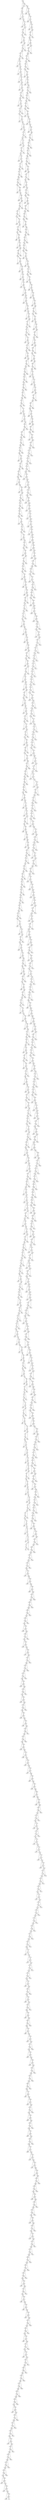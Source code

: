 strict digraph  {
	S782	 [id=782,
		ip="10.0.3.14",
		mac="00:00:0a:00:03:0e",
		type=switch];
	S783	 [id=783,
		ip="10.0.3.15",
		mac="00:00:0a:00:03:0f",
		type=switch];
	S782 -> S783	 [dst_port=2,
		src_port=2];
	S780	 [id=780,
		ip="10.0.3.12",
		mac="00:00:0a:00:03:0c",
		type=switch];
	S782 -> S780	 [dst_port=3,
		src_port=1];
	S783 -> S782	 [dst_port=2,
		src_port=2];
	S781	 [id=781,
		ip="10.0.3.13",
		mac="00:00:0a:00:03:0d",
		type=switch];
	S783 -> S781	 [dst_port=2,
		src_port=1];
	S784	 [id=784,
		ip="10.0.3.16",
		mac="00:00:0a:00:03:10",
		type=switch];
	S783 -> S784	 [dst_port=1,
		src_port=3];
	S780 -> S782	 [dst_port=1,
		src_port=3];
	S780 -> S781	 [dst_port=1,
		src_port=2];
	S779	 [id=779,
		ip="10.0.3.11",
		mac="00:00:0a:00:03:0b",
		type=switch];
	S780 -> S779	 [dst_port=3,
		src_port=1];
	S781 -> S783	 [dst_port=1,
		src_port=2];
	S781 -> S780	 [dst_port=2,
		src_port=1];
	S786	 [id=786,
		ip="10.0.3.18",
		mac="00:00:0a:00:03:12",
		type=switch];
	S787	 [id=787,
		ip="10.0.3.19",
		mac="00:00:0a:00:03:13",
		type=switch];
	S786 -> S787	 [dst_port=2,
		src_port=2];
	S786 -> S784	 [dst_port=3,
		src_port=1];
	S787 -> S786	 [dst_port=2,
		src_port=2];
	S785	 [id=785,
		ip="10.0.3.17",
		mac="00:00:0a:00:03:11",
		type=switch];
	S787 -> S785	 [dst_port=2,
		src_port=1];
	S788	 [id=788,
		ip="10.0.3.20",
		mac="00:00:0a:00:03:14",
		type=switch];
	S787 -> S788	 [dst_port=1,
		src_port=3];
	S784 -> S783	 [dst_port=3,
		src_port=1];
	S784 -> S786	 [dst_port=1,
		src_port=3];
	S784 -> S785	 [dst_port=1,
		src_port=2];
	S785 -> S787	 [dst_port=1,
		src_port=2];
	S785 -> S784	 [dst_port=2,
		src_port=1];
	S788 -> S787	 [dst_port=3,
		src_port=1];
	S789	 [id=789,
		ip="10.0.3.21",
		mac="00:00:0a:00:03:15",
		type=switch];
	S788 -> S789	 [dst_port=1,
		src_port=2];
	S790	 [id=790,
		ip="10.0.3.22",
		mac="00:00:0a:00:03:16",
		type=switch];
	S788 -> S790	 [dst_port=1,
		src_port=3];
	S789 -> S788	 [dst_port=2,
		src_port=1];
	S791	 [id=791,
		ip="10.0.3.23",
		mac="00:00:0a:00:03:17",
		type=switch];
	S789 -> S791	 [dst_port=1,
		src_port=2];
	S1018	 [id=1018,
		ip="10.0.3.250",
		mac="00:00:0a:00:03:fa",
		type=switch];
	S1019	 [id=1019,
		ip="10.0.3.251",
		mac="00:00:0a:00:03:fb",
		type=switch];
	S1018 -> S1019	 [dst_port=2,
		src_port=2];
	S1016	 [id=1016,
		ip="10.0.3.248",
		mac="00:00:0a:00:03:f8",
		type=switch];
	S1018 -> S1016	 [dst_port=3,
		src_port=1];
	S1019 -> S1018	 [dst_port=2,
		src_port=2];
	S1017	 [id=1017,
		ip="10.0.3.249",
		mac="00:00:0a:00:03:f9",
		type=switch];
	S1019 -> S1017	 [dst_port=2,
		src_port=1];
	S1020	 [id=1020,
		ip="10.0.3.252",
		mac="00:00:0a:00:03:fc",
		type=switch];
	S1019 -> S1020	 [dst_port=1,
		src_port=3];
	S1016 -> S1018	 [dst_port=1,
		src_port=3];
	S1016 -> S1017	 [dst_port=1,
		src_port=2];
	S1015	 [id=1015,
		ip="10.0.3.247",
		mac="00:00:0a:00:03:f7",
		type=switch];
	S1016 -> S1015	 [dst_port=3,
		src_port=1];
	S1017 -> S1019	 [dst_port=1,
		src_port=2];
	S1017 -> S1016	 [dst_port=2,
		src_port=1];
	S1014	 [id=1014,
		ip="10.0.3.246",
		mac="00:00:0a:00:03:f6",
		type=switch];
	S1014 -> S1015	 [dst_port=2,
		src_port=2];
	S1012	 [id=1012,
		ip="10.0.3.244",
		mac="00:00:0a:00:03:f4",
		type=switch];
	S1014 -> S1012	 [dst_port=3,
		src_port=1];
	S1015 -> S1016	 [dst_port=1,
		src_port=3];
	S1015 -> S1014	 [dst_port=2,
		src_port=2];
	S1013	 [id=1013,
		ip="10.0.3.245",
		mac="00:00:0a:00:03:f5",
		type=switch];
	S1015 -> S1013	 [dst_port=2,
		src_port=1];
	S1012 -> S1014	 [dst_port=1,
		src_port=3];
	S1012 -> S1013	 [dst_port=1,
		src_port=2];
	S1011	 [id=1011,
		ip="10.0.3.243",
		mac="00:00:0a:00:03:f3",
		type=switch];
	S1012 -> S1011	 [dst_port=3,
		src_port=1];
	S1013 -> S1015	 [dst_port=1,
		src_port=2];
	S1013 -> S1012	 [dst_port=2,
		src_port=1];
	S1010	 [id=1010,
		ip="10.0.3.242",
		mac="00:00:0a:00:03:f2",
		type=switch];
	S1010 -> S1011	 [dst_port=2,
		src_port=2];
	S1008	 [id=1008,
		ip="10.0.3.240",
		mac="00:00:0a:00:03:f0",
		type=switch];
	S1010 -> S1008	 [dst_port=3,
		src_port=1];
	S1011 -> S1012	 [dst_port=1,
		src_port=3];
	S1011 -> S1010	 [dst_port=2,
		src_port=2];
	S1009	 [id=1009,
		ip="10.0.3.241",
		mac="00:00:0a:00:03:f1",
		type=switch];
	S1011 -> S1009	 [dst_port=2,
		src_port=1];
	S320	 [id=320,
		ip="10.0.1.64",
		mac="00:00:0a:00:01:40",
		type=switch];
	S321	 [id=321,
		ip="10.0.1.65",
		mac="00:00:0a:00:01:41",
		type=switch];
	S320 -> S321	 [dst_port=1,
		src_port=2];
	S322	 [id=322,
		ip="10.0.1.66",
		mac="00:00:0a:00:01:42",
		type=switch];
	S320 -> S322	 [dst_port=1,
		src_port=3];
	S319	 [id=319,
		ip="10.0.1.63",
		mac="00:00:0a:00:01:3f",
		type=switch];
	S320 -> S319	 [dst_port=3,
		src_port=1];
	S321 -> S320	 [dst_port=2,
		src_port=1];
	S323	 [id=323,
		ip="10.0.1.67",
		mac="00:00:0a:00:01:43",
		type=switch];
	S321 -> S323	 [dst_port=1,
		src_port=2];
	S322 -> S320	 [dst_port=3,
		src_port=1];
	S322 -> S323	 [dst_port=2,
		src_port=2];
	S323 -> S321	 [dst_port=2,
		src_port=1];
	S323 -> S322	 [dst_port=2,
		src_port=2];
	S324	 [id=324,
		ip="10.0.1.68",
		mac="00:00:0a:00:01:44",
		type=switch];
	S323 -> S324	 [dst_port=1,
		src_port=3];
	S324 -> S323	 [dst_port=3,
		src_port=1];
	S325	 [id=325,
		ip="10.0.1.69",
		mac="00:00:0a:00:01:45",
		type=switch];
	S324 -> S325	 [dst_port=1,
		src_port=2];
	S326	 [id=326,
		ip="10.0.1.70",
		mac="00:00:0a:00:01:46",
		type=switch];
	S324 -> S326	 [dst_port=1,
		src_port=3];
	S325 -> S324	 [dst_port=2,
		src_port=1];
	S327	 [id=327,
		ip="10.0.1.71",
		mac="00:00:0a:00:01:47",
		type=switch];
	S325 -> S327	 [dst_port=1,
		src_port=2];
	S326 -> S324	 [dst_port=3,
		src_port=1];
	S326 -> S327	 [dst_port=2,
		src_port=2];
	S327 -> S325	 [dst_port=2,
		src_port=1];
	S327 -> S326	 [dst_port=2,
		src_port=2];
	S328	 [id=328,
		ip="10.0.1.72",
		mac="00:00:0a:00:01:48",
		type=switch];
	S327 -> S328	 [dst_port=1,
		src_port=3];
	S328 -> S327	 [dst_port=3,
		src_port=1];
	S329	 [id=329,
		ip="10.0.1.73",
		mac="00:00:0a:00:01:49",
		type=switch];
	S328 -> S329	 [dst_port=1,
		src_port=2];
	S330	 [id=330,
		ip="10.0.1.74",
		mac="00:00:0a:00:01:4a",
		type=switch];
	S328 -> S330	 [dst_port=1,
		src_port=3];
	S329 -> S328	 [dst_port=2,
		src_port=1];
	S331	 [id=331,
		ip="10.0.1.75",
		mac="00:00:0a:00:01:4b",
		type=switch];
	S329 -> S331	 [dst_port=1,
		src_port=2];
	S258	 [id=258,
		ip="10.0.1.2",
		mac="00:00:0a:00:01:02",
		type=switch];
	S259	 [id=259,
		ip="10.0.1.3",
		mac="00:00:0a:00:01:03",
		type=switch];
	S258 -> S259	 [dst_port=2,
		src_port=2];
	S256	 [id=256,
		ip="10.0.1.0",
		mac="00:00:0a:00:01:00",
		type=switch];
	S258 -> S256	 [dst_port=3,
		src_port=1];
	S259 -> S258	 [dst_port=2,
		src_port=2];
	S257	 [id=257,
		ip="10.0.1.1",
		mac="00:00:0a:00:01:01",
		type=switch];
	S259 -> S257	 [dst_port=2,
		src_port=1];
	S260	 [id=260,
		ip="10.0.1.4",
		mac="00:00:0a:00:01:04",
		type=switch];
	S259 -> S260	 [dst_port=1,
		src_port=3];
	S250	 [id=250,
		ip="10.0.0.250",
		mac="00:00:0a:00:00:fa",
		type=switch];
	S251	 [id=251,
		ip="10.0.0.251",
		mac="00:00:0a:00:00:fb",
		type=switch];
	S250 -> S251	 [dst_port=2,
		src_port=2];
	S248	 [id=248,
		ip="10.0.0.248",
		mac="00:00:0a:00:00:f8",
		type=switch];
	S250 -> S248	 [dst_port=3,
		src_port=1];
	S251 -> S250	 [dst_port=2,
		src_port=2];
	S252	 [id=252,
		ip="10.0.0.252",
		mac="00:00:0a:00:00:fc",
		type=switch];
	S251 -> S252	 [dst_port=1,
		src_port=3];
	S249	 [id=249,
		ip="10.0.0.249",
		mac="00:00:0a:00:00:f9",
		type=switch];
	S251 -> S249	 [dst_port=2,
		src_port=1];
	S252 -> S251	 [dst_port=3,
		src_port=1];
	S253	 [id=253,
		ip="10.0.0.253",
		mac="00:00:0a:00:00:fd",
		type=switch];
	S252 -> S253	 [dst_port=1,
		src_port=2];
	S254	 [id=254,
		ip="10.0.0.254",
		mac="00:00:0a:00:00:fe",
		type=switch];
	S252 -> S254	 [dst_port=1,
		src_port=3];
	S253 -> S252	 [dst_port=2,
		src_port=1];
	S255	 [id=255,
		ip="10.0.0.255",
		mac="00:00:0a:00:00:ff",
		type=switch];
	S253 -> S255	 [dst_port=1,
		src_port=2];
	S254 -> S252	 [dst_port=3,
		src_port=1];
	S254 -> S255	 [dst_port=2,
		src_port=2];
	S255 -> S253	 [dst_port=2,
		src_port=1];
	S255 -> S254	 [dst_port=2,
		src_port=2];
	S255 -> S256	 [dst_port=1,
		src_port=3];
	S256 -> S258	 [dst_port=1,
		src_port=3];
	S256 -> S255	 [dst_port=3,
		src_port=1];
	S256 -> S257	 [dst_port=1,
		src_port=2];
	S257 -> S259	 [dst_port=1,
		src_port=2];
	S257 -> S256	 [dst_port=2,
		src_port=1];
	S1838	 [id=1838,
		ip="10.0.7.46",
		mac="00:00:0a:00:07:2e",
		type=switch];
	S1839	 [id=1839,
		ip="10.0.7.47",
		mac="00:00:0a:00:07:2f",
		type=switch];
	S1838 -> S1839	 [dst_port=2,
		src_port=2];
	S1836	 [id=1836,
		ip="10.0.7.44",
		mac="00:00:0a:00:07:2c",
		type=switch];
	S1838 -> S1836	 [dst_port=3,
		src_port=1];
	S1839 -> S1838	 [dst_port=2,
		src_port=2];
	S1837	 [id=1837,
		ip="10.0.7.45",
		mac="00:00:0a:00:07:2d",
		type=switch];
	S1839 -> S1837	 [dst_port=2,
		src_port=1];
	S1840	 [id=1840,
		ip="10.0.7.48",
		mac="00:00:0a:00:07:30",
		type=switch];
	S1839 -> S1840	 [dst_port=1,
		src_port=3];
	S1834	 [id=1834,
		ip="10.0.7.42",
		mac="00:00:0a:00:07:2a",
		type=switch];
	S1835	 [id=1835,
		ip="10.0.7.43",
		mac="00:00:0a:00:07:2b",
		type=switch];
	S1834 -> S1835	 [dst_port=2,
		src_port=2];
	S1832	 [id=1832,
		ip="10.0.7.40",
		mac="00:00:0a:00:07:28",
		type=switch];
	S1834 -> S1832	 [dst_port=3,
		src_port=1];
	S1835 -> S1834	 [dst_port=2,
		src_port=2];
	S1835 -> S1836	 [dst_port=1,
		src_port=3];
	S1833	 [id=1833,
		ip="10.0.7.41",
		mac="00:00:0a:00:07:29",
		type=switch];
	S1835 -> S1833	 [dst_port=2,
		src_port=1];
	S1836 -> S1838	 [dst_port=1,
		src_port=3];
	S1836 -> S1835	 [dst_port=3,
		src_port=1];
	S1836 -> S1837	 [dst_port=1,
		src_port=2];
	S1837 -> S1839	 [dst_port=1,
		src_port=2];
	S1837 -> S1836	 [dst_port=2,
		src_port=1];
	S1830	 [id=1830,
		ip="10.0.7.38",
		mac="00:00:0a:00:07:26",
		type=switch];
	S1831	 [id=1831,
		ip="10.0.7.39",
		mac="00:00:0a:00:07:27",
		type=switch];
	S1830 -> S1831	 [dst_port=2,
		src_port=2];
	S1828	 [id=1828,
		ip="10.0.7.36",
		mac="00:00:0a:00:07:24",
		type=switch];
	S1830 -> S1828	 [dst_port=3,
		src_port=1];
	S1831 -> S1830	 [dst_port=2,
		src_port=2];
	S1831 -> S1832	 [dst_port=1,
		src_port=3];
	S1829	 [id=1829,
		ip="10.0.7.37",
		mac="00:00:0a:00:07:25",
		type=switch];
	S1831 -> S1829	 [dst_port=2,
		src_port=1];
	S1832 -> S1834	 [dst_port=1,
		src_port=3];
	S1832 -> S1831	 [dst_port=3,
		src_port=1];
	S1832 -> S1833	 [dst_port=1,
		src_port=2];
	S1833 -> S1835	 [dst_port=1,
		src_port=2];
	S1833 -> S1832	 [dst_port=2,
		src_port=1];
	S1940	 [id=1940,
		ip="10.0.7.148",
		mac="00:00:0a:00:07:94",
		type=switch];
	S1941	 [id=1941,
		ip="10.0.7.149",
		mac="00:00:0a:00:07:95",
		type=switch];
	S1940 -> S1941	 [dst_port=1,
		src_port=2];
	S1942	 [id=1942,
		ip="10.0.7.150",
		mac="00:00:0a:00:07:96",
		type=switch];
	S1940 -> S1942	 [dst_port=1,
		src_port=3];
	S1939	 [id=1939,
		ip="10.0.7.147",
		mac="00:00:0a:00:07:93",
		type=switch];
	S1940 -> S1939	 [dst_port=3,
		src_port=1];
	S1941 -> S1940	 [dst_port=2,
		src_port=1];
	S1943	 [id=1943,
		ip="10.0.7.151",
		mac="00:00:0a:00:07:97",
		type=switch];
	S1941 -> S1943	 [dst_port=1,
		src_port=2];
	S1942 -> S1940	 [dst_port=3,
		src_port=1];
	S1942 -> S1943	 [dst_port=2,
		src_port=2];
	S1943 -> S1941	 [dst_port=2,
		src_port=1];
	S1943 -> S1942	 [dst_port=2,
		src_port=2];
	S1944	 [id=1944,
		ip="10.0.7.152",
		mac="00:00:0a:00:07:98",
		type=switch];
	S1943 -> S1944	 [dst_port=1,
		src_port=3];
	S1944 -> S1943	 [dst_port=3,
		src_port=1];
	S1945	 [id=1945,
		ip="10.0.7.153",
		mac="00:00:0a:00:07:99",
		type=switch];
	S1944 -> S1945	 [dst_port=1,
		src_port=2];
	S1946	 [id=1946,
		ip="10.0.7.154",
		mac="00:00:0a:00:07:9a",
		type=switch];
	S1944 -> S1946	 [dst_port=1,
		src_port=3];
	S1945 -> S1944	 [dst_port=2,
		src_port=1];
	S1947	 [id=1947,
		ip="10.0.7.155",
		mac="00:00:0a:00:07:9b",
		type=switch];
	S1945 -> S1947	 [dst_port=1,
		src_port=2];
	S1946 -> S1944	 [dst_port=3,
		src_port=1];
	S1946 -> S1947	 [dst_port=2,
		src_port=2];
	S1947 -> S1945	 [dst_port=2,
		src_port=1];
	S1947 -> S1946	 [dst_port=2,
		src_port=2];
	S1948	 [id=1948,
		ip="10.0.7.156",
		mac="00:00:0a:00:07:9c",
		type=switch];
	S1947 -> S1948	 [dst_port=1,
		src_port=3];
	S1948 -> S1947	 [dst_port=3,
		src_port=1];
	S1949	 [id=1949,
		ip="10.0.7.157",
		mac="00:00:0a:00:07:9d",
		type=switch];
	S1948 -> S1949	 [dst_port=1,
		src_port=2];
	S1950	 [id=1950,
		ip="10.0.7.158",
		mac="00:00:0a:00:07:9e",
		type=switch];
	S1948 -> S1950	 [dst_port=1,
		src_port=3];
	S1949 -> S1948	 [dst_port=2,
		src_port=1];
	S1951	 [id=1951,
		ip="10.0.7.159",
		mac="00:00:0a:00:07:9f",
		type=switch];
	S1949 -> S1951	 [dst_port=1,
		src_port=2];
	S812	 [id=812,
		ip="10.0.3.44",
		mac="00:00:0a:00:03:2c",
		type=switch];
	S813	 [id=813,
		ip="10.0.3.45",
		mac="00:00:0a:00:03:2d",
		type=switch];
	S812 -> S813	 [dst_port=1,
		src_port=2];
	S811	 [id=811,
		ip="10.0.3.43",
		mac="00:00:0a:00:03:2b",
		type=switch];
	S812 -> S811	 [dst_port=3,
		src_port=1];
	S814	 [id=814,
		ip="10.0.3.46",
		mac="00:00:0a:00:03:2e",
		type=switch];
	S812 -> S814	 [dst_port=1,
		src_port=3];
	S813 -> S812	 [dst_port=2,
		src_port=1];
	S815	 [id=815,
		ip="10.0.3.47",
		mac="00:00:0a:00:03:2f",
		type=switch];
	S813 -> S815	 [dst_port=1,
		src_port=2];
	S810	 [id=810,
		ip="10.0.3.42",
		mac="00:00:0a:00:03:2a",
		type=switch];
	S810 -> S811	 [dst_port=2,
		src_port=2];
	S808	 [id=808,
		ip="10.0.3.40",
		mac="00:00:0a:00:03:28",
		type=switch];
	S810 -> S808	 [dst_port=3,
		src_port=1];
	S811 -> S812	 [dst_port=1,
		src_port=3];
	S811 -> S810	 [dst_port=2,
		src_port=2];
	S809	 [id=809,
		ip="10.0.3.41",
		mac="00:00:0a:00:03:29",
		type=switch];
	S811 -> S809	 [dst_port=2,
		src_port=1];
	S816	 [id=816,
		ip="10.0.3.48",
		mac="00:00:0a:00:03:30",
		type=switch];
	S817	 [id=817,
		ip="10.0.3.49",
		mac="00:00:0a:00:03:31",
		type=switch];
	S816 -> S817	 [dst_port=1,
		src_port=2];
	S816 -> S815	 [dst_port=3,
		src_port=1];
	S818	 [id=818,
		ip="10.0.3.50",
		mac="00:00:0a:00:03:32",
		type=switch];
	S816 -> S818	 [dst_port=1,
		src_port=3];
	S817 -> S816	 [dst_port=2,
		src_port=1];
	S819	 [id=819,
		ip="10.0.3.51",
		mac="00:00:0a:00:03:33",
		type=switch];
	S817 -> S819	 [dst_port=1,
		src_port=2];
	S814 -> S812	 [dst_port=3,
		src_port=1];
	S814 -> S815	 [dst_port=2,
		src_port=2];
	S815 -> S813	 [dst_port=2,
		src_port=1];
	S815 -> S816	 [dst_port=1,
		src_port=3];
	S815 -> S814	 [dst_port=2,
		src_port=2];
	S818 -> S816	 [dst_port=3,
		src_port=1];
	S818 -> S819	 [dst_port=2,
		src_port=2];
	S819 -> S817	 [dst_port=2,
		src_port=1];
	S819 -> S818	 [dst_port=2,
		src_port=2];
	S820	 [id=820,
		ip="10.0.3.52",
		mac="00:00:0a:00:03:34",
		type=switch];
	S819 -> S820	 [dst_port=1,
		src_port=3];
	S1764	 [id=1764,
		ip="10.0.6.228",
		mac="00:00:0a:00:06:e4",
		type=switch];
	S1765	 [id=1765,
		ip="10.0.6.229",
		mac="00:00:0a:00:06:e5",
		type=switch];
	S1764 -> S1765	 [dst_port=1,
		src_port=2];
	S1766	 [id=1766,
		ip="10.0.6.230",
		mac="00:00:0a:00:06:e6",
		type=switch];
	S1764 -> S1766	 [dst_port=1,
		src_port=3];
	S1763	 [id=1763,
		ip="10.0.6.227",
		mac="00:00:0a:00:06:e3",
		type=switch];
	S1764 -> S1763	 [dst_port=3,
		src_port=1];
	S1765 -> S1764	 [dst_port=2,
		src_port=1];
	S1767	 [id=1767,
		ip="10.0.6.231",
		mac="00:00:0a:00:06:e7",
		type=switch];
	S1765 -> S1767	 [dst_port=1,
		src_port=2];
	S1766 -> S1764	 [dst_port=3,
		src_port=1];
	S1766 -> S1767	 [dst_port=2,
		src_port=2];
	S1767 -> S1765	 [dst_port=2,
		src_port=1];
	S1767 -> S1766	 [dst_port=2,
		src_port=2];
	S1768	 [id=1768,
		ip="10.0.6.232",
		mac="00:00:0a:00:06:e8",
		type=switch];
	S1767 -> S1768	 [dst_port=1,
		src_port=3];
	S1760	 [id=1760,
		ip="10.0.6.224",
		mac="00:00:0a:00:06:e0",
		type=switch];
	S1761	 [id=1761,
		ip="10.0.6.225",
		mac="00:00:0a:00:06:e1",
		type=switch];
	S1760 -> S1761	 [dst_port=1,
		src_port=2];
	S1762	 [id=1762,
		ip="10.0.6.226",
		mac="00:00:0a:00:06:e2",
		type=switch];
	S1760 -> S1762	 [dst_port=1,
		src_port=3];
	S1759	 [id=1759,
		ip="10.0.6.223",
		mac="00:00:0a:00:06:df",
		type=switch];
	S1760 -> S1759	 [dst_port=3,
		src_port=1];
	S1761 -> S1760	 [dst_port=2,
		src_port=1];
	S1761 -> S1763	 [dst_port=1,
		src_port=2];
	S1762 -> S1760	 [dst_port=3,
		src_port=1];
	S1762 -> S1763	 [dst_port=2,
		src_port=2];
	S1763 -> S1764	 [dst_port=1,
		src_port=3];
	S1763 -> S1761	 [dst_port=2,
		src_port=1];
	S1763 -> S1762	 [dst_port=2,
		src_port=2];
	S1768 -> S1767	 [dst_port=3,
		src_port=1];
	S1769	 [id=1769,
		ip="10.0.6.233",
		mac="00:00:0a:00:06:e9",
		type=switch];
	S1768 -> S1769	 [dst_port=1,
		src_port=2];
	S1770	 [id=1770,
		ip="10.0.6.234",
		mac="00:00:0a:00:06:ea",
		type=switch];
	S1768 -> S1770	 [dst_port=1,
		src_port=3];
	S1769 -> S1768	 [dst_port=2,
		src_port=1];
	S1771	 [id=1771,
		ip="10.0.6.235",
		mac="00:00:0a:00:06:eb",
		type=switch];
	S1769 -> S1771	 [dst_port=1,
		src_port=2];
	S206	 [id=206,
		ip="10.0.0.206",
		mac="00:00:0a:00:00:ce",
		type=switch];
	S207	 [id=207,
		ip="10.0.0.207",
		mac="00:00:0a:00:00:cf",
		type=switch];
	S206 -> S207	 [dst_port=2,
		src_port=2];
	S204	 [id=204,
		ip="10.0.0.204",
		mac="00:00:0a:00:00:cc",
		type=switch];
	S206 -> S204	 [dst_port=3,
		src_port=1];
	S1492	 [id=1492,
		ip="10.0.5.212",
		mac="00:00:0a:00:05:d4",
		type=switch];
	S1493	 [id=1493,
		ip="10.0.5.213",
		mac="00:00:0a:00:05:d5",
		type=switch];
	S1492 -> S1493	 [dst_port=1,
		src_port=2];
	S1491	 [id=1491,
		ip="10.0.5.211",
		mac="00:00:0a:00:05:d3",
		type=switch];
	S1492 -> S1491	 [dst_port=3,
		src_port=1];
	S1494	 [id=1494,
		ip="10.0.5.214",
		mac="00:00:0a:00:05:d6",
		type=switch];
	S1492 -> S1494	 [dst_port=1,
		src_port=3];
	S1493 -> S1492	 [dst_port=2,
		src_port=1];
	S1495	 [id=1495,
		ip="10.0.5.215",
		mac="00:00:0a:00:05:d7",
		type=switch];
	S1493 -> S1495	 [dst_port=1,
		src_port=2];
	S1490	 [id=1490,
		ip="10.0.5.210",
		mac="00:00:0a:00:05:d2",
		type=switch];
	S1490 -> S1491	 [dst_port=2,
		src_port=2];
	S1488	 [id=1488,
		ip="10.0.5.208",
		mac="00:00:0a:00:05:d0",
		type=switch];
	S1490 -> S1488	 [dst_port=3,
		src_port=1];
	S1491 -> S1492	 [dst_port=1,
		src_port=3];
	S1491 -> S1490	 [dst_port=2,
		src_port=2];
	S1489	 [id=1489,
		ip="10.0.5.209",
		mac="00:00:0a:00:05:d1",
		type=switch];
	S1491 -> S1489	 [dst_port=2,
		src_port=1];
	S1496	 [id=1496,
		ip="10.0.5.216",
		mac="00:00:0a:00:05:d8",
		type=switch];
	S1497	 [id=1497,
		ip="10.0.5.217",
		mac="00:00:0a:00:05:d9",
		type=switch];
	S1496 -> S1497	 [dst_port=1,
		src_port=2];
	S1496 -> S1495	 [dst_port=3,
		src_port=1];
	S1498	 [id=1498,
		ip="10.0.5.218",
		mac="00:00:0a:00:05:da",
		type=switch];
	S1496 -> S1498	 [dst_port=1,
		src_port=3];
	S1497 -> S1496	 [dst_port=2,
		src_port=1];
	S1499	 [id=1499,
		ip="10.0.5.219",
		mac="00:00:0a:00:05:db",
		type=switch];
	S1497 -> S1499	 [dst_port=1,
		src_port=2];
	S1494 -> S1492	 [dst_port=3,
		src_port=1];
	S1494 -> S1495	 [dst_port=2,
		src_port=2];
	S1495 -> S1493	 [dst_port=2,
		src_port=1];
	S1495 -> S1496	 [dst_port=1,
		src_port=3];
	S1495 -> S1494	 [dst_port=2,
		src_port=2];
	S1498 -> S1496	 [dst_port=3,
		src_port=1];
	S1498 -> S1499	 [dst_port=2,
		src_port=2];
	S1499 -> S1497	 [dst_port=2,
		src_port=1];
	S1499 -> S1498	 [dst_port=2,
		src_port=2];
	S1500	 [id=1500,
		ip="10.0.5.220",
		mac="00:00:0a:00:05:dc",
		type=switch];
	S1499 -> S1500	 [dst_port=1,
		src_port=3];
	S1388	 [id=1388,
		ip="10.0.5.108",
		mac="00:00:0a:00:05:6c",
		type=switch];
	S1389	 [id=1389,
		ip="10.0.5.109",
		mac="00:00:0a:00:05:6d",
		type=switch];
	S1388 -> S1389	 [dst_port=1,
		src_port=2];
	S1387	 [id=1387,
		ip="10.0.5.107",
		mac="00:00:0a:00:05:6b",
		type=switch];
	S1388 -> S1387	 [dst_port=3,
		src_port=1];
	S1390	 [id=1390,
		ip="10.0.5.110",
		mac="00:00:0a:00:05:6e",
		type=switch];
	S1388 -> S1390	 [dst_port=1,
		src_port=3];
	S1389 -> S1388	 [dst_port=2,
		src_port=1];
	S1391	 [id=1391,
		ip="10.0.5.111",
		mac="00:00:0a:00:05:6f",
		type=switch];
	S1389 -> S1391	 [dst_port=1,
		src_port=2];
	S1386	 [id=1386,
		ip="10.0.5.106",
		mac="00:00:0a:00:05:6a",
		type=switch];
	S1386 -> S1387	 [dst_port=2,
		src_port=2];
	S1384	 [id=1384,
		ip="10.0.5.104",
		mac="00:00:0a:00:05:68",
		type=switch];
	S1386 -> S1384	 [dst_port=3,
		src_port=1];
	S1387 -> S1388	 [dst_port=1,
		src_port=3];
	S1387 -> S1386	 [dst_port=2,
		src_port=2];
	S1385	 [id=1385,
		ip="10.0.5.105",
		mac="00:00:0a:00:05:69",
		type=switch];
	S1387 -> S1385	 [dst_port=2,
		src_port=1];
	S1384 -> S1386	 [dst_port=1,
		src_port=3];
	S1384 -> S1385	 [dst_port=1,
		src_port=2];
	S1383	 [id=1383,
		ip="10.0.5.103",
		mac="00:00:0a:00:05:67",
		type=switch];
	S1384 -> S1383	 [dst_port=3,
		src_port=1];
	S1385 -> S1387	 [dst_port=1,
		src_port=2];
	S1385 -> S1384	 [dst_port=2,
		src_port=1];
	S1382	 [id=1382,
		ip="10.0.5.102",
		mac="00:00:0a:00:05:66",
		type=switch];
	S1382 -> S1383	 [dst_port=2,
		src_port=2];
	S1380	 [id=1380,
		ip="10.0.5.100",
		mac="00:00:0a:00:05:64",
		type=switch];
	S1382 -> S1380	 [dst_port=3,
		src_port=1];
	S1383 -> S1384	 [dst_port=1,
		src_port=3];
	S1383 -> S1382	 [dst_port=2,
		src_port=2];
	S1381	 [id=1381,
		ip="10.0.5.101",
		mac="00:00:0a:00:05:65",
		type=switch];
	S1383 -> S1381	 [dst_port=2,
		src_port=1];
	S1380 -> S1382	 [dst_port=1,
		src_port=3];
	S1380 -> S1381	 [dst_port=1,
		src_port=2];
	S1379	 [id=1379,
		ip="10.0.5.99",
		mac="00:00:0a:00:05:63",
		type=switch];
	S1380 -> S1379	 [dst_port=3,
		src_port=1];
	S1381 -> S1383	 [dst_port=1,
		src_port=2];
	S1381 -> S1380	 [dst_port=2,
		src_port=1];
	S1548	 [id=1548,
		ip="10.0.6.12",
		mac="00:00:0a:00:06:0c",
		type=switch];
	S1549	 [id=1549,
		ip="10.0.6.13",
		mac="00:00:0a:00:06:0d",
		type=switch];
	S1548 -> S1549	 [dst_port=1,
		src_port=2];
	S1547	 [id=1547,
		ip="10.0.6.11",
		mac="00:00:0a:00:06:0b",
		type=switch];
	S1548 -> S1547	 [dst_port=3,
		src_port=1];
	S1550	 [id=1550,
		ip="10.0.6.14",
		mac="00:00:0a:00:06:0e",
		type=switch];
	S1548 -> S1550	 [dst_port=1,
		src_port=3];
	S1549 -> S1548	 [dst_port=2,
		src_port=1];
	S1551	 [id=1551,
		ip="10.0.6.15",
		mac="00:00:0a:00:06:0f",
		type=switch];
	S1549 -> S1551	 [dst_port=1,
		src_port=2];
	S1544	 [id=1544,
		ip="10.0.6.8",
		mac="00:00:0a:00:06:08",
		type=switch];
	S1545	 [id=1545,
		ip="10.0.6.9",
		mac="00:00:0a:00:06:09",
		type=switch];
	S1544 -> S1545	 [dst_port=1,
		src_port=2];
	S1546	 [id=1546,
		ip="10.0.6.10",
		mac="00:00:0a:00:06:0a",
		type=switch];
	S1544 -> S1546	 [dst_port=1,
		src_port=3];
	S1543	 [id=1543,
		ip="10.0.6.7",
		mac="00:00:0a:00:06:07",
		type=switch];
	S1544 -> S1543	 [dst_port=3,
		src_port=1];
	S1545 -> S1544	 [dst_port=2,
		src_port=1];
	S1545 -> S1547	 [dst_port=1,
		src_port=2];
	S1546 -> S1544	 [dst_port=3,
		src_port=1];
	S1546 -> S1547	 [dst_port=2,
		src_port=2];
	S1547 -> S1548	 [dst_port=1,
		src_port=3];
	S1547 -> S1545	 [dst_port=2,
		src_port=1];
	S1547 -> S1546	 [dst_port=2,
		src_port=2];
	S1540	 [id=1540,
		ip="10.0.6.4",
		mac="00:00:0a:00:06:04",
		type=switch];
	S1541	 [id=1541,
		ip="10.0.6.5",
		mac="00:00:0a:00:06:05",
		type=switch];
	S1540 -> S1541	 [dst_port=1,
		src_port=2];
	S1542	 [id=1542,
		ip="10.0.6.6",
		mac="00:00:0a:00:06:06",
		type=switch];
	S1540 -> S1542	 [dst_port=1,
		src_port=3];
	S1539	 [id=1539,
		ip="10.0.6.3",
		mac="00:00:0a:00:06:03",
		type=switch];
	S1540 -> S1539	 [dst_port=3,
		src_port=1];
	S1541 -> S1540	 [dst_port=2,
		src_port=1];
	S1541 -> S1543	 [dst_port=1,
		src_port=2];
	S1542 -> S1540	 [dst_port=3,
		src_port=1];
	S1542 -> S1543	 [dst_port=2,
		src_port=2];
	S1543 -> S1544	 [dst_port=1,
		src_port=3];
	S1543 -> S1541	 [dst_port=2,
		src_port=1];
	S1543 -> S1542	 [dst_port=2,
		src_port=2];
	S616	 [id=616,
		ip="10.0.2.104",
		mac="00:00:0a:00:02:68",
		type=switch];
	S615	 [id=615,
		ip="10.0.2.103",
		mac="00:00:0a:00:02:67",
		type=switch];
	S616 -> S615	 [dst_port=3,
		src_port=1];
	S617	 [id=617,
		ip="10.0.2.105",
		mac="00:00:0a:00:02:69",
		type=switch];
	S616 -> S617	 [dst_port=1,
		src_port=2];
	S618	 [id=618,
		ip="10.0.2.106",
		mac="00:00:0a:00:02:6a",
		type=switch];
	S616 -> S618	 [dst_port=1,
		src_port=3];
	S1159	 [id=1159,
		ip="10.0.4.135",
		mac="00:00:0a:00:04:87",
		type=switch];
	S1158	 [id=1158,
		ip="10.0.4.134",
		mac="00:00:0a:00:04:86",
		type=switch];
	S1159 -> S1158	 [dst_port=2,
		src_port=2];
	S1157	 [id=1157,
		ip="10.0.4.133",
		mac="00:00:0a:00:04:85",
		type=switch];
	S1159 -> S1157	 [dst_port=2,
		src_port=1];
	S1160	 [id=1160,
		ip="10.0.4.136",
		mac="00:00:0a:00:04:88",
		type=switch];
	S1159 -> S1160	 [dst_port=1,
		src_port=3];
	S1158 -> S1159	 [dst_port=2,
		src_port=2];
	S1156	 [id=1156,
		ip="10.0.4.132",
		mac="00:00:0a:00:04:84",
		type=switch];
	S1158 -> S1156	 [dst_port=3,
		src_port=1];
	S1157 -> S1159	 [dst_port=1,
		src_port=2];
	S1157 -> S1156	 [dst_port=2,
		src_port=1];
	S1156 -> S1158	 [dst_port=1,
		src_port=3];
	S1156 -> S1157	 [dst_port=1,
		src_port=2];
	S1155	 [id=1155,
		ip="10.0.4.131",
		mac="00:00:0a:00:04:83",
		type=switch];
	S1156 -> S1155	 [dst_port=3,
		src_port=1];
	S1155 -> S1156	 [dst_port=1,
		src_port=3];
	S1154	 [id=1154,
		ip="10.0.4.130",
		mac="00:00:0a:00:04:82",
		type=switch];
	S1155 -> S1154	 [dst_port=2,
		src_port=2];
	S1153	 [id=1153,
		ip="10.0.4.129",
		mac="00:00:0a:00:04:81",
		type=switch];
	S1155 -> S1153	 [dst_port=2,
		src_port=1];
	S1154 -> S1155	 [dst_port=2,
		src_port=2];
	S1152	 [id=1152,
		ip="10.0.4.128",
		mac="00:00:0a:00:04:80",
		type=switch];
	S1154 -> S1152	 [dst_port=3,
		src_port=1];
	S1153 -> S1155	 [dst_port=1,
		src_port=2];
	S1153 -> S1152	 [dst_port=2,
		src_port=1];
	S1152 -> S1154	 [dst_port=1,
		src_port=3];
	S1152 -> S1153	 [dst_port=1,
		src_port=2];
	S1151	 [id=1151,
		ip="10.0.4.127",
		mac="00:00:0a:00:04:7f",
		type=switch];
	S1152 -> S1151	 [dst_port=3,
		src_port=1];
	S1151 -> S1152	 [dst_port=1,
		src_port=3];
	S1150	 [id=1150,
		ip="10.0.4.126",
		mac="00:00:0a:00:04:7e",
		type=switch];
	S1151 -> S1150	 [dst_port=2,
		src_port=2];
	S1149	 [id=1149,
		ip="10.0.4.125",
		mac="00:00:0a:00:04:7d",
		type=switch];
	S1151 -> S1149	 [dst_port=2,
		src_port=1];
	S1150 -> S1151	 [dst_port=2,
		src_port=2];
	S1148	 [id=1148,
		ip="10.0.4.124",
		mac="00:00:0a:00:04:7c",
		type=switch];
	S1150 -> S1148	 [dst_port=3,
		src_port=1];
	S799	 [id=799,
		ip="10.0.3.31",
		mac="00:00:0a:00:03:1f",
		type=switch];
	S798	 [id=798,
		ip="10.0.3.30",
		mac="00:00:0a:00:03:1e",
		type=switch];
	S799 -> S798	 [dst_port=2,
		src_port=2];
	S797	 [id=797,
		ip="10.0.3.29",
		mac="00:00:0a:00:03:1d",
		type=switch];
	S799 -> S797	 [dst_port=2,
		src_port=1];
	S800	 [id=800,
		ip="10.0.3.32",
		mac="00:00:0a:00:03:20",
		type=switch];
	S799 -> S800	 [dst_port=1,
		src_port=3];
	S798 -> S799	 [dst_port=2,
		src_port=2];
	S796	 [id=796,
		ip="10.0.3.28",
		mac="00:00:0a:00:03:1c",
		type=switch];
	S798 -> S796	 [dst_port=3,
		src_port=1];
	S795	 [id=795,
		ip="10.0.3.27",
		mac="00:00:0a:00:03:1b",
		type=switch];
	S794	 [id=794,
		ip="10.0.3.26",
		mac="00:00:0a:00:03:1a",
		type=switch];
	S795 -> S794	 [dst_port=2,
		src_port=2];
	S795 -> S796	 [dst_port=1,
		src_port=3];
	S793	 [id=793,
		ip="10.0.3.25",
		mac="00:00:0a:00:03:19",
		type=switch];
	S795 -> S793	 [dst_port=2,
		src_port=1];
	S794 -> S795	 [dst_port=2,
		src_port=2];
	S792	 [id=792,
		ip="10.0.3.24",
		mac="00:00:0a:00:03:18",
		type=switch];
	S794 -> S792	 [dst_port=3,
		src_port=1];
	S797 -> S799	 [dst_port=1,
		src_port=2];
	S797 -> S796	 [dst_port=2,
		src_port=1];
	S796 -> S798	 [dst_port=1,
		src_port=3];
	S796 -> S795	 [dst_port=3,
		src_port=1];
	S796 -> S797	 [dst_port=1,
		src_port=2];
	S791 -> S789	 [dst_port=2,
		src_port=1];
	S791 -> S790	 [dst_port=2,
		src_port=2];
	S791 -> S792	 [dst_port=1,
		src_port=3];
	S790 -> S788	 [dst_port=3,
		src_port=1];
	S790 -> S791	 [dst_port=2,
		src_port=2];
	S793 -> S795	 [dst_port=1,
		src_port=2];
	S793 -> S792	 [dst_port=2,
		src_port=1];
	S792 -> S794	 [dst_port=1,
		src_port=3];
	S792 -> S791	 [dst_port=3,
		src_port=1];
	S792 -> S793	 [dst_port=1,
		src_port=2];
	S1029	 [id=1029,
		ip="10.0.4.5",
		mac="00:00:0a:00:04:05",
		type=switch];
	S1028	 [id=1028,
		ip="10.0.4.4",
		mac="00:00:0a:00:04:04",
		type=switch];
	S1029 -> S1028	 [dst_port=2,
		src_port=1];
	S1031	 [id=1031,
		ip="10.0.4.7",
		mac="00:00:0a:00:04:07",
		type=switch];
	S1029 -> S1031	 [dst_port=1,
		src_port=2];
	S1028 -> S1029	 [dst_port=1,
		src_port=2];
	S1027	 [id=1027,
		ip="10.0.4.3",
		mac="00:00:0a:00:04:03",
		type=switch];
	S1028 -> S1027	 [dst_port=3,
		src_port=1];
	S1030	 [id=1030,
		ip="10.0.4.6",
		mac="00:00:0a:00:04:06",
		type=switch];
	S1028 -> S1030	 [dst_port=1,
		src_port=3];
	S1023	 [id=1023,
		ip="10.0.3.255",
		mac="00:00:0a:00:03:ff",
		type=switch];
	S1022	 [id=1022,
		ip="10.0.3.254",
		mac="00:00:0a:00:03:fe",
		type=switch];
	S1023 -> S1022	 [dst_port=2,
		src_port=2];
	S1021	 [id=1021,
		ip="10.0.3.253",
		mac="00:00:0a:00:03:fd",
		type=switch];
	S1023 -> S1021	 [dst_port=2,
		src_port=1];
	S1024	 [id=1024,
		ip="10.0.4.0",
		mac="00:00:0a:00:04:00",
		type=switch];
	S1023 -> S1024	 [dst_port=1,
		src_port=3];
	S1022 -> S1023	 [dst_port=2,
		src_port=2];
	S1022 -> S1020	 [dst_port=3,
		src_port=1];
	S1021 -> S1023	 [dst_port=1,
		src_port=2];
	S1021 -> S1020	 [dst_port=2,
		src_port=1];
	S1020 -> S1019	 [dst_port=3,
		src_port=1];
	S1020 -> S1022	 [dst_port=1,
		src_port=3];
	S1020 -> S1021	 [dst_port=1,
		src_port=2];
	S1027 -> S1028	 [dst_port=1,
		src_port=3];
	S1026	 [id=1026,
		ip="10.0.4.2",
		mac="00:00:0a:00:04:02",
		type=switch];
	S1027 -> S1026	 [dst_port=2,
		src_port=2];
	S1025	 [id=1025,
		ip="10.0.4.1",
		mac="00:00:0a:00:04:01",
		type=switch];
	S1027 -> S1025	 [dst_port=2,
		src_port=1];
	S1026 -> S1027	 [dst_port=2,
		src_port=2];
	S1026 -> S1024	 [dst_port=3,
		src_port=1];
	S1025 -> S1027	 [dst_port=1,
		src_port=2];
	S1025 -> S1024	 [dst_port=2,
		src_port=1];
	S1024 -> S1023	 [dst_port=3,
		src_port=1];
	S1024 -> S1026	 [dst_port=1,
		src_port=3];
	S1024 -> S1025	 [dst_port=1,
		src_port=2];
	S333	 [id=333,
		ip="10.0.1.77",
		mac="00:00:0a:00:01:4d",
		type=switch];
	S332	 [id=332,
		ip="10.0.1.76",
		mac="00:00:0a:00:01:4c",
		type=switch];
	S333 -> S332	 [dst_port=2,
		src_port=1];
	S335	 [id=335,
		ip="10.0.1.79",
		mac="00:00:0a:00:01:4f",
		type=switch];
	S333 -> S335	 [dst_port=1,
		src_port=2];
	S332 -> S333	 [dst_port=1,
		src_port=2];
	S332 -> S331	 [dst_port=3,
		src_port=1];
	S334	 [id=334,
		ip="10.0.1.78",
		mac="00:00:0a:00:01:4e",
		type=switch];
	S332 -> S334	 [dst_port=1,
		src_port=3];
	S331 -> S329	 [dst_port=2,
		src_port=1];
	S331 -> S332	 [dst_port=1,
		src_port=3];
	S331 -> S330	 [dst_port=2,
		src_port=2];
	S330 -> S328	 [dst_port=3,
		src_port=1];
	S330 -> S331	 [dst_port=2,
		src_port=2];
	S337	 [id=337,
		ip="10.0.1.81",
		mac="00:00:0a:00:01:51",
		type=switch];
	S336	 [id=336,
		ip="10.0.1.80",
		mac="00:00:0a:00:01:50",
		type=switch];
	S337 -> S336	 [dst_port=2,
		src_port=1];
	S339	 [id=339,
		ip="10.0.1.83",
		mac="00:00:0a:00:01:53",
		type=switch];
	S337 -> S339	 [dst_port=1,
		src_port=2];
	S336 -> S337	 [dst_port=1,
		src_port=2];
	S336 -> S335	 [dst_port=3,
		src_port=1];
	S338	 [id=338,
		ip="10.0.1.82",
		mac="00:00:0a:00:01:52",
		type=switch];
	S336 -> S338	 [dst_port=1,
		src_port=3];
	S335 -> S333	 [dst_port=2,
		src_port=1];
	S335 -> S336	 [dst_port=1,
		src_port=3];
	S335 -> S334	 [dst_port=2,
		src_port=2];
	S334 -> S332	 [dst_port=3,
		src_port=1];
	S334 -> S335	 [dst_port=2,
		src_port=2];
	S339 -> S337	 [dst_port=2,
		src_port=1];
	S339 -> S338	 [dst_port=2,
		src_port=2];
	S340	 [id=340,
		ip="10.0.1.84",
		mac="00:00:0a:00:01:54",
		type=switch];
	S339 -> S340	 [dst_port=1,
		src_port=3];
	S338 -> S336	 [dst_port=3,
		src_port=1];
	S338 -> S339	 [dst_port=2,
		src_port=2];
	S249 -> S251	 [dst_port=1,
		src_port=2];
	S249 -> S248	 [dst_port=2,
		src_port=1];
	S248 -> S250	 [dst_port=1,
		src_port=3];
	S248 -> S249	 [dst_port=1,
		src_port=2];
	S247	 [id=247,
		ip="10.0.0.247",
		mac="00:00:0a:00:00:f7",
		type=switch];
	S248 -> S247	 [dst_port=3,
		src_port=1];
	S243	 [id=243,
		ip="10.0.0.243",
		mac="00:00:0a:00:00:f3",
		type=switch];
	S242	 [id=242,
		ip="10.0.0.242",
		mac="00:00:0a:00:00:f2",
		type=switch];
	S243 -> S242	 [dst_port=2,
		src_port=2];
	S241	 [id=241,
		ip="10.0.0.241",
		mac="00:00:0a:00:00:f1",
		type=switch];
	S243 -> S241	 [dst_port=2,
		src_port=1];
	S244	 [id=244,
		ip="10.0.0.244",
		mac="00:00:0a:00:00:f4",
		type=switch];
	S243 -> S244	 [dst_port=1,
		src_port=3];
	S242 -> S243	 [dst_port=2,
		src_port=2];
	S240	 [id=240,
		ip="10.0.0.240",
		mac="00:00:0a:00:00:f0",
		type=switch];
	S242 -> S240	 [dst_port=3,
		src_port=1];
	S241 -> S243	 [dst_port=1,
		src_port=2];
	S241 -> S240	 [dst_port=2,
		src_port=1];
	S240 -> S242	 [dst_port=1,
		src_port=3];
	S240 -> S241	 [dst_port=1,
		src_port=2];
	S239	 [id=239,
		ip="10.0.0.239",
		mac="00:00:0a:00:00:ef",
		type=switch];
	S240 -> S239	 [dst_port=3,
		src_port=1];
	S247 -> S248	 [dst_port=1,
		src_port=3];
	S246	 [id=246,
		ip="10.0.0.246",
		mac="00:00:0a:00:00:f6",
		type=switch];
	S247 -> S246	 [dst_port=2,
		src_port=2];
	S245	 [id=245,
		ip="10.0.0.245",
		mac="00:00:0a:00:00:f5",
		type=switch];
	S247 -> S245	 [dst_port=2,
		src_port=1];
	S246 -> S247	 [dst_port=2,
		src_port=2];
	S246 -> S244	 [dst_port=3,
		src_port=1];
	S245 -> S247	 [dst_port=1,
		src_port=2];
	S245 -> S244	 [dst_port=2,
		src_port=1];
	S244 -> S243	 [dst_port=3,
		src_port=1];
	S244 -> S246	 [dst_port=1,
		src_port=3];
	S244 -> S245	 [dst_port=1,
		src_port=2];
	S1849	 [id=1849,
		ip="10.0.7.57",
		mac="00:00:0a:00:07:39",
		type=switch];
	S1848	 [id=1848,
		ip="10.0.7.56",
		mac="00:00:0a:00:07:38",
		type=switch];
	S1849 -> S1848	 [dst_port=2,
		src_port=1];
	S1851	 [id=1851,
		ip="10.0.7.59",
		mac="00:00:0a:00:07:3b",
		type=switch];
	S1849 -> S1851	 [dst_port=1,
		src_port=2];
	S1848 -> S1849	 [dst_port=1,
		src_port=2];
	S1847	 [id=1847,
		ip="10.0.7.55",
		mac="00:00:0a:00:07:37",
		type=switch];
	S1848 -> S1847	 [dst_port=3,
		src_port=1];
	S1850	 [id=1850,
		ip="10.0.7.58",
		mac="00:00:0a:00:07:3a",
		type=switch];
	S1848 -> S1850	 [dst_port=1,
		src_port=3];
	S1841	 [id=1841,
		ip="10.0.7.49",
		mac="00:00:0a:00:07:31",
		type=switch];
	S1841 -> S1840	 [dst_port=2,
		src_port=1];
	S1843	 [id=1843,
		ip="10.0.7.51",
		mac="00:00:0a:00:07:33",
		type=switch];
	S1841 -> S1843	 [dst_port=1,
		src_port=2];
	S1840 -> S1839	 [dst_port=3,
		src_port=1];
	S1840 -> S1841	 [dst_port=1,
		src_port=2];
	S1842	 [id=1842,
		ip="10.0.7.50",
		mac="00:00:0a:00:07:32",
		type=switch];
	S1840 -> S1842	 [dst_port=1,
		src_port=3];
	S1843 -> S1841	 [dst_port=2,
		src_port=1];
	S1843 -> S1842	 [dst_port=2,
		src_port=2];
	S1844	 [id=1844,
		ip="10.0.7.52",
		mac="00:00:0a:00:07:34",
		type=switch];
	S1843 -> S1844	 [dst_port=1,
		src_port=3];
	S1842 -> S1840	 [dst_port=3,
		src_port=1];
	S1842 -> S1843	 [dst_port=2,
		src_port=2];
	S1845	 [id=1845,
		ip="10.0.7.53",
		mac="00:00:0a:00:07:35",
		type=switch];
	S1845 -> S1844	 [dst_port=2,
		src_port=1];
	S1845 -> S1847	 [dst_port=1,
		src_port=2];
	S1844 -> S1843	 [dst_port=3,
		src_port=1];
	S1844 -> S1845	 [dst_port=1,
		src_port=2];
	S1846	 [id=1846,
		ip="10.0.7.54",
		mac="00:00:0a:00:07:36",
		type=switch];
	S1844 -> S1846	 [dst_port=1,
		src_port=3];
	S1847 -> S1848	 [dst_port=1,
		src_port=3];
	S1847 -> S1845	 [dst_port=2,
		src_port=1];
	S1847 -> S1846	 [dst_port=2,
		src_port=2];
	S1846 -> S1844	 [dst_port=3,
		src_port=1];
	S1846 -> S1847	 [dst_port=2,
		src_port=2];
	S809 -> S811	 [dst_port=1,
		src_port=2];
	S809 -> S808	 [dst_port=2,
		src_port=1];
	S808 -> S810	 [dst_port=1,
		src_port=3];
	S808 -> S809	 [dst_port=1,
		src_port=2];
	S807	 [id=807,
		ip="10.0.3.39",
		mac="00:00:0a:00:03:27",
		type=switch];
	S808 -> S807	 [dst_port=3,
		src_port=1];
	S805	 [id=805,
		ip="10.0.3.37",
		mac="00:00:0a:00:03:25",
		type=switch];
	S804	 [id=804,
		ip="10.0.3.36",
		mac="00:00:0a:00:03:24",
		type=switch];
	S805 -> S804	 [dst_port=2,
		src_port=1];
	S805 -> S807	 [dst_port=1,
		src_port=2];
	S804 -> S805	 [dst_port=1,
		src_port=2];
	S806	 [id=806,
		ip="10.0.3.38",
		mac="00:00:0a:00:03:26",
		type=switch];
	S804 -> S806	 [dst_port=1,
		src_port=3];
	S803	 [id=803,
		ip="10.0.3.35",
		mac="00:00:0a:00:03:23",
		type=switch];
	S804 -> S803	 [dst_port=3,
		src_port=1];
	S807 -> S808	 [dst_port=1,
		src_port=3];
	S807 -> S805	 [dst_port=2,
		src_port=1];
	S807 -> S806	 [dst_port=2,
		src_port=2];
	S806 -> S804	 [dst_port=3,
		src_port=1];
	S806 -> S807	 [dst_port=2,
		src_port=2];
	S801	 [id=801,
		ip="10.0.3.33",
		mac="00:00:0a:00:03:21",
		type=switch];
	S801 -> S800	 [dst_port=2,
		src_port=1];
	S801 -> S803	 [dst_port=1,
		src_port=2];
	S800 -> S799	 [dst_port=3,
		src_port=1];
	S800 -> S801	 [dst_port=1,
		src_port=2];
	S802	 [id=802,
		ip="10.0.3.34",
		mac="00:00:0a:00:03:22",
		type=switch];
	S800 -> S802	 [dst_port=1,
		src_port=3];
	S803 -> S804	 [dst_port=1,
		src_port=3];
	S803 -> S801	 [dst_port=2,
		src_port=1];
	S803 -> S802	 [dst_port=2,
		src_port=2];
	S802 -> S800	 [dst_port=3,
		src_port=1];
	S802 -> S803	 [dst_port=2,
		src_port=2];
	S1711	 [id=1711,
		ip="10.0.6.175",
		mac="00:00:0a:00:06:af",
		type=switch];
	S1710	 [id=1710,
		ip="10.0.6.174",
		mac="00:00:0a:00:06:ae",
		type=switch];
	S1711 -> S1710	 [dst_port=2,
		src_port=2];
	S1712	 [id=1712,
		ip="10.0.6.176",
		mac="00:00:0a:00:06:b0",
		type=switch];
	S1711 -> S1712	 [dst_port=1,
		src_port=3];
	S1709	 [id=1709,
		ip="10.0.6.173",
		mac="00:00:0a:00:06:ad",
		type=switch];
	S1711 -> S1709	 [dst_port=2,
		src_port=1];
	S1710 -> S1711	 [dst_port=2,
		src_port=2];
	S1708	 [id=1708,
		ip="10.0.6.172",
		mac="00:00:0a:00:06:ac",
		type=switch];
	S1710 -> S1708	 [dst_port=3,
		src_port=1];
	S1713	 [id=1713,
		ip="10.0.6.177",
		mac="00:00:0a:00:06:b1",
		type=switch];
	S1713 -> S1712	 [dst_port=2,
		src_port=1];
	S1715	 [id=1715,
		ip="10.0.6.179",
		mac="00:00:0a:00:06:b3",
		type=switch];
	S1713 -> S1715	 [dst_port=1,
		src_port=2];
	S1712 -> S1711	 [dst_port=3,
		src_port=1];
	S1712 -> S1713	 [dst_port=1,
		src_port=2];
	S1714	 [id=1714,
		ip="10.0.6.178",
		mac="00:00:0a:00:06:b2",
		type=switch];
	S1712 -> S1714	 [dst_port=1,
		src_port=3];
	S1715 -> S1713	 [dst_port=2,
		src_port=1];
	S1715 -> S1714	 [dst_port=2,
		src_port=2];
	S1716	 [id=1716,
		ip="10.0.6.180",
		mac="00:00:0a:00:06:b4",
		type=switch];
	S1715 -> S1716	 [dst_port=1,
		src_port=3];
	S1714 -> S1712	 [dst_port=3,
		src_port=1];
	S1714 -> S1715	 [dst_port=2,
		src_port=2];
	S1717	 [id=1717,
		ip="10.0.6.181",
		mac="00:00:0a:00:06:b5",
		type=switch];
	S1717 -> S1716	 [dst_port=2,
		src_port=1];
	S1719	 [id=1719,
		ip="10.0.6.183",
		mac="00:00:0a:00:06:b7",
		type=switch];
	S1717 -> S1719	 [dst_port=1,
		src_port=2];
	S1716 -> S1715	 [dst_port=3,
		src_port=1];
	S1716 -> S1717	 [dst_port=1,
		src_port=2];
	S1718	 [id=1718,
		ip="10.0.6.182",
		mac="00:00:0a:00:06:b6",
		type=switch];
	S1716 -> S1718	 [dst_port=1,
		src_port=3];
	S1719 -> S1717	 [dst_port=2,
		src_port=1];
	S1719 -> S1718	 [dst_port=2,
		src_port=2];
	S1720	 [id=1720,
		ip="10.0.6.184",
		mac="00:00:0a:00:06:b8",
		type=switch];
	S1719 -> S1720	 [dst_port=1,
		src_port=3];
	S1718 -> S1716	 [dst_port=3,
		src_port=1];
	S1718 -> S1719	 [dst_port=2,
		src_port=2];
	S1629	 [id=1629,
		ip="10.0.6.93",
		mac="00:00:0a:00:06:5d",
		type=switch];
	S1628	 [id=1628,
		ip="10.0.6.92",
		mac="00:00:0a:00:06:5c",
		type=switch];
	S1629 -> S1628	 [dst_port=2,
		src_port=1];
	S1631	 [id=1631,
		ip="10.0.6.95",
		mac="00:00:0a:00:06:5f",
		type=switch];
	S1629 -> S1631	 [dst_port=1,
		src_port=2];
	S1628 -> S1629	 [dst_port=1,
		src_port=2];
	S1627	 [id=1627,
		ip="10.0.6.91",
		mac="00:00:0a:00:06:5b",
		type=switch];
	S1628 -> S1627	 [dst_port=3,
		src_port=1];
	S1630	 [id=1630,
		ip="10.0.6.94",
		mac="00:00:0a:00:06:5e",
		type=switch];
	S1628 -> S1630	 [dst_port=1,
		src_port=3];
	S1625	 [id=1625,
		ip="10.0.6.89",
		mac="00:00:0a:00:06:59",
		type=switch];
	S1624	 [id=1624,
		ip="10.0.6.88",
		mac="00:00:0a:00:06:58",
		type=switch];
	S1625 -> S1624	 [dst_port=2,
		src_port=1];
	S1625 -> S1627	 [dst_port=1,
		src_port=2];
	S1624 -> S1625	 [dst_port=1,
		src_port=2];
	S1626	 [id=1626,
		ip="10.0.6.90",
		mac="00:00:0a:00:06:5a",
		type=switch];
	S1624 -> S1626	 [dst_port=1,
		src_port=3];
	S1623	 [id=1623,
		ip="10.0.6.87",
		mac="00:00:0a:00:06:57",
		type=switch];
	S1624 -> S1623	 [dst_port=3,
		src_port=1];
	S1627 -> S1628	 [dst_port=1,
		src_port=3];
	S1627 -> S1625	 [dst_port=2,
		src_port=1];
	S1627 -> S1626	 [dst_port=2,
		src_port=2];
	S1626 -> S1624	 [dst_port=3,
		src_port=1];
	S1626 -> S1627	 [dst_port=2,
		src_port=2];
	S1621	 [id=1621,
		ip="10.0.6.85",
		mac="00:00:0a:00:06:55",
		type=switch];
	S1620	 [id=1620,
		ip="10.0.6.84",
		mac="00:00:0a:00:06:54",
		type=switch];
	S1621 -> S1620	 [dst_port=2,
		src_port=1];
	S1621 -> S1623	 [dst_port=1,
		src_port=2];
	S1620 -> S1621	 [dst_port=1,
		src_port=2];
	S1622	 [id=1622,
		ip="10.0.6.86",
		mac="00:00:0a:00:06:56",
		type=switch];
	S1620 -> S1622	 [dst_port=1,
		src_port=3];
	S1619	 [id=1619,
		ip="10.0.6.83",
		mac="00:00:0a:00:06:53",
		type=switch];
	S1620 -> S1619	 [dst_port=3,
		src_port=1];
	S1623 -> S1624	 [dst_port=1,
		src_port=3];
	S1623 -> S1621	 [dst_port=2,
		src_port=1];
	S1623 -> S1622	 [dst_port=2,
		src_port=2];
	S1622 -> S1620	 [dst_port=3,
		src_port=1];
	S1622 -> S1623	 [dst_port=2,
		src_port=2];
	S342	 [id=342,
		ip="10.0.1.86",
		mac="00:00:0a:00:01:56",
		type=switch];
	S343	 [id=343,
		ip="10.0.1.87",
		mac="00:00:0a:00:01:57",
		type=switch];
	S342 -> S343	 [dst_port=2,
		src_port=2];
	S342 -> S340	 [dst_port=3,
		src_port=1];
	S343 -> S342	 [dst_port=2,
		src_port=2];
	S341	 [id=341,
		ip="10.0.1.85",
		mac="00:00:0a:00:01:55",
		type=switch];
	S343 -> S341	 [dst_port=2,
		src_port=1];
	S344	 [id=344,
		ip="10.0.1.88",
		mac="00:00:0a:00:01:58",
		type=switch];
	S343 -> S344	 [dst_port=1,
		src_port=3];
	S340 -> S339	 [dst_port=3,
		src_port=1];
	S340 -> S342	 [dst_port=1,
		src_port=3];
	S340 -> S341	 [dst_port=1,
		src_port=2];
	S693	 [id=693,
		ip="10.0.2.181",
		mac="00:00:0a:00:02:b5",
		type=switch];
	S692	 [id=692,
		ip="10.0.2.180",
		mac="00:00:0a:00:02:b4",
		type=switch];
	S693 -> S692	 [dst_port=2,
		src_port=1];
	S695	 [id=695,
		ip="10.0.2.183",
		mac="00:00:0a:00:02:b7",
		type=switch];
	S693 -> S695	 [dst_port=1,
		src_port=2];
	S346	 [id=346,
		ip="10.0.1.90",
		mac="00:00:0a:00:01:5a",
		type=switch];
	S347	 [id=347,
		ip="10.0.1.91",
		mac="00:00:0a:00:01:5b",
		type=switch];
	S346 -> S347	 [dst_port=2,
		src_port=2];
	S346 -> S344	 [dst_port=3,
		src_port=1];
	S347 -> S346	 [dst_port=2,
		src_port=2];
	S348	 [id=348,
		ip="10.0.1.92",
		mac="00:00:0a:00:01:5c",
		type=switch];
	S347 -> S348	 [dst_port=1,
		src_port=3];
	S345	 [id=345,
		ip="10.0.1.89",
		mac="00:00:0a:00:01:59",
		type=switch];
	S347 -> S345	 [dst_port=2,
		src_port=1];
	S696	 [id=696,
		ip="10.0.2.184",
		mac="00:00:0a:00:02:b8",
		type=switch];
	S697	 [id=697,
		ip="10.0.2.185",
		mac="00:00:0a:00:02:b9",
		type=switch];
	S696 -> S697	 [dst_port=1,
		src_port=2];
	S698	 [id=698,
		ip="10.0.2.186",
		mac="00:00:0a:00:02:ba",
		type=switch];
	S696 -> S698	 [dst_port=1,
		src_port=3];
	S696 -> S695	 [dst_port=3,
		src_port=1];
	S697 -> S696	 [dst_port=2,
		src_port=1];
	S699	 [id=699,
		ip="10.0.2.187",
		mac="00:00:0a:00:02:bb",
		type=switch];
	S697 -> S699	 [dst_port=1,
		src_port=2];
	S1539 -> S1540	 [dst_port=1,
		src_port=3];
	S1538	 [id=1538,
		ip="10.0.6.2",
		mac="00:00:0a:00:06:02",
		type=switch];
	S1539 -> S1538	 [dst_port=2,
		src_port=2];
	S1537	 [id=1537,
		ip="10.0.6.1",
		mac="00:00:0a:00:06:01",
		type=switch];
	S1539 -> S1537	 [dst_port=2,
		src_port=1];
	S1538 -> S1539	 [dst_port=2,
		src_port=2];
	S1536	 [id=1536,
		ip="10.0.6.0",
		mac="00:00:0a:00:06:00",
		type=switch];
	S1538 -> S1536	 [dst_port=3,
		src_port=1];
	S1531	 [id=1531,
		ip="10.0.5.251",
		mac="00:00:0a:00:05:fb",
		type=switch];
	S1530	 [id=1530,
		ip="10.0.5.250",
		mac="00:00:0a:00:05:fa",
		type=switch];
	S1531 -> S1530	 [dst_port=2,
		src_port=2];
	S1532	 [id=1532,
		ip="10.0.5.252",
		mac="00:00:0a:00:05:fc",
		type=switch];
	S1531 -> S1532	 [dst_port=1,
		src_port=3];
	S1529	 [id=1529,
		ip="10.0.5.249",
		mac="00:00:0a:00:05:f9",
		type=switch];
	S1531 -> S1529	 [dst_port=2,
		src_port=1];
	S1530 -> S1531	 [dst_port=2,
		src_port=2];
	S1528	 [id=1528,
		ip="10.0.5.248",
		mac="00:00:0a:00:05:f8",
		type=switch];
	S1530 -> S1528	 [dst_port=3,
		src_port=1];
	S1533	 [id=1533,
		ip="10.0.5.253",
		mac="00:00:0a:00:05:fd",
		type=switch];
	S1533 -> S1532	 [dst_port=2,
		src_port=1];
	S1535	 [id=1535,
		ip="10.0.5.255",
		mac="00:00:0a:00:05:ff",
		type=switch];
	S1533 -> S1535	 [dst_port=1,
		src_port=2];
	S1532 -> S1531	 [dst_port=3,
		src_port=1];
	S1532 -> S1533	 [dst_port=1,
		src_port=2];
	S1534	 [id=1534,
		ip="10.0.5.254",
		mac="00:00:0a:00:05:fe",
		type=switch];
	S1532 -> S1534	 [dst_port=1,
		src_port=3];
	S1535 -> S1533	 [dst_port=2,
		src_port=1];
	S1535 -> S1534	 [dst_port=2,
		src_port=2];
	S1535 -> S1536	 [dst_port=1,
		src_port=3];
	S1534 -> S1532	 [dst_port=3,
		src_port=1];
	S1534 -> S1535	 [dst_port=2,
		src_port=2];
	S1537 -> S1539	 [dst_port=1,
		src_port=2];
	S1537 -> S1536	 [dst_port=2,
		src_port=1];
	S1536 -> S1538	 [dst_port=1,
		src_port=3];
	S1536 -> S1535	 [dst_port=3,
		src_port=1];
	S1536 -> S1537	 [dst_port=1,
		src_port=2];
	S718	 [id=718,
		ip="10.0.2.206",
		mac="00:00:0a:00:02:ce",
		type=switch];
	S716	 [id=716,
		ip="10.0.2.204",
		mac="00:00:0a:00:02:cc",
		type=switch];
	S718 -> S716	 [dst_port=3,
		src_port=1];
	S719	 [id=719,
		ip="10.0.2.207",
		mac="00:00:0a:00:02:cf",
		type=switch];
	S718 -> S719	 [dst_port=2,
		src_port=2];
	S1445	 [id=1445,
		ip="10.0.5.165",
		mac="00:00:0a:00:05:a5",
		type=switch];
	S1444	 [id=1444,
		ip="10.0.5.164",
		mac="00:00:0a:00:05:a4",
		type=switch];
	S1445 -> S1444	 [dst_port=2,
		src_port=1];
	S1447	 [id=1447,
		ip="10.0.5.167",
		mac="00:00:0a:00:05:a7",
		type=switch];
	S1445 -> S1447	 [dst_port=1,
		src_port=2];
	S1444 -> S1445	 [dst_port=1,
		src_port=2];
	S1446	 [id=1446,
		ip="10.0.5.166",
		mac="00:00:0a:00:05:a6",
		type=switch];
	S1444 -> S1446	 [dst_port=1,
		src_port=3];
	S1443	 [id=1443,
		ip="10.0.5.163",
		mac="00:00:0a:00:05:a3",
		type=switch];
	S1444 -> S1443	 [dst_port=3,
		src_port=1];
	S1447 -> S1445	 [dst_port=2,
		src_port=1];
	S1447 -> S1446	 [dst_port=2,
		src_port=2];
	S1448	 [id=1448,
		ip="10.0.5.168",
		mac="00:00:0a:00:05:a8",
		type=switch];
	S1447 -> S1448	 [dst_port=1,
		src_port=3];
	S1446 -> S1444	 [dst_port=3,
		src_port=1];
	S1446 -> S1447	 [dst_port=2,
		src_port=2];
	S1441	 [id=1441,
		ip="10.0.5.161",
		mac="00:00:0a:00:05:a1",
		type=switch];
	S1440	 [id=1440,
		ip="10.0.5.160",
		mac="00:00:0a:00:05:a0",
		type=switch];
	S1441 -> S1440	 [dst_port=2,
		src_port=1];
	S1441 -> S1443	 [dst_port=1,
		src_port=2];
	S1440 -> S1441	 [dst_port=1,
		src_port=2];
	S1442	 [id=1442,
		ip="10.0.5.162",
		mac="00:00:0a:00:05:a2",
		type=switch];
	S1440 -> S1442	 [dst_port=1,
		src_port=3];
	S1439	 [id=1439,
		ip="10.0.5.159",
		mac="00:00:0a:00:05:9f",
		type=switch];
	S1440 -> S1439	 [dst_port=3,
		src_port=1];
	S1443 -> S1444	 [dst_port=1,
		src_port=3];
	S1443 -> S1441	 [dst_port=2,
		src_port=1];
	S1443 -> S1442	 [dst_port=2,
		src_port=2];
	S1442 -> S1440	 [dst_port=3,
		src_port=1];
	S1442 -> S1443	 [dst_port=2,
		src_port=2];
	S1449	 [id=1449,
		ip="10.0.5.169",
		mac="00:00:0a:00:05:a9",
		type=switch];
	S1449 -> S1448	 [dst_port=2,
		src_port=1];
	S1451	 [id=1451,
		ip="10.0.5.171",
		mac="00:00:0a:00:05:ab",
		type=switch];
	S1449 -> S1451	 [dst_port=1,
		src_port=2];
	S1448 -> S1447	 [dst_port=3,
		src_port=1];
	S1448 -> S1449	 [dst_port=1,
		src_port=2];
	S1450	 [id=1450,
		ip="10.0.5.170",
		mac="00:00:0a:00:05:aa",
		type=switch];
	S1448 -> S1450	 [dst_port=1,
		src_port=3];
	S1148 -> S1150	 [dst_port=1,
		src_port=3];
	S1148 -> S1149	 [dst_port=1,
		src_port=2];
	S1147	 [id=1147,
		ip="10.0.4.123",
		mac="00:00:0a:00:04:7b",
		type=switch];
	S1148 -> S1147	 [dst_port=3,
		src_port=1];
	S1149 -> S1151	 [dst_port=1,
		src_port=2];
	S1149 -> S1148	 [dst_port=2,
		src_port=1];
	S1140	 [id=1140,
		ip="10.0.4.116",
		mac="00:00:0a:00:04:74",
		type=switch];
	S1142	 [id=1142,
		ip="10.0.4.118",
		mac="00:00:0a:00:04:76",
		type=switch];
	S1140 -> S1142	 [dst_port=1,
		src_port=3];
	S1141	 [id=1141,
		ip="10.0.4.117",
		mac="00:00:0a:00:04:75",
		type=switch];
	S1140 -> S1141	 [dst_port=1,
		src_port=2];
	S1139	 [id=1139,
		ip="10.0.4.115",
		mac="00:00:0a:00:04:73",
		type=switch];
	S1140 -> S1139	 [dst_port=3,
		src_port=1];
	S1269	 [id=1269,
		ip="10.0.4.245",
		mac="00:00:0a:00:04:f5",
		type=switch];
	S1268	 [id=1268,
		ip="10.0.4.244",
		mac="00:00:0a:00:04:f4",
		type=switch];
	S1269 -> S1268	 [dst_port=2,
		src_port=1];
	S1271	 [id=1271,
		ip="10.0.4.247",
		mac="00:00:0a:00:04:f7",
		type=switch];
	S1269 -> S1271	 [dst_port=1,
		src_port=2];
	S1142 -> S1140	 [dst_port=3,
		src_port=1];
	S1143	 [id=1143,
		ip="10.0.4.119",
		mac="00:00:0a:00:04:77",
		type=switch];
	S1142 -> S1143	 [dst_port=2,
		src_port=2];
	S1143 -> S1142	 [dst_port=2,
		src_port=2];
	S1144	 [id=1144,
		ip="10.0.4.120",
		mac="00:00:0a:00:04:78",
		type=switch];
	S1143 -> S1144	 [dst_port=1,
		src_port=3];
	S1143 -> S1141	 [dst_port=2,
		src_port=1];
	S1144 -> S1143	 [dst_port=3,
		src_port=1];
	S1145	 [id=1145,
		ip="10.0.4.121",
		mac="00:00:0a:00:04:79",
		type=switch];
	S1144 -> S1145	 [dst_port=1,
		src_port=2];
	S1146	 [id=1146,
		ip="10.0.4.122",
		mac="00:00:0a:00:04:7a",
		type=switch];
	S1144 -> S1146	 [dst_port=1,
		src_port=3];
	S1145 -> S1144	 [dst_port=2,
		src_port=1];
	S1145 -> S1147	 [dst_port=1,
		src_port=2];
	S1146 -> S1144	 [dst_port=3,
		src_port=1];
	S1146 -> S1147	 [dst_port=2,
		src_port=2];
	S1268 -> S1269	 [dst_port=1,
		src_port=2];
	S1267	 [id=1267,
		ip="10.0.4.243",
		mac="00:00:0a:00:04:f3",
		type=switch];
	S1268 -> S1267	 [dst_port=3,
		src_port=1];
	S1270	 [id=1270,
		ip="10.0.4.246",
		mac="00:00:0a:00:04:f6",
		type=switch];
	S1268 -> S1270	 [dst_port=1,
		src_port=3];
	S1261	 [id=1261,
		ip="10.0.4.237",
		mac="00:00:0a:00:04:ed",
		type=switch];
	S1260	 [id=1260,
		ip="10.0.4.236",
		mac="00:00:0a:00:04:ec",
		type=switch];
	S1261 -> S1260	 [dst_port=2,
		src_port=1];
	S1263	 [id=1263,
		ip="10.0.4.239",
		mac="00:00:0a:00:04:ef",
		type=switch];
	S1261 -> S1263	 [dst_port=1,
		src_port=2];
	S668	 [id=668,
		ip="10.0.2.156",
		mac="00:00:0a:00:02:9c",
		type=switch];
	S670	 [id=670,
		ip="10.0.2.158",
		mac="00:00:0a:00:02:9e",
		type=switch];
	S668 -> S670	 [dst_port=1,
		src_port=3];
	S667	 [id=667,
		ip="10.0.2.155",
		mac="00:00:0a:00:02:9b",
		type=switch];
	S668 -> S667	 [dst_port=3,
		src_port=1];
	S669	 [id=669,
		ip="10.0.2.157",
		mac="00:00:0a:00:02:9d",
		type=switch];
	S668 -> S669	 [dst_port=1,
		src_port=2];
	S1034	 [id=1034,
		ip="10.0.4.10",
		mac="00:00:0a:00:04:0a",
		type=switch];
	S1035	 [id=1035,
		ip="10.0.4.11",
		mac="00:00:0a:00:04:0b",
		type=switch];
	S1034 -> S1035	 [dst_port=2,
		src_port=2];
	S1032	 [id=1032,
		ip="10.0.4.8",
		mac="00:00:0a:00:04:08",
		type=switch];
	S1034 -> S1032	 [dst_port=3,
		src_port=1];
	S1035 -> S1034	 [dst_port=2,
		src_port=2];
	S1036	 [id=1036,
		ip="10.0.4.12",
		mac="00:00:0a:00:04:0c",
		type=switch];
	S1035 -> S1036	 [dst_port=1,
		src_port=3];
	S1033	 [id=1033,
		ip="10.0.4.9",
		mac="00:00:0a:00:04:09",
		type=switch];
	S1035 -> S1033	 [dst_port=2,
		src_port=1];
	S1036 -> S1035	 [dst_port=3,
		src_port=1];
	S1037	 [id=1037,
		ip="10.0.4.13",
		mac="00:00:0a:00:04:0d",
		type=switch];
	S1036 -> S1037	 [dst_port=1,
		src_port=2];
	S1038	 [id=1038,
		ip="10.0.4.14",
		mac="00:00:0a:00:04:0e",
		type=switch];
	S1036 -> S1038	 [dst_port=1,
		src_port=3];
	S1037 -> S1036	 [dst_port=2,
		src_port=1];
	S1039	 [id=1039,
		ip="10.0.4.15",
		mac="00:00:0a:00:04:0f",
		type=switch];
	S1037 -> S1039	 [dst_port=1,
		src_port=2];
	S1030 -> S1028	 [dst_port=3,
		src_port=1];
	S1030 -> S1031	 [dst_port=2,
		src_port=2];
	S1031 -> S1029	 [dst_port=2,
		src_port=1];
	S1031 -> S1030	 [dst_port=2,
		src_port=2];
	S1031 -> S1032	 [dst_port=1,
		src_port=3];
	S1032 -> S1034	 [dst_port=1,
		src_port=3];
	S1032 -> S1031	 [dst_port=3,
		src_port=1];
	S1032 -> S1033	 [dst_port=1,
		src_port=2];
	S1033 -> S1035	 [dst_port=1,
		src_port=2];
	S1033 -> S1032	 [dst_port=2,
		src_port=1];
	S1038 -> S1036	 [dst_port=3,
		src_port=1];
	S1038 -> S1039	 [dst_port=2,
		src_port=2];
	S1039 -> S1037	 [dst_port=2,
		src_port=1];
	S1039 -> S1038	 [dst_port=2,
		src_port=2];
	S1040	 [id=1040,
		ip="10.0.4.16",
		mac="00:00:0a:00:04:10",
		type=switch];
	S1039 -> S1040	 [dst_port=1,
		src_port=3];
	S498	 [id=498,
		ip="10.0.1.242",
		mac="00:00:0a:00:01:f2",
		type=switch];
	S499	 [id=499,
		ip="10.0.1.243",
		mac="00:00:0a:00:01:f3",
		type=switch];
	S498 -> S499	 [dst_port=2,
		src_port=2];
	S496	 [id=496,
		ip="10.0.1.240",
		mac="00:00:0a:00:01:f0",
		type=switch];
	S498 -> S496	 [dst_port=3,
		src_port=1];
	S499 -> S498	 [dst_port=2,
		src_port=2];
	S497	 [id=497,
		ip="10.0.1.241",
		mac="00:00:0a:00:01:f1",
		type=switch];
	S499 -> S497	 [dst_port=2,
		src_port=1];
	S500	 [id=500,
		ip="10.0.1.244",
		mac="00:00:0a:00:01:f4",
		type=switch];
	S499 -> S500	 [dst_port=1,
		src_port=3];
	S496 -> S498	 [dst_port=1,
		src_port=3];
	S496 -> S497	 [dst_port=1,
		src_port=2];
	S495	 [id=495,
		ip="10.0.1.239",
		mac="00:00:0a:00:01:ef",
		type=switch];
	S496 -> S495	 [dst_port=3,
		src_port=1];
	S497 -> S499	 [dst_port=1,
		src_port=2];
	S497 -> S496	 [dst_port=2,
		src_port=1];
	S494	 [id=494,
		ip="10.0.1.238",
		mac="00:00:0a:00:01:ee",
		type=switch];
	S494 -> S495	 [dst_port=2,
		src_port=2];
	S492	 [id=492,
		ip="10.0.1.236",
		mac="00:00:0a:00:01:ec",
		type=switch];
	S494 -> S492	 [dst_port=3,
		src_port=1];
	S495 -> S496	 [dst_port=1,
		src_port=3];
	S495 -> S494	 [dst_port=2,
		src_port=2];
	S493	 [id=493,
		ip="10.0.1.237",
		mac="00:00:0a:00:01:ed",
		type=switch];
	S495 -> S493	 [dst_port=2,
		src_port=1];
	S492 -> S494	 [dst_port=1,
		src_port=3];
	S492 -> S493	 [dst_port=1,
		src_port=2];
	S491	 [id=491,
		ip="10.0.1.235",
		mac="00:00:0a:00:01:eb",
		type=switch];
	S492 -> S491	 [dst_port=3,
		src_port=1];
	S493 -> S495	 [dst_port=1,
		src_port=2];
	S493 -> S492	 [dst_port=2,
		src_port=1];
	S490	 [id=490,
		ip="10.0.1.234",
		mac="00:00:0a:00:01:ea",
		type=switch];
	S490 -> S491	 [dst_port=2,
		src_port=2];
	S488	 [id=488,
		ip="10.0.1.232",
		mac="00:00:0a:00:01:e8",
		type=switch];
	S490 -> S488	 [dst_port=3,
		src_port=1];
	S491 -> S492	 [dst_port=1,
		src_port=3];
	S491 -> S490	 [dst_port=2,
		src_port=2];
	S489	 [id=489,
		ip="10.0.1.233",
		mac="00:00:0a:00:01:e9",
		type=switch];
	S491 -> S489	 [dst_port=2,
		src_port=1];
	S658	 [id=658,
		ip="10.0.2.146",
		mac="00:00:0a:00:02:92",
		type=switch];
	S659	 [id=659,
		ip="10.0.2.147",
		mac="00:00:0a:00:02:93",
		type=switch];
	S658 -> S659	 [dst_port=2,
		src_port=2];
	S656	 [id=656,
		ip="10.0.2.144",
		mac="00:00:0a:00:02:90",
		type=switch];
	S658 -> S656	 [dst_port=3,
		src_port=1];
	S659 -> S658	 [dst_port=2,
		src_port=2];
	S657	 [id=657,
		ip="10.0.2.145",
		mac="00:00:0a:00:02:91",
		type=switch];
	S659 -> S657	 [dst_port=2,
		src_port=1];
	S660	 [id=660,
		ip="10.0.2.148",
		mac="00:00:0a:00:02:94",
		type=switch];
	S659 -> S660	 [dst_port=1,
		src_port=3];
	S308	 [id=308,
		ip="10.0.1.52",
		mac="00:00:0a:00:01:34",
		type=switch];
	S309	 [id=309,
		ip="10.0.1.53",
		mac="00:00:0a:00:01:35",
		type=switch];
	S308 -> S309	 [dst_port=1,
		src_port=2];
	S310	 [id=310,
		ip="10.0.1.54",
		mac="00:00:0a:00:01:36",
		type=switch];
	S308 -> S310	 [dst_port=1,
		src_port=3];
	S307	 [id=307,
		ip="10.0.1.51",
		mac="00:00:0a:00:01:33",
		type=switch];
	S308 -> S307	 [dst_port=3,
		src_port=1];
	S309 -> S308	 [dst_port=2,
		src_port=1];
	S311	 [id=311,
		ip="10.0.1.55",
		mac="00:00:0a:00:01:37",
		type=switch];
	S309 -> S311	 [dst_port=1,
		src_port=2];
	S654	 [id=654,
		ip="10.0.2.142",
		mac="00:00:0a:00:02:8e",
		type=switch];
	S655	 [id=655,
		ip="10.0.2.143",
		mac="00:00:0a:00:02:8f",
		type=switch];
	S654 -> S655	 [dst_port=2,
		src_port=2];
	S652	 [id=652,
		ip="10.0.2.140",
		mac="00:00:0a:00:02:8c",
		type=switch];
	S654 -> S652	 [dst_port=3,
		src_port=1];
	S655 -> S654	 [dst_port=2,
		src_port=2];
	S655 -> S656	 [dst_port=1,
		src_port=3];
	S653	 [id=653,
		ip="10.0.2.141",
		mac="00:00:0a:00:02:8d",
		type=switch];
	S655 -> S653	 [dst_port=2,
		src_port=1];
	S656 -> S658	 [dst_port=1,
		src_port=3];
	S656 -> S655	 [dst_port=3,
		src_port=1];
	S656 -> S657	 [dst_port=1,
		src_port=2];
	S657 -> S659	 [dst_port=1,
		src_port=2];
	S657 -> S656	 [dst_port=2,
		src_port=1];
	S650	 [id=650,
		ip="10.0.2.138",
		mac="00:00:0a:00:02:8a",
		type=switch];
	S648	 [id=648,
		ip="10.0.2.136",
		mac="00:00:0a:00:02:88",
		type=switch];
	S650 -> S648	 [dst_port=3,
		src_port=1];
	S651	 [id=651,
		ip="10.0.2.139",
		mac="00:00:0a:00:02:8b",
		type=switch];
	S650 -> S651	 [dst_port=2,
		src_port=2];
	S303	 [id=303,
		ip="10.0.1.47",
		mac="00:00:0a:00:01:2f",
		type=switch];
	S304	 [id=304,
		ip="10.0.1.48",
		mac="00:00:0a:00:01:30",
		type=switch];
	S303 -> S304	 [dst_port=1,
		src_port=3];
	S302	 [id=302,
		ip="10.0.1.46",
		mac="00:00:0a:00:01:2e",
		type=switch];
	S303 -> S302	 [dst_port=2,
		src_port=2];
	S301	 [id=301,
		ip="10.0.1.45",
		mac="00:00:0a:00:01:2d",
		type=switch];
	S303 -> S301	 [dst_port=2,
		src_port=1];
	S652 -> S654	 [dst_port=1,
		src_port=3];
	S652 -> S653	 [dst_port=1,
		src_port=2];
	S652 -> S651	 [dst_port=3,
		src_port=1];
	S653 -> S655	 [dst_port=1,
		src_port=2];
	S653 -> S652	 [dst_port=2,
		src_port=1];
	S474	 [id=474,
		ip="10.0.1.218",
		mac="00:00:0a:00:01:da",
		type=switch];
	S475	 [id=475,
		ip="10.0.1.219",
		mac="00:00:0a:00:01:db",
		type=switch];
	S474 -> S475	 [dst_port=2,
		src_port=2];
	S472	 [id=472,
		ip="10.0.1.216",
		mac="00:00:0a:00:01:d8",
		type=switch];
	S474 -> S472	 [dst_port=3,
		src_port=1];
	S475 -> S474	 [dst_port=2,
		src_port=2];
	S476	 [id=476,
		ip="10.0.1.220",
		mac="00:00:0a:00:01:dc",
		type=switch];
	S475 -> S476	 [dst_port=1,
		src_port=3];
	S473	 [id=473,
		ip="10.0.1.217",
		mac="00:00:0a:00:01:d9",
		type=switch];
	S475 -> S473	 [dst_port=2,
		src_port=1];
	S476 -> S475	 [dst_port=3,
		src_port=1];
	S477	 [id=477,
		ip="10.0.1.221",
		mac="00:00:0a:00:01:dd",
		type=switch];
	S476 -> S477	 [dst_port=1,
		src_port=2];
	S478	 [id=478,
		ip="10.0.1.222",
		mac="00:00:0a:00:01:de",
		type=switch];
	S476 -> S478	 [dst_port=1,
		src_port=3];
	S477 -> S476	 [dst_port=2,
		src_port=1];
	S479	 [id=479,
		ip="10.0.1.223",
		mac="00:00:0a:00:01:df",
		type=switch];
	S477 -> S479	 [dst_port=1,
		src_port=2];
	S470	 [id=470,
		ip="10.0.1.214",
		mac="00:00:0a:00:01:d6",
		type=switch];
	S471	 [id=471,
		ip="10.0.1.215",
		mac="00:00:0a:00:01:d7",
		type=switch];
	S470 -> S471	 [dst_port=2,
		src_port=2];
	S468	 [id=468,
		ip="10.0.1.212",
		mac="00:00:0a:00:01:d4",
		type=switch];
	S470 -> S468	 [dst_port=3,
		src_port=1];
	S471 -> S470	 [dst_port=2,
		src_port=2];
	S471 -> S472	 [dst_port=1,
		src_port=3];
	S469	 [id=469,
		ip="10.0.1.213",
		mac="00:00:0a:00:01:d5",
		type=switch];
	S471 -> S469	 [dst_port=2,
		src_port=1];
	S472 -> S474	 [dst_port=1,
		src_port=3];
	S472 -> S471	 [dst_port=3,
		src_port=1];
	S472 -> S473	 [dst_port=1,
		src_port=2];
	S473 -> S475	 [dst_port=1,
		src_port=2];
	S473 -> S472	 [dst_port=2,
		src_port=1];
	S478 -> S476	 [dst_port=3,
		src_port=1];
	S478 -> S479	 [dst_port=2,
		src_port=2];
	S479 -> S477	 [dst_port=2,
		src_port=1];
	S479 -> S478	 [dst_port=2,
		src_port=2];
	S480	 [id=480,
		ip="10.0.1.224",
		mac="00:00:0a:00:01:e0",
		type=switch];
	S479 -> S480	 [dst_port=1,
		src_port=3];
	S1858	 [id=1858,
		ip="10.0.7.66",
		mac="00:00:0a:00:07:42",
		type=switch];
	S1859	 [id=1859,
		ip="10.0.7.67",
		mac="00:00:0a:00:07:43",
		type=switch];
	S1858 -> S1859	 [dst_port=2,
		src_port=2];
	S1856	 [id=1856,
		ip="10.0.7.64",
		mac="00:00:0a:00:07:40",
		type=switch];
	S1858 -> S1856	 [dst_port=3,
		src_port=1];
	S1859 -> S1858	 [dst_port=2,
		src_port=2];
	S1857	 [id=1857,
		ip="10.0.7.65",
		mac="00:00:0a:00:07:41",
		type=switch];
	S1859 -> S1857	 [dst_port=2,
		src_port=1];
	S1860	 [id=1860,
		ip="10.0.7.68",
		mac="00:00:0a:00:07:44",
		type=switch];
	S1859 -> S1860	 [dst_port=1,
		src_port=3];
	S1852	 [id=1852,
		ip="10.0.7.60",
		mac="00:00:0a:00:07:3c",
		type=switch];
	S1853	 [id=1853,
		ip="10.0.7.61",
		mac="00:00:0a:00:07:3d",
		type=switch];
	S1852 -> S1853	 [dst_port=1,
		src_port=2];
	S1852 -> S1851	 [dst_port=3,
		src_port=1];
	S1854	 [id=1854,
		ip="10.0.7.62",
		mac="00:00:0a:00:07:3e",
		type=switch];
	S1852 -> S1854	 [dst_port=1,
		src_port=3];
	S1853 -> S1852	 [dst_port=2,
		src_port=1];
	S1855	 [id=1855,
		ip="10.0.7.63",
		mac="00:00:0a:00:07:3f",
		type=switch];
	S1853 -> S1855	 [dst_port=1,
		src_port=2];
	S1850 -> S1848	 [dst_port=3,
		src_port=1];
	S1850 -> S1851	 [dst_port=2,
		src_port=2];
	S1851 -> S1849	 [dst_port=2,
		src_port=1];
	S1851 -> S1852	 [dst_port=1,
		src_port=3];
	S1851 -> S1850	 [dst_port=2,
		src_port=2];
	S1856 -> S1858	 [dst_port=1,
		src_port=3];
	S1856 -> S1857	 [dst_port=1,
		src_port=2];
	S1856 -> S1855	 [dst_port=3,
		src_port=1];
	S1857 -> S1859	 [dst_port=1,
		src_port=2];
	S1857 -> S1856	 [dst_port=2,
		src_port=1];
	S1854 -> S1852	 [dst_port=3,
		src_port=1];
	S1854 -> S1855	 [dst_port=2,
		src_port=2];
	S1855 -> S1853	 [dst_port=2,
		src_port=1];
	S1855 -> S1856	 [dst_port=1,
		src_port=3];
	S1855 -> S1854	 [dst_port=2,
		src_port=2];
	S19	 [id=19,
		ip="10.0.0.19",
		mac="00:00:0a:00:00:13",
		type=switch];
	S18	 [id=18,
		ip="10.0.0.18",
		mac="00:00:0a:00:00:12",
		type=switch];
	S19 -> S18	 [dst_port=2,
		src_port=2];
	S17	 [id=17,
		ip="10.0.0.17",
		mac="00:00:0a:00:00:11",
		type=switch];
	S19 -> S17	 [dst_port=2,
		src_port=1];
	S20	 [id=20,
		ip="10.0.0.20",
		mac="00:00:0a:00:00:14",
		type=switch];
	S19 -> S20	 [dst_port=1,
		src_port=3];
	S18 -> S19	 [dst_port=2,
		src_port=2];
	S16	 [id=16,
		ip="10.0.0.16",
		mac="00:00:0a:00:00:10",
		type=switch];
	S18 -> S16	 [dst_port=3,
		src_port=1];
	S13	 [id=13,
		ip="10.0.0.13",
		mac="00:00:0a:00:00:0d",
		type=switch];
	S12	 [id=12,
		ip="10.0.0.12",
		mac="00:00:0a:00:00:0c",
		type=switch];
	S13 -> S12	 [dst_port=2,
		src_port=1];
	S15	 [id=15,
		ip="10.0.0.15",
		mac="00:00:0a:00:00:0f",
		type=switch];
	S13 -> S15	 [dst_port=1,
		src_port=2];
	S12 -> S13	 [dst_port=1,
		src_port=2];
	S11	 [id=11,
		ip="10.0.0.11",
		mac="00:00:0a:00:00:0b",
		type=switch];
	S12 -> S11	 [dst_port=3,
		src_port=1];
	S14	 [id=14,
		ip="10.0.0.14",
		mac="00:00:0a:00:00:0e",
		type=switch];
	S12 -> S14	 [dst_port=1,
		src_port=3];
	S11 -> S12	 [dst_port=1,
		src_port=3];
	S10	 [id=10,
		ip="10.0.0.10",
		mac="00:00:0a:00:00:0a",
		type=switch];
	S11 -> S10	 [dst_port=2,
		src_port=2];
	S9	 [id=9,
		ip="10.0.0.9",
		mac="00:00:0a:00:00:09",
		type=switch];
	S11 -> S9	 [dst_port=2,
		src_port=1];
	S10 -> S11	 [dst_port=2,
		src_port=2];
	S8	 [id=8,
		ip="10.0.0.8",
		mac="00:00:0a:00:00:08",
		type=switch];
	S10 -> S8	 [dst_port=3,
		src_port=1];
	S17 -> S19	 [dst_port=1,
		src_port=2];
	S17 -> S16	 [dst_port=2,
		src_port=1];
	S16 -> S18	 [dst_port=1,
		src_port=3];
	S16 -> S17	 [dst_port=1,
		src_port=2];
	S16 -> S15	 [dst_port=3,
		src_port=1];
	S15 -> S13	 [dst_port=2,
		src_port=1];
	S15 -> S16	 [dst_port=1,
		src_port=3];
	S15 -> S14	 [dst_port=2,
		src_port=2];
	S14 -> S12	 [dst_port=3,
		src_port=1];
	S14 -> S15	 [dst_port=2,
		src_port=2];
	S276	 [id=276,
		ip="10.0.1.20",
		mac="00:00:0a:00:01:14",
		type=switch];
	S275	 [id=275,
		ip="10.0.1.19",
		mac="00:00:0a:00:01:13",
		type=switch];
	S276 -> S275	 [dst_port=3,
		src_port=1];
	S278	 [id=278,
		ip="10.0.1.22",
		mac="00:00:0a:00:01:16",
		type=switch];
	S276 -> S278	 [dst_port=1,
		src_port=3];
	S277	 [id=277,
		ip="10.0.1.21",
		mac="00:00:0a:00:01:15",
		type=switch];
	S276 -> S277	 [dst_port=1,
		src_port=2];
	S445	 [id=445,
		ip="10.0.1.189",
		mac="00:00:0a:00:01:bd",
		type=switch];
	S444	 [id=444,
		ip="10.0.1.188",
		mac="00:00:0a:00:01:bc",
		type=switch];
	S445 -> S444	 [dst_port=2,
		src_port=1];
	S447	 [id=447,
		ip="10.0.1.191",
		mac="00:00:0a:00:01:bf",
		type=switch];
	S445 -> S447	 [dst_port=1,
		src_port=2];
	S274	 [id=274,
		ip="10.0.1.18",
		mac="00:00:0a:00:01:12",
		type=switch];
	S274 -> S275	 [dst_port=2,
		src_port=2];
	S272	 [id=272,
		ip="10.0.1.16",
		mac="00:00:0a:00:01:10",
		type=switch];
	S274 -> S272	 [dst_port=3,
		src_port=1];
	S275 -> S276	 [dst_port=1,
		src_port=3];
	S275 -> S274	 [dst_port=2,
		src_port=2];
	S273	 [id=273,
		ip="10.0.1.17",
		mac="00:00:0a:00:01:11",
		type=switch];
	S275 -> S273	 [dst_port=2,
		src_port=1];
	S272 -> S274	 [dst_port=1,
		src_port=3];
	S272 -> S273	 [dst_port=1,
		src_port=2];
	S271	 [id=271,
		ip="10.0.1.15",
		mac="00:00:0a:00:01:0f",
		type=switch];
	S272 -> S271	 [dst_port=3,
		src_port=1];
	S273 -> S275	 [dst_port=1,
		src_port=2];
	S273 -> S272	 [dst_port=2,
		src_port=1];
	S270	 [id=270,
		ip="10.0.1.14",
		mac="00:00:0a:00:01:0e",
		type=switch];
	S268	 [id=268,
		ip="10.0.1.12",
		mac="00:00:0a:00:01:0c",
		type=switch];
	S270 -> S268	 [dst_port=3,
		src_port=1];
	S270 -> S271	 [dst_port=2,
		src_port=2];
	S444 -> S445	 [dst_port=1,
		src_port=2];
	S446	 [id=446,
		ip="10.0.1.190",
		mac="00:00:0a:00:01:be",
		type=switch];
	S444 -> S446	 [dst_port=1,
		src_port=3];
	S443	 [id=443,
		ip="10.0.1.187",
		mac="00:00:0a:00:01:bb",
		type=switch];
	S444 -> S443	 [dst_port=3,
		src_port=1];
	S115	 [id=115,
		ip="10.0.0.115",
		mac="00:00:0a:00:00:73",
		type=switch];
	S114	 [id=114,
		ip="10.0.0.114",
		mac="00:00:0a:00:00:72",
		type=switch];
	S115 -> S114	 [dst_port=2,
		src_port=2];
	S113	 [id=113,
		ip="10.0.0.113",
		mac="00:00:0a:00:00:71",
		type=switch];
	S115 -> S113	 [dst_port=2,
		src_port=1];
	S116	 [id=116,
		ip="10.0.0.116",
		mac="00:00:0a:00:00:74",
		type=switch];
	S115 -> S116	 [dst_port=1,
		src_port=3];
	S278 -> S276	 [dst_port=3,
		src_port=1];
	S279	 [id=279,
		ip="10.0.1.23",
		mac="00:00:0a:00:01:17",
		type=switch];
	S278 -> S279	 [dst_port=2,
		src_port=2];
	S279 -> S278	 [dst_port=2,
		src_port=2];
	S280	 [id=280,
		ip="10.0.1.24",
		mac="00:00:0a:00:01:18",
		type=switch];
	S279 -> S280	 [dst_port=1,
		src_port=3];
	S279 -> S277	 [dst_port=2,
		src_port=1];
	S114 -> S115	 [dst_port=2,
		src_port=2];
	S112	 [id=112,
		ip="10.0.0.112",
		mac="00:00:0a:00:00:70",
		type=switch];
	S114 -> S112	 [dst_port=3,
		src_port=1];
	S113 -> S115	 [dst_port=1,
		src_port=2];
	S113 -> S112	 [dst_port=2,
		src_port=1];
	S112 -> S114	 [dst_port=1,
		src_port=3];
	S112 -> S113	 [dst_port=1,
		src_port=2];
	S111	 [id=111,
		ip="10.0.0.111",
		mac="00:00:0a:00:00:6f",
		type=switch];
	S112 -> S111	 [dst_port=3,
		src_port=1];
	S111 -> S112	 [dst_port=1,
		src_port=3];
	S110	 [id=110,
		ip="10.0.0.110",
		mac="00:00:0a:00:00:6e",
		type=switch];
	S111 -> S110	 [dst_port=2,
		src_port=2];
	S109	 [id=109,
		ip="10.0.0.109",
		mac="00:00:0a:00:00:6d",
		type=switch];
	S111 -> S109	 [dst_port=2,
		src_port=1];
	S110 -> S111	 [dst_port=2,
		src_port=2];
	S108	 [id=108,
		ip="10.0.0.108",
		mac="00:00:0a:00:00:6c",
		type=switch];
	S110 -> S108	 [dst_port=3,
		src_port=1];
	S878	 [id=878,
		ip="10.0.3.110",
		mac="00:00:0a:00:03:6e",
		type=switch];
	S879	 [id=879,
		ip="10.0.3.111",
		mac="00:00:0a:00:03:6f",
		type=switch];
	S878 -> S879	 [dst_port=2,
		src_port=2];
	S876	 [id=876,
		ip="10.0.3.108",
		mac="00:00:0a:00:03:6c",
		type=switch];
	S878 -> S876	 [dst_port=3,
		src_port=1];
	S879 -> S878	 [dst_port=2,
		src_port=2];
	S877	 [id=877,
		ip="10.0.3.109",
		mac="00:00:0a:00:03:6d",
		type=switch];
	S879 -> S877	 [dst_port=2,
		src_port=1];
	S880	 [id=880,
		ip="10.0.3.112",
		mac="00:00:0a:00:03:70",
		type=switch];
	S879 -> S880	 [dst_port=1,
		src_port=3];
	S870	 [id=870,
		ip="10.0.3.102",
		mac="00:00:0a:00:03:66",
		type=switch];
	S871	 [id=871,
		ip="10.0.3.103",
		mac="00:00:0a:00:03:67",
		type=switch];
	S870 -> S871	 [dst_port=2,
		src_port=2];
	S868	 [id=868,
		ip="10.0.3.100",
		mac="00:00:0a:00:03:64",
		type=switch];
	S870 -> S868	 [dst_port=3,
		src_port=1];
	S871 -> S870	 [dst_port=2,
		src_port=2];
	S872	 [id=872,
		ip="10.0.3.104",
		mac="00:00:0a:00:03:68",
		type=switch];
	S871 -> S872	 [dst_port=1,
		src_port=3];
	S869	 [id=869,
		ip="10.0.3.101",
		mac="00:00:0a:00:03:65",
		type=switch];
	S871 -> S869	 [dst_port=2,
		src_port=1];
	S872 -> S871	 [dst_port=3,
		src_port=1];
	S873	 [id=873,
		ip="10.0.3.105",
		mac="00:00:0a:00:03:69",
		type=switch];
	S872 -> S873	 [dst_port=1,
		src_port=2];
	S874	 [id=874,
		ip="10.0.3.106",
		mac="00:00:0a:00:03:6a",
		type=switch];
	S872 -> S874	 [dst_port=1,
		src_port=3];
	S873 -> S872	 [dst_port=2,
		src_port=1];
	S875	 [id=875,
		ip="10.0.3.107",
		mac="00:00:0a:00:03:6b",
		type=switch];
	S873 -> S875	 [dst_port=1,
		src_port=2];
	S874 -> S872	 [dst_port=3,
		src_port=1];
	S874 -> S875	 [dst_port=2,
		src_port=2];
	S875 -> S873	 [dst_port=2,
		src_port=1];
	S875 -> S874	 [dst_port=2,
		src_port=2];
	S875 -> S876	 [dst_port=1,
		src_port=3];
	S876 -> S878	 [dst_port=1,
		src_port=3];
	S876 -> S875	 [dst_port=3,
		src_port=1];
	S876 -> S877	 [dst_port=1,
		src_port=2];
	S877 -> S879	 [dst_port=1,
		src_port=2];
	S877 -> S876	 [dst_port=2,
		src_port=1];
	S1702	 [id=1702,
		ip="10.0.6.166",
		mac="00:00:0a:00:06:a6",
		type=switch];
	S1703	 [id=1703,
		ip="10.0.6.167",
		mac="00:00:0a:00:06:a7",
		type=switch];
	S1702 -> S1703	 [dst_port=2,
		src_port=2];
	S1700	 [id=1700,
		ip="10.0.6.164",
		mac="00:00:0a:00:06:a4",
		type=switch];
	S1702 -> S1700	 [dst_port=3,
		src_port=1];
	S1703 -> S1702	 [dst_port=2,
		src_port=2];
	S1701	 [id=1701,
		ip="10.0.6.165",
		mac="00:00:0a:00:06:a5",
		type=switch];
	S1703 -> S1701	 [dst_port=2,
		src_port=1];
	S1704	 [id=1704,
		ip="10.0.6.168",
		mac="00:00:0a:00:06:a8",
		type=switch];
	S1703 -> S1704	 [dst_port=1,
		src_port=3];
	S1700 -> S1702	 [dst_port=1,
		src_port=3];
	S1700 -> S1701	 [dst_port=1,
		src_port=2];
	S1699	 [id=1699,
		ip="10.0.6.163",
		mac="00:00:0a:00:06:a3",
		type=switch];
	S1700 -> S1699	 [dst_port=3,
		src_port=1];
	S1701 -> S1703	 [dst_port=1,
		src_port=2];
	S1701 -> S1700	 [dst_port=2,
		src_port=1];
	S1706	 [id=1706,
		ip="10.0.6.170",
		mac="00:00:0a:00:06:aa",
		type=switch];
	S1707	 [id=1707,
		ip="10.0.6.171",
		mac="00:00:0a:00:06:ab",
		type=switch];
	S1706 -> S1707	 [dst_port=2,
		src_port=2];
	S1706 -> S1704	 [dst_port=3,
		src_port=1];
	S1707 -> S1706	 [dst_port=2,
		src_port=2];
	S1705	 [id=1705,
		ip="10.0.6.169",
		mac="00:00:0a:00:06:a9",
		type=switch];
	S1707 -> S1705	 [dst_port=2,
		src_port=1];
	S1707 -> S1708	 [dst_port=1,
		src_port=3];
	S1704 -> S1703	 [dst_port=3,
		src_port=1];
	S1704 -> S1706	 [dst_port=1,
		src_port=3];
	S1704 -> S1705	 [dst_port=1,
		src_port=2];
	S1705 -> S1707	 [dst_port=1,
		src_port=2];
	S1705 -> S1704	 [dst_port=2,
		src_port=1];
	S1708 -> S1710	 [dst_port=1,
		src_port=3];
	S1708 -> S1707	 [dst_port=3,
		src_port=1];
	S1708 -> S1709	 [dst_port=1,
		src_port=2];
	S1709 -> S1711	 [dst_port=1,
		src_port=2];
	S1709 -> S1708	 [dst_port=2,
		src_port=1];
	S904	 [id=904,
		ip="10.0.3.136",
		mac="00:00:0a:00:03:88",
		type=switch];
	S905	 [id=905,
		ip="10.0.3.137",
		mac="00:00:0a:00:03:89",
		type=switch];
	S904 -> S905	 [dst_port=1,
		src_port=2];
	S906	 [id=906,
		ip="10.0.3.138",
		mac="00:00:0a:00:03:8a",
		type=switch];
	S904 -> S906	 [dst_port=1,
		src_port=3];
	S903	 [id=903,
		ip="10.0.3.135",
		mac="00:00:0a:00:03:87",
		type=switch];
	S904 -> S903	 [dst_port=3,
		src_port=1];
	S905 -> S904	 [dst_port=2,
		src_port=1];
	S907	 [id=907,
		ip="10.0.3.139",
		mac="00:00:0a:00:03:8b",
		type=switch];
	S905 -> S907	 [dst_port=1,
		src_port=2];
	S906 -> S904	 [dst_port=3,
		src_port=1];
	S906 -> S907	 [dst_port=2,
		src_port=2];
	S907 -> S905	 [dst_port=2,
		src_port=1];
	S907 -> S906	 [dst_port=2,
		src_port=2];
	S908	 [id=908,
		ip="10.0.3.140",
		mac="00:00:0a:00:03:8c",
		type=switch];
	S907 -> S908	 [dst_port=1,
		src_port=3];
	S900	 [id=900,
		ip="10.0.3.132",
		mac="00:00:0a:00:03:84",
		type=switch];
	S901	 [id=901,
		ip="10.0.3.133",
		mac="00:00:0a:00:03:85",
		type=switch];
	S900 -> S901	 [dst_port=1,
		src_port=2];
	S902	 [id=902,
		ip="10.0.3.134",
		mac="00:00:0a:00:03:86",
		type=switch];
	S900 -> S902	 [dst_port=1,
		src_port=3];
	S899	 [id=899,
		ip="10.0.3.131",
		mac="00:00:0a:00:03:83",
		type=switch];
	S900 -> S899	 [dst_port=3,
		src_port=1];
	S901 -> S900	 [dst_port=2,
		src_port=1];
	S901 -> S903	 [dst_port=1,
		src_port=2];
	S902 -> S900	 [dst_port=3,
		src_port=1];
	S902 -> S903	 [dst_port=2,
		src_port=2];
	S903 -> S904	 [dst_port=1,
		src_port=3];
	S903 -> S901	 [dst_port=2,
		src_port=1];
	S903 -> S902	 [dst_port=2,
		src_port=2];
	S908 -> S907	 [dst_port=3,
		src_port=1];
	S909	 [id=909,
		ip="10.0.3.141",
		mac="00:00:0a:00:03:8d",
		type=switch];
	S908 -> S909	 [dst_port=1,
		src_port=2];
	S910	 [id=910,
		ip="10.0.3.142",
		mac="00:00:0a:00:03:8e",
		type=switch];
	S908 -> S910	 [dst_port=1,
		src_port=3];
	S909 -> S908	 [dst_port=2,
		src_port=1];
	S911	 [id=911,
		ip="10.0.3.143",
		mac="00:00:0a:00:03:8f",
		type=switch];
	S909 -> S911	 [dst_port=1,
		src_port=2];
	S1638	 [id=1638,
		ip="10.0.6.102",
		mac="00:00:0a:00:06:66",
		type=switch];
	S1639	 [id=1639,
		ip="10.0.6.103",
		mac="00:00:0a:00:06:67",
		type=switch];
	S1638 -> S1639	 [dst_port=2,
		src_port=2];
	S1636	 [id=1636,
		ip="10.0.6.100",
		mac="00:00:0a:00:06:64",
		type=switch];
	S1638 -> S1636	 [dst_port=3,
		src_port=1];
	S1639 -> S1638	 [dst_port=2,
		src_port=2];
	S1637	 [id=1637,
		ip="10.0.6.101",
		mac="00:00:0a:00:06:65",
		type=switch];
	S1639 -> S1637	 [dst_port=2,
		src_port=1];
	S1640	 [id=1640,
		ip="10.0.6.104",
		mac="00:00:0a:00:06:68",
		type=switch];
	S1639 -> S1640	 [dst_port=1,
		src_port=3];
	S1636 -> S1638	 [dst_port=1,
		src_port=3];
	S1636 -> S1637	 [dst_port=1,
		src_port=2];
	S1635	 [id=1635,
		ip="10.0.6.99",
		mac="00:00:0a:00:06:63",
		type=switch];
	S1636 -> S1635	 [dst_port=3,
		src_port=1];
	S1637 -> S1639	 [dst_port=1,
		src_port=2];
	S1637 -> S1636	 [dst_port=2,
		src_port=1];
	S1634	 [id=1634,
		ip="10.0.6.98",
		mac="00:00:0a:00:06:62",
		type=switch];
	S1634 -> S1635	 [dst_port=2,
		src_port=2];
	S1632	 [id=1632,
		ip="10.0.6.96",
		mac="00:00:0a:00:06:60",
		type=switch];
	S1634 -> S1632	 [dst_port=3,
		src_port=1];
	S1635 -> S1636	 [dst_port=1,
		src_port=3];
	S1635 -> S1634	 [dst_port=2,
		src_port=2];
	S1633	 [id=1633,
		ip="10.0.6.97",
		mac="00:00:0a:00:06:61",
		type=switch];
	S1635 -> S1633	 [dst_port=2,
		src_port=1];
	S1632 -> S1634	 [dst_port=1,
		src_port=3];
	S1632 -> S1633	 [dst_port=1,
		src_port=2];
	S1632 -> S1631	 [dst_port=3,
		src_port=1];
	S1633 -> S1635	 [dst_port=1,
		src_port=2];
	S1633 -> S1632	 [dst_port=2,
		src_port=1];
	S1630 -> S1628	 [dst_port=3,
		src_port=1];
	S1630 -> S1631	 [dst_port=2,
		src_port=2];
	S1631 -> S1629	 [dst_port=2,
		src_port=1];
	S1631 -> S1632	 [dst_port=1,
		src_port=3];
	S1631 -> S1630	 [dst_port=2,
		src_port=2];
	S1528 -> S1530	 [dst_port=1,
		src_port=3];
	S1528 -> S1529	 [dst_port=1,
		src_port=2];
	S1527	 [id=1527,
		ip="10.0.5.247",
		mac="00:00:0a:00:05:f7",
		type=switch];
	S1528 -> S1527	 [dst_port=3,
		src_port=1];
	S1529 -> S1531	 [dst_port=1,
		src_port=2];
	S1529 -> S1528	 [dst_port=2,
		src_port=1];
	S1522	 [id=1522,
		ip="10.0.5.242",
		mac="00:00:0a:00:05:f2",
		type=switch];
	S1523	 [id=1523,
		ip="10.0.5.243",
		mac="00:00:0a:00:05:f3",
		type=switch];
	S1522 -> S1523	 [dst_port=2,
		src_port=2];
	S1520	 [id=1520,
		ip="10.0.5.240",
		mac="00:00:0a:00:05:f0",
		type=switch];
	S1522 -> S1520	 [dst_port=3,
		src_port=1];
	S1523 -> S1522	 [dst_port=2,
		src_port=2];
	S1521	 [id=1521,
		ip="10.0.5.241",
		mac="00:00:0a:00:05:f1",
		type=switch];
	S1523 -> S1521	 [dst_port=2,
		src_port=1];
	S1524	 [id=1524,
		ip="10.0.5.244",
		mac="00:00:0a:00:05:f4",
		type=switch];
	S1523 -> S1524	 [dst_port=1,
		src_port=3];
	S1520 -> S1522	 [dst_port=1,
		src_port=3];
	S1520 -> S1521	 [dst_port=1,
		src_port=2];
	S1519	 [id=1519,
		ip="10.0.5.239",
		mac="00:00:0a:00:05:ef",
		type=switch];
	S1520 -> S1519	 [dst_port=3,
		src_port=1];
	S1521 -> S1523	 [dst_port=1,
		src_port=2];
	S1521 -> S1520	 [dst_port=2,
		src_port=1];
	S1526	 [id=1526,
		ip="10.0.5.246",
		mac="00:00:0a:00:05:f6",
		type=switch];
	S1526 -> S1527	 [dst_port=2,
		src_port=2];
	S1526 -> S1524	 [dst_port=3,
		src_port=1];
	S1527 -> S1528	 [dst_port=1,
		src_port=3];
	S1527 -> S1526	 [dst_port=2,
		src_port=2];
	S1525	 [id=1525,
		ip="10.0.5.245",
		mac="00:00:0a:00:05:f5",
		type=switch];
	S1527 -> S1525	 [dst_port=2,
		src_port=1];
	S1524 -> S1523	 [dst_port=3,
		src_port=1];
	S1524 -> S1526	 [dst_port=1,
		src_port=3];
	S1524 -> S1525	 [dst_port=1,
		src_port=2];
	S1525 -> S1527	 [dst_port=1,
		src_port=2];
	S1525 -> S1524	 [dst_port=2,
		src_port=1];
	S1647	 [id=1647,
		ip="10.0.6.111",
		mac="00:00:0a:00:06:6f",
		type=switch];
	S1646	 [id=1646,
		ip="10.0.6.110",
		mac="00:00:0a:00:06:6e",
		type=switch];
	S1647 -> S1646	 [dst_port=2,
		src_port=2];
	S1648	 [id=1648,
		ip="10.0.6.112",
		mac="00:00:0a:00:06:70",
		type=switch];
	S1647 -> S1648	 [dst_port=1,
		src_port=3];
	S1645	 [id=1645,
		ip="10.0.6.109",
		mac="00:00:0a:00:06:6d",
		type=switch];
	S1647 -> S1645	 [dst_port=2,
		src_port=1];
	S1646 -> S1647	 [dst_port=2,
		src_port=2];
	S1644	 [id=1644,
		ip="10.0.6.108",
		mac="00:00:0a:00:06:6c",
		type=switch];
	S1646 -> S1644	 [dst_port=3,
		src_port=1];
	S1	 [id=1,
		ip="10.0.0.1",
		mac="00:00:0a:00:00:01",
		type=switch];
	S0	 [id=0,
		ip="10.0.0.0",
		mac="00:00:0a:00:00:00",
		type=switch];
	S1 -> S0	 [dst_port=2,
		src_port=1];
	S3	 [id=3,
		ip="10.0.0.3",
		mac="00:00:0a:00:00:03",
		type=switch];
	S1 -> S3	 [dst_port=1,
		src_port=2];
	S0 -> S1	 [dst_port=1,
		src_port=2];
	S2	 [id=2,
		ip="10.0.0.2",
		mac="00:00:0a:00:00:02",
		type=switch];
	S0 -> S2	 [dst_port=1,
		src_port=3];
	H0	 [id=-1,
		ip="10.255.255.253",
		mac="00:00:0a:ff:ff:fd",
		type=host];
	S0 -> H0	 [dst_port=1,
		src_port=1];
	S1643	 [id=1643,
		ip="10.0.6.107",
		mac="00:00:0a:00:06:6b",
		type=switch];
	S1642	 [id=1642,
		ip="10.0.6.106",
		mac="00:00:0a:00:06:6a",
		type=switch];
	S1643 -> S1642	 [dst_port=2,
		src_port=2];
	S1643 -> S1644	 [dst_port=1,
		src_port=3];
	S1641	 [id=1641,
		ip="10.0.6.105",
		mac="00:00:0a:00:06:69",
		type=switch];
	S1643 -> S1641	 [dst_port=2,
		src_port=1];
	S1642 -> S1643	 [dst_port=2,
		src_port=2];
	S1642 -> S1640	 [dst_port=3,
		src_port=1];
	S5	 [id=5,
		ip="10.0.0.5",
		mac="00:00:0a:00:00:05",
		type=switch];
	S4	 [id=4,
		ip="10.0.0.4",
		mac="00:00:0a:00:00:04",
		type=switch];
	S5 -> S4	 [dst_port=2,
		src_port=1];
	S7	 [id=7,
		ip="10.0.0.7",
		mac="00:00:0a:00:00:07",
		type=switch];
	S5 -> S7	 [dst_port=1,
		src_port=2];
	S4 -> S5	 [dst_port=1,
		src_port=2];
	S4 -> S3	 [dst_port=3,
		src_port=1];
	S6	 [id=6,
		ip="10.0.0.6",
		mac="00:00:0a:00:00:06",
		type=switch];
	S4 -> S6	 [dst_port=1,
		src_port=3];
	S1456	 [id=1456,
		ip="10.0.5.176",
		mac="00:00:0a:00:05:b0",
		type=switch];
	S1457	 [id=1457,
		ip="10.0.5.177",
		mac="00:00:0a:00:05:b1",
		type=switch];
	S1456 -> S1457	 [dst_port=1,
		src_port=2];
	S1455	 [id=1455,
		ip="10.0.5.175",
		mac="00:00:0a:00:05:af",
		type=switch];
	S1456 -> S1455	 [dst_port=3,
		src_port=1];
	S1458	 [id=1458,
		ip="10.0.5.178",
		mac="00:00:0a:00:05:b2",
		type=switch];
	S1456 -> S1458	 [dst_port=1,
		src_port=3];
	S1457 -> S1456	 [dst_port=2,
		src_port=1];
	S1459	 [id=1459,
		ip="10.0.5.179",
		mac="00:00:0a:00:05:b3",
		type=switch];
	S1457 -> S1459	 [dst_port=1,
		src_port=2];
	S1454	 [id=1454,
		ip="10.0.5.174",
		mac="00:00:0a:00:05:ae",
		type=switch];
	S1454 -> S1455	 [dst_port=2,
		src_port=2];
	S1452	 [id=1452,
		ip="10.0.5.172",
		mac="00:00:0a:00:05:ac",
		type=switch];
	S1454 -> S1452	 [dst_port=3,
		src_port=1];
	S1455 -> S1456	 [dst_port=1,
		src_port=3];
	S1455 -> S1454	 [dst_port=2,
		src_port=2];
	S1453	 [id=1453,
		ip="10.0.5.173",
		mac="00:00:0a:00:05:ad",
		type=switch];
	S1455 -> S1453	 [dst_port=2,
		src_port=1];
	S1452 -> S1454	 [dst_port=1,
		src_port=3];
	S1452 -> S1453	 [dst_port=1,
		src_port=2];
	S1452 -> S1451	 [dst_port=3,
		src_port=1];
	S1453 -> S1455	 [dst_port=1,
		src_port=2];
	S1453 -> S1452	 [dst_port=2,
		src_port=1];
	S1450 -> S1448	 [dst_port=3,
		src_port=1];
	S1450 -> S1451	 [dst_port=2,
		src_port=2];
	S1451 -> S1449	 [dst_port=2,
		src_port=1];
	S1451 -> S1452	 [dst_port=1,
		src_port=3];
	S1451 -> S1450	 [dst_port=2,
		src_port=2];
	S1458 -> S1456	 [dst_port=3,
		src_port=1];
	S1458 -> S1459	 [dst_port=2,
		src_port=2];
	S1459 -> S1457	 [dst_port=2,
		src_port=1];
	S1459 -> S1458	 [dst_port=2,
		src_port=2];
	S1460	 [id=1460,
		ip="10.0.5.180",
		mac="00:00:0a:00:05:b4",
		type=switch];
	S1459 -> S1460	 [dst_port=1,
		src_port=3];
	S230	 [id=230,
		ip="10.0.0.230",
		mac="00:00:0a:00:00:e6",
		type=switch];
	S231	 [id=231,
		ip="10.0.0.231",
		mac="00:00:0a:00:00:e7",
		type=switch];
	S230 -> S231	 [dst_port=2,
		src_port=2];
	S228	 [id=228,
		ip="10.0.0.228",
		mac="00:00:0a:00:00:e4",
		type=switch];
	S230 -> S228	 [dst_port=3,
		src_port=1];
	S231 -> S230	 [dst_port=2,
		src_port=2];
	S232	 [id=232,
		ip="10.0.0.232",
		mac="00:00:0a:00:00:e8",
		type=switch];
	S231 -> S232	 [dst_port=1,
		src_port=3];
	S229	 [id=229,
		ip="10.0.0.229",
		mac="00:00:0a:00:00:e5",
		type=switch];
	S231 -> S229	 [dst_port=2,
		src_port=1];
	S238	 [id=238,
		ip="10.0.0.238",
		mac="00:00:0a:00:00:ee",
		type=switch];
	S238 -> S239	 [dst_port=2,
		src_port=2];
	S236	 [id=236,
		ip="10.0.0.236",
		mac="00:00:0a:00:00:ec",
		type=switch];
	S238 -> S236	 [dst_port=3,
		src_port=1];
	S239 -> S240	 [dst_port=1,
		src_port=3];
	S239 -> S238	 [dst_port=2,
		src_port=2];
	S237	 [id=237,
		ip="10.0.0.237",
		mac="00:00:0a:00:00:ed",
		type=switch];
	S239 -> S237	 [dst_port=2,
		src_port=1];
	S1041	 [id=1041,
		ip="10.0.4.17",
		mac="00:00:0a:00:04:11",
		type=switch];
	S1041 -> S1040	 [dst_port=2,
		src_port=1];
	S1043	 [id=1043,
		ip="10.0.4.19",
		mac="00:00:0a:00:04:13",
		type=switch];
	S1041 -> S1043	 [dst_port=1,
		src_port=2];
	S1040 -> S1039	 [dst_port=3,
		src_port=1];
	S1040 -> S1041	 [dst_port=1,
		src_port=2];
	S1042	 [id=1042,
		ip="10.0.4.18",
		mac="00:00:0a:00:04:12",
		type=switch];
	S1040 -> S1042	 [dst_port=1,
		src_port=3];
	S1043 -> S1041	 [dst_port=2,
		src_port=1];
	S1043 -> S1042	 [dst_port=2,
		src_port=2];
	S1044	 [id=1044,
		ip="10.0.4.20",
		mac="00:00:0a:00:04:14",
		type=switch];
	S1043 -> S1044	 [dst_port=1,
		src_port=3];
	S1042 -> S1040	 [dst_port=3,
		src_port=1];
	S1042 -> S1043	 [dst_port=2,
		src_port=2];
	S1045	 [id=1045,
		ip="10.0.4.21",
		mac="00:00:0a:00:04:15",
		type=switch];
	S1045 -> S1044	 [dst_port=2,
		src_port=1];
	S1047	 [id=1047,
		ip="10.0.4.23",
		mac="00:00:0a:00:04:17",
		type=switch];
	S1045 -> S1047	 [dst_port=1,
		src_port=2];
	S1044 -> S1043	 [dst_port=3,
		src_port=1];
	S1044 -> S1045	 [dst_port=1,
		src_port=2];
	S1046	 [id=1046,
		ip="10.0.4.22",
		mac="00:00:0a:00:04:16",
		type=switch];
	S1044 -> S1046	 [dst_port=1,
		src_port=3];
	S1047 -> S1045	 [dst_port=2,
		src_port=1];
	S1047 -> S1046	 [dst_port=2,
		src_port=2];
	S1048	 [id=1048,
		ip="10.0.4.24",
		mac="00:00:0a:00:04:18",
		type=switch];
	S1047 -> S1048	 [dst_port=1,
		src_port=3];
	S1046 -> S1044	 [dst_port=3,
		src_port=1];
	S1046 -> S1047	 [dst_port=2,
		src_port=2];
	S1049	 [id=1049,
		ip="10.0.4.25",
		mac="00:00:0a:00:04:19",
		type=switch];
	S1049 -> S1048	 [dst_port=2,
		src_port=1];
	S1051	 [id=1051,
		ip="10.0.4.27",
		mac="00:00:0a:00:04:1b",
		type=switch];
	S1049 -> S1051	 [dst_port=1,
		src_port=2];
	S1048 -> S1047	 [dst_port=3,
		src_port=1];
	S1048 -> S1049	 [dst_port=1,
		src_port=2];
	S1050	 [id=1050,
		ip="10.0.4.26",
		mac="00:00:0a:00:04:1a",
		type=switch];
	S1048 -> S1050	 [dst_port=1,
		src_port=3];
	S1287	 [id=1287,
		ip="10.0.5.7",
		mac="00:00:0a:00:05:07",
		type=switch];
	S1286	 [id=1286,
		ip="10.0.5.6",
		mac="00:00:0a:00:05:06",
		type=switch];
	S1287 -> S1286	 [dst_port=2,
		src_port=2];
	S1285	 [id=1285,
		ip="10.0.5.5",
		mac="00:00:0a:00:05:05",
		type=switch];
	S1287 -> S1285	 [dst_port=2,
		src_port=1];
	S1288	 [id=1288,
		ip="10.0.5.8",
		mac="00:00:0a:00:05:08",
		type=switch];
	S1287 -> S1288	 [dst_port=1,
		src_port=3];
	S1286 -> S1287	 [dst_port=2,
		src_port=2];
	S1284	 [id=1284,
		ip="10.0.5.4",
		mac="00:00:0a:00:05:04",
		type=switch];
	S1286 -> S1284	 [dst_port=3,
		src_port=1];
	S1285 -> S1287	 [dst_port=1,
		src_port=2];
	S1285 -> S1284	 [dst_port=2,
		src_port=1];
	S1284 -> S1286	 [dst_port=1,
		src_port=3];
	S1284 -> S1285	 [dst_port=1,
		src_port=2];
	S1283	 [id=1283,
		ip="10.0.5.3",
		mac="00:00:0a:00:05:03",
		type=switch];
	S1284 -> S1283	 [dst_port=3,
		src_port=1];
	S1283 -> S1284	 [dst_port=1,
		src_port=3];
	S1282	 [id=1282,
		ip="10.0.5.2",
		mac="00:00:0a:00:05:02",
		type=switch];
	S1283 -> S1282	 [dst_port=2,
		src_port=2];
	S1281	 [id=1281,
		ip="10.0.5.1",
		mac="00:00:0a:00:05:01",
		type=switch];
	S1283 -> S1281	 [dst_port=2,
		src_port=1];
	S1282 -> S1283	 [dst_port=2,
		src_port=2];
	S1280	 [id=1280,
		ip="10.0.5.0",
		mac="00:00:0a:00:05:00",
		type=switch];
	S1282 -> S1280	 [dst_port=3,
		src_port=1];
	S1281 -> S1283	 [dst_port=1,
		src_port=2];
	S1281 -> S1280	 [dst_port=2,
		src_port=1];
	S1280 -> S1282	 [dst_port=1,
		src_port=3];
	S1280 -> S1281	 [dst_port=1,
		src_port=2];
	S1279	 [id=1279,
		ip="10.0.4.255",
		mac="00:00:0a:00:04:ff",
		type=switch];
	S1280 -> S1279	 [dst_port=3,
		src_port=1];
	S481	 [id=481,
		ip="10.0.1.225",
		mac="00:00:0a:00:01:e1",
		type=switch];
	S481 -> S480	 [dst_port=2,
		src_port=1];
	S483	 [id=483,
		ip="10.0.1.227",
		mac="00:00:0a:00:01:e3",
		type=switch];
	S481 -> S483	 [dst_port=1,
		src_port=2];
	S480 -> S479	 [dst_port=3,
		src_port=1];
	S480 -> S481	 [dst_port=1,
		src_port=2];
	S482	 [id=482,
		ip="10.0.1.226",
		mac="00:00:0a:00:01:e2",
		type=switch];
	S480 -> S482	 [dst_port=1,
		src_port=3];
	S483 -> S481	 [dst_port=2,
		src_port=1];
	S484	 [id=484,
		ip="10.0.1.228",
		mac="00:00:0a:00:01:e4",
		type=switch];
	S483 -> S484	 [dst_port=1,
		src_port=3];
	S483 -> S482	 [dst_port=2,
		src_port=2];
	H1	 [id=2048,
		ip="10.0.8.0",
		mac="00:00:0a:00:08:00",
		type=host];
	S2047	 [id=2047,
		ip="10.0.7.255",
		mac="00:00:0a:00:07:ff",
		type=switch];
	H1 -> S2047	 [dst_port=3,
		src_port=1];
	S485	 [id=485,
		ip="10.0.1.229",
		mac="00:00:0a:00:01:e5",
		type=switch];
	S485 -> S484	 [dst_port=2,
		src_port=1];
	S487	 [id=487,
		ip="10.0.1.231",
		mac="00:00:0a:00:01:e7",
		type=switch];
	S485 -> S487	 [dst_port=1,
		src_port=2];
	S484 -> S483	 [dst_port=3,
		src_port=1];
	S484 -> S485	 [dst_port=1,
		src_port=2];
	S486	 [id=486,
		ip="10.0.1.230",
		mac="00:00:0a:00:01:e6",
		type=switch];
	S484 -> S486	 [dst_port=1,
		src_port=3];
	S1289	 [id=1289,
		ip="10.0.5.9",
		mac="00:00:0a:00:05:09",
		type=switch];
	S1291	 [id=1291,
		ip="10.0.5.11",
		mac="00:00:0a:00:05:0b",
		type=switch];
	S1289 -> S1291	 [dst_port=1,
		src_port=2];
	S1289 -> S1288	 [dst_port=2,
		src_port=1];
	S486 -> S484	 [dst_port=3,
		src_port=1];
	S486 -> S487	 [dst_port=2,
		src_port=2];
	S319 -> S320	 [dst_port=1,
		src_port=3];
	S318	 [id=318,
		ip="10.0.1.62",
		mac="00:00:0a:00:01:3e",
		type=switch];
	S319 -> S318	 [dst_port=2,
		src_port=2];
	S317	 [id=317,
		ip="10.0.1.61",
		mac="00:00:0a:00:01:3d",
		type=switch];
	S319 -> S317	 [dst_port=2,
		src_port=1];
	S318 -> S319	 [dst_port=2,
		src_port=2];
	S316	 [id=316,
		ip="10.0.1.60",
		mac="00:00:0a:00:01:3c",
		type=switch];
	S318 -> S316	 [dst_port=3,
		src_port=1];
	S649	 [id=649,
		ip="10.0.2.137",
		mac="00:00:0a:00:02:89",
		type=switch];
	S649 -> S648	 [dst_port=2,
		src_port=1];
	S649 -> S651	 [dst_port=1,
		src_port=2];
	S648 -> S650	 [dst_port=1,
		src_port=3];
	S648 -> S649	 [dst_port=1,
		src_port=2];
	S647	 [id=647,
		ip="10.0.2.135",
		mac="00:00:0a:00:02:87",
		type=switch];
	S648 -> S647	 [dst_port=3,
		src_port=1];
	S647 -> S648	 [dst_port=1,
		src_port=3];
	S646	 [id=646,
		ip="10.0.2.134",
		mac="00:00:0a:00:02:86",
		type=switch];
	S647 -> S646	 [dst_port=2,
		src_port=2];
	S645	 [id=645,
		ip="10.0.2.133",
		mac="00:00:0a:00:02:85",
		type=switch];
	S647 -> S645	 [dst_port=2,
		src_port=1];
	S646 -> S647	 [dst_port=2,
		src_port=2];
	S644	 [id=644,
		ip="10.0.2.132",
		mac="00:00:0a:00:02:84",
		type=switch];
	S646 -> S644	 [dst_port=3,
		src_port=1];
	S313	 [id=313,
		ip="10.0.1.57",
		mac="00:00:0a:00:01:39",
		type=switch];
	S312	 [id=312,
		ip="10.0.1.56",
		mac="00:00:0a:00:01:38",
		type=switch];
	S313 -> S312	 [dst_port=2,
		src_port=1];
	S315	 [id=315,
		ip="10.0.1.59",
		mac="00:00:0a:00:01:3b",
		type=switch];
	S313 -> S315	 [dst_port=1,
		src_port=2];
	S312 -> S313	 [dst_port=1,
		src_port=2];
	S314	 [id=314,
		ip="10.0.1.58",
		mac="00:00:0a:00:01:3a",
		type=switch];
	S312 -> S314	 [dst_port=1,
		src_port=3];
	S312 -> S311	 [dst_port=3,
		src_port=1];
	S315 -> S313	 [dst_port=2,
		src_port=1];
	S315 -> S314	 [dst_port=2,
		src_port=2];
	S315 -> S316	 [dst_port=1,
		src_port=3];
	S314 -> S312	 [dst_port=3,
		src_port=1];
	S314 -> S315	 [dst_port=2,
		src_port=2];
	S317 -> S319	 [dst_port=1,
		src_port=2];
	S317 -> S316	 [dst_port=2,
		src_port=1];
	S316 -> S318	 [dst_port=1,
		src_port=3];
	S316 -> S315	 [dst_port=3,
		src_port=1];
	S316 -> S317	 [dst_port=1,
		src_port=2];
	S467	 [id=467,
		ip="10.0.1.211",
		mac="00:00:0a:00:01:d3",
		type=switch];
	S466	 [id=466,
		ip="10.0.1.210",
		mac="00:00:0a:00:01:d2",
		type=switch];
	S467 -> S466	 [dst_port=2,
		src_port=2];
	S465	 [id=465,
		ip="10.0.1.209",
		mac="00:00:0a:00:01:d1",
		type=switch];
	S467 -> S465	 [dst_port=2,
		src_port=1];
	S467 -> S468	 [dst_port=1,
		src_port=3];
	S466 -> S467	 [dst_port=2,
		src_port=2];
	S464	 [id=464,
		ip="10.0.1.208",
		mac="00:00:0a:00:01:d0",
		type=switch];
	S466 -> S464	 [dst_port=3,
		src_port=1];
	S465 -> S467	 [dst_port=1,
		src_port=2];
	S465 -> S464	 [dst_port=2,
		src_port=1];
	S464 -> S466	 [dst_port=1,
		src_port=3];
	S464 -> S465	 [dst_port=1,
		src_port=2];
	S463	 [id=463,
		ip="10.0.1.207",
		mac="00:00:0a:00:01:cf",
		type=switch];
	S464 -> S463	 [dst_port=3,
		src_port=1];
	S463 -> S464	 [dst_port=1,
		src_port=3];
	S462	 [id=462,
		ip="10.0.1.206",
		mac="00:00:0a:00:01:ce",
		type=switch];
	S463 -> S462	 [dst_port=2,
		src_port=2];
	S461	 [id=461,
		ip="10.0.1.205",
		mac="00:00:0a:00:01:cd",
		type=switch];
	S463 -> S461	 [dst_port=2,
		src_port=1];
	S462 -> S463	 [dst_port=2,
		src_port=2];
	S460	 [id=460,
		ip="10.0.1.204",
		mac="00:00:0a:00:01:cc",
		type=switch];
	S462 -> S460	 [dst_port=3,
		src_port=1];
	S461 -> S463	 [dst_port=1,
		src_port=2];
	S461 -> S460	 [dst_port=2,
		src_port=1];
	S460 -> S462	 [dst_port=1,
		src_port=3];
	S460 -> S461	 [dst_port=1,
		src_port=2];
	S459	 [id=459,
		ip="10.0.1.203",
		mac="00:00:0a:00:01:cb",
		type=switch];
	S460 -> S459	 [dst_port=3,
		src_port=1];
	S282	 [id=282,
		ip="10.0.1.26",
		mac="00:00:0a:00:01:1a",
		type=switch];
	S283	 [id=283,
		ip="10.0.1.27",
		mac="00:00:0a:00:01:1b",
		type=switch];
	S282 -> S283	 [dst_port=2,
		src_port=2];
	S282 -> S280	 [dst_port=3,
		src_port=1];
	S469 -> S471	 [dst_port=1,
		src_port=2];
	S469 -> S468	 [dst_port=2,
		src_port=1];
	S468 -> S470	 [dst_port=1,
		src_port=3];
	S468 -> S467	 [dst_port=3,
		src_port=1];
	S468 -> S469	 [dst_port=1,
		src_port=2];
	S834	 [id=834,
		ip="10.0.3.66",
		mac="00:00:0a:00:03:42",
		type=switch];
	S835	 [id=835,
		ip="10.0.3.67",
		mac="00:00:0a:00:03:43",
		type=switch];
	S834 -> S835	 [dst_port=2,
		src_port=2];
	S832	 [id=832,
		ip="10.0.3.64",
		mac="00:00:0a:00:03:40",
		type=switch];
	S834 -> S832	 [dst_port=3,
		src_port=1];
	S1193	 [id=1193,
		ip="10.0.4.169",
		mac="00:00:0a:00:04:a9",
		type=switch];
	S1192	 [id=1192,
		ip="10.0.4.168",
		mac="00:00:0a:00:04:a8",
		type=switch];
	S1193 -> S1192	 [dst_port=2,
		src_port=1];
	S1195	 [id=1195,
		ip="10.0.4.171",
		mac="00:00:0a:00:04:ab",
		type=switch];
	S1193 -> S1195	 [dst_port=1,
		src_port=2];
	S1192 -> S1193	 [dst_port=1,
		src_port=2];
	S1191	 [id=1191,
		ip="10.0.4.167",
		mac="00:00:0a:00:04:a7",
		type=switch];
	S1192 -> S1191	 [dst_port=3,
		src_port=1];
	S1194	 [id=1194,
		ip="10.0.4.170",
		mac="00:00:0a:00:04:aa",
		type=switch];
	S1192 -> S1194	 [dst_port=1,
		src_port=3];
	S1191 -> S1192	 [dst_port=1,
		src_port=3];
	S1190	 [id=1190,
		ip="10.0.4.166",
		mac="00:00:0a:00:04:a6",
		type=switch];
	S1191 -> S1190	 [dst_port=2,
		src_port=2];
	S1189	 [id=1189,
		ip="10.0.4.165",
		mac="00:00:0a:00:04:a5",
		type=switch];
	S1191 -> S1189	 [dst_port=2,
		src_port=1];
	S1190 -> S1191	 [dst_port=2,
		src_port=2];
	S1188	 [id=1188,
		ip="10.0.4.164",
		mac="00:00:0a:00:04:a4",
		type=switch];
	S1190 -> S1188	 [dst_port=3,
		src_port=1];
	S1197	 [id=1197,
		ip="10.0.4.173",
		mac="00:00:0a:00:04:ad",
		type=switch];
	S1196	 [id=1196,
		ip="10.0.4.172",
		mac="00:00:0a:00:04:ac",
		type=switch];
	S1197 -> S1196	 [dst_port=2,
		src_port=1];
	S1199	 [id=1199,
		ip="10.0.4.175",
		mac="00:00:0a:00:04:af",
		type=switch];
	S1197 -> S1199	 [dst_port=1,
		src_port=2];
	S1196 -> S1197	 [dst_port=1,
		src_port=2];
	S1196 -> S1195	 [dst_port=3,
		src_port=1];
	S1198	 [id=1198,
		ip="10.0.4.174",
		mac="00:00:0a:00:04:ae",
		type=switch];
	S1196 -> S1198	 [dst_port=1,
		src_port=3];
	S1195 -> S1193	 [dst_port=2,
		src_port=1];
	S1195 -> S1196	 [dst_port=1,
		src_port=3];
	S1195 -> S1194	 [dst_port=2,
		src_port=2];
	S1194 -> S1192	 [dst_port=3,
		src_port=1];
	S1194 -> S1195	 [dst_port=2,
		src_port=2];
	S1199 -> S1197	 [dst_port=2,
		src_port=1];
	S1199 -> S1198	 [dst_port=2,
		src_port=2];
	S1200	 [id=1200,
		ip="10.0.4.176",
		mac="00:00:0a:00:04:b0",
		type=switch];
	S1199 -> S1200	 [dst_port=1,
		src_port=3];
	S1198 -> S1196	 [dst_port=3,
		src_port=1];
	S1198 -> S1199	 [dst_port=2,
		src_port=2];
	S835 -> S834	 [dst_port=2,
		src_port=2];
	S836	 [id=836,
		ip="10.0.3.68",
		mac="00:00:0a:00:03:44",
		type=switch];
	S835 -> S836	 [dst_port=1,
		src_port=3];
	S833	 [id=833,
		ip="10.0.3.65",
		mac="00:00:0a:00:03:41",
		type=switch];
	S835 -> S833	 [dst_port=2,
		src_port=1];
	S836 -> S835	 [dst_port=3,
		src_port=1];
	S837	 [id=837,
		ip="10.0.3.69",
		mac="00:00:0a:00:03:45",
		type=switch];
	S836 -> S837	 [dst_port=1,
		src_port=2];
	S838	 [id=838,
		ip="10.0.3.70",
		mac="00:00:0a:00:03:46",
		type=switch];
	S836 -> S838	 [dst_port=1,
		src_port=3];
	S261	 [id=261,
		ip="10.0.1.5",
		mac="00:00:0a:00:01:05",
		type=switch];
	S261 -> S260	 [dst_port=2,
		src_port=1];
	S263	 [id=263,
		ip="10.0.1.7",
		mac="00:00:0a:00:01:07",
		type=switch];
	S261 -> S263	 [dst_port=1,
		src_port=2];
	S260 -> S259	 [dst_port=3,
		src_port=1];
	S260 -> S261	 [dst_port=1,
		src_port=2];
	S262	 [id=262,
		ip="10.0.1.6",
		mac="00:00:0a:00:01:06",
		type=switch];
	S260 -> S262	 [dst_port=1,
		src_port=3];
	S1999	 [id=1999,
		ip="10.0.7.207",
		mac="00:00:0a:00:07:cf",
		type=switch];
	S1998	 [id=1998,
		ip="10.0.7.206",
		mac="00:00:0a:00:07:ce",
		type=switch];
	S1999 -> S1998	 [dst_port=2,
		src_port=2];
	S1997	 [id=1997,
		ip="10.0.7.205",
		mac="00:00:0a:00:07:cd",
		type=switch];
	S1999 -> S1997	 [dst_port=2,
		src_port=1];
	S2000	 [id=2000,
		ip="10.0.7.208",
		mac="00:00:0a:00:07:d0",
		type=switch];
	S1999 -> S2000	 [dst_port=1,
		src_port=3];
	S1998 -> S1999	 [dst_port=2,
		src_port=2];
	S1996	 [id=1996,
		ip="10.0.7.204",
		mac="00:00:0a:00:07:cc",
		type=switch];
	S1998 -> S1996	 [dst_port=3,
		src_port=1];
	S265	 [id=265,
		ip="10.0.1.9",
		mac="00:00:0a:00:01:09",
		type=switch];
	S264	 [id=264,
		ip="10.0.1.8",
		mac="00:00:0a:00:01:08",
		type=switch];
	S265 -> S264	 [dst_port=2,
		src_port=1];
	S267	 [id=267,
		ip="10.0.1.11",
		mac="00:00:0a:00:01:0b",
		type=switch];
	S265 -> S267	 [dst_port=1,
		src_port=2];
	S264 -> S265	 [dst_port=1,
		src_port=2];
	S266	 [id=266,
		ip="10.0.1.10",
		mac="00:00:0a:00:01:0a",
		type=switch];
	S264 -> S266	 [dst_port=1,
		src_port=3];
	S264 -> S263	 [dst_port=3,
		src_port=1];
	S267 -> S265	 [dst_port=2,
		src_port=1];
	S267 -> S266	 [dst_port=2,
		src_port=2];
	S267 -> S268	 [dst_port=1,
		src_port=3];
	S266 -> S264	 [dst_port=3,
		src_port=1];
	S266 -> S267	 [dst_port=2,
		src_port=2];
	S1993	 [id=1993,
		ip="10.0.7.201",
		mac="00:00:0a:00:07:c9",
		type=switch];
	S1992	 [id=1992,
		ip="10.0.7.200",
		mac="00:00:0a:00:07:c8",
		type=switch];
	S1993 -> S1992	 [dst_port=2,
		src_port=1];
	S1995	 [id=1995,
		ip="10.0.7.203",
		mac="00:00:0a:00:07:cb",
		type=switch];
	S1993 -> S1995	 [dst_port=1,
		src_port=2];
	S1992 -> S1993	 [dst_port=1,
		src_port=2];
	S1991	 [id=1991,
		ip="10.0.7.199",
		mac="00:00:0a:00:07:c7",
		type=switch];
	S1992 -> S1991	 [dst_port=3,
		src_port=1];
	S1994	 [id=1994,
		ip="10.0.7.202",
		mac="00:00:0a:00:07:ca",
		type=switch];
	S1992 -> S1994	 [dst_port=1,
		src_port=3];
	S1991 -> S1992	 [dst_port=1,
		src_port=3];
	S1990	 [id=1990,
		ip="10.0.7.198",
		mac="00:00:0a:00:07:c6",
		type=switch];
	S1991 -> S1990	 [dst_port=2,
		src_port=2];
	S1989	 [id=1989,
		ip="10.0.7.197",
		mac="00:00:0a:00:07:c5",
		type=switch];
	S1991 -> S1989	 [dst_port=2,
		src_port=1];
	S1990 -> S1991	 [dst_port=2,
		src_port=2];
	S1988	 [id=1988,
		ip="10.0.7.196",
		mac="00:00:0a:00:07:c4",
		type=switch];
	S1990 -> S1988	 [dst_port=3,
		src_port=1];
	S1997 -> S1999	 [dst_port=1,
		src_port=2];
	S1997 -> S1996	 [dst_port=2,
		src_port=1];
	S1996 -> S1998	 [dst_port=1,
		src_port=3];
	S1996 -> S1997	 [dst_port=1,
		src_port=2];
	S1996 -> S1995	 [dst_port=3,
		src_port=1];
	S1995 -> S1993	 [dst_port=2,
		src_port=1];
	S1995 -> S1996	 [dst_port=1,
		src_port=3];
	S1995 -> S1994	 [dst_port=2,
		src_port=2];
	S1994 -> S1992	 [dst_port=3,
		src_port=1];
	S1994 -> S1995	 [dst_port=2,
		src_port=2];
	S869 -> S871	 [dst_port=1,
		src_port=2];
	S869 -> S868	 [dst_port=2,
		src_port=1];
	S868 -> S870	 [dst_port=1,
		src_port=3];
	S868 -> S869	 [dst_port=1,
		src_port=2];
	S867	 [id=867,
		ip="10.0.3.99",
		mac="00:00:0a:00:03:63",
		type=switch];
	S868 -> S867	 [dst_port=3,
		src_port=1];
	S863	 [id=863,
		ip="10.0.3.95",
		mac="00:00:0a:00:03:5f",
		type=switch];
	S862	 [id=862,
		ip="10.0.3.94",
		mac="00:00:0a:00:03:5e",
		type=switch];
	S863 -> S862	 [dst_port=2,
		src_port=2];
	S861	 [id=861,
		ip="10.0.3.93",
		mac="00:00:0a:00:03:5d",
		type=switch];
	S863 -> S861	 [dst_port=2,
		src_port=1];
	S864	 [id=864,
		ip="10.0.3.96",
		mac="00:00:0a:00:03:60",
		type=switch];
	S863 -> S864	 [dst_port=1,
		src_port=3];
	S862 -> S863	 [dst_port=2,
		src_port=2];
	S860	 [id=860,
		ip="10.0.3.92",
		mac="00:00:0a:00:03:5c",
		type=switch];
	S862 -> S860	 [dst_port=3,
		src_port=1];
	S861 -> S863	 [dst_port=1,
		src_port=2];
	S861 -> S860	 [dst_port=2,
		src_port=1];
	S860 -> S862	 [dst_port=1,
		src_port=3];
	S860 -> S861	 [dst_port=1,
		src_port=2];
	S859	 [id=859,
		ip="10.0.3.91",
		mac="00:00:0a:00:03:5b",
		type=switch];
	S860 -> S859	 [dst_port=3,
		src_port=1];
	S867 -> S868	 [dst_port=1,
		src_port=3];
	S866	 [id=866,
		ip="10.0.3.98",
		mac="00:00:0a:00:03:62",
		type=switch];
	S867 -> S866	 [dst_port=2,
		src_port=2];
	S865	 [id=865,
		ip="10.0.3.97",
		mac="00:00:0a:00:03:61",
		type=switch];
	S867 -> S865	 [dst_port=2,
		src_port=1];
	S866 -> S867	 [dst_port=2,
		src_port=2];
	S866 -> S864	 [dst_port=3,
		src_port=1];
	S865 -> S867	 [dst_port=1,
		src_port=2];
	S865 -> S864	 [dst_port=2,
		src_port=1];
	S864 -> S863	 [dst_port=3,
		src_port=1];
	S864 -> S866	 [dst_port=1,
		src_port=3];
	S864 -> S865	 [dst_port=1,
		src_port=2];
	S1867	 [id=1867,
		ip="10.0.7.75",
		mac="00:00:0a:00:07:4b",
		type=switch];
	S1866	 [id=1866,
		ip="10.0.7.74",
		mac="00:00:0a:00:07:4a",
		type=switch];
	S1867 -> S1866	 [dst_port=2,
		src_port=2];
	S1865	 [id=1865,
		ip="10.0.7.73",
		mac="00:00:0a:00:07:49",
		type=switch];
	S1867 -> S1865	 [dst_port=2,
		src_port=1];
	S1868	 [id=1868,
		ip="10.0.7.76",
		mac="00:00:0a:00:07:4c",
		type=switch];
	S1867 -> S1868	 [dst_port=1,
		src_port=3];
	S1866 -> S1867	 [dst_port=2,
		src_port=2];
	S1864	 [id=1864,
		ip="10.0.7.72",
		mac="00:00:0a:00:07:48",
		type=switch];
	S1866 -> S1864	 [dst_port=3,
		src_port=1];
	S1865 -> S1867	 [dst_port=1,
		src_port=2];
	S1865 -> S1864	 [dst_port=2,
		src_port=1];
	S1864 -> S1866	 [dst_port=1,
		src_port=3];
	S1864 -> S1865	 [dst_port=1,
		src_port=2];
	S1863	 [id=1863,
		ip="10.0.7.71",
		mac="00:00:0a:00:07:47",
		type=switch];
	S1864 -> S1863	 [dst_port=3,
		src_port=1];
	S1863 -> S1864	 [dst_port=1,
		src_port=3];
	S1862	 [id=1862,
		ip="10.0.7.70",
		mac="00:00:0a:00:07:46",
		type=switch];
	S1863 -> S1862	 [dst_port=2,
		src_port=2];
	S1861	 [id=1861,
		ip="10.0.7.69",
		mac="00:00:0a:00:07:45",
		type=switch];
	S1863 -> S1861	 [dst_port=2,
		src_port=1];
	S1862 -> S1863	 [dst_port=2,
		src_port=2];
	S1862 -> S1860	 [dst_port=3,
		src_port=1];
	S1861 -> S1863	 [dst_port=1,
		src_port=2];
	S1861 -> S1860	 [dst_port=2,
		src_port=1];
	S1860 -> S1859	 [dst_port=3,
		src_port=1];
	S1860 -> S1862	 [dst_port=1,
		src_port=3];
	S1860 -> S1861	 [dst_port=1,
		src_port=2];
	S1869	 [id=1869,
		ip="10.0.7.77",
		mac="00:00:0a:00:07:4d",
		type=switch];
	S1869 -> S1868	 [dst_port=2,
		src_port=1];
	S1871	 [id=1871,
		ip="10.0.7.79",
		mac="00:00:0a:00:07:4f",
		type=switch];
	S1869 -> S1871	 [dst_port=1,
		src_port=2];
	S1868 -> S1867	 [dst_port=3,
		src_port=1];
	S1868 -> S1869	 [dst_port=1,
		src_port=2];
	S1870	 [id=1870,
		ip="10.0.7.78",
		mac="00:00:0a:00:07:4e",
		type=switch];
	S1868 -> S1870	 [dst_port=1,
		src_port=3];
	S289	 [id=289,
		ip="10.0.1.33",
		mac="00:00:0a:00:01:21",
		type=switch];
	S291	 [id=291,
		ip="10.0.1.35",
		mac="00:00:0a:00:01:23",
		type=switch];
	S289 -> S291	 [dst_port=1,
		src_port=2];
	S288	 [id=288,
		ip="10.0.1.32",
		mac="00:00:0a:00:01:20",
		type=switch];
	S289 -> S288	 [dst_port=2,
		src_port=1];
	S1739	 [id=1739,
		ip="10.0.6.203",
		mac="00:00:0a:00:06:cb",
		type=switch];
	S1738	 [id=1738,
		ip="10.0.6.202",
		mac="00:00:0a:00:06:ca",
		type=switch];
	S1739 -> S1738	 [dst_port=2,
		src_port=2];
	S1737	 [id=1737,
		ip="10.0.6.201",
		mac="00:00:0a:00:06:c9",
		type=switch];
	S1739 -> S1737	 [dst_port=2,
		src_port=1];
	S1740	 [id=1740,
		ip="10.0.6.204",
		mac="00:00:0a:00:06:cc",
		type=switch];
	S1739 -> S1740	 [dst_port=1,
		src_port=3];
	S1738 -> S1739	 [dst_port=2,
		src_port=2];
	S1736	 [id=1736,
		ip="10.0.6.200",
		mac="00:00:0a:00:06:c8",
		type=switch];
	S1738 -> S1736	 [dst_port=3,
		src_port=1];
	S1737 -> S1739	 [dst_port=1,
		src_port=2];
	S1737 -> S1736	 [dst_port=2,
		src_port=1];
	S1736 -> S1738	 [dst_port=1,
		src_port=3];
	S1736 -> S1737	 [dst_port=1,
		src_port=2];
	S1735	 [id=1735,
		ip="10.0.6.199",
		mac="00:00:0a:00:06:c7",
		type=switch];
	S1736 -> S1735	 [dst_port=3,
		src_port=1];
	S1735 -> S1736	 [dst_port=1,
		src_port=3];
	S1733	 [id=1733,
		ip="10.0.6.197",
		mac="00:00:0a:00:06:c5",
		type=switch];
	S1735 -> S1733	 [dst_port=2,
		src_port=1];
	S1734	 [id=1734,
		ip="10.0.6.198",
		mac="00:00:0a:00:06:c6",
		type=switch];
	S1735 -> S1734	 [dst_port=2,
		src_port=2];
	S1082	 [id=1082,
		ip="10.0.4.58",
		mac="00:00:0a:00:04:3a",
		type=switch];
	S1080	 [id=1080,
		ip="10.0.4.56",
		mac="00:00:0a:00:04:38",
		type=switch];
	S1082 -> S1080	 [dst_port=3,
		src_port=1];
	S1083	 [id=1083,
		ip="10.0.4.59",
		mac="00:00:0a:00:04:3b",
		type=switch];
	S1082 -> S1083	 [dst_port=2,
		src_port=2];
	S1733 -> S1735	 [dst_port=1,
		src_port=2];
	S1732	 [id=1732,
		ip="10.0.6.196",
		mac="00:00:0a:00:06:c4",
		type=switch];
	S1733 -> S1732	 [dst_port=2,
		src_port=1];
	S1732 -> S1733	 [dst_port=1,
		src_port=2];
	S1731	 [id=1731,
		ip="10.0.6.195",
		mac="00:00:0a:00:06:c3",
		type=switch];
	S1732 -> S1731	 [dst_port=3,
		src_port=1];
	S1732 -> S1734	 [dst_port=1,
		src_port=3];
	S1731 -> S1732	 [dst_port=1,
		src_port=3];
	S1730	 [id=1730,
		ip="10.0.6.194",
		mac="00:00:0a:00:06:c2",
		type=switch];
	S1731 -> S1730	 [dst_port=2,
		src_port=2];
	S1729	 [id=1729,
		ip="10.0.6.193",
		mac="00:00:0a:00:06:c1",
		type=switch];
	S1731 -> S1729	 [dst_port=2,
		src_port=1];
	S1730 -> S1731	 [dst_port=2,
		src_port=2];
	S1728	 [id=1728,
		ip="10.0.6.192",
		mac="00:00:0a:00:06:c0",
		type=switch];
	S1730 -> S1728	 [dst_port=3,
		src_port=1];
	S917	 [id=917,
		ip="10.0.3.149",
		mac="00:00:0a:00:03:95",
		type=switch];
	S916	 [id=916,
		ip="10.0.3.148",
		mac="00:00:0a:00:03:94",
		type=switch];
	S917 -> S916	 [dst_port=2,
		src_port=1];
	S919	 [id=919,
		ip="10.0.3.151",
		mac="00:00:0a:00:03:97",
		type=switch];
	S917 -> S919	 [dst_port=1,
		src_port=2];
	S916 -> S917	 [dst_port=1,
		src_port=2];
	S915	 [id=915,
		ip="10.0.3.147",
		mac="00:00:0a:00:03:93",
		type=switch];
	S916 -> S915	 [dst_port=3,
		src_port=1];
	S918	 [id=918,
		ip="10.0.3.150",
		mac="00:00:0a:00:03:96",
		type=switch];
	S916 -> S918	 [dst_port=1,
		src_port=3];
	S915 -> S916	 [dst_port=1,
		src_port=3];
	S914	 [id=914,
		ip="10.0.3.146",
		mac="00:00:0a:00:03:92",
		type=switch];
	S915 -> S914	 [dst_port=2,
		src_port=2];
	S913	 [id=913,
		ip="10.0.3.145",
		mac="00:00:0a:00:03:91",
		type=switch];
	S915 -> S913	 [dst_port=2,
		src_port=1];
	S914 -> S915	 [dst_port=2,
		src_port=2];
	S912	 [id=912,
		ip="10.0.3.144",
		mac="00:00:0a:00:03:90",
		type=switch];
	S914 -> S912	 [dst_port=3,
		src_port=1];
	S913 -> S915	 [dst_port=1,
		src_port=2];
	S913 -> S912	 [dst_port=2,
		src_port=1];
	S912 -> S914	 [dst_port=1,
		src_port=3];
	S912 -> S913	 [dst_port=1,
		src_port=2];
	S912 -> S911	 [dst_port=3,
		src_port=1];
	S911 -> S909	 [dst_port=2,
		src_port=1];
	S911 -> S912	 [dst_port=1,
		src_port=3];
	S911 -> S910	 [dst_port=2,
		src_port=2];
	S910 -> S908	 [dst_port=3,
		src_port=1];
	S910 -> S911	 [dst_port=2,
		src_port=2];
	S283 -> S282	 [dst_port=2,
		src_port=2];
	S284	 [id=284,
		ip="10.0.1.28",
		mac="00:00:0a:00:01:1c",
		type=switch];
	S283 -> S284	 [dst_port=1,
		src_port=3];
	S281	 [id=281,
		ip="10.0.1.25",
		mac="00:00:0a:00:01:19",
		type=switch];
	S283 -> S281	 [dst_port=2,
		src_port=1];
	S919 -> S917	 [dst_port=2,
		src_port=1];
	S919 -> S918	 [dst_port=2,
		src_port=2];
	S920	 [id=920,
		ip="10.0.3.152",
		mac="00:00:0a:00:03:98",
		type=switch];
	S919 -> S920	 [dst_port=1,
		src_port=3];
	S918 -> S916	 [dst_port=3,
		src_port=1];
	S918 -> S919	 [dst_port=2,
		src_port=2];
	S1609	 [id=1609,
		ip="10.0.6.73",
		mac="00:00:0a:00:06:49",
		type=switch];
	S1608	 [id=1608,
		ip="10.0.6.72",
		mac="00:00:0a:00:06:48",
		type=switch];
	S1609 -> S1608	 [dst_port=2,
		src_port=1];
	S1611	 [id=1611,
		ip="10.0.6.75",
		mac="00:00:0a:00:06:4b",
		type=switch];
	S1609 -> S1611	 [dst_port=1,
		src_port=2];
	S1608 -> S1609	 [dst_port=1,
		src_port=2];
	S1607	 [id=1607,
		ip="10.0.6.71",
		mac="00:00:0a:00:06:47",
		type=switch];
	S1608 -> S1607	 [dst_port=3,
		src_port=1];
	S1610	 [id=1610,
		ip="10.0.6.74",
		mac="00:00:0a:00:06:4a",
		type=switch];
	S1608 -> S1610	 [dst_port=1,
		src_port=3];
	S1603	 [id=1603,
		ip="10.0.6.67",
		mac="00:00:0a:00:06:43",
		type=switch];
	S1602	 [id=1602,
		ip="10.0.6.66",
		mac="00:00:0a:00:06:42",
		type=switch];
	S1603 -> S1602	 [dst_port=2,
		src_port=2];
	S1601	 [id=1601,
		ip="10.0.6.65",
		mac="00:00:0a:00:06:41",
		type=switch];
	S1603 -> S1601	 [dst_port=2,
		src_port=1];
	S1604	 [id=1604,
		ip="10.0.6.68",
		mac="00:00:0a:00:06:44",
		type=switch];
	S1603 -> S1604	 [dst_port=1,
		src_port=3];
	S1602 -> S1603	 [dst_port=2,
		src_port=2];
	S1600	 [id=1600,
		ip="10.0.6.64",
		mac="00:00:0a:00:06:40",
		type=switch];
	S1602 -> S1600	 [dst_port=3,
		src_port=1];
	S1601 -> S1603	 [dst_port=1,
		src_port=2];
	S1601 -> S1600	 [dst_port=2,
		src_port=1];
	S1600 -> S1602	 [dst_port=1,
		src_port=3];
	S1600 -> S1601	 [dst_port=1,
		src_port=2];
	S1599	 [id=1599,
		ip="10.0.6.63",
		mac="00:00:0a:00:06:3f",
		type=switch];
	S1600 -> S1599	 [dst_port=3,
		src_port=1];
	S1607 -> S1608	 [dst_port=1,
		src_port=3];
	S1606	 [id=1606,
		ip="10.0.6.70",
		mac="00:00:0a:00:06:46",
		type=switch];
	S1607 -> S1606	 [dst_port=2,
		src_port=2];
	S1605	 [id=1605,
		ip="10.0.6.69",
		mac="00:00:0a:00:06:45",
		type=switch];
	S1607 -> S1605	 [dst_port=2,
		src_port=1];
	S1606 -> S1607	 [dst_port=2,
		src_port=2];
	S1606 -> S1604	 [dst_port=3,
		src_port=1];
	S1605 -> S1607	 [dst_port=1,
		src_port=2];
	S1605 -> S1604	 [dst_port=2,
		src_port=1];
	S1604 -> S1603	 [dst_port=3,
		src_port=1];
	S1604 -> S1606	 [dst_port=1,
		src_port=3];
	S1604 -> S1605	 [dst_port=1,
		src_port=2];
	S433	 [id=433,
		ip="10.0.1.177",
		mac="00:00:0a:00:01:b1",
		type=switch];
	S435	 [id=435,
		ip="10.0.1.179",
		mac="00:00:0a:00:01:b3",
		type=switch];
	S433 -> S435	 [dst_port=1,
		src_port=2];
	S432	 [id=432,
		ip="10.0.1.176",
		mac="00:00:0a:00:01:b0",
		type=switch];
	S433 -> S432	 [dst_port=2,
		src_port=1];
	S1517	 [id=1517,
		ip="10.0.5.237",
		mac="00:00:0a:00:05:ed",
		type=switch];
	S1516	 [id=1516,
		ip="10.0.5.236",
		mac="00:00:0a:00:05:ec",
		type=switch];
	S1517 -> S1516	 [dst_port=2,
		src_port=1];
	S1517 -> S1519	 [dst_port=1,
		src_port=2];
	S1516 -> S1517	 [dst_port=1,
		src_port=2];
	S1515	 [id=1515,
		ip="10.0.5.235",
		mac="00:00:0a:00:05:eb",
		type=switch];
	S1516 -> S1515	 [dst_port=3,
		src_port=1];
	S1518	 [id=1518,
		ip="10.0.5.238",
		mac="00:00:0a:00:05:ee",
		type=switch];
	S1516 -> S1518	 [dst_port=1,
		src_port=3];
	S1515 -> S1516	 [dst_port=1,
		src_port=3];
	S1514	 [id=1514,
		ip="10.0.5.234",
		mac="00:00:0a:00:05:ea",
		type=switch];
	S1515 -> S1514	 [dst_port=2,
		src_port=2];
	S1513	 [id=1513,
		ip="10.0.5.233",
		mac="00:00:0a:00:05:e9",
		type=switch];
	S1515 -> S1513	 [dst_port=2,
		src_port=1];
	S1514 -> S1515	 [dst_port=2,
		src_port=2];
	S1512	 [id=1512,
		ip="10.0.5.232",
		mac="00:00:0a:00:05:e8",
		type=switch];
	S1514 -> S1512	 [dst_port=3,
		src_port=1];
	S1513 -> S1515	 [dst_port=1,
		src_port=2];
	S1513 -> S1512	 [dst_port=2,
		src_port=1];
	S1512 -> S1514	 [dst_port=1,
		src_port=3];
	S1512 -> S1513	 [dst_port=1,
		src_port=2];
	S1511	 [id=1511,
		ip="10.0.5.231",
		mac="00:00:0a:00:05:e7",
		type=switch];
	S1512 -> S1511	 [dst_port=3,
		src_port=1];
	S1511 -> S1512	 [dst_port=1,
		src_port=3];
	S1510	 [id=1510,
		ip="10.0.5.230",
		mac="00:00:0a:00:05:e6",
		type=switch];
	S1511 -> S1510	 [dst_port=2,
		src_port=2];
	S1509	 [id=1509,
		ip="10.0.5.229",
		mac="00:00:0a:00:05:e5",
		type=switch];
	S1511 -> S1509	 [dst_port=2,
		src_port=1];
	S1510 -> S1511	 [dst_port=2,
		src_port=2];
	S1508	 [id=1508,
		ip="10.0.5.228",
		mac="00:00:0a:00:05:e4",
		type=switch];
	S1510 -> S1508	 [dst_port=3,
		src_port=1];
	S1519 -> S1520	 [dst_port=1,
		src_port=3];
	S1519 -> S1517	 [dst_port=2,
		src_port=1];
	S1519 -> S1518	 [dst_port=2,
		src_port=2];
	S1518 -> S1516	 [dst_port=3,
		src_port=1];
	S1518 -> S1519	 [dst_port=2,
		src_port=2];
	S435 -> S433	 [dst_port=2,
		src_port=1];
	S434	 [id=434,
		ip="10.0.1.178",
		mac="00:00:0a:00:01:b2",
		type=switch];
	S435 -> S434	 [dst_port=2,
		src_port=2];
	S436	 [id=436,
		ip="10.0.1.180",
		mac="00:00:0a:00:01:b4",
		type=switch];
	S435 -> S436	 [dst_port=1,
		src_port=3];
	S1463	 [id=1463,
		ip="10.0.5.183",
		mac="00:00:0a:00:05:b7",
		type=switch];
	S1462	 [id=1462,
		ip="10.0.5.182",
		mac="00:00:0a:00:05:b6",
		type=switch];
	S1463 -> S1462	 [dst_port=2,
		src_port=2];
	S1461	 [id=1461,
		ip="10.0.5.181",
		mac="00:00:0a:00:05:b5",
		type=switch];
	S1463 -> S1461	 [dst_port=2,
		src_port=1];
	S1464	 [id=1464,
		ip="10.0.5.184",
		mac="00:00:0a:00:05:b8",
		type=switch];
	S1463 -> S1464	 [dst_port=1,
		src_port=3];
	S1462 -> S1463	 [dst_port=2,
		src_port=2];
	S1462 -> S1460	 [dst_port=3,
		src_port=1];
	S1461 -> S1463	 [dst_port=1,
		src_port=2];
	S1461 -> S1460	 [dst_port=2,
		src_port=1];
	S1460 -> S1459	 [dst_port=3,
		src_port=1];
	S1460 -> S1462	 [dst_port=1,
		src_port=3];
	S1460 -> S1461	 [dst_port=1,
		src_port=2];
	S1467	 [id=1467,
		ip="10.0.5.187",
		mac="00:00:0a:00:05:bb",
		type=switch];
	S1466	 [id=1466,
		ip="10.0.5.186",
		mac="00:00:0a:00:05:ba",
		type=switch];
	S1467 -> S1466	 [dst_port=2,
		src_port=2];
	S1465	 [id=1465,
		ip="10.0.5.185",
		mac="00:00:0a:00:05:b9",
		type=switch];
	S1467 -> S1465	 [dst_port=2,
		src_port=1];
	S1468	 [id=1468,
		ip="10.0.5.188",
		mac="00:00:0a:00:05:bc",
		type=switch];
	S1467 -> S1468	 [dst_port=1,
		src_port=3];
	S1466 -> S1467	 [dst_port=2,
		src_port=2];
	S1466 -> S1464	 [dst_port=3,
		src_port=1];
	S1465 -> S1467	 [dst_port=1,
		src_port=2];
	S1465 -> S1464	 [dst_port=2,
		src_port=1];
	S1464 -> S1463	 [dst_port=3,
		src_port=1];
	S1464 -> S1466	 [dst_port=1,
		src_port=3];
	S1464 -> S1465	 [dst_port=1,
		src_port=2];
	S1469	 [id=1469,
		ip="10.0.5.189",
		mac="00:00:0a:00:05:bd",
		type=switch];
	S1469 -> S1468	 [dst_port=2,
		src_port=1];
	S1471	 [id=1471,
		ip="10.0.5.191",
		mac="00:00:0a:00:05:bf",
		type=switch];
	S1469 -> S1471	 [dst_port=1,
		src_port=2];
	S1468 -> S1467	 [dst_port=3,
		src_port=1];
	S1468 -> S1469	 [dst_port=1,
		src_port=2];
	S1470	 [id=1470,
		ip="10.0.5.190",
		mac="00:00:0a:00:05:be",
		type=switch];
	S1468 -> S1470	 [dst_port=1,
		src_port=3];
	S1052	 [id=1052,
		ip="10.0.4.28",
		mac="00:00:0a:00:04:1c",
		type=switch];
	S1053	 [id=1053,
		ip="10.0.4.29",
		mac="00:00:0a:00:04:1d",
		type=switch];
	S1052 -> S1053	 [dst_port=1,
		src_port=2];
	S1052 -> S1051	 [dst_port=3,
		src_port=1];
	S1054	 [id=1054,
		ip="10.0.4.30",
		mac="00:00:0a:00:04:1e",
		type=switch];
	S1052 -> S1054	 [dst_port=1,
		src_port=3];
	S1053 -> S1052	 [dst_port=2,
		src_port=1];
	S1055	 [id=1055,
		ip="10.0.4.31",
		mac="00:00:0a:00:04:1f",
		type=switch];
	S1053 -> S1055	 [dst_port=1,
		src_port=2];
	S1050 -> S1048	 [dst_port=3,
		src_port=1];
	S1050 -> S1051	 [dst_port=2,
		src_port=2];
	S1051 -> S1049	 [dst_port=2,
		src_port=1];
	S1051 -> S1052	 [dst_port=1,
		src_port=3];
	S1051 -> S1050	 [dst_port=2,
		src_port=2];
	S1056	 [id=1056,
		ip="10.0.4.32",
		mac="00:00:0a:00:04:20",
		type=switch];
	S1057	 [id=1057,
		ip="10.0.4.33",
		mac="00:00:0a:00:04:21",
		type=switch];
	S1056 -> S1057	 [dst_port=1,
		src_port=2];
	S1056 -> S1055	 [dst_port=3,
		src_port=1];
	S1058	 [id=1058,
		ip="10.0.4.34",
		mac="00:00:0a:00:04:22",
		type=switch];
	S1056 -> S1058	 [dst_port=1,
		src_port=3];
	S1057 -> S1056	 [dst_port=2,
		src_port=1];
	S1059	 [id=1059,
		ip="10.0.4.35",
		mac="00:00:0a:00:04:23",
		type=switch];
	S1057 -> S1059	 [dst_port=1,
		src_port=2];
	S1054 -> S1052	 [dst_port=3,
		src_port=1];
	S1054 -> S1055	 [dst_port=2,
		src_port=2];
	S1055 -> S1053	 [dst_port=2,
		src_port=1];
	S1055 -> S1056	 [dst_port=1,
		src_port=3];
	S1055 -> S1054	 [dst_port=2,
		src_port=2];
	S1058 -> S1056	 [dst_port=3,
		src_port=1];
	S1058 -> S1059	 [dst_port=2,
		src_port=2];
	S1059 -> S1057	 [dst_port=2,
		src_port=1];
	S1059 -> S1058	 [dst_port=2,
		src_port=2];
	S1060	 [id=1060,
		ip="10.0.4.36",
		mac="00:00:0a:00:04:24",
		type=switch];
	S1059 -> S1060	 [dst_port=1,
		src_port=3];
	S1290	 [id=1290,
		ip="10.0.5.10",
		mac="00:00:0a:00:05:0a",
		type=switch];
	S1290 -> S1291	 [dst_port=2,
		src_port=2];
	S1290 -> S1288	 [dst_port=3,
		src_port=1];
	S1291 -> S1289	 [dst_port=2,
		src_port=1];
	S1291 -> S1290	 [dst_port=2,
		src_port=2];
	S1292	 [id=1292,
		ip="10.0.5.12",
		mac="00:00:0a:00:05:0c",
		type=switch];
	S1291 -> S1292	 [dst_port=1,
		src_port=3];
	S1292 -> S1291	 [dst_port=3,
		src_port=1];
	S1293	 [id=1293,
		ip="10.0.5.13",
		mac="00:00:0a:00:05:0d",
		type=switch];
	S1292 -> S1293	 [dst_port=1,
		src_port=2];
	S1294	 [id=1294,
		ip="10.0.5.14",
		mac="00:00:0a:00:05:0e",
		type=switch];
	S1292 -> S1294	 [dst_port=1,
		src_port=3];
	S1293 -> S1292	 [dst_port=2,
		src_port=1];
	S1295	 [id=1295,
		ip="10.0.5.15",
		mac="00:00:0a:00:05:0f",
		type=switch];
	S1293 -> S1295	 [dst_port=1,
		src_port=2];
	S1294 -> S1292	 [dst_port=3,
		src_port=1];
	S1294 -> S1295	 [dst_port=2,
		src_port=2];
	S1295 -> S1293	 [dst_port=2,
		src_port=1];
	S1295 -> S1294	 [dst_port=2,
		src_port=2];
	S1296	 [id=1296,
		ip="10.0.5.16",
		mac="00:00:0a:00:05:10",
		type=switch];
	S1295 -> S1296	 [dst_port=1,
		src_port=3];
	S1296 -> S1295	 [dst_port=3,
		src_port=1];
	S1297	 [id=1297,
		ip="10.0.5.17",
		mac="00:00:0a:00:05:11",
		type=switch];
	S1296 -> S1297	 [dst_port=1,
		src_port=2];
	S1298	 [id=1298,
		ip="10.0.5.18",
		mac="00:00:0a:00:05:12",
		type=switch];
	S1296 -> S1298	 [dst_port=1,
		src_port=3];
	S1297 -> S1296	 [dst_port=2,
		src_port=1];
	S1299	 [id=1299,
		ip="10.0.5.19",
		mac="00:00:0a:00:05:13",
		type=switch];
	S1297 -> S1299	 [dst_port=1,
		src_port=2];
	S1298 -> S1296	 [dst_port=3,
		src_port=1];
	S1298 -> S1299	 [dst_port=2,
		src_port=2];
	S1299 -> S1297	 [dst_port=2,
		src_port=1];
	S1299 -> S1298	 [dst_port=2,
		src_port=2];
	S1300	 [id=1300,
		ip="10.0.5.20",
		mac="00:00:0a:00:05:14",
		type=switch];
	S1299 -> S1300	 [dst_port=1,
		src_port=3];
	S678	 [id=678,
		ip="10.0.2.166",
		mac="00:00:0a:00:02:a6",
		type=switch];
	S679	 [id=679,
		ip="10.0.2.167",
		mac="00:00:0a:00:02:a7",
		type=switch];
	S678 -> S679	 [dst_port=2,
		src_port=2];
	S676	 [id=676,
		ip="10.0.2.164",
		mac="00:00:0a:00:02:a4",
		type=switch];
	S678 -> S676	 [dst_port=3,
		src_port=1];
	S679 -> S678	 [dst_port=2,
		src_port=2];
	S677	 [id=677,
		ip="10.0.2.165",
		mac="00:00:0a:00:02:a5",
		type=switch];
	S679 -> S677	 [dst_port=2,
		src_port=1];
	S680	 [id=680,
		ip="10.0.2.168",
		mac="00:00:0a:00:02:a8",
		type=switch];
	S679 -> S680	 [dst_port=1,
		src_port=3];
	S672	 [id=672,
		ip="10.0.2.160",
		mac="00:00:0a:00:02:a0",
		type=switch];
	S673	 [id=673,
		ip="10.0.2.161",
		mac="00:00:0a:00:02:a1",
		type=switch];
	S672 -> S673	 [dst_port=1,
		src_port=2];
	S671	 [id=671,
		ip="10.0.2.159",
		mac="00:00:0a:00:02:9f",
		type=switch];
	S672 -> S671	 [dst_port=3,
		src_port=1];
	S674	 [id=674,
		ip="10.0.2.162",
		mac="00:00:0a:00:02:a2",
		type=switch];
	S672 -> S674	 [dst_port=1,
		src_port=3];
	S673 -> S672	 [dst_port=2,
		src_port=1];
	S675	 [id=675,
		ip="10.0.2.163",
		mac="00:00:0a:00:02:a3",
		type=switch];
	S673 -> S675	 [dst_port=1,
		src_port=2];
	S670 -> S668	 [dst_port=3,
		src_port=1];
	S670 -> S671	 [dst_port=2,
		src_port=2];
	S671 -> S672	 [dst_port=1,
		src_port=3];
	S671 -> S670	 [dst_port=2,
		src_port=2];
	S671 -> S669	 [dst_port=2,
		src_port=1];
	S676 -> S678	 [dst_port=1,
		src_port=3];
	S676 -> S677	 [dst_port=1,
		src_port=2];
	S676 -> S675	 [dst_port=3,
		src_port=1];
	S677 -> S679	 [dst_port=1,
		src_port=2];
	S677 -> S676	 [dst_port=2,
		src_port=1];
	S674 -> S672	 [dst_port=3,
		src_port=1];
	S674 -> S675	 [dst_port=2,
		src_port=2];
	S675 -> S673	 [dst_port=2,
		src_port=1];
	S675 -> S676	 [dst_port=1,
		src_port=3];
	S675 -> S674	 [dst_port=2,
		src_port=2];
	S452	 [id=452,
		ip="10.0.1.196",
		mac="00:00:0a:00:01:c4",
		type=switch];
	S453	 [id=453,
		ip="10.0.1.197",
		mac="00:00:0a:00:01:c5",
		type=switch];
	S452 -> S453	 [dst_port=1,
		src_port=2];
	S451	 [id=451,
		ip="10.0.1.195",
		mac="00:00:0a:00:01:c3",
		type=switch];
	S452 -> S451	 [dst_port=3,
		src_port=1];
	S454	 [id=454,
		ip="10.0.1.198",
		mac="00:00:0a:00:01:c6",
		type=switch];
	S452 -> S454	 [dst_port=1,
		src_port=3];
	S453 -> S452	 [dst_port=2,
		src_port=1];
	S455	 [id=455,
		ip="10.0.1.199",
		mac="00:00:0a:00:01:c7",
		type=switch];
	S453 -> S455	 [dst_port=1,
		src_port=2];
	S450	 [id=450,
		ip="10.0.1.194",
		mac="00:00:0a:00:01:c2",
		type=switch];
	S450 -> S451	 [dst_port=2,
		src_port=2];
	S448	 [id=448,
		ip="10.0.1.192",
		mac="00:00:0a:00:01:c0",
		type=switch];
	S450 -> S448	 [dst_port=3,
		src_port=1];
	S451 -> S452	 [dst_port=1,
		src_port=3];
	S451 -> S450	 [dst_port=2,
		src_port=2];
	S449	 [id=449,
		ip="10.0.1.193",
		mac="00:00:0a:00:01:c1",
		type=switch];
	S451 -> S449	 [dst_port=2,
		src_port=1];
	S456	 [id=456,
		ip="10.0.1.200",
		mac="00:00:0a:00:01:c8",
		type=switch];
	S457	 [id=457,
		ip="10.0.1.201",
		mac="00:00:0a:00:01:c9",
		type=switch];
	S456 -> S457	 [dst_port=1,
		src_port=2];
	S456 -> S455	 [dst_port=3,
		src_port=1];
	S458	 [id=458,
		ip="10.0.1.202",
		mac="00:00:0a:00:01:ca",
		type=switch];
	S456 -> S458	 [dst_port=1,
		src_port=3];
	S457 -> S456	 [dst_port=2,
		src_port=1];
	S457 -> S459	 [dst_port=1,
		src_port=2];
	S454 -> S452	 [dst_port=3,
		src_port=1];
	S454 -> S455	 [dst_port=2,
		src_port=2];
	S455 -> S453	 [dst_port=2,
		src_port=1];
	S455 -> S456	 [dst_port=1,
		src_port=3];
	S455 -> S454	 [dst_port=2,
		src_port=2];
	S104	 [id=104,
		ip="10.0.0.104",
		mac="00:00:0a:00:00:68",
		type=switch];
	S105	 [id=105,
		ip="10.0.0.105",
		mac="00:00:0a:00:00:69",
		type=switch];
	S104 -> S105	 [dst_port=1,
		src_port=2];
	S106	 [id=106,
		ip="10.0.0.106",
		mac="00:00:0a:00:00:6a",
		type=switch];
	S104 -> S106	 [dst_port=1,
		src_port=3];
	S103	 [id=103,
		ip="10.0.0.103",
		mac="00:00:0a:00:00:67",
		type=switch];
	S104 -> S103	 [dst_port=3,
		src_port=1];
	S105 -> S104	 [dst_port=2,
		src_port=1];
	S107	 [id=107,
		ip="10.0.0.107",
		mac="00:00:0a:00:00:6b",
		type=switch];
	S105 -> S107	 [dst_port=1,
		src_port=2];
	S106 -> S104	 [dst_port=3,
		src_port=1];
	S106 -> S107	 [dst_port=2,
		src_port=2];
	S107 -> S105	 [dst_port=2,
		src_port=1];
	S107 -> S106	 [dst_port=2,
		src_port=2];
	S107 -> S108	 [dst_port=1,
		src_port=3];
	S100	 [id=100,
		ip="10.0.0.100",
		mac="00:00:0a:00:00:64",
		type=switch];
	S101	 [id=101,
		ip="10.0.0.101",
		mac="00:00:0a:00:00:65",
		type=switch];
	S100 -> S101	 [dst_port=1,
		src_port=2];
	S102	 [id=102,
		ip="10.0.0.102",
		mac="00:00:0a:00:00:66",
		type=switch];
	S100 -> S102	 [dst_port=1,
		src_port=3];
	S99	 [id=99,
		ip="10.0.0.99",
		mac="00:00:0a:00:00:63",
		type=switch];
	S100 -> S99	 [dst_port=3,
		src_port=1];
	S101 -> S100	 [dst_port=2,
		src_port=1];
	S101 -> S103	 [dst_port=1,
		src_port=2];
	S102 -> S100	 [dst_port=3,
		src_port=1];
	S102 -> S103	 [dst_port=2,
		src_port=2];
	S103 -> S104	 [dst_port=1,
		src_port=3];
	S103 -> S101	 [dst_port=2,
		src_port=1];
	S103 -> S102	 [dst_port=2,
		src_port=2];
	S580	 [id=580,
		ip="10.0.2.68",
		mac="00:00:0a:00:02:44",
		type=switch];
	S581	 [id=581,
		ip="10.0.2.69",
		mac="00:00:0a:00:02:45",
		type=switch];
	S580 -> S581	 [dst_port=1,
		src_port=2];
	S582	 [id=582,
		ip="10.0.2.70",
		mac="00:00:0a:00:02:46",
		type=switch];
	S580 -> S582	 [dst_port=1,
		src_port=3];
	S579	 [id=579,
		ip="10.0.2.67",
		mac="00:00:0a:00:02:43",
		type=switch];
	S580 -> S579	 [dst_port=3,
		src_port=1];
	S581 -> S580	 [dst_port=2,
		src_port=1];
	S583	 [id=583,
		ip="10.0.2.71",
		mac="00:00:0a:00:02:47",
		type=switch];
	S581 -> S583	 [dst_port=1,
		src_port=2];
	S582 -> S580	 [dst_port=3,
		src_port=1];
	S582 -> S583	 [dst_port=2,
		src_port=2];
	S583 -> S581	 [dst_port=2,
		src_port=1];
	S583 -> S582	 [dst_port=2,
		src_port=2];
	S584	 [id=584,
		ip="10.0.2.72",
		mac="00:00:0a:00:02:48",
		type=switch];
	S583 -> S584	 [dst_port=1,
		src_port=3];
	S584 -> S583	 [dst_port=3,
		src_port=1];
	S585	 [id=585,
		ip="10.0.2.73",
		mac="00:00:0a:00:02:49",
		type=switch];
	S584 -> S585	 [dst_port=1,
		src_port=2];
	S586	 [id=586,
		ip="10.0.2.74",
		mac="00:00:0a:00:02:4a",
		type=switch];
	S584 -> S586	 [dst_port=1,
		src_port=3];
	S585 -> S584	 [dst_port=2,
		src_port=1];
	S587	 [id=587,
		ip="10.0.2.75",
		mac="00:00:0a:00:02:4b",
		type=switch];
	S585 -> S587	 [dst_port=1,
		src_port=2];
	S586 -> S584	 [dst_port=3,
		src_port=1];
	S586 -> S587	 [dst_port=2,
		src_port=2];
	S587 -> S585	 [dst_port=2,
		src_port=1];
	S587 -> S586	 [dst_port=2,
		src_port=2];
	S588	 [id=588,
		ip="10.0.2.76",
		mac="00:00:0a:00:02:4c",
		type=switch];
	S587 -> S588	 [dst_port=1,
		src_port=3];
	S588 -> S587	 [dst_port=3,
		src_port=1];
	S589	 [id=589,
		ip="10.0.2.77",
		mac="00:00:0a:00:02:4d",
		type=switch];
	S588 -> S589	 [dst_port=1,
		src_port=2];
	S590	 [id=590,
		ip="10.0.2.78",
		mac="00:00:0a:00:02:4e",
		type=switch];
	S588 -> S590	 [dst_port=1,
		src_port=3];
	S589 -> S588	 [dst_port=2,
		src_port=1];
	S591	 [id=591,
		ip="10.0.2.79",
		mac="00:00:0a:00:02:4f",
		type=switch];
	S589 -> S591	 [dst_port=1,
		src_port=2];
	S1129	 [id=1129,
		ip="10.0.4.105",
		mac="00:00:0a:00:04:69",
		type=switch];
	S1131	 [id=1131,
		ip="10.0.4.107",
		mac="00:00:0a:00:04:6b",
		type=switch];
	S1129 -> S1131	 [dst_port=1,
		src_port=2];
	S1128	 [id=1128,
		ip="10.0.4.104",
		mac="00:00:0a:00:04:68",
		type=switch];
	S1129 -> S1128	 [dst_port=2,
		src_port=1];
	S768	 [id=768,
		ip="10.0.3.0",
		mac="00:00:0a:00:03:00",
		type=switch];
	S769	 [id=769,
		ip="10.0.3.1",
		mac="00:00:0a:00:03:01",
		type=switch];
	S768 -> S769	 [dst_port=1,
		src_port=2];
	S770	 [id=770,
		ip="10.0.3.2",
		mac="00:00:0a:00:03:02",
		type=switch];
	S768 -> S770	 [dst_port=1,
		src_port=3];
	S767	 [id=767,
		ip="10.0.2.255",
		mac="00:00:0a:00:02:ff",
		type=switch];
	S768 -> S767	 [dst_port=3,
		src_port=1];
	S1188 -> S1190	 [dst_port=1,
		src_port=3];
	S1188 -> S1189	 [dst_port=1,
		src_port=2];
	S1187	 [id=1187,
		ip="10.0.4.163",
		mac="00:00:0a:00:04:a3",
		type=switch];
	S1188 -> S1187	 [dst_port=3,
		src_port=1];
	S1189 -> S1191	 [dst_port=1,
		src_port=2];
	S1189 -> S1188	 [dst_port=2,
		src_port=1];
	S769 -> S768	 [dst_port=2,
		src_port=1];
	S771	 [id=771,
		ip="10.0.3.3",
		mac="00:00:0a:00:03:03",
		type=switch];
	S769 -> S771	 [dst_port=1,
		src_port=2];
	S1184	 [id=1184,
		ip="10.0.4.160",
		mac="00:00:0a:00:04:a0",
		type=switch];
	S1185	 [id=1185,
		ip="10.0.4.161",
		mac="00:00:0a:00:04:a1",
		type=switch];
	S1184 -> S1185	 [dst_port=1,
		src_port=2];
	S1186	 [id=1186,
		ip="10.0.4.162",
		mac="00:00:0a:00:04:a2",
		type=switch];
	S1184 -> S1186	 [dst_port=1,
		src_port=3];
	S1183	 [id=1183,
		ip="10.0.4.159",
		mac="00:00:0a:00:04:9f",
		type=switch];
	S1184 -> S1183	 [dst_port=3,
		src_port=1];
	S1185 -> S1184	 [dst_port=2,
		src_port=1];
	S1185 -> S1187	 [dst_port=1,
		src_port=2];
	S1186 -> S1184	 [dst_port=3,
		src_port=1];
	S1186 -> S1187	 [dst_port=2,
		src_port=2];
	S1187 -> S1188	 [dst_port=1,
		src_port=3];
	S1187 -> S1185	 [dst_port=2,
		src_port=1];
	S1187 -> S1186	 [dst_port=2,
		src_port=2];
	S1180	 [id=1180,
		ip="10.0.4.156",
		mac="00:00:0a:00:04:9c",
		type=switch];
	S1181	 [id=1181,
		ip="10.0.4.157",
		mac="00:00:0a:00:04:9d",
		type=switch];
	S1180 -> S1181	 [dst_port=1,
		src_port=2];
	S1182	 [id=1182,
		ip="10.0.4.158",
		mac="00:00:0a:00:04:9e",
		type=switch];
	S1180 -> S1182	 [dst_port=1,
		src_port=3];
	S1179	 [id=1179,
		ip="10.0.4.155",
		mac="00:00:0a:00:04:9b",
		type=switch];
	S1180 -> S1179	 [dst_port=3,
		src_port=1];
	S1181 -> S1180	 [dst_port=2,
		src_port=1];
	S1181 -> S1183	 [dst_port=1,
		src_port=2];
	S1182 -> S1180	 [dst_port=3,
		src_port=1];
	S1182 -> S1183	 [dst_port=2,
		src_port=2];
	S1183 -> S1184	 [dst_port=1,
		src_port=3];
	S1183 -> S1181	 [dst_port=2,
		src_port=1];
	S1183 -> S1182	 [dst_port=2,
		src_port=2];
	S482 -> S480	 [dst_port=3,
		src_port=1];
	S482 -> S483	 [dst_port=2,
		src_port=2];
	S487 -> S485	 [dst_port=2,
		src_port=1];
	S487 -> S486	 [dst_port=2,
		src_port=2];
	S487 -> S488	 [dst_port=1,
		src_port=3];
	S1288 -> S1287	 [dst_port=3,
		src_port=1];
	S1288 -> S1289	 [dst_port=1,
		src_port=2];
	S1288 -> S1290	 [dst_port=1,
		src_port=3];
	S1984	 [id=1984,
		ip="10.0.7.192",
		mac="00:00:0a:00:07:c0",
		type=switch];
	S1985	 [id=1985,
		ip="10.0.7.193",
		mac="00:00:0a:00:07:c1",
		type=switch];
	S1984 -> S1985	 [dst_port=1,
		src_port=2];
	S1986	 [id=1986,
		ip="10.0.7.194",
		mac="00:00:0a:00:07:c2",
		type=switch];
	S1984 -> S1986	 [dst_port=1,
		src_port=3];
	S1983	 [id=1983,
		ip="10.0.7.191",
		mac="00:00:0a:00:07:bf",
		type=switch];
	S1984 -> S1983	 [dst_port=3,
		src_port=1];
	S1985 -> S1984	 [dst_port=2,
		src_port=1];
	S1987	 [id=1987,
		ip="10.0.7.195",
		mac="00:00:0a:00:07:c3",
		type=switch];
	S1985 -> S1987	 [dst_port=1,
		src_port=2];
	S1986 -> S1984	 [dst_port=3,
		src_port=1];
	S1986 -> S1987	 [dst_port=2,
		src_port=2];
	S1987 -> S1985	 [dst_port=2,
		src_port=1];
	S1987 -> S1986	 [dst_port=2,
		src_port=2];
	S1987 -> S1988	 [dst_port=1,
		src_port=3];
	S39	 [id=39,
		ip="10.0.0.39",
		mac="00:00:0a:00:00:27",
		type=switch];
	S38	 [id=38,
		ip="10.0.0.38",
		mac="00:00:0a:00:00:26",
		type=switch];
	S39 -> S38	 [dst_port=2,
		src_port=2];
	S37	 [id=37,
		ip="10.0.0.37",
		mac="00:00:0a:00:00:25",
		type=switch];
	S39 -> S37	 [dst_port=2,
		src_port=1];
	S40	 [id=40,
		ip="10.0.0.40",
		mac="00:00:0a:00:00:28",
		type=switch];
	S39 -> S40	 [dst_port=1,
		src_port=3];
	S38 -> S39	 [dst_port=2,
		src_port=2];
	S36	 [id=36,
		ip="10.0.0.36",
		mac="00:00:0a:00:00:24",
		type=switch];
	S38 -> S36	 [dst_port=3,
		src_port=1];
	S1982	 [id=1982,
		ip="10.0.7.190",
		mac="00:00:0a:00:07:be",
		type=switch];
	S1982 -> S1983	 [dst_port=2,
		src_port=2];
	S1980	 [id=1980,
		ip="10.0.7.188",
		mac="00:00:0a:00:07:bc",
		type=switch];
	S1982 -> S1980	 [dst_port=3,
		src_port=1];
	S1983 -> S1984	 [dst_port=1,
		src_port=3];
	S1983 -> S1982	 [dst_port=2,
		src_port=2];
	S1981	 [id=1981,
		ip="10.0.7.189",
		mac="00:00:0a:00:07:bd",
		type=switch];
	S1983 -> S1981	 [dst_port=2,
		src_port=1];
	S35	 [id=35,
		ip="10.0.0.35",
		mac="00:00:0a:00:00:23",
		type=switch];
	S34	 [id=34,
		ip="10.0.0.34",
		mac="00:00:0a:00:00:22",
		type=switch];
	S35 -> S34	 [dst_port=2,
		src_port=2];
	S35 -> S36	 [dst_port=1,
		src_port=3];
	S33	 [id=33,
		ip="10.0.0.33",
		mac="00:00:0a:00:00:21",
		type=switch];
	S35 -> S33	 [dst_port=2,
		src_port=1];
	S34 -> S35	 [dst_port=2,
		src_port=2];
	S32	 [id=32,
		ip="10.0.0.32",
		mac="00:00:0a:00:00:20",
		type=switch];
	S34 -> S32	 [dst_port=3,
		src_port=1];
	S37 -> S39	 [dst_port=1,
		src_port=2];
	S37 -> S36	 [dst_port=2,
		src_port=1];
	S36 -> S38	 [dst_port=1,
		src_port=3];
	S36 -> S35	 [dst_port=3,
		src_port=1];
	S36 -> S37	 [dst_port=1,
		src_port=2];
	S31	 [id=31,
		ip="10.0.0.31",
		mac="00:00:0a:00:00:1f",
		type=switch];
	S30	 [id=30,
		ip="10.0.0.30",
		mac="00:00:0a:00:00:1e",
		type=switch];
	S31 -> S30	 [dst_port=2,
		src_port=2];
	S31 -> S32	 [dst_port=1,
		src_port=3];
	S29	 [id=29,
		ip="10.0.0.29",
		mac="00:00:0a:00:00:1d",
		type=switch];
	S31 -> S29	 [dst_port=2,
		src_port=1];
	S30 -> S31	 [dst_port=2,
		src_port=2];
	S28	 [id=28,
		ip="10.0.0.28",
		mac="00:00:0a:00:00:1c",
		type=switch];
	S30 -> S28	 [dst_port=3,
		src_port=1];
	S33 -> S35	 [dst_port=1,
		src_port=2];
	S33 -> S32	 [dst_port=2,
		src_port=1];
	S32 -> S34	 [dst_port=1,
		src_port=3];
	S32 -> S31	 [dst_port=3,
		src_port=1];
	S32 -> S33	 [dst_port=1,
		src_port=2];
	S298	 [id=298,
		ip="10.0.1.42",
		mac="00:00:0a:00:01:2a",
		type=switch];
	S299	 [id=299,
		ip="10.0.1.43",
		mac="00:00:0a:00:01:2b",
		type=switch];
	S298 -> S299	 [dst_port=2,
		src_port=2];
	S296	 [id=296,
		ip="10.0.1.40",
		mac="00:00:0a:00:01:28",
		type=switch];
	S298 -> S296	 [dst_port=3,
		src_port=1];
	S299 -> S298	 [dst_port=2,
		src_port=2];
	S297	 [id=297,
		ip="10.0.1.41",
		mac="00:00:0a:00:01:29",
		type=switch];
	S299 -> S297	 [dst_port=2,
		src_port=1];
	S300	 [id=300,
		ip="10.0.1.44",
		mac="00:00:0a:00:01:2c",
		type=switch];
	S299 -> S300	 [dst_port=1,
		src_port=3];
	S294	 [id=294,
		ip="10.0.1.38",
		mac="00:00:0a:00:01:26",
		type=switch];
	S295	 [id=295,
		ip="10.0.1.39",
		mac="00:00:0a:00:01:27",
		type=switch];
	S294 -> S295	 [dst_port=2,
		src_port=2];
	S292	 [id=292,
		ip="10.0.1.36",
		mac="00:00:0a:00:01:24",
		type=switch];
	S294 -> S292	 [dst_port=3,
		src_port=1];
	S295 -> S294	 [dst_port=2,
		src_port=2];
	S295 -> S296	 [dst_port=1,
		src_port=3];
	S293	 [id=293,
		ip="10.0.1.37",
		mac="00:00:0a:00:01:25",
		type=switch];
	S295 -> S293	 [dst_port=2,
		src_port=1];
	S296 -> S298	 [dst_port=1,
		src_port=3];
	S296 -> S295	 [dst_port=3,
		src_port=1];
	S296 -> S297	 [dst_port=1,
		src_port=2];
	S297 -> S299	 [dst_port=1,
		src_port=2];
	S297 -> S296	 [dst_port=2,
		src_port=1];
	S290	 [id=290,
		ip="10.0.1.34",
		mac="00:00:0a:00:01:22",
		type=switch];
	S290 -> S291	 [dst_port=2,
		src_port=2];
	S290 -> S288	 [dst_port=3,
		src_port=1];
	S291 -> S289	 [dst_port=2,
		src_port=1];
	S291 -> S290	 [dst_port=2,
		src_port=2];
	S291 -> S292	 [dst_port=1,
		src_port=3];
	S292 -> S294	 [dst_port=1,
		src_port=3];
	S292 -> S291	 [dst_port=3,
		src_port=1];
	S292 -> S293	 [dst_port=1,
		src_port=2];
	S293 -> S295	 [dst_port=1,
		src_port=2];
	S293 -> S292	 [dst_port=2,
		src_port=1];
	S856	 [id=856,
		ip="10.0.3.88",
		mac="00:00:0a:00:03:58",
		type=switch];
	S857	 [id=857,
		ip="10.0.3.89",
		mac="00:00:0a:00:03:59",
		type=switch];
	S856 -> S857	 [dst_port=1,
		src_port=2];
	S855	 [id=855,
		ip="10.0.3.87",
		mac="00:00:0a:00:03:57",
		type=switch];
	S856 -> S855	 [dst_port=3,
		src_port=1];
	S858	 [id=858,
		ip="10.0.3.90",
		mac="00:00:0a:00:03:5a",
		type=switch];
	S856 -> S858	 [dst_port=1,
		src_port=3];
	S857 -> S856	 [dst_port=2,
		src_port=1];
	S857 -> S859	 [dst_port=1,
		src_port=2];
	S854	 [id=854,
		ip="10.0.3.86",
		mac="00:00:0a:00:03:56",
		type=switch];
	S854 -> S855	 [dst_port=2,
		src_port=2];
	S852	 [id=852,
		ip="10.0.3.84",
		mac="00:00:0a:00:03:54",
		type=switch];
	S854 -> S852	 [dst_port=3,
		src_port=1];
	S855 -> S856	 [dst_port=1,
		src_port=3];
	S855 -> S854	 [dst_port=2,
		src_port=2];
	S853	 [id=853,
		ip="10.0.3.85",
		mac="00:00:0a:00:03:55",
		type=switch];
	S855 -> S853	 [dst_port=2,
		src_port=1];
	S852 -> S854	 [dst_port=1,
		src_port=3];
	S852 -> S853	 [dst_port=1,
		src_port=2];
	S851	 [id=851,
		ip="10.0.3.83",
		mac="00:00:0a:00:03:53",
		type=switch];
	S852 -> S851	 [dst_port=3,
		src_port=1];
	S853 -> S855	 [dst_port=1,
		src_port=2];
	S853 -> S852	 [dst_port=2,
		src_port=1];
	S850	 [id=850,
		ip="10.0.3.82",
		mac="00:00:0a:00:03:52",
		type=switch];
	S850 -> S851	 [dst_port=2,
		src_port=2];
	S848	 [id=848,
		ip="10.0.3.80",
		mac="00:00:0a:00:03:50",
		type=switch];
	S850 -> S848	 [dst_port=3,
		src_port=1];
	S851 -> S852	 [dst_port=1,
		src_port=3];
	S851 -> S850	 [dst_port=2,
		src_port=2];
	S849	 [id=849,
		ip="10.0.3.81",
		mac="00:00:0a:00:03:51",
		type=switch];
	S851 -> S849	 [dst_port=2,
		src_port=1];
	S645 -> S647	 [dst_port=1,
		src_port=2];
	S645 -> S644	 [dst_port=2,
		src_port=1];
	S858 -> S856	 [dst_port=3,
		src_port=1];
	S858 -> S859	 [dst_port=2,
		src_port=2];
	S859 -> S860	 [dst_port=1,
		src_port=3];
	S859 -> S857	 [dst_port=2,
		src_port=1];
	S859 -> S858	 [dst_port=2,
		src_port=2];
	S406	 [id=406,
		ip="10.0.1.150",
		mac="00:00:0a:00:01:96",
		type=switch];
	S404	 [id=404,
		ip="10.0.1.148",
		mac="00:00:0a:00:01:94",
		type=switch];
	S406 -> S404	 [dst_port=3,
		src_port=1];
	S407	 [id=407,
		ip="10.0.1.151",
		mac="00:00:0a:00:01:97",
		type=switch];
	S406 -> S407	 [dst_port=2,
		src_port=2];
	S644 -> S646	 [dst_port=1,
		src_port=3];
	S644 -> S645	 [dst_port=1,
		src_port=2];
	S643	 [id=643,
		ip="10.0.2.131",
		mac="00:00:0a:00:02:83",
		type=switch];
	S644 -> S643	 [dst_port=3,
		src_port=1];
	S643 -> S644	 [dst_port=1,
		src_port=3];
	S642	 [id=642,
		ip="10.0.2.130",
		mac="00:00:0a:00:02:82",
		type=switch];
	S643 -> S642	 [dst_port=2,
		src_port=2];
	S641	 [id=641,
		ip="10.0.2.129",
		mac="00:00:0a:00:02:81",
		type=switch];
	S643 -> S641	 [dst_port=2,
		src_port=1];
	S642 -> S643	 [dst_port=2,
		src_port=2];
	S640	 [id=640,
		ip="10.0.2.128",
		mac="00:00:0a:00:02:80",
		type=switch];
	S642 -> S640	 [dst_port=3,
		src_port=1];
	S1870 -> S1868	 [dst_port=3,
		src_port=1];
	S1870 -> S1871	 [dst_port=2,
		src_port=2];
	S1871 -> S1869	 [dst_port=2,
		src_port=1];
	S1871 -> S1870	 [dst_port=2,
		src_port=2];
	S1872	 [id=1872,
		ip="10.0.7.80",
		mac="00:00:0a:00:07:50",
		type=switch];
	S1871 -> S1872	 [dst_port=1,
		src_port=3];
	S1872 -> S1871	 [dst_port=3,
		src_port=1];
	S1873	 [id=1873,
		ip="10.0.7.81",
		mac="00:00:0a:00:07:51",
		type=switch];
	S1872 -> S1873	 [dst_port=1,
		src_port=2];
	S1874	 [id=1874,
		ip="10.0.7.82",
		mac="00:00:0a:00:07:52",
		type=switch];
	S1872 -> S1874	 [dst_port=1,
		src_port=3];
	S1873 -> S1872	 [dst_port=2,
		src_port=1];
	S1875	 [id=1875,
		ip="10.0.7.83",
		mac="00:00:0a:00:07:53",
		type=switch];
	S1873 -> S1875	 [dst_port=1,
		src_port=2];
	S1874 -> S1872	 [dst_port=3,
		src_port=1];
	S1874 -> S1875	 [dst_port=2,
		src_port=2];
	S641 -> S643	 [dst_port=1,
		src_port=2];
	S641 -> S640	 [dst_port=2,
		src_port=1];
	S1876	 [id=1876,
		ip="10.0.7.84",
		mac="00:00:0a:00:07:54",
		type=switch];
	S1877	 [id=1877,
		ip="10.0.7.85",
		mac="00:00:0a:00:07:55",
		type=switch];
	S1876 -> S1877	 [dst_port=1,
		src_port=2];
	S1878	 [id=1878,
		ip="10.0.7.86",
		mac="00:00:0a:00:07:56",
		type=switch];
	S1876 -> S1878	 [dst_port=1,
		src_port=3];
	S1876 -> S1875	 [dst_port=3,
		src_port=1];
	S1877 -> S1876	 [dst_port=2,
		src_port=1];
	S1879	 [id=1879,
		ip="10.0.7.87",
		mac="00:00:0a:00:07:57",
		type=switch];
	S1877 -> S1879	 [dst_port=1,
		src_port=2];
	S1878 -> S1876	 [dst_port=3,
		src_port=1];
	S1878 -> S1879	 [dst_port=2,
		src_port=2];
	S1879 -> S1877	 [dst_port=2,
		src_port=1];
	S1879 -> S1878	 [dst_port=2,
		src_port=2];
	S1880	 [id=1880,
		ip="10.0.7.88",
		mac="00:00:0a:00:07:58",
		type=switch];
	S1879 -> S1880	 [dst_port=1,
		src_port=3];
	S640 -> S642	 [dst_port=1,
		src_port=3];
	S640 -> S641	 [dst_port=1,
		src_port=2];
	S639	 [id=639,
		ip="10.0.2.127",
		mac="00:00:0a:00:02:7f",
		type=switch];
	S640 -> S639	 [dst_port=3,
		src_port=1];
	S1728 -> S1730	 [dst_port=1,
		src_port=3];
	S1728 -> S1729	 [dst_port=1,
		src_port=2];
	S1727	 [id=1727,
		ip="10.0.6.191",
		mac="00:00:0a:00:06:bf",
		type=switch];
	S1728 -> S1727	 [dst_port=3,
		src_port=1];
	S1729 -> S1731	 [dst_port=1,
		src_port=2];
	S1729 -> S1728	 [dst_port=2,
		src_port=1];
	S1720 -> S1719	 [dst_port=3,
		src_port=1];
	S1721	 [id=1721,
		ip="10.0.6.185",
		mac="00:00:0a:00:06:b9",
		type=switch];
	S1720 -> S1721	 [dst_port=1,
		src_port=2];
	S1722	 [id=1722,
		ip="10.0.6.186",
		mac="00:00:0a:00:06:ba",
		type=switch];
	S1720 -> S1722	 [dst_port=1,
		src_port=3];
	S1721 -> S1720	 [dst_port=2,
		src_port=1];
	S1723	 [id=1723,
		ip="10.0.6.187",
		mac="00:00:0a:00:06:bb",
		type=switch];
	S1721 -> S1723	 [dst_port=1,
		src_port=2];
	S1722 -> S1720	 [dst_port=3,
		src_port=1];
	S1722 -> S1723	 [dst_port=2,
		src_port=2];
	S1723 -> S1721	 [dst_port=2,
		src_port=1];
	S1723 -> S1722	 [dst_port=2,
		src_port=2];
	S1724	 [id=1724,
		ip="10.0.6.188",
		mac="00:00:0a:00:06:bc",
		type=switch];
	S1723 -> S1724	 [dst_port=1,
		src_port=3];
	S1724 -> S1723	 [dst_port=3,
		src_port=1];
	S1725	 [id=1725,
		ip="10.0.6.189",
		mac="00:00:0a:00:06:bd",
		type=switch];
	S1724 -> S1725	 [dst_port=1,
		src_port=2];
	S1726	 [id=1726,
		ip="10.0.6.190",
		mac="00:00:0a:00:06:be",
		type=switch];
	S1724 -> S1726	 [dst_port=1,
		src_port=3];
	S1725 -> S1724	 [dst_port=2,
		src_port=1];
	S1725 -> S1727	 [dst_port=1,
		src_port=2];
	S1726 -> S1724	 [dst_port=3,
		src_port=1];
	S1726 -> S1727	 [dst_port=2,
		src_port=2];
	S1727 -> S1728	 [dst_port=1,
		src_port=3];
	S1727 -> S1725	 [dst_port=2,
		src_port=1];
	S1727 -> S1726	 [dst_port=2,
		src_port=2];
	S922	 [id=922,
		ip="10.0.3.154",
		mac="00:00:0a:00:03:9a",
		type=switch];
	S923	 [id=923,
		ip="10.0.3.155",
		mac="00:00:0a:00:03:9b",
		type=switch];
	S922 -> S923	 [dst_port=2,
		src_port=2];
	S922 -> S920	 [dst_port=3,
		src_port=1];
	S923 -> S922	 [dst_port=2,
		src_port=2];
	S921	 [id=921,
		ip="10.0.3.153",
		mac="00:00:0a:00:03:99",
		type=switch];
	S923 -> S921	 [dst_port=2,
		src_port=1];
	S924	 [id=924,
		ip="10.0.3.156",
		mac="00:00:0a:00:03:9c",
		type=switch];
	S923 -> S924	 [dst_port=1,
		src_port=3];
	S920 -> S919	 [dst_port=3,
		src_port=1];
	S920 -> S922	 [dst_port=1,
		src_port=3];
	S920 -> S921	 [dst_port=1,
		src_port=2];
	S921 -> S923	 [dst_port=1,
		src_port=2];
	S921 -> S920	 [dst_port=2,
		src_port=1];
	S926	 [id=926,
		ip="10.0.3.158",
		mac="00:00:0a:00:03:9e",
		type=switch];
	S927	 [id=927,
		ip="10.0.3.159",
		mac="00:00:0a:00:03:9f",
		type=switch];
	S926 -> S927	 [dst_port=2,
		src_port=2];
	S926 -> S924	 [dst_port=3,
		src_port=1];
	S927 -> S926	 [dst_port=2,
		src_port=2];
	S925	 [id=925,
		ip="10.0.3.157",
		mac="00:00:0a:00:03:9d",
		type=switch];
	S927 -> S925	 [dst_port=2,
		src_port=1];
	S928	 [id=928,
		ip="10.0.3.160",
		mac="00:00:0a:00:03:a0",
		type=switch];
	S927 -> S928	 [dst_port=1,
		src_port=3];
	S924 -> S923	 [dst_port=3,
		src_port=1];
	S924 -> S926	 [dst_port=1,
		src_port=3];
	S924 -> S925	 [dst_port=1,
		src_port=2];
	S925 -> S927	 [dst_port=1,
		src_port=2];
	S925 -> S924	 [dst_port=2,
		src_port=1];
	S928 -> S927	 [dst_port=3,
		src_port=1];
	S929	 [id=929,
		ip="10.0.3.161",
		mac="00:00:0a:00:03:a1",
		type=switch];
	S928 -> S929	 [dst_port=1,
		src_port=2];
	S930	 [id=930,
		ip="10.0.3.162",
		mac="00:00:0a:00:03:a2",
		type=switch];
	S928 -> S930	 [dst_port=1,
		src_port=3];
	S929 -> S928	 [dst_port=2,
		src_port=1];
	S931	 [id=931,
		ip="10.0.3.163",
		mac="00:00:0a:00:03:a3",
		type=switch];
	S929 -> S931	 [dst_port=1,
		src_port=2];
	S1614	 [id=1614,
		ip="10.0.6.78",
		mac="00:00:0a:00:06:4e",
		type=switch];
	S1615	 [id=1615,
		ip="10.0.6.79",
		mac="00:00:0a:00:06:4f",
		type=switch];
	S1614 -> S1615	 [dst_port=2,
		src_port=2];
	S1612	 [id=1612,
		ip="10.0.6.76",
		mac="00:00:0a:00:06:4c",
		type=switch];
	S1614 -> S1612	 [dst_port=3,
		src_port=1];
	S1615 -> S1614	 [dst_port=2,
		src_port=2];
	S1616	 [id=1616,
		ip="10.0.6.80",
		mac="00:00:0a:00:06:50",
		type=switch];
	S1615 -> S1616	 [dst_port=1,
		src_port=3];
	S1613	 [id=1613,
		ip="10.0.6.77",
		mac="00:00:0a:00:06:4d",
		type=switch];
	S1615 -> S1613	 [dst_port=2,
		src_port=1];
	S1616 -> S1615	 [dst_port=3,
		src_port=1];
	S1617	 [id=1617,
		ip="10.0.6.81",
		mac="00:00:0a:00:06:51",
		type=switch];
	S1616 -> S1617	 [dst_port=1,
		src_port=2];
	S1618	 [id=1618,
		ip="10.0.6.82",
		mac="00:00:0a:00:06:52",
		type=switch];
	S1616 -> S1618	 [dst_port=1,
		src_port=3];
	S1617 -> S1616	 [dst_port=2,
		src_port=1];
	S1617 -> S1619	 [dst_port=1,
		src_port=2];
	S1610 -> S1608	 [dst_port=3,
		src_port=1];
	S1610 -> S1611	 [dst_port=2,
		src_port=2];
	S1611 -> S1609	 [dst_port=2,
		src_port=1];
	S1611 -> S1610	 [dst_port=2,
		src_port=2];
	S1611 -> S1612	 [dst_port=1,
		src_port=3];
	S1612 -> S1614	 [dst_port=1,
		src_port=3];
	S1612 -> S1611	 [dst_port=3,
		src_port=1];
	S1612 -> S1613	 [dst_port=1,
		src_port=2];
	S1613 -> S1615	 [dst_port=1,
		src_port=2];
	S1613 -> S1612	 [dst_port=2,
		src_port=1];
	S1618 -> S1616	 [dst_port=3,
		src_port=1];
	S1618 -> S1619	 [dst_port=2,
		src_port=2];
	S1619 -> S1620	 [dst_port=1,
		src_port=3];
	S1619 -> S1617	 [dst_port=2,
		src_port=1];
	S1619 -> S1618	 [dst_port=2,
		src_port=2];
	S837 -> S836	 [dst_port=2,
		src_port=1];
	S839	 [id=839,
		ip="10.0.3.71",
		mac="00:00:0a:00:03:47",
		type=switch];
	S837 -> S839	 [dst_port=1,
		src_port=2];
	S830	 [id=830,
		ip="10.0.3.62",
		mac="00:00:0a:00:03:3e",
		type=switch];
	S831	 [id=831,
		ip="10.0.3.63",
		mac="00:00:0a:00:03:3f",
		type=switch];
	S830 -> S831	 [dst_port=2,
		src_port=2];
	S828	 [id=828,
		ip="10.0.3.60",
		mac="00:00:0a:00:03:3c",
		type=switch];
	S830 -> S828	 [dst_port=3,
		src_port=1];
	S831 -> S830	 [dst_port=2,
		src_port=2];
	S831 -> S832	 [dst_port=1,
		src_port=3];
	S829	 [id=829,
		ip="10.0.3.61",
		mac="00:00:0a:00:03:3d",
		type=switch];
	S831 -> S829	 [dst_port=2,
		src_port=1];
	S832 -> S834	 [dst_port=1,
		src_port=3];
	S832 -> S831	 [dst_port=3,
		src_port=1];
	S832 -> S833	 [dst_port=1,
		src_port=2];
	S833 -> S835	 [dst_port=1,
		src_port=2];
	S833 -> S832	 [dst_port=2,
		src_port=1];
	S1500 -> S1499	 [dst_port=3,
		src_port=1];
	S1501	 [id=1501,
		ip="10.0.5.221",
		mac="00:00:0a:00:05:dd",
		type=switch];
	S1500 -> S1501	 [dst_port=1,
		src_port=2];
	S1502	 [id=1502,
		ip="10.0.5.222",
		mac="00:00:0a:00:05:de",
		type=switch];
	S1500 -> S1502	 [dst_port=1,
		src_port=3];
	S1501 -> S1500	 [dst_port=2,
		src_port=1];
	S1503	 [id=1503,
		ip="10.0.5.223",
		mac="00:00:0a:00:05:df",
		type=switch];
	S1501 -> S1503	 [dst_port=1,
		src_port=2];
	S1502 -> S1500	 [dst_port=3,
		src_port=1];
	S1502 -> S1503	 [dst_port=2,
		src_port=2];
	S1503 -> S1501	 [dst_port=2,
		src_port=1];
	S1503 -> S1502	 [dst_port=2,
		src_port=2];
	S1504	 [id=1504,
		ip="10.0.5.224",
		mac="00:00:0a:00:05:e0",
		type=switch];
	S1503 -> S1504	 [dst_port=1,
		src_port=3];
	S1504 -> S1503	 [dst_port=3,
		src_port=1];
	S1505	 [id=1505,
		ip="10.0.5.225",
		mac="00:00:0a:00:05:e1",
		type=switch];
	S1504 -> S1505	 [dst_port=1,
		src_port=2];
	S1506	 [id=1506,
		ip="10.0.5.226",
		mac="00:00:0a:00:05:e2",
		type=switch];
	S1504 -> S1506	 [dst_port=1,
		src_port=3];
	S1505 -> S1504	 [dst_port=2,
		src_port=1];
	S1507	 [id=1507,
		ip="10.0.5.227",
		mac="00:00:0a:00:05:e3",
		type=switch];
	S1505 -> S1507	 [dst_port=1,
		src_port=2];
	S1506 -> S1504	 [dst_port=3,
		src_port=1];
	S1506 -> S1507	 [dst_port=2,
		src_port=2];
	S1507 -> S1505	 [dst_port=2,
		src_port=1];
	S1507 -> S1506	 [dst_port=2,
		src_port=2];
	S1507 -> S1508	 [dst_port=1,
		src_port=3];
	S1508 -> S1510	 [dst_port=1,
		src_port=3];
	S1508 -> S1507	 [dst_port=3,
		src_port=1];
	S1508 -> S1509	 [dst_port=1,
		src_port=2];
	S1509 -> S1511	 [dst_port=1,
		src_port=2];
	S1509 -> S1508	 [dst_port=2,
		src_port=1];
	S262 -> S260	 [dst_port=3,
		src_port=1];
	S262 -> S263	 [dst_port=2,
		src_port=2];
	S1478	 [id=1478,
		ip="10.0.5.198",
		mac="00:00:0a:00:05:c6",
		type=switch];
	S1479	 [id=1479,
		ip="10.0.5.199",
		mac="00:00:0a:00:05:c7",
		type=switch];
	S1478 -> S1479	 [dst_port=2,
		src_port=2];
	S1476	 [id=1476,
		ip="10.0.5.196",
		mac="00:00:0a:00:05:c4",
		type=switch];
	S1478 -> S1476	 [dst_port=3,
		src_port=1];
	S1479 -> S1478	 [dst_port=2,
		src_port=2];
	S1477	 [id=1477,
		ip="10.0.5.197",
		mac="00:00:0a:00:05:c5",
		type=switch];
	S1479 -> S1477	 [dst_port=2,
		src_port=1];
	S1480	 [id=1480,
		ip="10.0.5.200",
		mac="00:00:0a:00:05:c8",
		type=switch];
	S1479 -> S1480	 [dst_port=1,
		src_port=3];
	S1474	 [id=1474,
		ip="10.0.5.194",
		mac="00:00:0a:00:05:c2",
		type=switch];
	S1475	 [id=1475,
		ip="10.0.5.195",
		mac="00:00:0a:00:05:c3",
		type=switch];
	S1474 -> S1475	 [dst_port=2,
		src_port=2];
	S1472	 [id=1472,
		ip="10.0.5.192",
		mac="00:00:0a:00:05:c0",
		type=switch];
	S1474 -> S1472	 [dst_port=3,
		src_port=1];
	S1475 -> S1474	 [dst_port=2,
		src_port=2];
	S1475 -> S1476	 [dst_port=1,
		src_port=3];
	S1473	 [id=1473,
		ip="10.0.5.193",
		mac="00:00:0a:00:05:c1",
		type=switch];
	S1475 -> S1473	 [dst_port=2,
		src_port=1];
	S1476 -> S1478	 [dst_port=1,
		src_port=3];
	S1476 -> S1475	 [dst_port=3,
		src_port=1];
	S1476 -> S1477	 [dst_port=1,
		src_port=2];
	S1477 -> S1479	 [dst_port=1,
		src_port=2];
	S1477 -> S1476	 [dst_port=2,
		src_port=1];
	S1470 -> S1468	 [dst_port=3,
		src_port=1];
	S1470 -> S1471	 [dst_port=2,
		src_port=2];
	S1471 -> S1469	 [dst_port=2,
		src_port=1];
	S1471 -> S1470	 [dst_port=2,
		src_port=2];
	S1471 -> S1472	 [dst_port=1,
		src_port=3];
	S1472 -> S1474	 [dst_port=1,
		src_port=3];
	S1472 -> S1471	 [dst_port=3,
		src_port=1];
	S1472 -> S1473	 [dst_port=1,
		src_port=2];
	S1473 -> S1475	 [dst_port=1,
		src_port=2];
	S1473 -> S1472	 [dst_port=2,
		src_port=1];
	S1734 -> S1735	 [dst_port=2,
		src_port=2];
	S1734 -> S1732	 [dst_port=3,
		src_port=1];
	S1069	 [id=1069,
		ip="10.0.4.45",
		mac="00:00:0a:00:04:2d",
		type=switch];
	S1068	 [id=1068,
		ip="10.0.4.44",
		mac="00:00:0a:00:04:2c",
		type=switch];
	S1069 -> S1068	 [dst_port=2,
		src_port=1];
	S1071	 [id=1071,
		ip="10.0.4.47",
		mac="00:00:0a:00:04:2f",
		type=switch];
	S1069 -> S1071	 [dst_port=1,
		src_port=2];
	S1068 -> S1069	 [dst_port=1,
		src_port=2];
	S1067	 [id=1067,
		ip="10.0.4.43",
		mac="00:00:0a:00:04:2b",
		type=switch];
	S1068 -> S1067	 [dst_port=3,
		src_port=1];
	S1070	 [id=1070,
		ip="10.0.4.46",
		mac="00:00:0a:00:04:2e",
		type=switch];
	S1068 -> S1070	 [dst_port=1,
		src_port=3];
	S1067 -> S1068	 [dst_port=1,
		src_port=3];
	S1066	 [id=1066,
		ip="10.0.4.42",
		mac="00:00:0a:00:04:2a",
		type=switch];
	S1067 -> S1066	 [dst_port=2,
		src_port=2];
	S1065	 [id=1065,
		ip="10.0.4.41",
		mac="00:00:0a:00:04:29",
		type=switch];
	S1067 -> S1065	 [dst_port=2,
		src_port=1];
	S1066 -> S1067	 [dst_port=2,
		src_port=2];
	S1064	 [id=1064,
		ip="10.0.4.40",
		mac="00:00:0a:00:04:28",
		type=switch];
	S1066 -> S1064	 [dst_port=3,
		src_port=1];
	S1065 -> S1067	 [dst_port=1,
		src_port=2];
	S1065 -> S1064	 [dst_port=2,
		src_port=1];
	S1064 -> S1066	 [dst_port=1,
		src_port=3];
	S1064 -> S1065	 [dst_port=1,
		src_port=2];
	S1063	 [id=1063,
		ip="10.0.4.39",
		mac="00:00:0a:00:04:27",
		type=switch];
	S1064 -> S1063	 [dst_port=3,
		src_port=1];
	S1063 -> S1064	 [dst_port=1,
		src_port=3];
	S1062	 [id=1062,
		ip="10.0.4.38",
		mac="00:00:0a:00:04:26",
		type=switch];
	S1063 -> S1062	 [dst_port=2,
		src_port=2];
	S1061	 [id=1061,
		ip="10.0.4.37",
		mac="00:00:0a:00:04:25",
		type=switch];
	S1063 -> S1061	 [dst_port=2,
		src_port=1];
	S1062 -> S1063	 [dst_port=2,
		src_port=2];
	S1062 -> S1060	 [dst_port=3,
		src_port=1];
	S1061 -> S1063	 [dst_port=1,
		src_port=2];
	S1061 -> S1060	 [dst_port=2,
		src_port=1];
	S1060 -> S1059	 [dst_port=3,
		src_port=1];
	S1060 -> S1062	 [dst_port=1,
		src_port=3];
	S1060 -> S1061	 [dst_port=1,
		src_port=2];
	S665	 [id=665,
		ip="10.0.2.153",
		mac="00:00:0a:00:02:99",
		type=switch];
	S664	 [id=664,
		ip="10.0.2.152",
		mac="00:00:0a:00:02:98",
		type=switch];
	S665 -> S664	 [dst_port=2,
		src_port=1];
	S665 -> S667	 [dst_port=1,
		src_port=2];
	S664 -> S665	 [dst_port=1,
		src_port=2];
	S666	 [id=666,
		ip="10.0.2.154",
		mac="00:00:0a:00:02:9a",
		type=switch];
	S664 -> S666	 [dst_port=1,
		src_port=3];
	S663	 [id=663,
		ip="10.0.2.151",
		mac="00:00:0a:00:02:97",
		type=switch];
	S664 -> S663	 [dst_port=3,
		src_port=1];
	S667 -> S668	 [dst_port=1,
		src_port=3];
	S667 -> S665	 [dst_port=2,
		src_port=1];
	S667 -> S666	 [dst_port=2,
		src_port=2];
	S666 -> S664	 [dst_port=3,
		src_port=1];
	S666 -> S667	 [dst_port=2,
		src_port=2];
	S661	 [id=661,
		ip="10.0.2.149",
		mac="00:00:0a:00:02:95",
		type=switch];
	S661 -> S660	 [dst_port=2,
		src_port=1];
	S661 -> S663	 [dst_port=1,
		src_port=2];
	S660 -> S659	 [dst_port=3,
		src_port=1];
	S660 -> S661	 [dst_port=1,
		src_port=2];
	S662	 [id=662,
		ip="10.0.2.150",
		mac="00:00:0a:00:02:96",
		type=switch];
	S660 -> S662	 [dst_port=1,
		src_port=3];
	S663 -> S664	 [dst_port=1,
		src_port=3];
	S663 -> S661	 [dst_port=2,
		src_port=1];
	S663 -> S662	 [dst_port=2,
		src_port=2];
	S662 -> S660	 [dst_port=3,
		src_port=1];
	S662 -> S663	 [dst_port=2,
		src_port=2];
	S1265	 [id=1265,
		ip="10.0.4.241",
		mac="00:00:0a:00:04:f1",
		type=switch];
	S1264	 [id=1264,
		ip="10.0.4.240",
		mac="00:00:0a:00:04:f0",
		type=switch];
	S1265 -> S1264	 [dst_port=2,
		src_port=1];
	S1265 -> S1267	 [dst_port=1,
		src_port=2];
	S1264 -> S1265	 [dst_port=1,
		src_port=2];
	S1266	 [id=1266,
		ip="10.0.4.242",
		mac="00:00:0a:00:04:f2",
		type=switch];
	S1264 -> S1266	 [dst_port=1,
		src_port=3];
	S1264 -> S1263	 [dst_port=3,
		src_port=1];
	S1267 -> S1268	 [dst_port=1,
		src_port=3];
	S1267 -> S1265	 [dst_port=2,
		src_port=1];
	S1267 -> S1266	 [dst_port=2,
		src_port=2];
	S1266 -> S1264	 [dst_port=3,
		src_port=1];
	S1266 -> S1267	 [dst_port=2,
		src_port=2];
	S669 -> S668	 [dst_port=2,
		src_port=1];
	S669 -> S671	 [dst_port=1,
		src_port=2];
	S1260 -> S1261	 [dst_port=1,
		src_port=2];
	S1262	 [id=1262,
		ip="10.0.4.238",
		mac="00:00:0a:00:04:ee",
		type=switch];
	S1260 -> S1262	 [dst_port=1,
		src_port=3];
	S1259	 [id=1259,
		ip="10.0.4.235",
		mac="00:00:0a:00:04:eb",
		type=switch];
	S1260 -> S1259	 [dst_port=3,
		src_port=1];
	S1263 -> S1261	 [dst_port=2,
		src_port=1];
	S1263 -> S1264	 [dst_port=1,
		src_port=3];
	S1263 -> S1262	 [dst_port=2,
		src_port=2];
	S1262 -> S1260	 [dst_port=3,
		src_port=1];
	S1262 -> S1263	 [dst_port=2,
		src_port=2];
	S449 -> S451	 [dst_port=1,
		src_port=2];
	S449 -> S448	 [dst_port=2,
		src_port=1];
	S448 -> S450	 [dst_port=1,
		src_port=3];
	S448 -> S449	 [dst_port=1,
		src_port=2];
	S448 -> S447	 [dst_port=3,
		src_port=1];
	S119	 [id=119,
		ip="10.0.0.119",
		mac="00:00:0a:00:00:77",
		type=switch];
	S118	 [id=118,
		ip="10.0.0.118",
		mac="00:00:0a:00:00:76",
		type=switch];
	S119 -> S118	 [dst_port=2,
		src_port=2];
	S117	 [id=117,
		ip="10.0.0.117",
		mac="00:00:0a:00:00:75",
		type=switch];
	S119 -> S117	 [dst_port=2,
		src_port=1];
	S120	 [id=120,
		ip="10.0.0.120",
		mac="00:00:0a:00:00:78",
		type=switch];
	S119 -> S120	 [dst_port=1,
		src_port=3];
	S118 -> S119	 [dst_port=2,
		src_port=2];
	S118 -> S116	 [dst_port=3,
		src_port=1];
	S117 -> S119	 [dst_port=1,
		src_port=2];
	S117 -> S116	 [dst_port=2,
		src_port=1];
	S116 -> S115	 [dst_port=3,
		src_port=1];
	S116 -> S118	 [dst_port=1,
		src_port=3];
	S116 -> S117	 [dst_port=1,
		src_port=2];
	S447 -> S445	 [dst_port=2,
		src_port=1];
	S447 -> S448	 [dst_port=1,
		src_port=3];
	S447 -> S446	 [dst_port=2,
		src_port=2];
	S446 -> S444	 [dst_port=3,
		src_port=1];
	S446 -> S447	 [dst_port=2,
		src_port=2];
	S441	 [id=441,
		ip="10.0.1.185",
		mac="00:00:0a:00:01:b9",
		type=switch];
	S440	 [id=440,
		ip="10.0.1.184",
		mac="00:00:0a:00:01:b8",
		type=switch];
	S441 -> S440	 [dst_port=2,
		src_port=1];
	S441 -> S443	 [dst_port=1,
		src_port=2];
	S440 -> S441	 [dst_port=1,
		src_port=2];
	S442	 [id=442,
		ip="10.0.1.186",
		mac="00:00:0a:00:01:ba",
		type=switch];
	S440 -> S442	 [dst_port=1,
		src_port=3];
	S439	 [id=439,
		ip="10.0.1.183",
		mac="00:00:0a:00:01:b7",
		type=switch];
	S440 -> S439	 [dst_port=3,
		src_port=1];
	S443 -> S444	 [dst_port=1,
		src_port=3];
	S443 -> S441	 [dst_port=2,
		src_port=1];
	S443 -> S442	 [dst_port=2,
		src_port=2];
	S442 -> S440	 [dst_port=3,
		src_port=1];
	S442 -> S443	 [dst_port=2,
		src_port=2];
	S210	 [id=210,
		ip="10.0.0.210",
		mac="00:00:0a:00:00:d2",
		type=switch];
	S211	 [id=211,
		ip="10.0.0.211",
		mac="00:00:0a:00:00:d3",
		type=switch];
	S210 -> S211	 [dst_port=2,
		src_port=2];
	S208	 [id=208,
		ip="10.0.0.208",
		mac="00:00:0a:00:00:d0",
		type=switch];
	S210 -> S208	 [dst_port=3,
		src_port=1];
	S211 -> S210	 [dst_port=2,
		src_port=2];
	S212	 [id=212,
		ip="10.0.0.212",
		mac="00:00:0a:00:00:d4",
		type=switch];
	S211 -> S212	 [dst_port=1,
		src_port=3];
	S209	 [id=209,
		ip="10.0.0.209",
		mac="00:00:0a:00:00:d1",
		type=switch];
	S211 -> S209	 [dst_port=2,
		src_port=1];
	S593	 [id=593,
		ip="10.0.2.81",
		mac="00:00:0a:00:02:51",
		type=switch];
	S592	 [id=592,
		ip="10.0.2.80",
		mac="00:00:0a:00:02:50",
		type=switch];
	S593 -> S592	 [dst_port=2,
		src_port=1];
	S595	 [id=595,
		ip="10.0.2.83",
		mac="00:00:0a:00:02:53",
		type=switch];
	S593 -> S595	 [dst_port=1,
		src_port=2];
	S592 -> S593	 [dst_port=1,
		src_port=2];
	S592 -> S591	 [dst_port=3,
		src_port=1];
	S594	 [id=594,
		ip="10.0.2.82",
		mac="00:00:0a:00:02:52",
		type=switch];
	S592 -> S594	 [dst_port=1,
		src_port=3];
	S591 -> S589	 [dst_port=2,
		src_port=1];
	S591 -> S592	 [dst_port=1,
		src_port=3];
	S591 -> S590	 [dst_port=2,
		src_port=2];
	S590 -> S588	 [dst_port=3,
		src_port=1];
	S590 -> S591	 [dst_port=2,
		src_port=2];
	S597	 [id=597,
		ip="10.0.2.85",
		mac="00:00:0a:00:02:55",
		type=switch];
	S596	 [id=596,
		ip="10.0.2.84",
		mac="00:00:0a:00:02:54",
		type=switch];
	S597 -> S596	 [dst_port=2,
		src_port=1];
	S599	 [id=599,
		ip="10.0.2.87",
		mac="00:00:0a:00:02:57",
		type=switch];
	S597 -> S599	 [dst_port=1,
		src_port=2];
	S596 -> S597	 [dst_port=1,
		src_port=2];
	S596 -> S595	 [dst_port=3,
		src_port=1];
	S598	 [id=598,
		ip="10.0.2.86",
		mac="00:00:0a:00:02:56",
		type=switch];
	S596 -> S598	 [dst_port=1,
		src_port=3];
	S595 -> S593	 [dst_port=2,
		src_port=1];
	S595 -> S596	 [dst_port=1,
		src_port=3];
	S595 -> S594	 [dst_port=2,
		src_port=2];
	S594 -> S592	 [dst_port=3,
		src_port=1];
	S594 -> S595	 [dst_port=2,
		src_port=2];
	S599 -> S597	 [dst_port=2,
		src_port=1];
	S599 -> S598	 [dst_port=2,
		src_port=2];
	S600	 [id=600,
		ip="10.0.2.88",
		mac="00:00:0a:00:02:58",
		type=switch];
	S599 -> S600	 [dst_port=1,
		src_port=3];
	S598 -> S596	 [dst_port=3,
		src_port=1];
	S598 -> S599	 [dst_port=2,
		src_port=2];
	S218	 [id=218,
		ip="10.0.0.218",
		mac="00:00:0a:00:00:da",
		type=switch];
	S216	 [id=216,
		ip="10.0.0.216",
		mac="00:00:0a:00:00:d8",
		type=switch];
	S218 -> S216	 [dst_port=3,
		src_port=1];
	S219	 [id=219,
		ip="10.0.0.219",
		mac="00:00:0a:00:00:db",
		type=switch];
	S218 -> S219	 [dst_port=2,
		src_port=2];
	S1901	 [id=1901,
		ip="10.0.7.109",
		mac="00:00:0a:00:07:6d",
		type=switch];
	S1900	 [id=1900,
		ip="10.0.7.108",
		mac="00:00:0a:00:07:6c",
		type=switch];
	S1901 -> S1900	 [dst_port=2,
		src_port=1];
	S1903	 [id=1903,
		ip="10.0.7.111",
		mac="00:00:0a:00:07:6f",
		type=switch];
	S1901 -> S1903	 [dst_port=1,
		src_port=2];
	S22	 [id=22,
		ip="10.0.0.22",
		mac="00:00:0a:00:00:16",
		type=switch];
	S23	 [id=23,
		ip="10.0.0.23",
		mac="00:00:0a:00:00:17",
		type=switch];
	S22 -> S23	 [dst_port=2,
		src_port=2];
	S22 -> S20	 [dst_port=3,
		src_port=1];
	S23 -> S22	 [dst_port=2,
		src_port=2];
	S21	 [id=21,
		ip="10.0.0.21",
		mac="00:00:0a:00:00:15",
		type=switch];
	S23 -> S21	 [dst_port=2,
		src_port=1];
	S24	 [id=24,
		ip="10.0.0.24",
		mac="00:00:0a:00:00:18",
		type=switch];
	S23 -> S24	 [dst_port=1,
		src_port=3];
	S20 -> S19	 [dst_port=3,
		src_port=1];
	S20 -> S22	 [dst_port=1,
		src_port=3];
	S20 -> S21	 [dst_port=1,
		src_port=2];
	S21 -> S23	 [dst_port=1,
		src_port=2];
	S21 -> S20	 [dst_port=2,
		src_port=1];
	S26	 [id=26,
		ip="10.0.0.26",
		mac="00:00:0a:00:00:1a",
		type=switch];
	S27	 [id=27,
		ip="10.0.0.27",
		mac="00:00:0a:00:00:1b",
		type=switch];
	S26 -> S27	 [dst_port=2,
		src_port=2];
	S26 -> S24	 [dst_port=3,
		src_port=1];
	S27 -> S26	 [dst_port=2,
		src_port=2];
	S25	 [id=25,
		ip="10.0.0.25",
		mac="00:00:0a:00:00:19",
		type=switch];
	S27 -> S25	 [dst_port=2,
		src_port=1];
	S27 -> S28	 [dst_port=1,
		src_port=3];
	S24 -> S23	 [dst_port=3,
		src_port=1];
	S24 -> S26	 [dst_port=1,
		src_port=3];
	S24 -> S25	 [dst_port=1,
		src_port=2];
	S25 -> S27	 [dst_port=1,
		src_port=2];
	S25 -> S24	 [dst_port=2,
		src_port=1];
	S28 -> S30	 [dst_port=1,
		src_port=3];
	S28 -> S27	 [dst_port=3,
		src_port=1];
	S28 -> S29	 [dst_port=1,
		src_port=2];
	S29 -> S31	 [dst_port=1,
		src_port=2];
	S29 -> S28	 [dst_port=2,
		src_port=1];
	S1085	 [id=1085,
		ip="10.0.4.61",
		mac="00:00:0a:00:04:3d",
		type=switch];
	S1084	 [id=1084,
		ip="10.0.4.60",
		mac="00:00:0a:00:04:3c",
		type=switch];
	S1085 -> S1084	 [dst_port=2,
		src_port=1];
	S1087	 [id=1087,
		ip="10.0.4.63",
		mac="00:00:0a:00:04:3f",
		type=switch];
	S1085 -> S1087	 [dst_port=1,
		src_port=2];
	S1084 -> S1085	 [dst_port=1,
		src_port=2];
	S1086	 [id=1086,
		ip="10.0.4.62",
		mac="00:00:0a:00:04:3e",
		type=switch];
	S1084 -> S1086	 [dst_port=1,
		src_port=3];
	S1084 -> S1083	 [dst_port=3,
		src_port=1];
	S1087 -> S1085	 [dst_port=2,
		src_port=1];
	S1087 -> S1086	 [dst_port=2,
		src_port=2];
	S1088	 [id=1088,
		ip="10.0.4.64",
		mac="00:00:0a:00:04:40",
		type=switch];
	S1087 -> S1088	 [dst_port=1,
		src_port=3];
	S1086 -> S1084	 [dst_port=3,
		src_port=1];
	S1086 -> S1087	 [dst_port=2,
		src_port=2];
	S1081	 [id=1081,
		ip="10.0.4.57",
		mac="00:00:0a:00:04:39",
		type=switch];
	S1081 -> S1080	 [dst_port=2,
		src_port=1];
	S1081 -> S1083	 [dst_port=1,
		src_port=2];
	S1080 -> S1082	 [dst_port=1,
		src_port=3];
	S1080 -> S1081	 [dst_port=1,
		src_port=2];
	S1079	 [id=1079,
		ip="10.0.4.55",
		mac="00:00:0a:00:04:37",
		type=switch];
	S1080 -> S1079	 [dst_port=3,
		src_port=1];
	S1083 -> S1082	 [dst_port=2,
		src_port=2];
	S1083 -> S1084	 [dst_port=1,
		src_port=3];
	S1083 -> S1081	 [dst_port=2,
		src_port=1];
	S288 -> S289	 [dst_port=1,
		src_port=2];
	S288 -> S290	 [dst_port=1,
		src_port=3];
	S287	 [id=287,
		ip="10.0.1.31",
		mac="00:00:0a:00:01:1f",
		type=switch];
	S288 -> S287	 [dst_port=3,
		src_port=1];
	S287 -> S288	 [dst_port=1,
		src_port=3];
	S286	 [id=286,
		ip="10.0.1.30",
		mac="00:00:0a:00:01:1e",
		type=switch];
	S287 -> S286	 [dst_port=2,
		src_port=2];
	S285	 [id=285,
		ip="10.0.1.29",
		mac="00:00:0a:00:01:1d",
		type=switch];
	S287 -> S285	 [dst_port=2,
		src_port=1];
	S286 -> S287	 [dst_port=2,
		src_port=2];
	S286 -> S284	 [dst_port=3,
		src_port=1];
	S285 -> S287	 [dst_port=1,
		src_port=2];
	S285 -> S284	 [dst_port=2,
		src_port=1];
	S284 -> S283	 [dst_port=3,
		src_port=1];
	S284 -> S286	 [dst_port=1,
		src_port=3];
	S284 -> S285	 [dst_port=1,
		src_port=2];
	S1089	 [id=1089,
		ip="10.0.4.65",
		mac="00:00:0a:00:04:41",
		type=switch];
	S1089 -> S1088	 [dst_port=2,
		src_port=1];
	S1091	 [id=1091,
		ip="10.0.4.67",
		mac="00:00:0a:00:04:43",
		type=switch];
	S1089 -> S1091	 [dst_port=1,
		src_port=2];
	S1088 -> S1087	 [dst_port=3,
		src_port=1];
	S1088 -> S1089	 [dst_port=1,
		src_port=2];
	S1090	 [id=1090,
		ip="10.0.4.66",
		mac="00:00:0a:00:04:42",
		type=switch];
	S1088 -> S1090	 [dst_port=1,
		src_port=3];
	S281 -> S283	 [dst_port=1,
		src_port=2];
	S281 -> S280	 [dst_port=2,
		src_port=1];
	S280 -> S279	 [dst_port=3,
		src_port=1];
	S280 -> S282	 [dst_port=1,
		src_port=3];
	S280 -> S281	 [dst_port=1,
		src_port=2];
	S841	 [id=841,
		ip="10.0.3.73",
		mac="00:00:0a:00:03:49",
		type=switch];
	S840	 [id=840,
		ip="10.0.3.72",
		mac="00:00:0a:00:03:48",
		type=switch];
	S841 -> S840	 [dst_port=2,
		src_port=1];
	S843	 [id=843,
		ip="10.0.3.75",
		mac="00:00:0a:00:03:4b",
		type=switch];
	S841 -> S843	 [dst_port=1,
		src_port=2];
	S840 -> S841	 [dst_port=1,
		src_port=2];
	S842	 [id=842,
		ip="10.0.3.74",
		mac="00:00:0a:00:03:4a",
		type=switch];
	S840 -> S842	 [dst_port=1,
		src_port=3];
	S840 -> S839	 [dst_port=3,
		src_port=1];
	S843 -> S841	 [dst_port=2,
		src_port=1];
	S843 -> S842	 [dst_port=2,
		src_port=2];
	S844	 [id=844,
		ip="10.0.3.76",
		mac="00:00:0a:00:03:4c",
		type=switch];
	S843 -> S844	 [dst_port=1,
		src_port=3];
	S842 -> S840	 [dst_port=3,
		src_port=1];
	S842 -> S843	 [dst_port=2,
		src_port=2];
	S845	 [id=845,
		ip="10.0.3.77",
		mac="00:00:0a:00:03:4d",
		type=switch];
	S845 -> S844	 [dst_port=2,
		src_port=1];
	S847	 [id=847,
		ip="10.0.3.79",
		mac="00:00:0a:00:03:4f",
		type=switch];
	S845 -> S847	 [dst_port=1,
		src_port=2];
	S844 -> S843	 [dst_port=3,
		src_port=1];
	S844 -> S845	 [dst_port=1,
		src_port=2];
	S846	 [id=846,
		ip="10.0.3.78",
		mac="00:00:0a:00:03:4e",
		type=switch];
	S844 -> S846	 [dst_port=1,
		src_port=3];
	S847 -> S845	 [dst_port=2,
		src_port=1];
	S847 -> S846	 [dst_port=2,
		src_port=2];
	S847 -> S848	 [dst_port=1,
		src_port=3];
	S846 -> S844	 [dst_port=3,
		src_port=1];
	S846 -> S847	 [dst_port=2,
		src_port=2];
	S849 -> S851	 [dst_port=1,
		src_port=2];
	S849 -> S848	 [dst_port=2,
		src_port=1];
	S848 -> S850	 [dst_port=1,
		src_port=3];
	S848 -> S847	 [dst_port=3,
		src_port=1];
	S848 -> S849	 [dst_port=1,
		src_port=2];
	S1889	 [id=1889,
		ip="10.0.7.97",
		mac="00:00:0a:00:07:61",
		type=switch];
	S1888	 [id=1888,
		ip="10.0.7.96",
		mac="00:00:0a:00:07:60",
		type=switch];
	S1889 -> S1888	 [dst_port=2,
		src_port=1];
	S1891	 [id=1891,
		ip="10.0.7.99",
		mac="00:00:0a:00:07:63",
		type=switch];
	S1889 -> S1891	 [dst_port=1,
		src_port=2];
	S1888 -> S1889	 [dst_port=1,
		src_port=2];
	S1887	 [id=1887,
		ip="10.0.7.95",
		mac="00:00:0a:00:07:5f",
		type=switch];
	S1888 -> S1887	 [dst_port=3,
		src_port=1];
	S1890	 [id=1890,
		ip="10.0.7.98",
		mac="00:00:0a:00:07:62",
		type=switch];
	S1888 -> S1890	 [dst_port=1,
		src_port=3];
	S1885	 [id=1885,
		ip="10.0.7.93",
		mac="00:00:0a:00:07:5d",
		type=switch];
	S1884	 [id=1884,
		ip="10.0.7.92",
		mac="00:00:0a:00:07:5c",
		type=switch];
	S1885 -> S1884	 [dst_port=2,
		src_port=1];
	S1885 -> S1887	 [dst_port=1,
		src_port=2];
	S1884 -> S1885	 [dst_port=1,
		src_port=2];
	S1886	 [id=1886,
		ip="10.0.7.94",
		mac="00:00:0a:00:07:5e",
		type=switch];
	S1884 -> S1886	 [dst_port=1,
		src_port=3];
	S1883	 [id=1883,
		ip="10.0.7.91",
		mac="00:00:0a:00:07:5b",
		type=switch];
	S1884 -> S1883	 [dst_port=3,
		src_port=1];
	S1887 -> S1888	 [dst_port=1,
		src_port=3];
	S1887 -> S1885	 [dst_port=2,
		src_port=1];
	S1887 -> S1886	 [dst_port=2,
		src_port=2];
	S1886 -> S1884	 [dst_port=3,
		src_port=1];
	S1886 -> S1887	 [dst_port=2,
		src_port=2];
	S1881	 [id=1881,
		ip="10.0.7.89",
		mac="00:00:0a:00:07:59",
		type=switch];
	S1881 -> S1880	 [dst_port=2,
		src_port=1];
	S1881 -> S1883	 [dst_port=1,
		src_port=2];
	S1880 -> S1879	 [dst_port=3,
		src_port=1];
	S1880 -> S1881	 [dst_port=1,
		src_port=2];
	S1882	 [id=1882,
		ip="10.0.7.90",
		mac="00:00:0a:00:07:5a",
		type=switch];
	S1880 -> S1882	 [dst_port=1,
		src_port=3];
	S1883 -> S1884	 [dst_port=1,
		src_port=3];
	S1883 -> S1881	 [dst_port=2,
		src_port=1];
	S1883 -> S1882	 [dst_port=2,
		src_port=2];
	S1882 -> S1880	 [dst_port=3,
		src_port=1];
	S1882 -> S1883	 [dst_port=2,
		src_port=2];
	S939	 [id=939,
		ip="10.0.3.171",
		mac="00:00:0a:00:03:ab",
		type=switch];
	S938	 [id=938,
		ip="10.0.3.170",
		mac="00:00:0a:00:03:aa",
		type=switch];
	S939 -> S938	 [dst_port=2,
		src_port=2];
	S937	 [id=937,
		ip="10.0.3.169",
		mac="00:00:0a:00:03:a9",
		type=switch];
	S939 -> S937	 [dst_port=2,
		src_port=1];
	S940	 [id=940,
		ip="10.0.3.172",
		mac="00:00:0a:00:03:ac",
		type=switch];
	S939 -> S940	 [dst_port=1,
		src_port=3];
	S938 -> S939	 [dst_port=2,
		src_port=2];
	S936	 [id=936,
		ip="10.0.3.168",
		mac="00:00:0a:00:03:a8",
		type=switch];
	S938 -> S936	 [dst_port=3,
		src_port=1];
	S935	 [id=935,
		ip="10.0.3.167",
		mac="00:00:0a:00:03:a7",
		type=switch];
	S934	 [id=934,
		ip="10.0.3.166",
		mac="00:00:0a:00:03:a6",
		type=switch];
	S935 -> S934	 [dst_port=2,
		src_port=2];
	S935 -> S936	 [dst_port=1,
		src_port=3];
	S933	 [id=933,
		ip="10.0.3.165",
		mac="00:00:0a:00:03:a5",
		type=switch];
	S935 -> S933	 [dst_port=2,
		src_port=1];
	S934 -> S935	 [dst_port=2,
		src_port=2];
	S932	 [id=932,
		ip="10.0.3.164",
		mac="00:00:0a:00:03:a4",
		type=switch];
	S934 -> S932	 [dst_port=3,
		src_port=1];
	S937 -> S939	 [dst_port=1,
		src_port=2];
	S937 -> S936	 [dst_port=2,
		src_port=1];
	S936 -> S938	 [dst_port=1,
		src_port=3];
	S936 -> S935	 [dst_port=3,
		src_port=1];
	S936 -> S937	 [dst_port=1,
		src_port=2];
	S931 -> S929	 [dst_port=2,
		src_port=1];
	S931 -> S930	 [dst_port=2,
		src_port=2];
	S931 -> S932	 [dst_port=1,
		src_port=3];
	S930 -> S928	 [dst_port=3,
		src_port=1];
	S930 -> S931	 [dst_port=2,
		src_port=2];
	S933 -> S935	 [dst_port=1,
		src_port=2];
	S933 -> S932	 [dst_port=2,
		src_port=1];
	S932 -> S934	 [dst_port=1,
		src_port=3];
	S932 -> S931	 [dst_port=3,
		src_port=1];
	S932 -> S933	 [dst_port=1,
		src_port=2];
	S1661	 [id=1661,
		ip="10.0.6.125",
		mac="00:00:0a:00:06:7d",
		type=switch];
	S1660	 [id=1660,
		ip="10.0.6.124",
		mac="00:00:0a:00:06:7c",
		type=switch];
	S1661 -> S1660	 [dst_port=2,
		src_port=1];
	S1663	 [id=1663,
		ip="10.0.6.127",
		mac="00:00:0a:00:06:7f",
		type=switch];
	S1661 -> S1663	 [dst_port=1,
		src_port=2];
	S1660 -> S1661	 [dst_port=1,
		src_port=2];
	S1662	 [id=1662,
		ip="10.0.6.126",
		mac="00:00:0a:00:06:7e",
		type=switch];
	S1660 -> S1662	 [dst_port=1,
		src_port=3];
	S1659	 [id=1659,
		ip="10.0.6.123",
		mac="00:00:0a:00:06:7b",
		type=switch];
	S1660 -> S1659	 [dst_port=3,
		src_port=1];
	S1663 -> S1661	 [dst_port=2,
		src_port=1];
	S1663 -> S1662	 [dst_port=2,
		src_port=2];
	S1664	 [id=1664,
		ip="10.0.6.128",
		mac="00:00:0a:00:06:80",
		type=switch];
	S1663 -> S1664	 [dst_port=1,
		src_port=3];
	S1662 -> S1660	 [dst_port=3,
		src_port=1];
	S1662 -> S1663	 [dst_port=2,
		src_port=2];
	S1665	 [id=1665,
		ip="10.0.6.129",
		mac="00:00:0a:00:06:81",
		type=switch];
	S1665 -> S1664	 [dst_port=2,
		src_port=1];
	S1667	 [id=1667,
		ip="10.0.6.131",
		mac="00:00:0a:00:06:83",
		type=switch];
	S1665 -> S1667	 [dst_port=1,
		src_port=2];
	S1664 -> S1663	 [dst_port=3,
		src_port=1];
	S1664 -> S1665	 [dst_port=1,
		src_port=2];
	S1666	 [id=1666,
		ip="10.0.6.130",
		mac="00:00:0a:00:06:82",
		type=switch];
	S1664 -> S1666	 [dst_port=1,
		src_port=3];
	S1667 -> S1665	 [dst_port=2,
		src_port=1];
	S1667 -> S1666	 [dst_port=2,
		src_port=2];
	S1668	 [id=1668,
		ip="10.0.6.132",
		mac="00:00:0a:00:06:84",
		type=switch];
	S1667 -> S1668	 [dst_port=1,
		src_port=3];
	S1666 -> S1664	 [dst_port=3,
		src_port=1];
	S1666 -> S1667	 [dst_port=2,
		src_port=2];
	S1669	 [id=1669,
		ip="10.0.6.133",
		mac="00:00:0a:00:06:85",
		type=switch];
	S1669 -> S1668	 [dst_port=2,
		src_port=1];
	S1671	 [id=1671,
		ip="10.0.6.135",
		mac="00:00:0a:00:06:87",
		type=switch];
	S1669 -> S1671	 [dst_port=1,
		src_port=2];
	S1668 -> S1667	 [dst_port=3,
		src_port=1];
	S1668 -> S1669	 [dst_port=1,
		src_port=2];
	S1670	 [id=1670,
		ip="10.0.6.134",
		mac="00:00:0a:00:06:86",
		type=switch];
	S1668 -> S1670	 [dst_port=1,
		src_port=3];
	S263 -> S261	 [dst_port=2,
		src_port=1];
	S263 -> S264	 [dst_port=1,
		src_port=3];
	S263 -> S262	 [dst_port=2,
		src_port=2];
	S2035	 [id=2035,
		ip="10.0.7.243",
		mac="00:00:0a:00:07:f3",
		type=switch];
	S2034	 [id=2034,
		ip="10.0.7.242",
		mac="00:00:0a:00:07:f2",
		type=switch];
	S2035 -> S2034	 [dst_port=2,
		src_port=2];
	S2036	 [id=2036,
		ip="10.0.7.244",
		mac="00:00:0a:00:07:f4",
		type=switch];
	S2035 -> S2036	 [dst_port=1,
		src_port=3];
	S2033	 [id=2033,
		ip="10.0.7.241",
		mac="00:00:0a:00:07:f1",
		type=switch];
	S2035 -> S2033	 [dst_port=2,
		src_port=1];
	S2034 -> S2035	 [dst_port=2,
		src_port=2];
	S2032	 [id=2032,
		ip="10.0.7.240",
		mac="00:00:0a:00:07:f0",
		type=switch];
	S2034 -> S2032	 [dst_port=3,
		src_port=1];
	S2037	 [id=2037,
		ip="10.0.7.245",
		mac="00:00:0a:00:07:f5",
		type=switch];
	S2037 -> S2036	 [dst_port=2,
		src_port=1];
	S2039	 [id=2039,
		ip="10.0.7.247",
		mac="00:00:0a:00:07:f7",
		type=switch];
	S2037 -> S2039	 [dst_port=1,
		src_port=2];
	S2036 -> S2035	 [dst_port=3,
		src_port=1];
	S2036 -> S2037	 [dst_port=1,
		src_port=2];
	S2038	 [id=2038,
		ip="10.0.7.246",
		mac="00:00:0a:00:07:f6",
		type=switch];
	S2036 -> S2038	 [dst_port=1,
		src_port=3];
	S2031	 [id=2031,
		ip="10.0.7.239",
		mac="00:00:0a:00:07:ef",
		type=switch];
	S2030	 [id=2030,
		ip="10.0.7.238",
		mac="00:00:0a:00:07:ee",
		type=switch];
	S2031 -> S2030	 [dst_port=2,
		src_port=2];
	S2031 -> S2032	 [dst_port=1,
		src_port=3];
	S2029	 [id=2029,
		ip="10.0.7.237",
		mac="00:00:0a:00:07:ed",
		type=switch];
	S2031 -> S2029	 [dst_port=2,
		src_port=1];
	S2030 -> S2031	 [dst_port=2,
		src_port=2];
	S2028	 [id=2028,
		ip="10.0.7.236",
		mac="00:00:0a:00:07:ec",
		type=switch];
	S2030 -> S2028	 [dst_port=3,
		src_port=1];
	S2033 -> S2035	 [dst_port=1,
		src_port=2];
	S2033 -> S2032	 [dst_port=2,
		src_port=1];
	S2032 -> S2034	 [dst_port=1,
		src_port=3];
	S2032 -> S2031	 [dst_port=3,
		src_port=1];
	S2032 -> S2033	 [dst_port=1,
		src_port=2];
	S2039 -> S2037	 [dst_port=2,
		src_port=1];
	S2039 -> S2038	 [dst_port=2,
		src_port=2];
	S2040	 [id=2040,
		ip="10.0.7.248",
		mac="00:00:0a:00:07:f8",
		type=switch];
	S2039 -> S2040	 [dst_port=1,
		src_port=3];
	S2038 -> S2036	 [dst_port=3,
		src_port=1];
	S2038 -> S2039	 [dst_port=2,
		src_port=2];
	S269	 [id=269,
		ip="10.0.1.13",
		mac="00:00:0a:00:01:0d",
		type=switch];
	S269 -> S268	 [dst_port=2,
		src_port=1];
	S269 -> S271	 [dst_port=1,
		src_port=2];
	S268 -> S270	 [dst_port=1,
		src_port=3];
	S268 -> S267	 [dst_port=3,
		src_port=1];
	S268 -> S269	 [dst_port=1,
		src_port=2];
	S1409	 [id=1409,
		ip="10.0.5.129",
		mac="00:00:0a:00:05:81",
		type=switch];
	S1408	 [id=1408,
		ip="10.0.5.128",
		mac="00:00:0a:00:05:80",
		type=switch];
	S1409 -> S1408	 [dst_port=2,
		src_port=1];
	S1411	 [id=1411,
		ip="10.0.5.131",
		mac="00:00:0a:00:05:83",
		type=switch];
	S1409 -> S1411	 [dst_port=1,
		src_port=2];
	S1408 -> S1409	 [dst_port=1,
		src_port=2];
	S1407	 [id=1407,
		ip="10.0.5.127",
		mac="00:00:0a:00:05:7f",
		type=switch];
	S1408 -> S1407	 [dst_port=3,
		src_port=1];
	S1410	 [id=1410,
		ip="10.0.5.130",
		mac="00:00:0a:00:05:82",
		type=switch];
	S1408 -> S1410	 [dst_port=1,
		src_port=3];
	S1401	 [id=1401,
		ip="10.0.5.121",
		mac="00:00:0a:00:05:79",
		type=switch];
	S1400	 [id=1400,
		ip="10.0.5.120",
		mac="00:00:0a:00:05:78",
		type=switch];
	S1401 -> S1400	 [dst_port=2,
		src_port=1];
	S1403	 [id=1403,
		ip="10.0.5.123",
		mac="00:00:0a:00:05:7b",
		type=switch];
	S1401 -> S1403	 [dst_port=1,
		src_port=2];
	S1400 -> S1401	 [dst_port=1,
		src_port=2];
	S1402	 [id=1402,
		ip="10.0.5.122",
		mac="00:00:0a:00:05:7a",
		type=switch];
	S1400 -> S1402	 [dst_port=1,
		src_port=3];
	S1399	 [id=1399,
		ip="10.0.5.119",
		mac="00:00:0a:00:05:77",
		type=switch];
	S1400 -> S1399	 [dst_port=3,
		src_port=1];
	S1403 -> S1401	 [dst_port=2,
		src_port=1];
	S1403 -> S1402	 [dst_port=2,
		src_port=2];
	S1404	 [id=1404,
		ip="10.0.5.124",
		mac="00:00:0a:00:05:7c",
		type=switch];
	S1403 -> S1404	 [dst_port=1,
		src_port=3];
	S1402 -> S1400	 [dst_port=3,
		src_port=1];
	S1402 -> S1403	 [dst_port=2,
		src_port=2];
	S1405	 [id=1405,
		ip="10.0.5.125",
		mac="00:00:0a:00:05:7d",
		type=switch];
	S1405 -> S1404	 [dst_port=2,
		src_port=1];
	S1405 -> S1407	 [dst_port=1,
		src_port=2];
	S1404 -> S1403	 [dst_port=3,
		src_port=1];
	S1404 -> S1405	 [dst_port=1,
		src_port=2];
	S1406	 [id=1406,
		ip="10.0.5.126",
		mac="00:00:0a:00:05:7e",
		type=switch];
	S1404 -> S1406	 [dst_port=1,
		src_port=3];
	S1407 -> S1408	 [dst_port=1,
		src_port=3];
	S1407 -> S1405	 [dst_port=2,
		src_port=1];
	S1407 -> S1406	 [dst_port=2,
		src_port=2];
	S1406 -> S1404	 [dst_port=3,
		src_port=1];
	S1406 -> S1407	 [dst_port=2,
		src_port=2];
	S1315	 [id=1315,
		ip="10.0.5.35",
		mac="00:00:0a:00:05:23",
		type=switch];
	S1314	 [id=1314,
		ip="10.0.5.34",
		mac="00:00:0a:00:05:22",
		type=switch];
	S1315 -> S1314	 [dst_port=2,
		src_port=2];
	S1316	 [id=1316,
		ip="10.0.5.36",
		mac="00:00:0a:00:05:24",
		type=switch];
	S1315 -> S1316	 [dst_port=1,
		src_port=3];
	S1313	 [id=1313,
		ip="10.0.5.33",
		mac="00:00:0a:00:05:21",
		type=switch];
	S1315 -> S1313	 [dst_port=2,
		src_port=1];
	S1314 -> S1315	 [dst_port=2,
		src_port=2];
	S1312	 [id=1312,
		ip="10.0.5.32",
		mac="00:00:0a:00:05:20",
		type=switch];
	S1314 -> S1312	 [dst_port=3,
		src_port=1];
	S1317	 [id=1317,
		ip="10.0.5.37",
		mac="00:00:0a:00:05:25",
		type=switch];
	S1317 -> S1316	 [dst_port=2,
		src_port=1];
	S1319	 [id=1319,
		ip="10.0.5.39",
		mac="00:00:0a:00:05:27",
		type=switch];
	S1317 -> S1319	 [dst_port=1,
		src_port=2];
	S1316 -> S1315	 [dst_port=3,
		src_port=1];
	S1316 -> S1317	 [dst_port=1,
		src_port=2];
	S1318	 [id=1318,
		ip="10.0.5.38",
		mac="00:00:0a:00:05:26",
		type=switch];
	S1316 -> S1318	 [dst_port=1,
		src_port=3];
	S1311	 [id=1311,
		ip="10.0.5.31",
		mac="00:00:0a:00:05:1f",
		type=switch];
	S1310	 [id=1310,
		ip="10.0.5.30",
		mac="00:00:0a:00:05:1e",
		type=switch];
	S1311 -> S1310	 [dst_port=2,
		src_port=2];
	S1311 -> S1312	 [dst_port=1,
		src_port=3];
	S1309	 [id=1309,
		ip="10.0.5.29",
		mac="00:00:0a:00:05:1d",
		type=switch];
	S1311 -> S1309	 [dst_port=2,
		src_port=1];
	S1310 -> S1311	 [dst_port=2,
		src_port=2];
	S1308	 [id=1308,
		ip="10.0.5.28",
		mac="00:00:0a:00:05:1c",
		type=switch];
	S1310 -> S1308	 [dst_port=3,
		src_port=1];
	S1313 -> S1315	 [dst_port=1,
		src_port=2];
	S1313 -> S1312	 [dst_port=2,
		src_port=1];
	S1312 -> S1314	 [dst_port=1,
		src_port=3];
	S1312 -> S1311	 [dst_port=3,
		src_port=1];
	S1312 -> S1313	 [dst_port=1,
		src_port=2];
	S1319 -> S1317	 [dst_port=2,
		src_port=1];
	S1319 -> S1318	 [dst_port=2,
		src_port=2];
	S1320	 [id=1320,
		ip="10.0.5.40",
		mac="00:00:0a:00:05:28",
		type=switch];
	S1319 -> S1320	 [dst_port=1,
		src_port=3];
	S1318 -> S1316	 [dst_port=3,
		src_port=1];
	S1318 -> S1319	 [dst_port=2,
		src_port=2];
	S1078	 [id=1078,
		ip="10.0.4.54",
		mac="00:00:0a:00:04:36",
		type=switch];
	S1078 -> S1079	 [dst_port=2,
		src_port=2];
	S1076	 [id=1076,
		ip="10.0.4.52",
		mac="00:00:0a:00:04:34",
		type=switch];
	S1078 -> S1076	 [dst_port=3,
		src_port=1];
	S1079 -> S1080	 [dst_port=1,
		src_port=3];
	S1079 -> S1078	 [dst_port=2,
		src_port=2];
	S1077	 [id=1077,
		ip="10.0.4.53",
		mac="00:00:0a:00:04:35",
		type=switch];
	S1079 -> S1077	 [dst_port=2,
		src_port=1];
	S985	 [id=985,
		ip="10.0.3.217",
		mac="00:00:0a:00:03:d9",
		type=switch];
	S984	 [id=984,
		ip="10.0.3.216",
		mac="00:00:0a:00:03:d8",
		type=switch];
	S985 -> S984	 [dst_port=2,
		src_port=1];
	S987	 [id=987,
		ip="10.0.3.219",
		mac="00:00:0a:00:03:db",
		type=switch];
	S985 -> S987	 [dst_port=1,
		src_port=2];
	S1070 -> S1068	 [dst_port=3,
		src_port=1];
	S1070 -> S1071	 [dst_port=2,
		src_port=2];
	S1071 -> S1069	 [dst_port=2,
		src_port=1];
	S1071 -> S1070	 [dst_port=2,
		src_port=2];
	S1072	 [id=1072,
		ip="10.0.4.48",
		mac="00:00:0a:00:04:30",
		type=switch];
	S1071 -> S1072	 [dst_port=1,
		src_port=3];
	S1072 -> S1071	 [dst_port=3,
		src_port=1];
	S1073	 [id=1073,
		ip="10.0.4.49",
		mac="00:00:0a:00:04:31",
		type=switch];
	S1072 -> S1073	 [dst_port=1,
		src_port=2];
	S1074	 [id=1074,
		ip="10.0.4.50",
		mac="00:00:0a:00:04:32",
		type=switch];
	S1072 -> S1074	 [dst_port=1,
		src_port=3];
	S1073 -> S1072	 [dst_port=2,
		src_port=1];
	S1075	 [id=1075,
		ip="10.0.4.51",
		mac="00:00:0a:00:04:33",
		type=switch];
	S1073 -> S1075	 [dst_port=1,
		src_port=2];
	S1074 -> S1072	 [dst_port=3,
		src_port=1];
	S1074 -> S1075	 [dst_port=2,
		src_port=2];
	S1075 -> S1073	 [dst_port=2,
		src_port=1];
	S1075 -> S1074	 [dst_port=2,
		src_port=2];
	S1075 -> S1076	 [dst_port=1,
		src_port=3];
	S1076 -> S1078	 [dst_port=1,
		src_port=3];
	S1076 -> S1075	 [dst_port=3,
		src_port=1];
	S1076 -> S1077	 [dst_port=1,
		src_port=2];
	S1077 -> S1079	 [dst_port=1,
		src_port=2];
	S1077 -> S1076	 [dst_port=2,
		src_port=1];
	S610	 [id=610,
		ip="10.0.2.98",
		mac="00:00:0a:00:02:62",
		type=switch];
	S611	 [id=611,
		ip="10.0.2.99",
		mac="00:00:0a:00:02:63",
		type=switch];
	S610 -> S611	 [dst_port=2,
		src_port=2];
	S608	 [id=608,
		ip="10.0.2.96",
		mac="00:00:0a:00:02:60",
		type=switch];
	S610 -> S608	 [dst_port=3,
		src_port=1];
	S611 -> S610	 [dst_port=2,
		src_port=2];
	S612	 [id=612,
		ip="10.0.2.100",
		mac="00:00:0a:00:02:64",
		type=switch];
	S611 -> S612	 [dst_port=1,
		src_port=3];
	S609	 [id=609,
		ip="10.0.2.97",
		mac="00:00:0a:00:02:61",
		type=switch];
	S611 -> S609	 [dst_port=2,
		src_port=1];
	S612 -> S611	 [dst_port=3,
		src_port=1];
	S613	 [id=613,
		ip="10.0.2.101",
		mac="00:00:0a:00:02:65",
		type=switch];
	S612 -> S613	 [dst_port=1,
		src_port=2];
	S614	 [id=614,
		ip="10.0.2.102",
		mac="00:00:0a:00:02:66",
		type=switch];
	S612 -> S614	 [dst_port=1,
		src_port=3];
	S613 -> S612	 [dst_port=2,
		src_port=1];
	S613 -> S615	 [dst_port=1,
		src_port=2];
	S614 -> S612	 [dst_port=3,
		src_port=1];
	S614 -> S615	 [dst_port=2,
		src_port=2];
	S615 -> S616	 [dst_port=1,
		src_port=3];
	S615 -> S613	 [dst_port=2,
		src_port=1];
	S615 -> S614	 [dst_port=2,
		src_port=2];
	S1278	 [id=1278,
		ip="10.0.4.254",
		mac="00:00:0a:00:04:fe",
		type=switch];
	S1278 -> S1279	 [dst_port=2,
		src_port=2];
	S1276	 [id=1276,
		ip="10.0.4.252",
		mac="00:00:0a:00:04:fc",
		type=switch];
	S1278 -> S1276	 [dst_port=3,
		src_port=1];
	S617 -> S616	 [dst_port=2,
		src_port=1];
	S619	 [id=619,
		ip="10.0.2.107",
		mac="00:00:0a:00:02:6b",
		type=switch];
	S617 -> S619	 [dst_port=1,
		src_port=2];
	S618 -> S616	 [dst_port=3,
		src_port=1];
	S618 -> S619	 [dst_port=2,
		src_port=2];
	S619 -> S617	 [dst_port=2,
		src_port=1];
	S619 -> S618	 [dst_port=2,
		src_port=2];
	S620	 [id=620,
		ip="10.0.2.108",
		mac="00:00:0a:00:02:6c",
		type=switch];
	S619 -> S620	 [dst_port=1,
		src_port=3];
	S1274	 [id=1274,
		ip="10.0.4.250",
		mac="00:00:0a:00:04:fa",
		type=switch];
	S1275	 [id=1275,
		ip="10.0.4.251",
		mac="00:00:0a:00:04:fb",
		type=switch];
	S1274 -> S1275	 [dst_port=2,
		src_port=2];
	S1272	 [id=1272,
		ip="10.0.4.248",
		mac="00:00:0a:00:04:f8",
		type=switch];
	S1274 -> S1272	 [dst_port=3,
		src_port=1];
	S1275 -> S1274	 [dst_port=2,
		src_port=2];
	S1273	 [id=1273,
		ip="10.0.4.249",
		mac="00:00:0a:00:04:f9",
		type=switch];
	S1275 -> S1273	 [dst_port=2,
		src_port=1];
	S1275 -> S1276	 [dst_port=1,
		src_port=3];
	S1272 -> S1274	 [dst_port=1,
		src_port=3];
	S1272 -> S1273	 [dst_port=1,
		src_port=2];
	S1272 -> S1271	 [dst_port=3,
		src_port=1];
	S1273 -> S1275	 [dst_port=1,
		src_port=2];
	S1273 -> S1272	 [dst_port=2,
		src_port=1];
	S1270 -> S1268	 [dst_port=3,
		src_port=1];
	S1270 -> S1271	 [dst_port=2,
		src_port=2];
	S1271 -> S1269	 [dst_port=2,
		src_port=1];
	S1271 -> S1272	 [dst_port=1,
		src_port=3];
	S1271 -> S1270	 [dst_port=2,
		src_port=2];
	S983	 [id=983,
		ip="10.0.3.215",
		mac="00:00:0a:00:03:d7",
		type=switch];
	S983 -> S984	 [dst_port=1,
		src_port=3];
	S981	 [id=981,
		ip="10.0.3.213",
		mac="00:00:0a:00:03:d5",
		type=switch];
	S983 -> S981	 [dst_port=2,
		src_port=1];
	S982	 [id=982,
		ip="10.0.3.214",
		mac="00:00:0a:00:03:d6",
		type=switch];
	S983 -> S982	 [dst_port=2,
		src_port=2];
	S438	 [id=438,
		ip="10.0.1.182",
		mac="00:00:0a:00:01:b6",
		type=switch];
	S438 -> S439	 [dst_port=2,
		src_port=2];
	S438 -> S436	 [dst_port=3,
		src_port=1];
	S439 -> S440	 [dst_port=1,
		src_port=3];
	S439 -> S438	 [dst_port=2,
		src_port=2];
	S437	 [id=437,
		ip="10.0.1.181",
		mac="00:00:0a:00:01:b5",
		type=switch];
	S439 -> S437	 [dst_port=2,
		src_port=1];
	S128	 [id=128,
		ip="10.0.0.128",
		mac="00:00:0a:00:00:80",
		type=switch];
	S129	 [id=129,
		ip="10.0.0.129",
		mac="00:00:0a:00:00:81",
		type=switch];
	S128 -> S129	 [dst_port=1,
		src_port=2];
	S127	 [id=127,
		ip="10.0.0.127",
		mac="00:00:0a:00:00:7f",
		type=switch];
	S128 -> S127	 [dst_port=3,
		src_port=1];
	S130	 [id=130,
		ip="10.0.0.130",
		mac="00:00:0a:00:00:82",
		type=switch];
	S128 -> S130	 [dst_port=1,
		src_port=3];
	S129 -> S128	 [dst_port=2,
		src_port=1];
	S131	 [id=131,
		ip="10.0.0.131",
		mac="00:00:0a:00:00:83",
		type=switch];
	S129 -> S131	 [dst_port=1,
		src_port=2];
	S122	 [id=122,
		ip="10.0.0.122",
		mac="00:00:0a:00:00:7a",
		type=switch];
	S122 -> S120	 [dst_port=3,
		src_port=1];
	S123	 [id=123,
		ip="10.0.0.123",
		mac="00:00:0a:00:00:7b",
		type=switch];
	S122 -> S123	 [dst_port=2,
		src_port=2];
	S431	 [id=431,
		ip="10.0.1.175",
		mac="00:00:0a:00:01:af",
		type=switch];
	S429	 [id=429,
		ip="10.0.1.173",
		mac="00:00:0a:00:01:ad",
		type=switch];
	S431 -> S429	 [dst_port=2,
		src_port=1];
	S430	 [id=430,
		ip="10.0.1.174",
		mac="00:00:0a:00:01:ae",
		type=switch];
	S431 -> S430	 [dst_port=2,
		src_port=2];
	S431 -> S432	 [dst_port=1,
		src_port=3];
	S120 -> S119	 [dst_port=3,
		src_port=1];
	S120 -> S122	 [dst_port=1,
		src_port=3];
	S121	 [id=121,
		ip="10.0.0.121",
		mac="00:00:0a:00:00:79",
		type=switch];
	S120 -> S121	 [dst_port=1,
		src_port=2];
	S121 -> S120	 [dst_port=2,
		src_port=1];
	S121 -> S123	 [dst_port=1,
		src_port=2];
	S126	 [id=126,
		ip="10.0.0.126",
		mac="00:00:0a:00:00:7e",
		type=switch];
	S126 -> S127	 [dst_port=2,
		src_port=2];
	S124	 [id=124,
		ip="10.0.0.124",
		mac="00:00:0a:00:00:7c",
		type=switch];
	S126 -> S124	 [dst_port=3,
		src_port=1];
	S127 -> S128	 [dst_port=1,
		src_port=3];
	S127 -> S126	 [dst_port=2,
		src_port=2];
	S125	 [id=125,
		ip="10.0.0.125",
		mac="00:00:0a:00:00:7d",
		type=switch];
	S127 -> S125	 [dst_port=2,
		src_port=1];
	S124 -> S126	 [dst_port=1,
		src_port=3];
	S124 -> S125	 [dst_port=1,
		src_port=2];
	S124 -> S123	 [dst_port=3,
		src_port=1];
	S437 -> S439	 [dst_port=1,
		src_port=2];
	S437 -> S436	 [dst_port=2,
		src_port=1];
	S728	 [id=728,
		ip="10.0.2.216",
		mac="00:00:0a:00:02:d8",
		type=switch];
	S729	 [id=729,
		ip="10.0.2.217",
		mac="00:00:0a:00:02:d9",
		type=switch];
	S728 -> S729	 [dst_port=1,
		src_port=2];
	S727	 [id=727,
		ip="10.0.2.215",
		mac="00:00:0a:00:02:d7",
		type=switch];
	S728 -> S727	 [dst_port=3,
		src_port=1];
	S730	 [id=730,
		ip="10.0.2.218",
		mac="00:00:0a:00:02:da",
		type=switch];
	S728 -> S730	 [dst_port=1,
		src_port=3];
	S729 -> S728	 [dst_port=2,
		src_port=1];
	S731	 [id=731,
		ip="10.0.2.219",
		mac="00:00:0a:00:02:db",
		type=switch];
	S729 -> S731	 [dst_port=1,
		src_port=2];
	S724	 [id=724,
		ip="10.0.2.212",
		mac="00:00:0a:00:02:d4",
		type=switch];
	S725	 [id=725,
		ip="10.0.2.213",
		mac="00:00:0a:00:02:d5",
		type=switch];
	S724 -> S725	 [dst_port=1,
		src_port=2];
	S726	 [id=726,
		ip="10.0.2.214",
		mac="00:00:0a:00:02:d6",
		type=switch];
	S724 -> S726	 [dst_port=1,
		src_port=3];
	S723	 [id=723,
		ip="10.0.2.211",
		mac="00:00:0a:00:02:d3",
		type=switch];
	S724 -> S723	 [dst_port=3,
		src_port=1];
	S725 -> S724	 [dst_port=2,
		src_port=1];
	S725 -> S727	 [dst_port=1,
		src_port=2];
	S726 -> S724	 [dst_port=3,
		src_port=1];
	S726 -> S727	 [dst_port=2,
		src_port=2];
	S727 -> S728	 [dst_port=1,
		src_port=3];
	S727 -> S725	 [dst_port=2,
		src_port=1];
	S727 -> S726	 [dst_port=2,
		src_port=2];
	S720	 [id=720,
		ip="10.0.2.208",
		mac="00:00:0a:00:02:d0",
		type=switch];
	S721	 [id=721,
		ip="10.0.2.209",
		mac="00:00:0a:00:02:d1",
		type=switch];
	S720 -> S721	 [dst_port=1,
		src_port=2];
	S722	 [id=722,
		ip="10.0.2.210",
		mac="00:00:0a:00:02:d2",
		type=switch];
	S720 -> S722	 [dst_port=1,
		src_port=3];
	S720 -> S719	 [dst_port=3,
		src_port=1];
	S721 -> S720	 [dst_port=2,
		src_port=1];
	S721 -> S723	 [dst_port=1,
		src_port=2];
	S722 -> S720	 [dst_port=3,
		src_port=1];
	S722 -> S723	 [dst_port=2,
		src_port=2];
	S723 -> S724	 [dst_port=1,
		src_port=3];
	S723 -> S721	 [dst_port=2,
		src_port=1];
	S723 -> S722	 [dst_port=2,
		src_port=2];
	S544	 [id=544,
		ip="10.0.2.32",
		mac="00:00:0a:00:02:20",
		type=switch];
	S545	 [id=545,
		ip="10.0.2.33",
		mac="00:00:0a:00:02:21",
		type=switch];
	S544 -> S545	 [dst_port=1,
		src_port=2];
	S546	 [id=546,
		ip="10.0.2.34",
		mac="00:00:0a:00:02:22",
		type=switch];
	S544 -> S546	 [dst_port=1,
		src_port=3];
	S543	 [id=543,
		ip="10.0.2.31",
		mac="00:00:0a:00:02:1f",
		type=switch];
	S544 -> S543	 [dst_port=3,
		src_port=1];
	S545 -> S544	 [dst_port=2,
		src_port=1];
	S547	 [id=547,
		ip="10.0.2.35",
		mac="00:00:0a:00:02:23",
		type=switch];
	S545 -> S547	 [dst_port=1,
		src_port=2];
	S546 -> S544	 [dst_port=3,
		src_port=1];
	S546 -> S547	 [dst_port=2,
		src_port=2];
	S547 -> S545	 [dst_port=2,
		src_port=1];
	S547 -> S546	 [dst_port=2,
		src_port=2];
	S548	 [id=548,
		ip="10.0.2.36",
		mac="00:00:0a:00:02:24",
		type=switch];
	S547 -> S548	 [dst_port=1,
		src_port=3];
	S540	 [id=540,
		ip="10.0.2.28",
		mac="00:00:0a:00:02:1c",
		type=switch];
	S541	 [id=541,
		ip="10.0.2.29",
		mac="00:00:0a:00:02:1d",
		type=switch];
	S540 -> S541	 [dst_port=1,
		src_port=2];
	S542	 [id=542,
		ip="10.0.2.30",
		mac="00:00:0a:00:02:1e",
		type=switch];
	S540 -> S542	 [dst_port=1,
		src_port=3];
	S539	 [id=539,
		ip="10.0.2.27",
		mac="00:00:0a:00:02:1b",
		type=switch];
	S540 -> S539	 [dst_port=3,
		src_port=1];
	S541 -> S540	 [dst_port=2,
		src_port=1];
	S541 -> S543	 [dst_port=1,
		src_port=2];
	S542 -> S540	 [dst_port=3,
		src_port=1];
	S542 -> S543	 [dst_port=2,
		src_port=2];
	S543 -> S544	 [dst_port=1,
		src_port=3];
	S543 -> S541	 [dst_port=2,
		src_port=1];
	S543 -> S542	 [dst_port=2,
		src_port=2];
	S548 -> S547	 [dst_port=3,
		src_port=1];
	S549	 [id=549,
		ip="10.0.2.37",
		mac="00:00:0a:00:02:25",
		type=switch];
	S548 -> S549	 [dst_port=1,
		src_port=2];
	S550	 [id=550,
		ip="10.0.2.38",
		mac="00:00:0a:00:02:26",
		type=switch];
	S548 -> S550	 [dst_port=1,
		src_port=3];
	S549 -> S548	 [dst_port=2,
		src_port=1];
	S551	 [id=551,
		ip="10.0.2.39",
		mac="00:00:0a:00:02:27",
		type=switch];
	S549 -> S551	 [dst_port=1,
		src_port=2];
	S57	 [id=57,
		ip="10.0.0.57",
		mac="00:00:0a:00:00:39",
		type=switch];
	S56	 [id=56,
		ip="10.0.0.56",
		mac="00:00:0a:00:00:38",
		type=switch];
	S57 -> S56	 [dst_port=2,
		src_port=1];
	S59	 [id=59,
		ip="10.0.0.59",
		mac="00:00:0a:00:00:3b",
		type=switch];
	S57 -> S59	 [dst_port=1,
		src_port=2];
	S56 -> S57	 [dst_port=1,
		src_port=2];
	S55	 [id=55,
		ip="10.0.0.55",
		mac="00:00:0a:00:00:37",
		type=switch];
	S56 -> S55	 [dst_port=3,
		src_port=1];
	S58	 [id=58,
		ip="10.0.0.58",
		mac="00:00:0a:00:00:3a",
		type=switch];
	S56 -> S58	 [dst_port=1,
		src_port=3];
	S55 -> S56	 [dst_port=1,
		src_port=3];
	S54	 [id=54,
		ip="10.0.0.54",
		mac="00:00:0a:00:00:36",
		type=switch];
	S55 -> S54	 [dst_port=2,
		src_port=2];
	S53	 [id=53,
		ip="10.0.0.53",
		mac="00:00:0a:00:00:35",
		type=switch];
	S55 -> S53	 [dst_port=2,
		src_port=1];
	S54 -> S55	 [dst_port=2,
		src_port=2];
	S52	 [id=52,
		ip="10.0.0.52",
		mac="00:00:0a:00:00:34",
		type=switch];
	S54 -> S52	 [dst_port=3,
		src_port=1];
	S53 -> S55	 [dst_port=1,
		src_port=2];
	S53 -> S52	 [dst_port=2,
		src_port=1];
	S52 -> S54	 [dst_port=1,
		src_port=3];
	S52 -> S53	 [dst_port=1,
		src_port=2];
	S51	 [id=51,
		ip="10.0.0.51",
		mac="00:00:0a:00:00:33",
		type=switch];
	S52 -> S51	 [dst_port=3,
		src_port=1];
	S51 -> S52	 [dst_port=1,
		src_port=3];
	S50	 [id=50,
		ip="10.0.0.50",
		mac="00:00:0a:00:00:32",
		type=switch];
	S51 -> S50	 [dst_port=2,
		src_port=2];
	S49	 [id=49,
		ip="10.0.0.49",
		mac="00:00:0a:00:00:31",
		type=switch];
	S51 -> S49	 [dst_port=2,
		src_port=1];
	S50 -> S51	 [dst_port=2,
		src_port=2];
	S48	 [id=48,
		ip="10.0.0.48",
		mac="00:00:0a:00:00:30",
		type=switch];
	S50 -> S48	 [dst_port=3,
		src_port=1];
	S59 -> S57	 [dst_port=2,
		src_port=1];
	S59 -> S58	 [dst_port=2,
		src_port=2];
	S60	 [id=60,
		ip="10.0.0.60",
		mac="00:00:0a:00:00:3c",
		type=switch];
	S59 -> S60	 [dst_port=1,
		src_port=3];
	S58 -> S56	 [dst_port=3,
		src_port=1];
	S58 -> S59	 [dst_port=2,
		src_port=2];
	S1096	 [id=1096,
		ip="10.0.4.72",
		mac="00:00:0a:00:04:48",
		type=switch];
	S1097	 [id=1097,
		ip="10.0.4.73",
		mac="00:00:0a:00:04:49",
		type=switch];
	S1096 -> S1097	 [dst_port=1,
		src_port=2];
	S1095	 [id=1095,
		ip="10.0.4.71",
		mac="00:00:0a:00:04:47",
		type=switch];
	S1096 -> S1095	 [dst_port=3,
		src_port=1];
	S1098	 [id=1098,
		ip="10.0.4.74",
		mac="00:00:0a:00:04:4a",
		type=switch];
	S1096 -> S1098	 [dst_port=1,
		src_port=3];
	S1097 -> S1096	 [dst_port=2,
		src_port=1];
	S1099	 [id=1099,
		ip="10.0.4.75",
		mac="00:00:0a:00:04:4b",
		type=switch];
	S1097 -> S1099	 [dst_port=1,
		src_port=2];
	S1094	 [id=1094,
		ip="10.0.4.70",
		mac="00:00:0a:00:04:46",
		type=switch];
	S1094 -> S1095	 [dst_port=2,
		src_port=2];
	S1092	 [id=1092,
		ip="10.0.4.68",
		mac="00:00:0a:00:04:44",
		type=switch];
	S1094 -> S1092	 [dst_port=3,
		src_port=1];
	S1095 -> S1096	 [dst_port=1,
		src_port=3];
	S1095 -> S1094	 [dst_port=2,
		src_port=2];
	S1093	 [id=1093,
		ip="10.0.4.69",
		mac="00:00:0a:00:04:45",
		type=switch];
	S1095 -> S1093	 [dst_port=2,
		src_port=1];
	S1092 -> S1094	 [dst_port=1,
		src_port=3];
	S1092 -> S1093	 [dst_port=1,
		src_port=2];
	S1092 -> S1091	 [dst_port=3,
		src_port=1];
	S1093 -> S1095	 [dst_port=1,
		src_port=2];
	S1093 -> S1092	 [dst_port=2,
		src_port=1];
	S1090 -> S1088	 [dst_port=3,
		src_port=1];
	S1090 -> S1091	 [dst_port=2,
		src_port=2];
	S1091 -> S1089	 [dst_port=2,
		src_port=1];
	S1091 -> S1092	 [dst_port=1,
		src_port=3];
	S1091 -> S1090	 [dst_port=2,
		src_port=2];
	S1098 -> S1096	 [dst_port=3,
		src_port=1];
	S1098 -> S1099	 [dst_port=2,
		src_port=2];
	S1099 -> S1097	 [dst_port=2,
		src_port=1];
	S1099 -> S1098	 [dst_port=2,
		src_port=2];
	S1100	 [id=1100,
		ip="10.0.4.76",
		mac="00:00:0a:00:04:4c",
		type=switch];
	S1099 -> S1100	 [dst_port=1,
		src_port=3];
	S1898	 [id=1898,
		ip="10.0.7.106",
		mac="00:00:0a:00:07:6a",
		type=switch];
	S1899	 [id=1899,
		ip="10.0.7.107",
		mac="00:00:0a:00:07:6b",
		type=switch];
	S1898 -> S1899	 [dst_port=2,
		src_port=2];
	S1896	 [id=1896,
		ip="10.0.7.104",
		mac="00:00:0a:00:07:68",
		type=switch];
	S1898 -> S1896	 [dst_port=3,
		src_port=1];
	S1899 -> S1898	 [dst_port=2,
		src_port=2];
	S1897	 [id=1897,
		ip="10.0.7.105",
		mac="00:00:0a:00:07:69",
		type=switch];
	S1899 -> S1897	 [dst_port=2,
		src_port=1];
	S1899 -> S1900	 [dst_port=1,
		src_port=3];
	S1896 -> S1898	 [dst_port=1,
		src_port=3];
	S1896 -> S1897	 [dst_port=1,
		src_port=2];
	S1895	 [id=1895,
		ip="10.0.7.103",
		mac="00:00:0a:00:07:67",
		type=switch];
	S1896 -> S1895	 [dst_port=3,
		src_port=1];
	S1897 -> S1899	 [dst_port=1,
		src_port=2];
	S1897 -> S1896	 [dst_port=2,
		src_port=1];
	S1894	 [id=1894,
		ip="10.0.7.102",
		mac="00:00:0a:00:07:66",
		type=switch];
	S1894 -> S1895	 [dst_port=2,
		src_port=2];
	S1892	 [id=1892,
		ip="10.0.7.100",
		mac="00:00:0a:00:07:64",
		type=switch];
	S1894 -> S1892	 [dst_port=3,
		src_port=1];
	S1895 -> S1896	 [dst_port=1,
		src_port=3];
	S1895 -> S1894	 [dst_port=2,
		src_port=2];
	S1893	 [id=1893,
		ip="10.0.7.101",
		mac="00:00:0a:00:07:65",
		type=switch];
	S1895 -> S1893	 [dst_port=2,
		src_port=1];
	S1892 -> S1894	 [dst_port=1,
		src_port=3];
	S1892 -> S1893	 [dst_port=1,
		src_port=2];
	S1892 -> S1891	 [dst_port=3,
		src_port=1];
	S1893 -> S1895	 [dst_port=1,
		src_port=2];
	S1893 -> S1892	 [dst_port=2,
		src_port=1];
	S1890 -> S1888	 [dst_port=3,
		src_port=1];
	S1890 -> S1891	 [dst_port=2,
		src_port=2];
	S1891 -> S1889	 [dst_port=2,
		src_port=1];
	S1891 -> S1892	 [dst_port=1,
		src_port=3];
	S1891 -> S1890	 [dst_port=2,
		src_port=2];
	S948	 [id=948,
		ip="10.0.3.180",
		mac="00:00:0a:00:03:b4",
		type=switch];
	S949	 [id=949,
		ip="10.0.3.181",
		mac="00:00:0a:00:03:b5",
		type=switch];
	S948 -> S949	 [dst_port=1,
		src_port=2];
	S947	 [id=947,
		ip="10.0.3.179",
		mac="00:00:0a:00:03:b3",
		type=switch];
	S948 -> S947	 [dst_port=3,
		src_port=1];
	S950	 [id=950,
		ip="10.0.3.182",
		mac="00:00:0a:00:03:b6",
		type=switch];
	S948 -> S950	 [dst_port=1,
		src_port=3];
	S949 -> S948	 [dst_port=2,
		src_port=1];
	S951	 [id=951,
		ip="10.0.3.183",
		mac="00:00:0a:00:03:b7",
		type=switch];
	S949 -> S951	 [dst_port=1,
		src_port=2];
	S940 -> S939	 [dst_port=3,
		src_port=1];
	S941	 [id=941,
		ip="10.0.3.173",
		mac="00:00:0a:00:03:ad",
		type=switch];
	S940 -> S941	 [dst_port=1,
		src_port=2];
	S942	 [id=942,
		ip="10.0.3.174",
		mac="00:00:0a:00:03:ae",
		type=switch];
	S940 -> S942	 [dst_port=1,
		src_port=3];
	S941 -> S940	 [dst_port=2,
		src_port=1];
	S943	 [id=943,
		ip="10.0.3.175",
		mac="00:00:0a:00:03:af",
		type=switch];
	S941 -> S943	 [dst_port=1,
		src_port=2];
	S942 -> S940	 [dst_port=3,
		src_port=1];
	S942 -> S943	 [dst_port=2,
		src_port=2];
	S943 -> S941	 [dst_port=2,
		src_port=1];
	S943 -> S942	 [dst_port=2,
		src_port=2];
	S944	 [id=944,
		ip="10.0.3.176",
		mac="00:00:0a:00:03:b0",
		type=switch];
	S943 -> S944	 [dst_port=1,
		src_port=3];
	S944 -> S943	 [dst_port=3,
		src_port=1];
	S945	 [id=945,
		ip="10.0.3.177",
		mac="00:00:0a:00:03:b1",
		type=switch];
	S944 -> S945	 [dst_port=1,
		src_port=2];
	S946	 [id=946,
		ip="10.0.3.178",
		mac="00:00:0a:00:03:b2",
		type=switch];
	S944 -> S946	 [dst_port=1,
		src_port=3];
	S945 -> S944	 [dst_port=2,
		src_port=1];
	S945 -> S947	 [dst_port=1,
		src_port=2];
	S946 -> S944	 [dst_port=3,
		src_port=1];
	S946 -> S947	 [dst_port=2,
		src_port=2];
	S947 -> S948	 [dst_port=1,
		src_port=3];
	S947 -> S945	 [dst_port=2,
		src_port=1];
	S947 -> S946	 [dst_port=2,
		src_port=2];
	S1672	 [id=1672,
		ip="10.0.6.136",
		mac="00:00:0a:00:06:88",
		type=switch];
	S1673	 [id=1673,
		ip="10.0.6.137",
		mac="00:00:0a:00:06:89",
		type=switch];
	S1672 -> S1673	 [dst_port=1,
		src_port=2];
	S1672 -> S1671	 [dst_port=3,
		src_port=1];
	S1674	 [id=1674,
		ip="10.0.6.138",
		mac="00:00:0a:00:06:8a",
		type=switch];
	S1672 -> S1674	 [dst_port=1,
		src_port=3];
	S1673 -> S1672	 [dst_port=2,
		src_port=1];
	S1675	 [id=1675,
		ip="10.0.6.139",
		mac="00:00:0a:00:06:8b",
		type=switch];
	S1673 -> S1675	 [dst_port=1,
		src_port=2];
	S1670 -> S1668	 [dst_port=3,
		src_port=1];
	S1670 -> S1671	 [dst_port=2,
		src_port=2];
	S1671 -> S1669	 [dst_port=2,
		src_port=1];
	S1671 -> S1672	 [dst_port=1,
		src_port=3];
	S1671 -> S1670	 [dst_port=2,
		src_port=2];
	S1676	 [id=1676,
		ip="10.0.6.140",
		mac="00:00:0a:00:06:8c",
		type=switch];
	S1677	 [id=1677,
		ip="10.0.6.141",
		mac="00:00:0a:00:06:8d",
		type=switch];
	S1676 -> S1677	 [dst_port=1,
		src_port=2];
	S1676 -> S1675	 [dst_port=3,
		src_port=1];
	S1678	 [id=1678,
		ip="10.0.6.142",
		mac="00:00:0a:00:06:8e",
		type=switch];
	S1676 -> S1678	 [dst_port=1,
		src_port=3];
	S1677 -> S1676	 [dst_port=2,
		src_port=1];
	S1679	 [id=1679,
		ip="10.0.6.143",
		mac="00:00:0a:00:06:8f",
		type=switch];
	S1677 -> S1679	 [dst_port=1,
		src_port=2];
	S1674 -> S1672	 [dst_port=3,
		src_port=1];
	S1674 -> S1675	 [dst_port=2,
		src_port=2];
	S1675 -> S1673	 [dst_port=2,
		src_port=1];
	S1675 -> S1676	 [dst_port=1,
		src_port=3];
	S1675 -> S1674	 [dst_port=2,
		src_port=2];
	S1678 -> S1676	 [dst_port=3,
		src_port=1];
	S1678 -> S1679	 [dst_port=2,
		src_port=2];
	S1679 -> S1677	 [dst_port=2,
		src_port=1];
	S1679 -> S1678	 [dst_port=2,
		src_port=2];
	S1680	 [id=1680,
		ip="10.0.6.144",
		mac="00:00:0a:00:06:90",
		type=switch];
	S1679 -> S1680	 [dst_port=1,
		src_port=3];
	S2026	 [id=2026,
		ip="10.0.7.234",
		mac="00:00:0a:00:07:ea",
		type=switch];
	S2027	 [id=2027,
		ip="10.0.7.235",
		mac="00:00:0a:00:07:eb",
		type=switch];
	S2026 -> S2027	 [dst_port=2,
		src_port=2];
	S2024	 [id=2024,
		ip="10.0.7.232",
		mac="00:00:0a:00:07:e8",
		type=switch];
	S2026 -> S2024	 [dst_port=3,
		src_port=1];
	S2027 -> S2026	 [dst_port=2,
		src_port=2];
	S2025	 [id=2025,
		ip="10.0.7.233",
		mac="00:00:0a:00:07:e9",
		type=switch];
	S2027 -> S2025	 [dst_port=2,
		src_port=1];
	S2027 -> S2028	 [dst_port=1,
		src_port=3];
	S2024 -> S2026	 [dst_port=1,
		src_port=3];
	S2024 -> S2025	 [dst_port=1,
		src_port=2];
	S2023	 [id=2023,
		ip="10.0.7.231",
		mac="00:00:0a:00:07:e7",
		type=switch];
	S2024 -> S2023	 [dst_port=3,
		src_port=1];
	S2025 -> S2027	 [dst_port=1,
		src_port=2];
	S2025 -> S2024	 [dst_port=2,
		src_port=1];
	S2022	 [id=2022,
		ip="10.0.7.230",
		mac="00:00:0a:00:07:e6",
		type=switch];
	S2022 -> S2023	 [dst_port=2,
		src_port=2];
	S2020	 [id=2020,
		ip="10.0.7.228",
		mac="00:00:0a:00:07:e4",
		type=switch];
	S2022 -> S2020	 [dst_port=3,
		src_port=1];
	S2023 -> S2024	 [dst_port=1,
		src_port=3];
	S2023 -> S2022	 [dst_port=2,
		src_port=2];
	S2021	 [id=2021,
		ip="10.0.7.229",
		mac="00:00:0a:00:07:e5",
		type=switch];
	S2023 -> S2021	 [dst_port=2,
		src_port=1];
	S2020 -> S2022	 [dst_port=1,
		src_port=3];
	S2020 -> S2021	 [dst_port=1,
		src_port=2];
	S2019	 [id=2019,
		ip="10.0.7.227",
		mac="00:00:0a:00:07:e3",
		type=switch];
	S2020 -> S2019	 [dst_port=3,
		src_port=1];
	S2021 -> S2023	 [dst_port=1,
		src_port=2];
	S2021 -> S2020	 [dst_port=2,
		src_port=1];
	S2028 -> S2030	 [dst_port=1,
		src_port=3];
	S2028 -> S2027	 [dst_port=3,
		src_port=1];
	S2028 -> S2029	 [dst_port=1,
		src_port=2];
	S2029 -> S2031	 [dst_port=1,
		src_port=2];
	S2029 -> S2028	 [dst_port=2,
		src_port=1];
	S1418	 [id=1418,
		ip="10.0.5.138",
		mac="00:00:0a:00:05:8a",
		type=switch];
	S1419	 [id=1419,
		ip="10.0.5.139",
		mac="00:00:0a:00:05:8b",
		type=switch];
	S1418 -> S1419	 [dst_port=2,
		src_port=2];
	S1416	 [id=1416,
		ip="10.0.5.136",
		mac="00:00:0a:00:05:88",
		type=switch];
	S1418 -> S1416	 [dst_port=3,
		src_port=1];
	S1419 -> S1418	 [dst_port=2,
		src_port=2];
	S1417	 [id=1417,
		ip="10.0.5.137",
		mac="00:00:0a:00:05:89",
		type=switch];
	S1419 -> S1417	 [dst_port=2,
		src_port=1];
	S1420	 [id=1420,
		ip="10.0.5.140",
		mac="00:00:0a:00:05:8c",
		type=switch];
	S1419 -> S1420	 [dst_port=1,
		src_port=3];
	S1412	 [id=1412,
		ip="10.0.5.132",
		mac="00:00:0a:00:05:84",
		type=switch];
	S1413	 [id=1413,
		ip="10.0.5.133",
		mac="00:00:0a:00:05:85",
		type=switch];
	S1412 -> S1413	 [dst_port=1,
		src_port=2];
	S1412 -> S1411	 [dst_port=3,
		src_port=1];
	S1414	 [id=1414,
		ip="10.0.5.134",
		mac="00:00:0a:00:05:86",
		type=switch];
	S1412 -> S1414	 [dst_port=1,
		src_port=3];
	S1413 -> S1412	 [dst_port=2,
		src_port=1];
	S1415	 [id=1415,
		ip="10.0.5.135",
		mac="00:00:0a:00:05:87",
		type=switch];
	S1413 -> S1415	 [dst_port=1,
		src_port=2];
	S1410 -> S1408	 [dst_port=3,
		src_port=1];
	S1410 -> S1411	 [dst_port=2,
		src_port=2];
	S1411 -> S1409	 [dst_port=2,
		src_port=1];
	S1411 -> S1412	 [dst_port=1,
		src_port=3];
	S1411 -> S1410	 [dst_port=2,
		src_port=2];
	S1416 -> S1418	 [dst_port=1,
		src_port=3];
	S1416 -> S1417	 [dst_port=1,
		src_port=2];
	S1416 -> S1415	 [dst_port=3,
		src_port=1];
	S1417 -> S1419	 [dst_port=1,
		src_port=2];
	S1417 -> S1416	 [dst_port=2,
		src_port=1];
	S1414 -> S1412	 [dst_port=3,
		src_port=1];
	S1414 -> S1415	 [dst_port=2,
		src_port=2];
	S1415 -> S1413	 [dst_port=2,
		src_port=1];
	S1415 -> S1416	 [dst_port=1,
		src_port=3];
	S1415 -> S1414	 [dst_port=2,
		src_port=2];
	S1306	 [id=1306,
		ip="10.0.5.26",
		mac="00:00:0a:00:05:1a",
		type=switch];
	S1307	 [id=1307,
		ip="10.0.5.27",
		mac="00:00:0a:00:05:1b",
		type=switch];
	S1306 -> S1307	 [dst_port=2,
		src_port=2];
	S1304	 [id=1304,
		ip="10.0.5.24",
		mac="00:00:0a:00:05:18",
		type=switch];
	S1306 -> S1304	 [dst_port=3,
		src_port=1];
	S1307 -> S1306	 [dst_port=2,
		src_port=2];
	S1305	 [id=1305,
		ip="10.0.5.25",
		mac="00:00:0a:00:05:19",
		type=switch];
	S1307 -> S1305	 [dst_port=2,
		src_port=1];
	S1307 -> S1308	 [dst_port=1,
		src_port=3];
	S1304 -> S1306	 [dst_port=1,
		src_port=3];
	S1304 -> S1305	 [dst_port=1,
		src_port=2];
	S1303	 [id=1303,
		ip="10.0.5.23",
		mac="00:00:0a:00:05:17",
		type=switch];
	S1304 -> S1303	 [dst_port=3,
		src_port=1];
	S1305 -> S1307	 [dst_port=1,
		src_port=2];
	S1305 -> S1304	 [dst_port=2,
		src_port=1];
	S1302	 [id=1302,
		ip="10.0.5.22",
		mac="00:00:0a:00:05:16",
		type=switch];
	S1302 -> S1303	 [dst_port=2,
		src_port=2];
	S1302 -> S1300	 [dst_port=3,
		src_port=1];
	S1303 -> S1304	 [dst_port=1,
		src_port=3];
	S1303 -> S1302	 [dst_port=2,
		src_port=2];
	S1301	 [id=1301,
		ip="10.0.5.21",
		mac="00:00:0a:00:05:15",
		type=switch];
	S1303 -> S1301	 [dst_port=2,
		src_port=1];
	S1300 -> S1299	 [dst_port=3,
		src_port=1];
	S1300 -> S1302	 [dst_port=1,
		src_port=3];
	S1300 -> S1301	 [dst_port=1,
		src_port=2];
	S1301 -> S1303	 [dst_port=1,
		src_port=2];
	S1301 -> S1300	 [dst_port=2,
		src_port=1];
	S1308 -> S1310	 [dst_port=1,
		src_port=3];
	S1308 -> S1307	 [dst_port=3,
		src_port=1];
	S1308 -> S1309	 [dst_port=1,
		src_port=2];
	S1309 -> S1311	 [dst_port=1,
		src_port=2];
	S1309 -> S1308	 [dst_port=2,
		src_port=1];
	S413	 [id=413,
		ip="10.0.1.157",
		mac="00:00:0a:00:01:9d",
		type=switch];
	S415	 [id=415,
		ip="10.0.1.159",
		mac="00:00:0a:00:01:9f",
		type=switch];
	S413 -> S415	 [dst_port=1,
		src_port=2];
	S412	 [id=412,
		ip="10.0.1.156",
		mac="00:00:0a:00:01:9c",
		type=switch];
	S413 -> S412	 [dst_port=2,
		src_port=1];
	S603	 [id=603,
		ip="10.0.2.91",
		mac="00:00:0a:00:02:5b",
		type=switch];
	S602	 [id=602,
		ip="10.0.2.90",
		mac="00:00:0a:00:02:5a",
		type=switch];
	S603 -> S602	 [dst_port=2,
		src_port=2];
	S604	 [id=604,
		ip="10.0.2.92",
		mac="00:00:0a:00:02:5c",
		type=switch];
	S603 -> S604	 [dst_port=1,
		src_port=3];
	S601	 [id=601,
		ip="10.0.2.89",
		mac="00:00:0a:00:02:59",
		type=switch];
	S603 -> S601	 [dst_port=2,
		src_port=1];
	S602 -> S603	 [dst_port=2,
		src_port=2];
	S602 -> S600	 [dst_port=3,
		src_port=1];
	S1249	 [id=1249,
		ip="10.0.4.225",
		mac="00:00:0a:00:04:e1",
		type=switch];
	S1248	 [id=1248,
		ip="10.0.4.224",
		mac="00:00:0a:00:04:e0",
		type=switch];
	S1249 -> S1248	 [dst_port=2,
		src_port=1];
	S1251	 [id=1251,
		ip="10.0.4.227",
		mac="00:00:0a:00:04:e3",
		type=switch];
	S1249 -> S1251	 [dst_port=1,
		src_port=2];
	S1248 -> S1249	 [dst_port=1,
		src_port=2];
	S1247	 [id=1247,
		ip="10.0.4.223",
		mac="00:00:0a:00:04:df",
		type=switch];
	S1248 -> S1247	 [dst_port=3,
		src_port=1];
	S1250	 [id=1250,
		ip="10.0.4.226",
		mac="00:00:0a:00:04:e2",
		type=switch];
	S1248 -> S1250	 [dst_port=1,
		src_port=3];
	S607	 [id=607,
		ip="10.0.2.95",
		mac="00:00:0a:00:02:5f",
		type=switch];
	S606	 [id=606,
		ip="10.0.2.94",
		mac="00:00:0a:00:02:5e",
		type=switch];
	S607 -> S606	 [dst_port=2,
		src_port=2];
	S605	 [id=605,
		ip="10.0.2.93",
		mac="00:00:0a:00:02:5d",
		type=switch];
	S607 -> S605	 [dst_port=2,
		src_port=1];
	S607 -> S608	 [dst_port=1,
		src_port=3];
	S606 -> S607	 [dst_port=2,
		src_port=2];
	S606 -> S604	 [dst_port=3,
		src_port=1];
	S605 -> S607	 [dst_port=1,
		src_port=2];
	S605 -> S604	 [dst_port=2,
		src_port=1];
	S604 -> S603	 [dst_port=3,
		src_port=1];
	S604 -> S606	 [dst_port=1,
		src_port=3];
	S604 -> S605	 [dst_port=1,
		src_port=2];
	S1243	 [id=1243,
		ip="10.0.4.219",
		mac="00:00:0a:00:04:db",
		type=switch];
	S1242	 [id=1242,
		ip="10.0.4.218",
		mac="00:00:0a:00:04:da",
		type=switch];
	S1243 -> S1242	 [dst_port=2,
		src_port=2];
	S1241	 [id=1241,
		ip="10.0.4.217",
		mac="00:00:0a:00:04:d9",
		type=switch];
	S1243 -> S1241	 [dst_port=2,
		src_port=1];
	S1244	 [id=1244,
		ip="10.0.4.220",
		mac="00:00:0a:00:04:dc",
		type=switch];
	S1243 -> S1244	 [dst_port=1,
		src_port=3];
	S1242 -> S1243	 [dst_port=2,
		src_port=2];
	S1240	 [id=1240,
		ip="10.0.4.216",
		mac="00:00:0a:00:04:d8",
		type=switch];
	S1242 -> S1240	 [dst_port=3,
		src_port=1];
	S1241 -> S1243	 [dst_port=1,
		src_port=2];
	S1241 -> S1240	 [dst_port=2,
		src_port=1];
	S1240 -> S1242	 [dst_port=1,
		src_port=3];
	S1240 -> S1241	 [dst_port=1,
		src_port=2];
	S1239	 [id=1239,
		ip="10.0.4.215",
		mac="00:00:0a:00:04:d7",
		type=switch];
	S1240 -> S1239	 [dst_port=3,
		src_port=1];
	S1247 -> S1248	 [dst_port=1,
		src_port=3];
	S1246	 [id=1246,
		ip="10.0.4.222",
		mac="00:00:0a:00:04:de",
		type=switch];
	S1247 -> S1246	 [dst_port=2,
		src_port=2];
	S1245	 [id=1245,
		ip="10.0.4.221",
		mac="00:00:0a:00:04:dd",
		type=switch];
	S1247 -> S1245	 [dst_port=2,
		src_port=1];
	S1246 -> S1247	 [dst_port=2,
		src_port=2];
	S1246 -> S1244	 [dst_port=3,
		src_port=1];
	S1245 -> S1247	 [dst_port=1,
		src_port=2];
	S1245 -> S1244	 [dst_port=2,
		src_port=1];
	S410	 [id=410,
		ip="10.0.1.154",
		mac="00:00:0a:00:01:9a",
		type=switch];
	S411	 [id=411,
		ip="10.0.1.155",
		mac="00:00:0a:00:01:9b",
		type=switch];
	S410 -> S411	 [dst_port=2,
		src_port=2];
	S408	 [id=408,
		ip="10.0.1.152",
		mac="00:00:0a:00:01:98",
		type=switch];
	S410 -> S408	 [dst_port=3,
		src_port=1];
	S429 -> S431	 [dst_port=1,
		src_port=2];
	S428	 [id=428,
		ip="10.0.1.172",
		mac="00:00:0a:00:01:ac",
		type=switch];
	S429 -> S428	 [dst_port=2,
		src_port=1];
	S428 -> S429	 [dst_port=1,
		src_port=2];
	S427	 [id=427,
		ip="10.0.1.171",
		mac="00:00:0a:00:01:ab",
		type=switch];
	S428 -> S427	 [dst_port=3,
		src_port=1];
	S428 -> S430	 [dst_port=1,
		src_port=3];
	S423	 [id=423,
		ip="10.0.1.167",
		mac="00:00:0a:00:01:a7",
		type=switch];
	S422	 [id=422,
		ip="10.0.1.166",
		mac="00:00:0a:00:01:a6",
		type=switch];
	S423 -> S422	 [dst_port=2,
		src_port=2];
	S421	 [id=421,
		ip="10.0.1.165",
		mac="00:00:0a:00:01:a5",
		type=switch];
	S423 -> S421	 [dst_port=2,
		src_port=1];
	S424	 [id=424,
		ip="10.0.1.168",
		mac="00:00:0a:00:01:a8",
		type=switch];
	S423 -> S424	 [dst_port=1,
		src_port=3];
	S422 -> S423	 [dst_port=2,
		src_port=2];
	S420	 [id=420,
		ip="10.0.1.164",
		mac="00:00:0a:00:01:a4",
		type=switch];
	S422 -> S420	 [dst_port=3,
		src_port=1];
	S421 -> S423	 [dst_port=1,
		src_port=2];
	S421 -> S420	 [dst_port=2,
		src_port=1];
	S420 -> S422	 [dst_port=1,
		src_port=3];
	S420 -> S421	 [dst_port=1,
		src_port=2];
	S419	 [id=419,
		ip="10.0.1.163",
		mac="00:00:0a:00:01:a3",
		type=switch];
	S420 -> S419	 [dst_port=3,
		src_port=1];
	S427 -> S428	 [dst_port=1,
		src_port=3];
	S426	 [id=426,
		ip="10.0.1.170",
		mac="00:00:0a:00:01:aa",
		type=switch];
	S427 -> S426	 [dst_port=2,
		src_port=2];
	S425	 [id=425,
		ip="10.0.1.169",
		mac="00:00:0a:00:01:a9",
		type=switch];
	S427 -> S425	 [dst_port=2,
		src_port=1];
	S426 -> S427	 [dst_port=2,
		src_port=2];
	S426 -> S424	 [dst_port=3,
		src_port=1];
	S425 -> S427	 [dst_port=1,
		src_port=2];
	S425 -> S424	 [dst_port=2,
		src_port=1];
	S424 -> S423	 [dst_port=3,
		src_port=1];
	S424 -> S426	 [dst_port=1,
		src_port=3];
	S424 -> S425	 [dst_port=1,
		src_port=2];
	S140	 [id=140,
		ip="10.0.0.140",
		mac="00:00:0a:00:00:8c",
		type=switch];
	S139	 [id=139,
		ip="10.0.0.139",
		mac="00:00:0a:00:00:8b",
		type=switch];
	S140 -> S139	 [dst_port=3,
		src_port=1];
	S142	 [id=142,
		ip="10.0.0.142",
		mac="00:00:0a:00:00:8e",
		type=switch];
	S140 -> S142	 [dst_port=1,
		src_port=3];
	S141	 [id=141,
		ip="10.0.0.141",
		mac="00:00:0a:00:00:8d",
		type=switch];
	S140 -> S141	 [dst_port=1,
		src_port=2];
	S417	 [id=417,
		ip="10.0.1.161",
		mac="00:00:0a:00:01:a1",
		type=switch];
	S416	 [id=416,
		ip="10.0.1.160",
		mac="00:00:0a:00:01:a0",
		type=switch];
	S417 -> S416	 [dst_port=2,
		src_port=1];
	S417 -> S419	 [dst_port=1,
		src_port=2];
	S414	 [id=414,
		ip="10.0.1.158",
		mac="00:00:0a:00:01:9e",
		type=switch];
	S414 -> S415	 [dst_port=2,
		src_port=2];
	S414 -> S412	 [dst_port=3,
		src_port=1];
	S415 -> S413	 [dst_port=2,
		src_port=1];
	S415 -> S414	 [dst_port=2,
		src_port=2];
	S415 -> S416	 [dst_port=1,
		src_port=3];
	S739	 [id=739,
		ip="10.0.2.227",
		mac="00:00:0a:00:02:e3",
		type=switch];
	S738	 [id=738,
		ip="10.0.2.226",
		mac="00:00:0a:00:02:e2",
		type=switch];
	S739 -> S738	 [dst_port=2,
		src_port=2];
	S737	 [id=737,
		ip="10.0.2.225",
		mac="00:00:0a:00:02:e1",
		type=switch];
	S739 -> S737	 [dst_port=2,
		src_port=1];
	S740	 [id=740,
		ip="10.0.2.228",
		mac="00:00:0a:00:02:e4",
		type=switch];
	S739 -> S740	 [dst_port=1,
		src_port=3];
	S738 -> S739	 [dst_port=2,
		src_port=2];
	S736	 [id=736,
		ip="10.0.2.224",
		mac="00:00:0a:00:02:e0",
		type=switch];
	S738 -> S736	 [dst_port=3,
		src_port=1];
	S737 -> S739	 [dst_port=1,
		src_port=2];
	S737 -> S736	 [dst_port=2,
		src_port=1];
	S736 -> S738	 [dst_port=1,
		src_port=3];
	S736 -> S737	 [dst_port=1,
		src_port=2];
	S735	 [id=735,
		ip="10.0.2.223",
		mac="00:00:0a:00:02:df",
		type=switch];
	S736 -> S735	 [dst_port=3,
		src_port=1];
	S735 -> S736	 [dst_port=1,
		src_port=3];
	S734	 [id=734,
		ip="10.0.2.222",
		mac="00:00:0a:00:02:de",
		type=switch];
	S735 -> S734	 [dst_port=2,
		src_port=2];
	S733	 [id=733,
		ip="10.0.2.221",
		mac="00:00:0a:00:02:dd",
		type=switch];
	S735 -> S733	 [dst_port=2,
		src_port=1];
	S734 -> S735	 [dst_port=2,
		src_port=2];
	S732	 [id=732,
		ip="10.0.2.220",
		mac="00:00:0a:00:02:dc",
		type=switch];
	S734 -> S732	 [dst_port=3,
		src_port=1];
	S733 -> S735	 [dst_port=1,
		src_port=2];
	S733 -> S732	 [dst_port=2,
		src_port=1];
	S732 -> S734	 [dst_port=1,
		src_port=3];
	S732 -> S733	 [dst_port=1,
		src_port=2];
	S732 -> S731	 [dst_port=3,
		src_port=1];
	S731 -> S729	 [dst_port=2,
		src_port=1];
	S731 -> S732	 [dst_port=1,
		src_port=3];
	S731 -> S730	 [dst_port=2,
		src_port=2];
	S730 -> S728	 [dst_port=3,
		src_port=1];
	S730 -> S731	 [dst_port=2,
		src_port=2];
	S557	 [id=557,
		ip="10.0.2.45",
		mac="00:00:0a:00:02:2d",
		type=switch];
	S556	 [id=556,
		ip="10.0.2.44",
		mac="00:00:0a:00:02:2c",
		type=switch];
	S557 -> S556	 [dst_port=2,
		src_port=1];
	S559	 [id=559,
		ip="10.0.2.47",
		mac="00:00:0a:00:02:2f",
		type=switch];
	S557 -> S559	 [dst_port=1,
		src_port=2];
	S556 -> S557	 [dst_port=1,
		src_port=2];
	S555	 [id=555,
		ip="10.0.2.43",
		mac="00:00:0a:00:02:2b",
		type=switch];
	S556 -> S555	 [dst_port=3,
		src_port=1];
	S558	 [id=558,
		ip="10.0.2.46",
		mac="00:00:0a:00:02:2e",
		type=switch];
	S556 -> S558	 [dst_port=1,
		src_port=3];
	S555 -> S556	 [dst_port=1,
		src_port=3];
	S554	 [id=554,
		ip="10.0.2.42",
		mac="00:00:0a:00:02:2a",
		type=switch];
	S555 -> S554	 [dst_port=2,
		src_port=2];
	S553	 [id=553,
		ip="10.0.2.41",
		mac="00:00:0a:00:02:29",
		type=switch];
	S555 -> S553	 [dst_port=2,
		src_port=1];
	S554 -> S555	 [dst_port=2,
		src_port=2];
	S552	 [id=552,
		ip="10.0.2.40",
		mac="00:00:0a:00:02:28",
		type=switch];
	S554 -> S552	 [dst_port=3,
		src_port=1];
	S553 -> S555	 [dst_port=1,
		src_port=2];
	S553 -> S552	 [dst_port=2,
		src_port=1];
	S552 -> S554	 [dst_port=1,
		src_port=3];
	S552 -> S553	 [dst_port=1,
		src_port=2];
	S552 -> S551	 [dst_port=3,
		src_port=1];
	S551 -> S549	 [dst_port=2,
		src_port=1];
	S551 -> S552	 [dst_port=1,
		src_port=3];
	S551 -> S550	 [dst_port=2,
		src_port=2];
	S550 -> S548	 [dst_port=3,
		src_port=1];
	S550 -> S551	 [dst_port=2,
		src_port=2];
	S147	 [id=147,
		ip="10.0.0.147",
		mac="00:00:0a:00:00:93",
		type=switch];
	S145	 [id=145,
		ip="10.0.0.145",
		mac="00:00:0a:00:00:91",
		type=switch];
	S147 -> S145	 [dst_port=2,
		src_port=1];
	S146	 [id=146,
		ip="10.0.0.146",
		mac="00:00:0a:00:00:92",
		type=switch];
	S147 -> S146	 [dst_port=2,
		src_port=2];
	S148	 [id=148,
		ip="10.0.0.148",
		mac="00:00:0a:00:00:94",
		type=switch];
	S147 -> S148	 [dst_port=1,
		src_port=3];
	S559 -> S557	 [dst_port=2,
		src_port=1];
	S559 -> S558	 [dst_port=2,
		src_port=2];
	S560	 [id=560,
		ip="10.0.2.48",
		mac="00:00:0a:00:02:30",
		type=switch];
	S559 -> S560	 [dst_port=1,
		src_port=3];
	S558 -> S556	 [dst_port=3,
		src_port=1];
	S558 -> S559	 [dst_port=2,
		src_port=2];
	S44	 [id=44,
		ip="10.0.0.44",
		mac="00:00:0a:00:00:2c",
		type=switch];
	S45	 [id=45,
		ip="10.0.0.45",
		mac="00:00:0a:00:00:2d",
		type=switch];
	S44 -> S45	 [dst_port=1,
		src_port=2];
	S46	 [id=46,
		ip="10.0.0.46",
		mac="00:00:0a:00:00:2e",
		type=switch];
	S44 -> S46	 [dst_port=1,
		src_port=3];
	S43	 [id=43,
		ip="10.0.0.43",
		mac="00:00:0a:00:00:2b",
		type=switch];
	S44 -> S43	 [dst_port=3,
		src_port=1];
	S45 -> S44	 [dst_port=2,
		src_port=1];
	S47	 [id=47,
		ip="10.0.0.47",
		mac="00:00:0a:00:00:2f",
		type=switch];
	S45 -> S47	 [dst_port=1,
		src_port=2];
	S46 -> S44	 [dst_port=3,
		src_port=1];
	S46 -> S47	 [dst_port=2,
		src_port=2];
	S47 -> S45	 [dst_port=2,
		src_port=1];
	S47 -> S46	 [dst_port=2,
		src_port=2];
	S47 -> S48	 [dst_port=1,
		src_port=3];
	S40 -> S39	 [dst_port=3,
		src_port=1];
	S41	 [id=41,
		ip="10.0.0.41",
		mac="00:00:0a:00:00:29",
		type=switch];
	S40 -> S41	 [dst_port=1,
		src_port=2];
	S42	 [id=42,
		ip="10.0.0.42",
		mac="00:00:0a:00:00:2a",
		type=switch];
	S40 -> S42	 [dst_port=1,
		src_port=3];
	S41 -> S40	 [dst_port=2,
		src_port=1];
	S41 -> S43	 [dst_port=1,
		src_port=2];
	S42 -> S40	 [dst_port=3,
		src_port=1];
	S42 -> S43	 [dst_port=2,
		src_port=2];
	S43 -> S44	 [dst_port=1,
		src_port=3];
	S43 -> S41	 [dst_port=2,
		src_port=1];
	S43 -> S42	 [dst_port=2,
		src_port=2];
	S48 -> S50	 [dst_port=1,
		src_port=3];
	S48 -> S47	 [dst_port=3,
		src_port=1];
	S48 -> S49	 [dst_port=1,
		src_port=2];
	S49 -> S51	 [dst_port=1,
		src_port=2];
	S49 -> S48	 [dst_port=2,
		src_port=1];
	S135	 [id=135,
		ip="10.0.0.135",
		mac="00:00:0a:00:00:87",
		type=switch];
	S134	 [id=134,
		ip="10.0.0.134",
		mac="00:00:0a:00:00:86",
		type=switch];
	S135 -> S134	 [dst_port=2,
		src_port=2];
	S136	 [id=136,
		ip="10.0.0.136",
		mac="00:00:0a:00:00:88",
		type=switch];
	S135 -> S136	 [dst_port=1,
		src_port=3];
	S133	 [id=133,
		ip="10.0.0.133",
		mac="00:00:0a:00:00:85",
		type=switch];
	S135 -> S133	 [dst_port=2,
		src_port=1];
	S134 -> S135	 [dst_port=2,
		src_port=2];
	S132	 [id=132,
		ip="10.0.0.132",
		mac="00:00:0a:00:00:84",
		type=switch];
	S134 -> S132	 [dst_port=3,
		src_port=1];
	S137	 [id=137,
		ip="10.0.0.137",
		mac="00:00:0a:00:00:89",
		type=switch];
	S137 -> S136	 [dst_port=2,
		src_port=1];
	S137 -> S139	 [dst_port=1,
		src_port=2];
	S136 -> S135	 [dst_port=3,
		src_port=1];
	S136 -> S137	 [dst_port=1,
		src_port=2];
	S138	 [id=138,
		ip="10.0.0.138",
		mac="00:00:0a:00:00:8a",
		type=switch];
	S136 -> S138	 [dst_port=1,
		src_port=3];
	S131 -> S129	 [dst_port=2,
		src_port=1];
	S131 -> S130	 [dst_port=2,
		src_port=2];
	S131 -> S132	 [dst_port=1,
		src_port=3];
	S130 -> S128	 [dst_port=3,
		src_port=1];
	S130 -> S131	 [dst_port=2,
		src_port=2];
	S133 -> S135	 [dst_port=1,
		src_port=2];
	S133 -> S132	 [dst_port=2,
		src_port=1];
	S132 -> S134	 [dst_port=1,
		src_port=3];
	S132 -> S131	 [dst_port=3,
		src_port=1];
	S132 -> S133	 [dst_port=1,
		src_port=2];
	S139 -> S140	 [dst_port=1,
		src_port=3];
	S139 -> S137	 [dst_port=2,
		src_port=1];
	S139 -> S138	 [dst_port=2,
		src_port=2];
	S138 -> S136	 [dst_port=3,
		src_port=1];
	S138 -> S139	 [dst_port=2,
		src_port=2];
	S1935	 [id=1935,
		ip="10.0.7.143",
		mac="00:00:0a:00:07:8f",
		type=switch];
	S1934	 [id=1934,
		ip="10.0.7.142",
		mac="00:00:0a:00:07:8e",
		type=switch];
	S1935 -> S1934	 [dst_port=2,
		src_port=2];
	S1936	 [id=1936,
		ip="10.0.7.144",
		mac="00:00:0a:00:07:90",
		type=switch];
	S1935 -> S1936	 [dst_port=1,
		src_port=3];
	S1933	 [id=1933,
		ip="10.0.7.141",
		mac="00:00:0a:00:07:8d",
		type=switch];
	S1935 -> S1933	 [dst_port=2,
		src_port=1];
	S1934 -> S1935	 [dst_port=2,
		src_port=2];
	S1932	 [id=1932,
		ip="10.0.7.140",
		mac="00:00:0a:00:07:8c",
		type=switch];
	S1934 -> S1932	 [dst_port=3,
		src_port=1];
	S1937	 [id=1937,
		ip="10.0.7.145",
		mac="00:00:0a:00:07:91",
		type=switch];
	S1937 -> S1936	 [dst_port=2,
		src_port=1];
	S1937 -> S1939	 [dst_port=1,
		src_port=2];
	S1936 -> S1935	 [dst_port=3,
		src_port=1];
	S1936 -> S1937	 [dst_port=1,
		src_port=2];
	S1938	 [id=1938,
		ip="10.0.7.146",
		mac="00:00:0a:00:07:92",
		type=switch];
	S1936 -> S1938	 [dst_port=1,
		src_port=3];
	S1931	 [id=1931,
		ip="10.0.7.139",
		mac="00:00:0a:00:07:8b",
		type=switch];
	S1930	 [id=1930,
		ip="10.0.7.138",
		mac="00:00:0a:00:07:8a",
		type=switch];
	S1931 -> S1930	 [dst_port=2,
		src_port=2];
	S1931 -> S1932	 [dst_port=1,
		src_port=3];
	S1929	 [id=1929,
		ip="10.0.7.137",
		mac="00:00:0a:00:07:89",
		type=switch];
	S1931 -> S1929	 [dst_port=2,
		src_port=1];
	S1930 -> S1931	 [dst_port=2,
		src_port=2];
	S1928	 [id=1928,
		ip="10.0.7.136",
		mac="00:00:0a:00:07:88",
		type=switch];
	S1930 -> S1928	 [dst_port=3,
		src_port=1];
	S1933 -> S1935	 [dst_port=1,
		src_port=2];
	S1933 -> S1932	 [dst_port=2,
		src_port=1];
	S1932 -> S1934	 [dst_port=1,
		src_port=3];
	S1932 -> S1931	 [dst_port=3,
		src_port=1];
	S1932 -> S1933	 [dst_port=1,
		src_port=2];
	S1939 -> S1940	 [dst_port=1,
		src_port=3];
	S1939 -> S1937	 [dst_port=2,
		src_port=1];
	S1939 -> S1938	 [dst_port=2,
		src_port=2];
	S1938 -> S1936	 [dst_port=3,
		src_port=1];
	S1938 -> S1939	 [dst_port=2,
		src_port=2];
	S959	 [id=959,
		ip="10.0.3.191",
		mac="00:00:0a:00:03:bf",
		type=switch];
	S958	 [id=958,
		ip="10.0.3.190",
		mac="00:00:0a:00:03:be",
		type=switch];
	S959 -> S958	 [dst_port=2,
		src_port=2];
	S957	 [id=957,
		ip="10.0.3.189",
		mac="00:00:0a:00:03:bd",
		type=switch];
	S959 -> S957	 [dst_port=2,
		src_port=1];
	S960	 [id=960,
		ip="10.0.3.192",
		mac="00:00:0a:00:03:c0",
		type=switch];
	S959 -> S960	 [dst_port=1,
		src_port=3];
	S958 -> S959	 [dst_port=2,
		src_port=2];
	S956	 [id=956,
		ip="10.0.3.188",
		mac="00:00:0a:00:03:bc",
		type=switch];
	S958 -> S956	 [dst_port=3,
		src_port=1];
	S953	 [id=953,
		ip="10.0.3.185",
		mac="00:00:0a:00:03:b9",
		type=switch];
	S952	 [id=952,
		ip="10.0.3.184",
		mac="00:00:0a:00:03:b8",
		type=switch];
	S953 -> S952	 [dst_port=2,
		src_port=1];
	S955	 [id=955,
		ip="10.0.3.187",
		mac="00:00:0a:00:03:bb",
		type=switch];
	S953 -> S955	 [dst_port=1,
		src_port=2];
	S952 -> S953	 [dst_port=1,
		src_port=2];
	S952 -> S951	 [dst_port=3,
		src_port=1];
	S954	 [id=954,
		ip="10.0.3.186",
		mac="00:00:0a:00:03:ba",
		type=switch];
	S952 -> S954	 [dst_port=1,
		src_port=3];
	S951 -> S949	 [dst_port=2,
		src_port=1];
	S951 -> S952	 [dst_port=1,
		src_port=3];
	S951 -> S950	 [dst_port=2,
		src_port=2];
	S950 -> S948	 [dst_port=3,
		src_port=1];
	S950 -> S951	 [dst_port=2,
		src_port=2];
	S957 -> S959	 [dst_port=1,
		src_port=2];
	S957 -> S956	 [dst_port=2,
		src_port=1];
	S956 -> S958	 [dst_port=1,
		src_port=3];
	S956 -> S957	 [dst_port=1,
		src_port=2];
	S956 -> S955	 [dst_port=3,
		src_port=1];
	S955 -> S953	 [dst_port=2,
		src_port=1];
	S955 -> S956	 [dst_port=1,
		src_port=3];
	S955 -> S954	 [dst_port=2,
		src_port=2];
	S954 -> S952	 [dst_port=3,
		src_port=1];
	S954 -> S955	 [dst_port=2,
		src_port=2];
	S9 -> S11	 [dst_port=1,
		src_port=2];
	S9 -> S8	 [dst_port=2,
		src_port=1];
	S8 -> S10	 [dst_port=1,
		src_port=3];
	S8 -> S9	 [dst_port=1,
		src_port=2];
	S8 -> S7	 [dst_port=3,
		src_port=1];
	S1649	 [id=1649,
		ip="10.0.6.113",
		mac="00:00:0a:00:06:71",
		type=switch];
	S1649 -> S1648	 [dst_port=2,
		src_port=1];
	S1651	 [id=1651,
		ip="10.0.6.115",
		mac="00:00:0a:00:06:73",
		type=switch];
	S1649 -> S1651	 [dst_port=1,
		src_port=2];
	S1648 -> S1647	 [dst_port=3,
		src_port=1];
	S1648 -> S1649	 [dst_port=1,
		src_port=2];
	S1650	 [id=1650,
		ip="10.0.6.114",
		mac="00:00:0a:00:06:72",
		type=switch];
	S1648 -> S1650	 [dst_port=1,
		src_port=3];
	S3 -> S1	 [dst_port=2,
		src_port=1];
	S3 -> S4	 [dst_port=1,
		src_port=3];
	S3 -> S2	 [dst_port=2,
		src_port=2];
	S2 -> S0	 [dst_port=3,
		src_port=1];
	S2 -> S3	 [dst_port=2,
		src_port=2];
	S1645 -> S1647	 [dst_port=1,
		src_port=2];
	S1645 -> S1644	 [dst_port=2,
		src_port=1];
	S1644 -> S1646	 [dst_port=1,
		src_port=3];
	S1644 -> S1643	 [dst_port=3,
		src_port=1];
	S1644 -> S1645	 [dst_port=1,
		src_port=2];
	S7 -> S5	 [dst_port=2,
		src_port=1];
	S7 -> S8	 [dst_port=1,
		src_port=3];
	S7 -> S6	 [dst_port=2,
		src_port=2];
	S6 -> S4	 [dst_port=3,
		src_port=1];
	S6 -> S7	 [dst_port=2,
		src_port=2];
	S1641 -> S1643	 [dst_port=1,
		src_port=2];
	S1641 -> S1640	 [dst_port=2,
		src_port=1];
	S1640 -> S1639	 [dst_port=3,
		src_port=1];
	S1640 -> S1642	 [dst_port=1,
		src_port=3];
	S1640 -> S1641	 [dst_port=1,
		src_port=2];
	S891	 [id=891,
		ip="10.0.3.123",
		mac="00:00:0a:00:03:7b",
		type=switch];
	S892	 [id=892,
		ip="10.0.3.124",
		mac="00:00:0a:00:03:7c",
		type=switch];
	S891 -> S892	 [dst_port=1,
		src_port=3];
	S890	 [id=890,
		ip="10.0.3.122",
		mac="00:00:0a:00:03:7a",
		type=switch];
	S891 -> S890	 [dst_port=2,
		src_port=2];
	S889	 [id=889,
		ip="10.0.3.121",
		mac="00:00:0a:00:03:79",
		type=switch];
	S891 -> S889	 [dst_port=2,
		src_port=1];
	S2013	 [id=2013,
		ip="10.0.7.221",
		mac="00:00:0a:00:07:dd",
		type=switch];
	S2012	 [id=2012,
		ip="10.0.7.220",
		mac="00:00:0a:00:07:dc",
		type=switch];
	S2013 -> S2012	 [dst_port=2,
		src_port=1];
	S2015	 [id=2015,
		ip="10.0.7.223",
		mac="00:00:0a:00:07:df",
		type=switch];
	S2013 -> S2015	 [dst_port=1,
		src_port=2];
	S2012 -> S2013	 [dst_port=1,
		src_port=2];
	S2011	 [id=2011,
		ip="10.0.7.219",
		mac="00:00:0a:00:07:db",
		type=switch];
	S2012 -> S2011	 [dst_port=3,
		src_port=1];
	S2014	 [id=2014,
		ip="10.0.7.222",
		mac="00:00:0a:00:07:de",
		type=switch];
	S2012 -> S2014	 [dst_port=1,
		src_port=3];
	S2011 -> S2012	 [dst_port=1,
		src_port=3];
	S2010	 [id=2010,
		ip="10.0.7.218",
		mac="00:00:0a:00:07:da",
		type=switch];
	S2011 -> S2010	 [dst_port=2,
		src_port=2];
	S2009	 [id=2009,
		ip="10.0.7.217",
		mac="00:00:0a:00:07:d9",
		type=switch];
	S2011 -> S2009	 [dst_port=2,
		src_port=1];
	S2010 -> S2011	 [dst_port=2,
		src_port=2];
	S2008	 [id=2008,
		ip="10.0.7.216",
		mac="00:00:0a:00:07:d8",
		type=switch];
	S2010 -> S2008	 [dst_port=3,
		src_port=1];
	S2017	 [id=2017,
		ip="10.0.7.225",
		mac="00:00:0a:00:07:e1",
		type=switch];
	S2016	 [id=2016,
		ip="10.0.7.224",
		mac="00:00:0a:00:07:e0",
		type=switch];
	S2017 -> S2016	 [dst_port=2,
		src_port=1];
	S2017 -> S2019	 [dst_port=1,
		src_port=2];
	S2016 -> S2017	 [dst_port=1,
		src_port=2];
	S2016 -> S2015	 [dst_port=3,
		src_port=1];
	S2018	 [id=2018,
		ip="10.0.7.226",
		mac="00:00:0a:00:07:e2",
		type=switch];
	S2016 -> S2018	 [dst_port=1,
		src_port=3];
	S2015 -> S2013	 [dst_port=2,
		src_port=1];
	S2015 -> S2016	 [dst_port=1,
		src_port=3];
	S2015 -> S2014	 [dst_port=2,
		src_port=2];
	S2014 -> S2012	 [dst_port=3,
		src_port=1];
	S2014 -> S2015	 [dst_port=2,
		src_port=2];
	S2019 -> S2020	 [dst_port=1,
		src_port=3];
	S2019 -> S2017	 [dst_port=2,
		src_port=1];
	S2019 -> S2018	 [dst_port=2,
		src_port=2];
	S2018 -> S2016	 [dst_port=3,
		src_port=1];
	S2018 -> S2019	 [dst_port=2,
		src_port=2];
	S1279 -> S1280	 [dst_port=1,
		src_port=3];
	S1279 -> S1278	 [dst_port=2,
		src_port=2];
	S1277	 [id=1277,
		ip="10.0.4.253",
		mac="00:00:0a:00:04:fd",
		type=switch];
	S1279 -> S1277	 [dst_port=2,
		src_port=1];
	S1799	 [id=1799,
		ip="10.0.7.7",
		mac="00:00:0a:00:07:07",
		type=switch];
	S1798	 [id=1798,
		ip="10.0.7.6",
		mac="00:00:0a:00:07:06",
		type=switch];
	S1799 -> S1798	 [dst_port=2,
		src_port=2];
	S1797	 [id=1797,
		ip="10.0.7.5",
		mac="00:00:0a:00:07:05",
		type=switch];
	S1799 -> S1797	 [dst_port=2,
		src_port=1];
	S1800	 [id=1800,
		ip="10.0.7.8",
		mac="00:00:0a:00:07:08",
		type=switch];
	S1799 -> S1800	 [dst_port=1,
		src_port=3];
	S1798 -> S1799	 [dst_port=2,
		src_port=2];
	S1796	 [id=1796,
		ip="10.0.7.4",
		mac="00:00:0a:00:07:04",
		type=switch];
	S1798 -> S1796	 [dst_port=3,
		src_port=1];
	S1791	 [id=1791,
		ip="10.0.6.255",
		mac="00:00:0a:00:06:ff",
		type=switch];
	S1790	 [id=1790,
		ip="10.0.6.254",
		mac="00:00:0a:00:06:fe",
		type=switch];
	S1791 -> S1790	 [dst_port=2,
		src_port=2];
	S1792	 [id=1792,
		ip="10.0.7.0",
		mac="00:00:0a:00:07:00",
		type=switch];
	S1791 -> S1792	 [dst_port=1,
		src_port=3];
	S1789	 [id=1789,
		ip="10.0.6.253",
		mac="00:00:0a:00:06:fd",
		type=switch];
	S1791 -> S1789	 [dst_port=2,
		src_port=1];
	S1790 -> S1791	 [dst_port=2,
		src_port=2];
	S1788	 [id=1788,
		ip="10.0.6.252",
		mac="00:00:0a:00:06:fc",
		type=switch];
	S1790 -> S1788	 [dst_port=3,
		src_port=1];
	S1793	 [id=1793,
		ip="10.0.7.1",
		mac="00:00:0a:00:07:01",
		type=switch];
	S1793 -> S1792	 [dst_port=2,
		src_port=1];
	S1795	 [id=1795,
		ip="10.0.7.3",
		mac="00:00:0a:00:07:03",
		type=switch];
	S1793 -> S1795	 [dst_port=1,
		src_port=2];
	S1792 -> S1791	 [dst_port=3,
		src_port=1];
	S1792 -> S1793	 [dst_port=1,
		src_port=2];
	S1794	 [id=1794,
		ip="10.0.7.2",
		mac="00:00:0a:00:07:02",
		type=switch];
	S1792 -> S1794	 [dst_port=1,
		src_port=3];
	S1795 -> S1793	 [dst_port=2,
		src_port=1];
	S1795 -> S1794	 [dst_port=2,
		src_port=2];
	S1795 -> S1796	 [dst_port=1,
		src_port=3];
	S1794 -> S1792	 [dst_port=3,
		src_port=1];
	S1794 -> S1795	 [dst_port=2,
		src_port=2];
	S1797 -> S1799	 [dst_port=1,
		src_port=2];
	S1797 -> S1796	 [dst_port=2,
		src_port=1];
	S1796 -> S1798	 [dst_port=1,
		src_port=3];
	S1796 -> S1795	 [dst_port=3,
		src_port=1];
	S1796 -> S1797	 [dst_port=1,
		src_port=2];
	S1427	 [id=1427,
		ip="10.0.5.147",
		mac="00:00:0a:00:05:93",
		type=switch];
	S1426	 [id=1426,
		ip="10.0.5.146",
		mac="00:00:0a:00:05:92",
		type=switch];
	S1427 -> S1426	 [dst_port=2,
		src_port=2];
	S1425	 [id=1425,
		ip="10.0.5.145",
		mac="00:00:0a:00:05:91",
		type=switch];
	S1427 -> S1425	 [dst_port=2,
		src_port=1];
	S1428	 [id=1428,
		ip="10.0.5.148",
		mac="00:00:0a:00:05:94",
		type=switch];
	S1427 -> S1428	 [dst_port=1,
		src_port=3];
	S1426 -> S1427	 [dst_port=2,
		src_port=2];
	S1424	 [id=1424,
		ip="10.0.5.144",
		mac="00:00:0a:00:05:90",
		type=switch];
	S1426 -> S1424	 [dst_port=3,
		src_port=1];
	S1425 -> S1427	 [dst_port=1,
		src_port=2];
	S1425 -> S1424	 [dst_port=2,
		src_port=1];
	S1424 -> S1426	 [dst_port=1,
		src_port=3];
	S1424 -> S1425	 [dst_port=1,
		src_port=2];
	S1423	 [id=1423,
		ip="10.0.5.143",
		mac="00:00:0a:00:05:8f",
		type=switch];
	S1424 -> S1423	 [dst_port=3,
		src_port=1];
	S1423 -> S1424	 [dst_port=1,
		src_port=3];
	S1422	 [id=1422,
		ip="10.0.5.142",
		mac="00:00:0a:00:05:8e",
		type=switch];
	S1423 -> S1422	 [dst_port=2,
		src_port=2];
	S1421	 [id=1421,
		ip="10.0.5.141",
		mac="00:00:0a:00:05:8d",
		type=switch];
	S1423 -> S1421	 [dst_port=2,
		src_port=1];
	S1422 -> S1423	 [dst_port=2,
		src_port=2];
	S1422 -> S1420	 [dst_port=3,
		src_port=1];
	S1421 -> S1423	 [dst_port=1,
		src_port=2];
	S1421 -> S1420	 [dst_port=2,
		src_port=1];
	S1420 -> S1419	 [dst_port=3,
		src_port=1];
	S1420 -> S1422	 [dst_port=1,
		src_port=3];
	S1420 -> S1421	 [dst_port=1,
		src_port=2];
	S1429	 [id=1429,
		ip="10.0.5.149",
		mac="00:00:0a:00:05:95",
		type=switch];
	S1429 -> S1428	 [dst_port=2,
		src_port=1];
	S1431	 [id=1431,
		ip="10.0.5.151",
		mac="00:00:0a:00:05:97",
		type=switch];
	S1429 -> S1431	 [dst_port=1,
		src_port=2];
	S1428 -> S1427	 [dst_port=3,
		src_port=1];
	S1428 -> S1429	 [dst_port=1,
		src_port=2];
	S1430	 [id=1430,
		ip="10.0.5.150",
		mac="00:00:0a:00:05:96",
		type=switch];
	S1428 -> S1430	 [dst_port=1,
		src_port=3];
	S758	 [id=758,
		ip="10.0.2.246",
		mac="00:00:0a:00:02:f6",
		type=switch];
	S759	 [id=759,
		ip="10.0.2.247",
		mac="00:00:0a:00:02:f7",
		type=switch];
	S758 -> S759	 [dst_port=2,
		src_port=2];
	S756	 [id=756,
		ip="10.0.2.244",
		mac="00:00:0a:00:02:f4",
		type=switch];
	S758 -> S756	 [dst_port=3,
		src_port=1];
	S1333	 [id=1333,
		ip="10.0.5.53",
		mac="00:00:0a:00:05:35",
		type=switch];
	S1332	 [id=1332,
		ip="10.0.5.52",
		mac="00:00:0a:00:05:34",
		type=switch];
	S1333 -> S1332	 [dst_port=2,
		src_port=1];
	S1335	 [id=1335,
		ip="10.0.5.55",
		mac="00:00:0a:00:05:37",
		type=switch];
	S1333 -> S1335	 [dst_port=1,
		src_port=2];
	S1332 -> S1333	 [dst_port=1,
		src_port=2];
	S1331	 [id=1331,
		ip="10.0.5.51",
		mac="00:00:0a:00:05:33",
		type=switch];
	S1332 -> S1331	 [dst_port=3,
		src_port=1];
	S1334	 [id=1334,
		ip="10.0.5.54",
		mac="00:00:0a:00:05:36",
		type=switch];
	S1332 -> S1334	 [dst_port=1,
		src_port=3];
	S1331 -> S1332	 [dst_port=1,
		src_port=3];
	S1330	 [id=1330,
		ip="10.0.5.50",
		mac="00:00:0a:00:05:32",
		type=switch];
	S1331 -> S1330	 [dst_port=2,
		src_port=2];
	S1329	 [id=1329,
		ip="10.0.5.49",
		mac="00:00:0a:00:05:31",
		type=switch];
	S1331 -> S1329	 [dst_port=2,
		src_port=1];
	S1330 -> S1331	 [dst_port=2,
		src_port=2];
	S1328	 [id=1328,
		ip="10.0.5.48",
		mac="00:00:0a:00:05:30",
		type=switch];
	S1330 -> S1328	 [dst_port=3,
		src_port=1];
	S1337	 [id=1337,
		ip="10.0.5.57",
		mac="00:00:0a:00:05:39",
		type=switch];
	S1336	 [id=1336,
		ip="10.0.5.56",
		mac="00:00:0a:00:05:38",
		type=switch];
	S1337 -> S1336	 [dst_port=2,
		src_port=1];
	S1339	 [id=1339,
		ip="10.0.5.59",
		mac="00:00:0a:00:05:3b",
		type=switch];
	S1337 -> S1339	 [dst_port=1,
		src_port=2];
	S1336 -> S1337	 [dst_port=1,
		src_port=2];
	S1336 -> S1335	 [dst_port=3,
		src_port=1];
	S1338	 [id=1338,
		ip="10.0.5.58",
		mac="00:00:0a:00:05:3a",
		type=switch];
	S1336 -> S1338	 [dst_port=1,
		src_port=3];
	S1335 -> S1333	 [dst_port=2,
		src_port=1];
	S1335 -> S1336	 [dst_port=1,
		src_port=3];
	S1335 -> S1334	 [dst_port=2,
		src_port=2];
	S1334 -> S1332	 [dst_port=3,
		src_port=1];
	S1334 -> S1335	 [dst_port=2,
		src_port=2];
	S1339 -> S1337	 [dst_port=2,
		src_port=1];
	S1339 -> S1338	 [dst_port=2,
		src_port=2];
	S1340	 [id=1340,
		ip="10.0.5.60",
		mac="00:00:0a:00:05:3c",
		type=switch];
	S1339 -> S1340	 [dst_port=1,
		src_port=3];
	S1338 -> S1336	 [dst_port=3,
		src_port=1];
	S1338 -> S1339	 [dst_port=2,
		src_port=2];
	S1276 -> S1278	 [dst_port=1,
		src_port=3];
	S1276 -> S1275	 [dst_port=3,
		src_port=1];
	S1276 -> S1277	 [dst_port=1,
		src_port=2];
	S1277 -> S1279	 [dst_port=1,
		src_port=2];
	S1277 -> S1276	 [dst_port=2,
		src_port=1];
	S754	 [id=754,
		ip="10.0.2.242",
		mac="00:00:0a:00:02:f2",
		type=switch];
	S752	 [id=752,
		ip="10.0.2.240",
		mac="00:00:0a:00:02:f0",
		type=switch];
	S754 -> S752	 [dst_port=3,
		src_port=1];
	S755	 [id=755,
		ip="10.0.2.243",
		mac="00:00:0a:00:02:f3",
		type=switch];
	S754 -> S755	 [dst_port=2,
		src_port=2];
	S1254	 [id=1254,
		ip="10.0.4.230",
		mac="00:00:0a:00:04:e6",
		type=switch];
	S1255	 [id=1255,
		ip="10.0.4.231",
		mac="00:00:0a:00:04:e7",
		type=switch];
	S1254 -> S1255	 [dst_port=2,
		src_port=2];
	S1252	 [id=1252,
		ip="10.0.4.228",
		mac="00:00:0a:00:04:e4",
		type=switch];
	S1254 -> S1252	 [dst_port=3,
		src_port=1];
	S1255 -> S1254	 [dst_port=2,
		src_port=2];
	S1256	 [id=1256,
		ip="10.0.4.232",
		mac="00:00:0a:00:04:e8",
		type=switch];
	S1255 -> S1256	 [dst_port=1,
		src_port=3];
	S1253	 [id=1253,
		ip="10.0.4.229",
		mac="00:00:0a:00:04:e5",
		type=switch];
	S1255 -> S1253	 [dst_port=2,
		src_port=1];
	S1256 -> S1255	 [dst_port=3,
		src_port=1];
	S1257	 [id=1257,
		ip="10.0.4.233",
		mac="00:00:0a:00:04:e9",
		type=switch];
	S1256 -> S1257	 [dst_port=1,
		src_port=2];
	S1258	 [id=1258,
		ip="10.0.4.234",
		mac="00:00:0a:00:04:ea",
		type=switch];
	S1256 -> S1258	 [dst_port=1,
		src_port=3];
	S1257 -> S1256	 [dst_port=2,
		src_port=1];
	S1257 -> S1259	 [dst_port=1,
		src_port=2];
	S1250 -> S1248	 [dst_port=3,
		src_port=1];
	S1250 -> S1251	 [dst_port=2,
		src_port=2];
	S1251 -> S1249	 [dst_port=2,
		src_port=1];
	S1251 -> S1250	 [dst_port=2,
		src_port=2];
	S1251 -> S1252	 [dst_port=1,
		src_port=3];
	S1252 -> S1254	 [dst_port=1,
		src_port=3];
	S1252 -> S1251	 [dst_port=3,
		src_port=1];
	S1252 -> S1253	 [dst_port=1,
		src_port=2];
	S1253 -> S1255	 [dst_port=1,
		src_port=2];
	S1253 -> S1252	 [dst_port=2,
		src_port=1];
	S1258 -> S1256	 [dst_port=3,
		src_port=1];
	S1258 -> S1259	 [dst_port=2,
		src_port=2];
	S1259 -> S1260	 [dst_port=1,
		src_port=3];
	S1259 -> S1257	 [dst_port=2,
		src_port=1];
	S1259 -> S1258	 [dst_port=2,
		src_port=2];
	S638	 [id=638,
		ip="10.0.2.126",
		mac="00:00:0a:00:02:7e",
		type=switch];
	S638 -> S639	 [dst_port=2,
		src_port=2];
	S636	 [id=636,
		ip="10.0.2.124",
		mac="00:00:0a:00:02:7c",
		type=switch];
	S638 -> S636	 [dst_port=3,
		src_port=1];
	S639 -> S640	 [dst_port=1,
		src_port=3];
	S639 -> S638	 [dst_port=2,
		src_port=2];
	S637	 [id=637,
		ip="10.0.2.125",
		mac="00:00:0a:00:02:7d",
		type=switch];
	S639 -> S637	 [dst_port=2,
		src_port=1];
	S636 -> S638	 [dst_port=1,
		src_port=3];
	S636 -> S637	 [dst_port=1,
		src_port=2];
	S635	 [id=635,
		ip="10.0.2.123",
		mac="00:00:0a:00:02:7b",
		type=switch];
	S636 -> S635	 [dst_port=3,
		src_port=1];
	S637 -> S639	 [dst_port=1,
		src_port=2];
	S637 -> S636	 [dst_port=2,
		src_port=1];
	S634	 [id=634,
		ip="10.0.2.122",
		mac="00:00:0a:00:02:7a",
		type=switch];
	S634 -> S635	 [dst_port=2,
		src_port=2];
	S632	 [id=632,
		ip="10.0.2.120",
		mac="00:00:0a:00:02:78",
		type=switch];
	S634 -> S632	 [dst_port=3,
		src_port=1];
	S635 -> S636	 [dst_port=1,
		src_port=3];
	S635 -> S634	 [dst_port=2,
		src_port=2];
	S633	 [id=633,
		ip="10.0.2.121",
		mac="00:00:0a:00:02:79",
		type=switch];
	S635 -> S633	 [dst_port=2,
		src_port=1];
	S632 -> S634	 [dst_port=1,
		src_port=3];
	S632 -> S633	 [dst_port=1,
		src_port=2];
	S631	 [id=631,
		ip="10.0.2.119",
		mac="00:00:0a:00:02:77",
		type=switch];
	S632 -> S631	 [dst_port=3,
		src_port=1];
	S633 -> S635	 [dst_port=1,
		src_port=2];
	S633 -> S632	 [dst_port=2,
		src_port=1];
	S630	 [id=630,
		ip="10.0.2.118",
		mac="00:00:0a:00:02:76",
		type=switch];
	S630 -> S631	 [dst_port=2,
		src_port=2];
	S628	 [id=628,
		ip="10.0.2.116",
		mac="00:00:0a:00:02:74",
		type=switch];
	S630 -> S628	 [dst_port=3,
		src_port=1];
	S631 -> S632	 [dst_port=1,
		src_port=3];
	S631 -> S630	 [dst_port=2,
		src_port=2];
	S629	 [id=629,
		ip="10.0.2.117",
		mac="00:00:0a:00:02:75",
		type=switch];
	S631 -> S629	 [dst_port=2,
		src_port=1];
	S386	 [id=386,
		ip="10.0.1.130",
		mac="00:00:0a:00:01:82",
		type=switch];
	S387	 [id=387,
		ip="10.0.1.131",
		mac="00:00:0a:00:01:83",
		type=switch];
	S386 -> S387	 [dst_port=2,
		src_port=2];
	S384	 [id=384,
		ip="10.0.1.128",
		mac="00:00:0a:00:01:80",
		type=switch];
	S386 -> S384	 [dst_port=3,
		src_port=1];
	S387 -> S386	 [dst_port=2,
		src_port=2];
	S385	 [id=385,
		ip="10.0.1.129",
		mac="00:00:0a:00:01:81",
		type=switch];
	S387 -> S385	 [dst_port=2,
		src_port=1];
	S388	 [id=388,
		ip="10.0.1.132",
		mac="00:00:0a:00:01:84",
		type=switch];
	S387 -> S388	 [dst_port=1,
		src_port=3];
	S384 -> S386	 [dst_port=1,
		src_port=3];
	S384 -> S385	 [dst_port=1,
		src_port=2];
	S383	 [id=383,
		ip="10.0.1.127",
		mac="00:00:0a:00:01:7f",
		type=switch];
	S384 -> S383	 [dst_port=3,
		src_port=1];
	S385 -> S387	 [dst_port=1,
		src_port=2];
	S385 -> S384	 [dst_port=2,
		src_port=1];
	S382	 [id=382,
		ip="10.0.1.126",
		mac="00:00:0a:00:01:7e",
		type=switch];
	S382 -> S383	 [dst_port=2,
		src_port=2];
	S380	 [id=380,
		ip="10.0.1.124",
		mac="00:00:0a:00:01:7c",
		type=switch];
	S382 -> S380	 [dst_port=3,
		src_port=1];
	S383 -> S384	 [dst_port=1,
		src_port=3];
	S383 -> S382	 [dst_port=2,
		src_port=2];
	S381	 [id=381,
		ip="10.0.1.125",
		mac="00:00:0a:00:01:7d",
		type=switch];
	S383 -> S381	 [dst_port=2,
		src_port=1];
	S380 -> S382	 [dst_port=1,
		src_port=3];
	S380 -> S381	 [dst_port=1,
		src_port=2];
	S379	 [id=379,
		ip="10.0.1.123",
		mac="00:00:0a:00:01:7b",
		type=switch];
	S380 -> S379	 [dst_port=3,
		src_port=1];
	S381 -> S383	 [dst_port=1,
		src_port=2];
	S381 -> S380	 [dst_port=2,
		src_port=1];
	S388 -> S387	 [dst_port=3,
		src_port=1];
	S389	 [id=389,
		ip="10.0.1.133",
		mac="00:00:0a:00:01:85",
		type=switch];
	S388 -> S389	 [dst_port=1,
		src_port=2];
	S390	 [id=390,
		ip="10.0.1.134",
		mac="00:00:0a:00:01:86",
		type=switch];
	S388 -> S390	 [dst_port=1,
		src_port=3];
	S389 -> S388	 [dst_port=2,
		src_port=1];
	S391	 [id=391,
		ip="10.0.1.135",
		mac="00:00:0a:00:01:87",
		type=switch];
	S389 -> S391	 [dst_port=1,
		src_port=2];
	S708	 [id=708,
		ip="10.0.2.196",
		mac="00:00:0a:00:02:c4",
		type=switch];
	S709	 [id=709,
		ip="10.0.2.197",
		mac="00:00:0a:00:02:c5",
		type=switch];
	S708 -> S709	 [dst_port=1,
		src_port=2];
	S707	 [id=707,
		ip="10.0.2.195",
		mac="00:00:0a:00:02:c3",
		type=switch];
	S708 -> S707	 [dst_port=3,
		src_port=1];
	S710	 [id=710,
		ip="10.0.2.198",
		mac="00:00:0a:00:02:c6",
		type=switch];
	S708 -> S710	 [dst_port=1,
		src_port=3];
	S709 -> S708	 [dst_port=2,
		src_port=1];
	S711	 [id=711,
		ip="10.0.2.199",
		mac="00:00:0a:00:02:c7",
		type=switch];
	S709 -> S711	 [dst_port=1,
		src_port=2];
	S702	 [id=702,
		ip="10.0.2.190",
		mac="00:00:0a:00:02:be",
		type=switch];
	S703	 [id=703,
		ip="10.0.2.191",
		mac="00:00:0a:00:02:bf",
		type=switch];
	S702 -> S703	 [dst_port=2,
		src_port=2];
	S700	 [id=700,
		ip="10.0.2.188",
		mac="00:00:0a:00:02:bc",
		type=switch];
	S702 -> S700	 [dst_port=3,
		src_port=1];
	S703 -> S702	 [dst_port=2,
		src_port=2];
	S701	 [id=701,
		ip="10.0.2.189",
		mac="00:00:0a:00:02:bd",
		type=switch];
	S703 -> S701	 [dst_port=2,
		src_port=1];
	S704	 [id=704,
		ip="10.0.2.192",
		mac="00:00:0a:00:02:c0",
		type=switch];
	S703 -> S704	 [dst_port=1,
		src_port=3];
	S700 -> S702	 [dst_port=1,
		src_port=3];
	S700 -> S701	 [dst_port=1,
		src_port=2];
	S700 -> S699	 [dst_port=3,
		src_port=1];
	S701 -> S703	 [dst_port=1,
		src_port=2];
	S701 -> S700	 [dst_port=2,
		src_port=1];
	S706	 [id=706,
		ip="10.0.2.194",
		mac="00:00:0a:00:02:c2",
		type=switch];
	S706 -> S707	 [dst_port=2,
		src_port=2];
	S706 -> S704	 [dst_port=3,
		src_port=1];
	S707 -> S708	 [dst_port=1,
		src_port=3];
	S707 -> S706	 [dst_port=2,
		src_port=2];
	S705	 [id=705,
		ip="10.0.2.193",
		mac="00:00:0a:00:02:c1",
		type=switch];
	S707 -> S705	 [dst_port=2,
		src_port=1];
	S704 -> S703	 [dst_port=3,
		src_port=1];
	S704 -> S706	 [dst_port=1,
		src_port=3];
	S704 -> S705	 [dst_port=1,
		src_port=2];
	S705 -> S707	 [dst_port=1,
		src_port=2];
	S705 -> S704	 [dst_port=2,
		src_port=1];
	S562	 [id=562,
		ip="10.0.2.50",
		mac="00:00:0a:00:02:32",
		type=switch];
	S563	 [id=563,
		ip="10.0.2.51",
		mac="00:00:0a:00:02:33",
		type=switch];
	S562 -> S563	 [dst_port=2,
		src_port=2];
	S562 -> S560	 [dst_port=3,
		src_port=1];
	S563 -> S562	 [dst_port=2,
		src_port=2];
	S561	 [id=561,
		ip="10.0.2.49",
		mac="00:00:0a:00:02:31",
		type=switch];
	S563 -> S561	 [dst_port=2,
		src_port=1];
	S564	 [id=564,
		ip="10.0.2.52",
		mac="00:00:0a:00:02:34",
		type=switch];
	S563 -> S564	 [dst_port=1,
		src_port=3];
	S560 -> S559	 [dst_port=3,
		src_port=1];
	S560 -> S562	 [dst_port=1,
		src_port=3];
	S560 -> S561	 [dst_port=1,
		src_port=2];
	S561 -> S563	 [dst_port=1,
		src_port=2];
	S561 -> S560	 [dst_port=2,
		src_port=1];
	S566	 [id=566,
		ip="10.0.2.54",
		mac="00:00:0a:00:02:36",
		type=switch];
	S567	 [id=567,
		ip="10.0.2.55",
		mac="00:00:0a:00:02:37",
		type=switch];
	S566 -> S567	 [dst_port=2,
		src_port=2];
	S566 -> S564	 [dst_port=3,
		src_port=1];
	S567 -> S566	 [dst_port=2,
		src_port=2];
	S565	 [id=565,
		ip="10.0.2.53",
		mac="00:00:0a:00:02:35",
		type=switch];
	S567 -> S565	 [dst_port=2,
		src_port=1];
	S568	 [id=568,
		ip="10.0.2.56",
		mac="00:00:0a:00:02:38",
		type=switch];
	S567 -> S568	 [dst_port=1,
		src_port=3];
	S564 -> S563	 [dst_port=3,
		src_port=1];
	S564 -> S566	 [dst_port=1,
		src_port=3];
	S564 -> S565	 [dst_port=1,
		src_port=2];
	S565 -> S567	 [dst_port=1,
		src_port=2];
	S565 -> S564	 [dst_port=2,
		src_port=1];
	S568 -> S567	 [dst_port=3,
		src_port=1];
	S569	 [id=569,
		ip="10.0.2.57",
		mac="00:00:0a:00:02:39",
		type=switch];
	S568 -> S569	 [dst_port=1,
		src_port=2];
	S570	 [id=570,
		ip="10.0.2.58",
		mac="00:00:0a:00:02:3a",
		type=switch];
	S568 -> S570	 [dst_port=1,
		src_port=3];
	S569 -> S568	 [dst_port=2,
		src_port=1];
	S571	 [id=571,
		ip="10.0.2.59",
		mac="00:00:0a:00:02:3b",
		type=switch];
	S569 -> S571	 [dst_port=1,
		src_port=2];
	S79	 [id=79,
		ip="10.0.0.79",
		mac="00:00:0a:00:00:4f",
		type=switch];
	S78	 [id=78,
		ip="10.0.0.78",
		mac="00:00:0a:00:00:4e",
		type=switch];
	S79 -> S78	 [dst_port=2,
		src_port=2];
	S77	 [id=77,
		ip="10.0.0.77",
		mac="00:00:0a:00:00:4d",
		type=switch];
	S79 -> S77	 [dst_port=2,
		src_port=1];
	S80	 [id=80,
		ip="10.0.0.80",
		mac="00:00:0a:00:00:50",
		type=switch];
	S79 -> S80	 [dst_port=1,
		src_port=3];
	S78 -> S79	 [dst_port=2,
		src_port=2];
	S76	 [id=76,
		ip="10.0.0.76",
		mac="00:00:0a:00:00:4c",
		type=switch];
	S78 -> S76	 [dst_port=3,
		src_port=1];
	S71	 [id=71,
		ip="10.0.0.71",
		mac="00:00:0a:00:00:47",
		type=switch];
	S70	 [id=70,
		ip="10.0.0.70",
		mac="00:00:0a:00:00:46",
		type=switch];
	S71 -> S70	 [dst_port=2,
		src_port=2];
	S72	 [id=72,
		ip="10.0.0.72",
		mac="00:00:0a:00:00:48",
		type=switch];
	S71 -> S72	 [dst_port=1,
		src_port=3];
	S69	 [id=69,
		ip="10.0.0.69",
		mac="00:00:0a:00:00:45",
		type=switch];
	S71 -> S69	 [dst_port=2,
		src_port=1];
	S70 -> S71	 [dst_port=2,
		src_port=2];
	S68	 [id=68,
		ip="10.0.0.68",
		mac="00:00:0a:00:00:44",
		type=switch];
	S70 -> S68	 [dst_port=3,
		src_port=1];
	S73	 [id=73,
		ip="10.0.0.73",
		mac="00:00:0a:00:00:49",
		type=switch];
	S73 -> S72	 [dst_port=2,
		src_port=1];
	S75	 [id=75,
		ip="10.0.0.75",
		mac="00:00:0a:00:00:4b",
		type=switch];
	S73 -> S75	 [dst_port=1,
		src_port=2];
	S72 -> S71	 [dst_port=3,
		src_port=1];
	S72 -> S73	 [dst_port=1,
		src_port=2];
	S74	 [id=74,
		ip="10.0.0.74",
		mac="00:00:0a:00:00:4a",
		type=switch];
	S72 -> S74	 [dst_port=1,
		src_port=3];
	S75 -> S73	 [dst_port=2,
		src_port=1];
	S75 -> S74	 [dst_port=2,
		src_port=2];
	S75 -> S76	 [dst_port=1,
		src_port=3];
	S74 -> S72	 [dst_port=3,
		src_port=1];
	S74 -> S75	 [dst_port=2,
		src_port=2];
	S77 -> S79	 [dst_port=1,
		src_port=2];
	S77 -> S76	 [dst_port=2,
		src_port=1];
	S76 -> S78	 [dst_port=1,
		src_port=3];
	S76 -> S75	 [dst_port=3,
		src_port=1];
	S76 -> S77	 [dst_port=1,
		src_port=2];
	S416 -> S417	 [dst_port=1,
		src_port=2];
	S416 -> S415	 [dst_port=3,
		src_port=1];
	S418	 [id=418,
		ip="10.0.1.162",
		mac="00:00:0a:00:01:a2",
		type=switch];
	S416 -> S418	 [dst_port=1,
		src_port=3];
	S430 -> S431	 [dst_port=2,
		src_port=2];
	S430 -> S428	 [dst_port=3,
		src_port=1];
	S142 -> S140	 [dst_port=3,
		src_port=1];
	S143	 [id=143,
		ip="10.0.0.143",
		mac="00:00:0a:00:00:8f",
		type=switch];
	S142 -> S143	 [dst_port=2,
		src_port=2];
	S143 -> S142	 [dst_port=2,
		src_port=2];
	S143 -> S141	 [dst_port=2,
		src_port=1];
	S144	 [id=144,
		ip="10.0.0.144",
		mac="00:00:0a:00:00:90",
		type=switch];
	S143 -> S144	 [dst_port=1,
		src_port=3];
	S412 -> S413	 [dst_port=1,
		src_port=2];
	S412 -> S414	 [dst_port=1,
		src_port=3];
	S412 -> S411	 [dst_port=3,
		src_port=1];
	S145 -> S147	 [dst_port=1,
		src_port=2];
	S145 -> S144	 [dst_port=2,
		src_port=1];
	S146 -> S147	 [dst_port=2,
		src_port=2];
	S146 -> S144	 [dst_port=3,
		src_port=1];
	S411 -> S410	 [dst_port=2,
		src_port=2];
	S411 -> S412	 [dst_port=1,
		src_port=3];
	S409	 [id=409,
		ip="10.0.1.153",
		mac="00:00:0a:00:01:99",
		type=switch];
	S411 -> S409	 [dst_port=2,
		src_port=1];
	S148 -> S147	 [dst_port=3,
		src_port=1];
	S149	 [id=149,
		ip="10.0.0.149",
		mac="00:00:0a:00:00:95",
		type=switch];
	S148 -> S149	 [dst_port=1,
		src_port=2];
	S150	 [id=150,
		ip="10.0.0.150",
		mac="00:00:0a:00:00:96",
		type=switch];
	S148 -> S150	 [dst_port=1,
		src_port=3];
	S149 -> S148	 [dst_port=2,
		src_port=1];
	S151	 [id=151,
		ip="10.0.0.151",
		mac="00:00:0a:00:00:97",
		type=switch];
	S149 -> S151	 [dst_port=1,
		src_port=2];
	S432 -> S433	 [dst_port=1,
		src_port=2];
	S432 -> S431	 [dst_port=3,
		src_port=1];
	S432 -> S434	 [dst_port=1,
		src_port=3];
	S418 -> S416	 [dst_port=3,
		src_port=1];
	S418 -> S419	 [dst_port=2,
		src_port=2];
	S419 -> S420	 [dst_port=1,
		src_port=3];
	S419 -> S417	 [dst_port=2,
		src_port=1];
	S419 -> S418	 [dst_port=2,
		src_port=2];
	S1926	 [id=1926,
		ip="10.0.7.134",
		mac="00:00:0a:00:07:86",
		type=switch];
	S1927	 [id=1927,
		ip="10.0.7.135",
		mac="00:00:0a:00:07:87",
		type=switch];
	S1926 -> S1927	 [dst_port=2,
		src_port=2];
	S1924	 [id=1924,
		ip="10.0.7.132",
		mac="00:00:0a:00:07:84",
		type=switch];
	S1926 -> S1924	 [dst_port=3,
		src_port=1];
	S1927 -> S1926	 [dst_port=2,
		src_port=2];
	S1925	 [id=1925,
		ip="10.0.7.133",
		mac="00:00:0a:00:07:85",
		type=switch];
	S1927 -> S1925	 [dst_port=2,
		src_port=1];
	S1927 -> S1928	 [dst_port=1,
		src_port=3];
	S1924 -> S1926	 [dst_port=1,
		src_port=3];
	S1924 -> S1925	 [dst_port=1,
		src_port=2];
	S1923	 [id=1923,
		ip="10.0.7.131",
		mac="00:00:0a:00:07:83",
		type=switch];
	S1924 -> S1923	 [dst_port=3,
		src_port=1];
	S1925 -> S1927	 [dst_port=1,
		src_port=2];
	S1925 -> S1924	 [dst_port=2,
		src_port=1];
	S1922	 [id=1922,
		ip="10.0.7.130",
		mac="00:00:0a:00:07:82",
		type=switch];
	S1922 -> S1923	 [dst_port=2,
		src_port=2];
	S1920	 [id=1920,
		ip="10.0.7.128",
		mac="00:00:0a:00:07:80",
		type=switch];
	S1922 -> S1920	 [dst_port=3,
		src_port=1];
	S1923 -> S1924	 [dst_port=1,
		src_port=3];
	S1923 -> S1922	 [dst_port=2,
		src_port=2];
	S1921	 [id=1921,
		ip="10.0.7.129",
		mac="00:00:0a:00:07:81",
		type=switch];
	S1923 -> S1921	 [dst_port=2,
		src_port=1];
	S1920 -> S1922	 [dst_port=1,
		src_port=3];
	S1920 -> S1921	 [dst_port=1,
		src_port=2];
	S1919	 [id=1919,
		ip="10.0.7.127",
		mac="00:00:0a:00:07:7f",
		type=switch];
	S1920 -> S1919	 [dst_port=3,
		src_port=1];
	S1921 -> S1923	 [dst_port=1,
		src_port=2];
	S1921 -> S1920	 [dst_port=2,
		src_port=1];
	S434 -> S435	 [dst_port=2,
		src_port=2];
	S434 -> S432	 [dst_port=3,
		src_port=1];
	S1928 -> S1930	 [dst_port=1,
		src_port=3];
	S1928 -> S1927	 [dst_port=3,
		src_port=1];
	S1928 -> S1929	 [dst_port=1,
		src_port=2];
	S1929 -> S1931	 [dst_port=1,
		src_port=2];
	S1929 -> S1928	 [dst_port=2,
		src_port=1];
	S898	 [id=898,
		ip="10.0.3.130",
		mac="00:00:0a:00:03:82",
		type=switch];
	S898 -> S899	 [dst_port=2,
		src_port=2];
	S896	 [id=896,
		ip="10.0.3.128",
		mac="00:00:0a:00:03:80",
		type=switch];
	S898 -> S896	 [dst_port=3,
		src_port=1];
	S899 -> S900	 [dst_port=1,
		src_port=3];
	S899 -> S898	 [dst_port=2,
		src_port=2];
	S897	 [id=897,
		ip="10.0.3.129",
		mac="00:00:0a:00:03:81",
		type=switch];
	S899 -> S897	 [dst_port=2,
		src_port=1];
	S436 -> S435	 [dst_port=3,
		src_port=1];
	S436 -> S438	 [dst_port=1,
		src_port=3];
	S436 -> S437	 [dst_port=1,
		src_port=2];
	S892 -> S891	 [dst_port=3,
		src_port=1];
	S893	 [id=893,
		ip="10.0.3.125",
		mac="00:00:0a:00:03:7d",
		type=switch];
	S892 -> S893	 [dst_port=1,
		src_port=2];
	S894	 [id=894,
		ip="10.0.3.126",
		mac="00:00:0a:00:03:7e",
		type=switch];
	S892 -> S894	 [dst_port=1,
		src_port=3];
	S893 -> S892	 [dst_port=2,
		src_port=1];
	S895	 [id=895,
		ip="10.0.3.127",
		mac="00:00:0a:00:03:7f",
		type=switch];
	S893 -> S895	 [dst_port=1,
		src_port=2];
	S890 -> S891	 [dst_port=2,
		src_port=2];
	S888	 [id=888,
		ip="10.0.3.120",
		mac="00:00:0a:00:03:78",
		type=switch];
	S890 -> S888	 [dst_port=3,
		src_port=1];
	S125 -> S127	 [dst_port=1,
		src_port=2];
	S125 -> S124	 [dst_port=2,
		src_port=1];
	S896 -> S898	 [dst_port=1,
		src_port=3];
	S896 -> S897	 [dst_port=1,
		src_port=2];
	S896 -> S895	 [dst_port=3,
		src_port=1];
	S897 -> S899	 [dst_port=1,
		src_port=2];
	S897 -> S896	 [dst_port=2,
		src_port=1];
	S894 -> S892	 [dst_port=3,
		src_port=1];
	S894 -> S895	 [dst_port=2,
		src_port=2];
	S895 -> S893	 [dst_port=2,
		src_port=1];
	S895 -> S896	 [dst_port=1,
		src_port=3];
	S895 -> S894	 [dst_port=2,
		src_port=2];
	S966	 [id=966,
		ip="10.0.3.198",
		mac="00:00:0a:00:03:c6",
		type=switch];
	S967	 [id=967,
		ip="10.0.3.199",
		mac="00:00:0a:00:03:c7",
		type=switch];
	S966 -> S967	 [dst_port=2,
		src_port=2];
	S964	 [id=964,
		ip="10.0.3.196",
		mac="00:00:0a:00:03:c4",
		type=switch];
	S966 -> S964	 [dst_port=3,
		src_port=1];
	S967 -> S966	 [dst_port=2,
		src_port=2];
	S965	 [id=965,
		ip="10.0.3.197",
		mac="00:00:0a:00:03:c5",
		type=switch];
	S967 -> S965	 [dst_port=2,
		src_port=1];
	S968	 [id=968,
		ip="10.0.3.200",
		mac="00:00:0a:00:03:c8",
		type=switch];
	S967 -> S968	 [dst_port=1,
		src_port=3];
	S964 -> S966	 [dst_port=1,
		src_port=3];
	S964 -> S965	 [dst_port=1,
		src_port=2];
	S963	 [id=963,
		ip="10.0.3.195",
		mac="00:00:0a:00:03:c3",
		type=switch];
	S964 -> S963	 [dst_port=3,
		src_port=1];
	S965 -> S967	 [dst_port=1,
		src_port=2];
	S965 -> S964	 [dst_port=2,
		src_port=1];
	S962	 [id=962,
		ip="10.0.3.194",
		mac="00:00:0a:00:03:c2",
		type=switch];
	S962 -> S963	 [dst_port=2,
		src_port=2];
	S962 -> S960	 [dst_port=3,
		src_port=1];
	S963 -> S964	 [dst_port=1,
		src_port=3];
	S963 -> S962	 [dst_port=2,
		src_port=2];
	S961	 [id=961,
		ip="10.0.3.193",
		mac="00:00:0a:00:03:c1",
		type=switch];
	S963 -> S961	 [dst_port=2,
		src_port=1];
	S960 -> S959	 [dst_port=3,
		src_port=1];
	S960 -> S962	 [dst_port=1,
		src_port=3];
	S960 -> S961	 [dst_port=1,
		src_port=2];
	S961 -> S963	 [dst_port=1,
		src_port=2];
	S961 -> S960	 [dst_port=2,
		src_port=1];
	S968 -> S967	 [dst_port=3,
		src_port=1];
	S969	 [id=969,
		ip="10.0.3.201",
		mac="00:00:0a:00:03:c9",
		type=switch];
	S968 -> S969	 [dst_port=1,
		src_port=2];
	S970	 [id=970,
		ip="10.0.3.202",
		mac="00:00:0a:00:03:ca",
		type=switch];
	S968 -> S970	 [dst_port=1,
		src_port=3];
	S969 -> S968	 [dst_port=2,
		src_port=1];
	S971	 [id=971,
		ip="10.0.3.203",
		mac="00:00:0a:00:03:cb",
		type=switch];
	S969 -> S971	 [dst_port=1,
		src_port=2];
	S93	 [id=93,
		ip="10.0.0.93",
		mac="00:00:0a:00:00:5d",
		type=switch];
	S92	 [id=92,
		ip="10.0.0.92",
		mac="00:00:0a:00:00:5c",
		type=switch];
	S93 -> S92	 [dst_port=2,
		src_port=1];
	S95	 [id=95,
		ip="10.0.0.95",
		mac="00:00:0a:00:00:5f",
		type=switch];
	S93 -> S95	 [dst_port=1,
		src_port=2];
	S92 -> S93	 [dst_port=1,
		src_port=2];
	S91	 [id=91,
		ip="10.0.0.91",
		mac="00:00:0a:00:00:5b",
		type=switch];
	S92 -> S91	 [dst_port=3,
		src_port=1];
	S94	 [id=94,
		ip="10.0.0.94",
		mac="00:00:0a:00:00:5e",
		type=switch];
	S92 -> S94	 [dst_port=1,
		src_port=3];
	S91 -> S92	 [dst_port=1,
		src_port=3];
	S90	 [id=90,
		ip="10.0.0.90",
		mac="00:00:0a:00:00:5a",
		type=switch];
	S91 -> S90	 [dst_port=2,
		src_port=2];
	S89	 [id=89,
		ip="10.0.0.89",
		mac="00:00:0a:00:00:59",
		type=switch];
	S91 -> S89	 [dst_port=2,
		src_port=1];
	S90 -> S91	 [dst_port=2,
		src_port=2];
	S88	 [id=88,
		ip="10.0.0.88",
		mac="00:00:0a:00:00:58",
		type=switch];
	S90 -> S88	 [dst_port=3,
		src_port=1];
	S97	 [id=97,
		ip="10.0.0.97",
		mac="00:00:0a:00:00:61",
		type=switch];
	S96	 [id=96,
		ip="10.0.0.96",
		mac="00:00:0a:00:00:60",
		type=switch];
	S97 -> S96	 [dst_port=2,
		src_port=1];
	S97 -> S99	 [dst_port=1,
		src_port=2];
	S96 -> S97	 [dst_port=1,
		src_port=2];
	S96 -> S95	 [dst_port=3,
		src_port=1];
	S98	 [id=98,
		ip="10.0.0.98",
		mac="00:00:0a:00:00:62",
		type=switch];
	S96 -> S98	 [dst_port=1,
		src_port=3];
	S95 -> S93	 [dst_port=2,
		src_port=1];
	S95 -> S96	 [dst_port=1,
		src_port=3];
	S95 -> S94	 [dst_port=2,
		src_port=2];
	S94 -> S92	 [dst_port=3,
		src_port=1];
	S94 -> S95	 [dst_port=2,
		src_port=2];
	S99 -> S100	 [dst_port=1,
		src_port=3];
	S99 -> S97	 [dst_port=2,
		src_port=1];
	S99 -> S98	 [dst_port=2,
		src_port=2];
	S98 -> S96	 [dst_port=3,
		src_port=1];
	S98 -> S99	 [dst_port=2,
		src_port=2];
	S1658	 [id=1658,
		ip="10.0.6.122",
		mac="00:00:0a:00:06:7a",
		type=switch];
	S1658 -> S1659	 [dst_port=2,
		src_port=2];
	S1656	 [id=1656,
		ip="10.0.6.120",
		mac="00:00:0a:00:06:78",
		type=switch];
	S1658 -> S1656	 [dst_port=3,
		src_port=1];
	S1659 -> S1660	 [dst_port=1,
		src_port=3];
	S1659 -> S1658	 [dst_port=2,
		src_port=2];
	S1657	 [id=1657,
		ip="10.0.6.121",
		mac="00:00:0a:00:06:79",
		type=switch];
	S1659 -> S1657	 [dst_port=2,
		src_port=1];
	S1650 -> S1648	 [dst_port=3,
		src_port=1];
	S1650 -> S1651	 [dst_port=2,
		src_port=2];
	S1651 -> S1649	 [dst_port=2,
		src_port=1];
	S1651 -> S1650	 [dst_port=2,
		src_port=2];
	S1652	 [id=1652,
		ip="10.0.6.116",
		mac="00:00:0a:00:06:74",
		type=switch];
	S1651 -> S1652	 [dst_port=1,
		src_port=3];
	S1652 -> S1651	 [dst_port=3,
		src_port=1];
	S1653	 [id=1653,
		ip="10.0.6.117",
		mac="00:00:0a:00:06:75",
		type=switch];
	S1652 -> S1653	 [dst_port=1,
		src_port=2];
	S1654	 [id=1654,
		ip="10.0.6.118",
		mac="00:00:0a:00:06:76",
		type=switch];
	S1652 -> S1654	 [dst_port=1,
		src_port=3];
	S1653 -> S1652	 [dst_port=2,
		src_port=1];
	S1655	 [id=1655,
		ip="10.0.6.119",
		mac="00:00:0a:00:06:77",
		type=switch];
	S1653 -> S1655	 [dst_port=1,
		src_port=2];
	S1654 -> S1652	 [dst_port=3,
		src_port=1];
	S1654 -> S1655	 [dst_port=2,
		src_port=2];
	S1655 -> S1653	 [dst_port=2,
		src_port=1];
	S1655 -> S1654	 [dst_port=2,
		src_port=2];
	S1655 -> S1656	 [dst_port=1,
		src_port=3];
	S1656 -> S1658	 [dst_port=1,
		src_port=3];
	S1656 -> S1655	 [dst_port=3,
		src_port=1];
	S1656 -> S1657	 [dst_port=1,
		src_port=2];
	S1657 -> S1659	 [dst_port=1,
		src_port=2];
	S1657 -> S1656	 [dst_port=2,
		src_port=1];
	S2008 -> S2010	 [dst_port=1,
		src_port=3];
	S2008 -> S2009	 [dst_port=1,
		src_port=2];
	S2007	 [id=2007,
		ip="10.0.7.215",
		mac="00:00:0a:00:07:d7",
		type=switch];
	S2008 -> S2007	 [dst_port=3,
		src_port=1];
	S2009 -> S2011	 [dst_port=1,
		src_port=2];
	S2009 -> S2008	 [dst_port=2,
		src_port=1];
	S2004	 [id=2004,
		ip="10.0.7.212",
		mac="00:00:0a:00:07:d4",
		type=switch];
	S2005	 [id=2005,
		ip="10.0.7.213",
		mac="00:00:0a:00:07:d5",
		type=switch];
	S2004 -> S2005	 [dst_port=1,
		src_port=2];
	S2006	 [id=2006,
		ip="10.0.7.214",
		mac="00:00:0a:00:07:d6",
		type=switch];
	S2004 -> S2006	 [dst_port=1,
		src_port=3];
	S2003	 [id=2003,
		ip="10.0.7.211",
		mac="00:00:0a:00:07:d3",
		type=switch];
	S2004 -> S2003	 [dst_port=3,
		src_port=1];
	S2005 -> S2004	 [dst_port=2,
		src_port=1];
	S2005 -> S2007	 [dst_port=1,
		src_port=2];
	S2006 -> S2004	 [dst_port=3,
		src_port=1];
	S2006 -> S2007	 [dst_port=2,
		src_port=2];
	S2007 -> S2008	 [dst_port=1,
		src_port=3];
	S2007 -> S2005	 [dst_port=2,
		src_port=1];
	S2007 -> S2006	 [dst_port=2,
		src_port=2];
	S2000 -> S1999	 [dst_port=3,
		src_port=1];
	S2001	 [id=2001,
		ip="10.0.7.209",
		mac="00:00:0a:00:07:d1",
		type=switch];
	S2000 -> S2001	 [dst_port=1,
		src_port=2];
	S2002	 [id=2002,
		ip="10.0.7.210",
		mac="00:00:0a:00:07:d2",
		type=switch];
	S2000 -> S2002	 [dst_port=1,
		src_port=3];
	S2001 -> S2000	 [dst_port=2,
		src_port=1];
	S2001 -> S2003	 [dst_port=1,
		src_port=2];
	S2002 -> S2000	 [dst_port=3,
		src_port=1];
	S2002 -> S2003	 [dst_port=2,
		src_port=2];
	S2003 -> S2004	 [dst_port=1,
		src_port=3];
	S2003 -> S2001	 [dst_port=2,
		src_port=1];
	S2003 -> S2002	 [dst_port=2,
		src_port=2];
	S1788 -> S1790	 [dst_port=1,
		src_port=3];
	S1788 -> S1789	 [dst_port=1,
		src_port=2];
	S1787	 [id=1787,
		ip="10.0.6.251",
		mac="00:00:0a:00:06:fb",
		type=switch];
	S1788 -> S1787	 [dst_port=3,
		src_port=1];
	S1789 -> S1791	 [dst_port=1,
		src_port=2];
	S1789 -> S1788	 [dst_port=2,
		src_port=1];
	S1782	 [id=1782,
		ip="10.0.6.246",
		mac="00:00:0a:00:06:f6",
		type=switch];
	S1783	 [id=1783,
		ip="10.0.6.247",
		mac="00:00:0a:00:06:f7",
		type=switch];
	S1782 -> S1783	 [dst_port=2,
		src_port=2];
	S1780	 [id=1780,
		ip="10.0.6.244",
		mac="00:00:0a:00:06:f4",
		type=switch];
	S1782 -> S1780	 [dst_port=3,
		src_port=1];
	S1783 -> S1782	 [dst_port=2,
		src_port=2];
	S1781	 [id=1781,
		ip="10.0.6.245",
		mac="00:00:0a:00:06:f5",
		type=switch];
	S1783 -> S1781	 [dst_port=2,
		src_port=1];
	S1784	 [id=1784,
		ip="10.0.6.248",
		mac="00:00:0a:00:06:f8",
		type=switch];
	S1783 -> S1784	 [dst_port=1,
		src_port=3];
	S1780 -> S1782	 [dst_port=1,
		src_port=3];
	S1780 -> S1781	 [dst_port=1,
		src_port=2];
	S1779	 [id=1779,
		ip="10.0.6.243",
		mac="00:00:0a:00:06:f3",
		type=switch];
	S1780 -> S1779	 [dst_port=3,
		src_port=1];
	S1781 -> S1783	 [dst_port=1,
		src_port=2];
	S1781 -> S1780	 [dst_port=2,
		src_port=1];
	S1786	 [id=1786,
		ip="10.0.6.250",
		mac="00:00:0a:00:06:fa",
		type=switch];
	S1786 -> S1787	 [dst_port=2,
		src_port=2];
	S1786 -> S1784	 [dst_port=3,
		src_port=1];
	S1787 -> S1788	 [dst_port=1,
		src_port=3];
	S1787 -> S1786	 [dst_port=2,
		src_port=2];
	S1785	 [id=1785,
		ip="10.0.6.249",
		mac="00:00:0a:00:06:f9",
		type=switch];
	S1787 -> S1785	 [dst_port=2,
		src_port=1];
	S1784 -> S1783	 [dst_port=3,
		src_port=1];
	S1784 -> S1786	 [dst_port=1,
		src_port=3];
	S1784 -> S1785	 [dst_port=1,
		src_port=2];
	S1785 -> S1787	 [dst_port=1,
		src_port=2];
	S1785 -> S1784	 [dst_port=2,
		src_port=1];
	S1430 -> S1428	 [dst_port=3,
		src_port=1];
	S1430 -> S1431	 [dst_port=2,
		src_port=2];
	S1431 -> S1429	 [dst_port=2,
		src_port=1];
	S1431 -> S1430	 [dst_port=2,
		src_port=2];
	S1432	 [id=1432,
		ip="10.0.5.152",
		mac="00:00:0a:00:05:98",
		type=switch];
	S1431 -> S1432	 [dst_port=1,
		src_port=3];
	S1432 -> S1431	 [dst_port=3,
		src_port=1];
	S1433	 [id=1433,
		ip="10.0.5.153",
		mac="00:00:0a:00:05:99",
		type=switch];
	S1432 -> S1433	 [dst_port=1,
		src_port=2];
	S1434	 [id=1434,
		ip="10.0.5.154",
		mac="00:00:0a:00:05:9a",
		type=switch];
	S1432 -> S1434	 [dst_port=1,
		src_port=3];
	S1433 -> S1432	 [dst_port=2,
		src_port=1];
	S1435	 [id=1435,
		ip="10.0.5.155",
		mac="00:00:0a:00:05:9b",
		type=switch];
	S1433 -> S1435	 [dst_port=1,
		src_port=2];
	S1434 -> S1432	 [dst_port=3,
		src_port=1];
	S1434 -> S1435	 [dst_port=2,
		src_port=2];
	S1435 -> S1433	 [dst_port=2,
		src_port=1];
	S1435 -> S1434	 [dst_port=2,
		src_port=2];
	S1436	 [id=1436,
		ip="10.0.5.156",
		mac="00:00:0a:00:05:9c",
		type=switch];
	S1435 -> S1436	 [dst_port=1,
		src_port=3];
	S1436 -> S1435	 [dst_port=3,
		src_port=1];
	S1437	 [id=1437,
		ip="10.0.5.157",
		mac="00:00:0a:00:05:9d",
		type=switch];
	S1436 -> S1437	 [dst_port=1,
		src_port=2];
	S1438	 [id=1438,
		ip="10.0.5.158",
		mac="00:00:0a:00:05:9e",
		type=switch];
	S1436 -> S1438	 [dst_port=1,
		src_port=3];
	S1437 -> S1436	 [dst_port=2,
		src_port=1];
	S1437 -> S1439	 [dst_port=1,
		src_port=2];
	S1438 -> S1436	 [dst_port=3,
		src_port=1];
	S1438 -> S1439	 [dst_port=2,
		src_port=2];
	S1439 -> S1440	 [dst_port=1,
		src_port=3];
	S1439 -> S1437	 [dst_port=2,
		src_port=1];
	S1439 -> S1438	 [dst_port=2,
		src_port=2];
	S123 -> S122	 [dst_port=2,
		src_port=2];
	S123 -> S121	 [dst_port=2,
		src_port=1];
	S123 -> S124	 [dst_port=1,
		src_port=3];
	S1328 -> S1330	 [dst_port=1,
		src_port=3];
	S1328 -> S1329	 [dst_port=1,
		src_port=2];
	S1327	 [id=1327,
		ip="10.0.5.47",
		mac="00:00:0a:00:05:2f",
		type=switch];
	S1328 -> S1327	 [dst_port=3,
		src_port=1];
	S1329 -> S1331	 [dst_port=1,
		src_port=2];
	S1329 -> S1328	 [dst_port=2,
		src_port=1];
	S1324	 [id=1324,
		ip="10.0.5.44",
		mac="00:00:0a:00:05:2c",
		type=switch];
	S1325	 [id=1325,
		ip="10.0.5.45",
		mac="00:00:0a:00:05:2d",
		type=switch];
	S1324 -> S1325	 [dst_port=1,
		src_port=2];
	S1326	 [id=1326,
		ip="10.0.5.46",
		mac="00:00:0a:00:05:2e",
		type=switch];
	S1324 -> S1326	 [dst_port=1,
		src_port=3];
	S1323	 [id=1323,
		ip="10.0.5.43",
		mac="00:00:0a:00:05:2b",
		type=switch];
	S1324 -> S1323	 [dst_port=3,
		src_port=1];
	S1325 -> S1324	 [dst_port=2,
		src_port=1];
	S1325 -> S1327	 [dst_port=1,
		src_port=2];
	S1326 -> S1324	 [dst_port=3,
		src_port=1];
	S1326 -> S1327	 [dst_port=2,
		src_port=2];
	S1327 -> S1328	 [dst_port=1,
		src_port=3];
	S1327 -> S1325	 [dst_port=2,
		src_port=1];
	S1327 -> S1326	 [dst_port=2,
		src_port=2];
	S1320 -> S1319	 [dst_port=3,
		src_port=1];
	S1321	 [id=1321,
		ip="10.0.5.41",
		mac="00:00:0a:00:05:29",
		type=switch];
	S1320 -> S1321	 [dst_port=1,
		src_port=2];
	S1322	 [id=1322,
		ip="10.0.5.42",
		mac="00:00:0a:00:05:2a",
		type=switch];
	S1320 -> S1322	 [dst_port=1,
		src_port=3];
	S1321 -> S1320	 [dst_port=2,
		src_port=1];
	S1321 -> S1323	 [dst_port=1,
		src_port=2];
	S1322 -> S1320	 [dst_port=3,
		src_port=1];
	S1322 -> S1323	 [dst_port=2,
		src_port=2];
	S1323 -> S1324	 [dst_port=1,
		src_port=3];
	S1323 -> S1321	 [dst_port=2,
		src_port=1];
	S1323 -> S1322	 [dst_port=2,
		src_port=2];
	S220	 [id=220,
		ip="10.0.0.220",
		mac="00:00:0a:00:00:dc",
		type=switch];
	S220 -> S219	 [dst_port=3,
		src_port=1];
	S221	 [id=221,
		ip="10.0.0.221",
		mac="00:00:0a:00:00:dd",
		type=switch];
	S220 -> S221	 [dst_port=1,
		src_port=2];
	S222	 [id=222,
		ip="10.0.0.222",
		mac="00:00:0a:00:00:de",
		type=switch];
	S220 -> S222	 [dst_port=1,
		src_port=3];
	S1221	 [id=1221,
		ip="10.0.4.197",
		mac="00:00:0a:00:04:c5",
		type=switch];
	S1220	 [id=1220,
		ip="10.0.4.196",
		mac="00:00:0a:00:04:c4",
		type=switch];
	S1221 -> S1220	 [dst_port=2,
		src_port=1];
	S1223	 [id=1223,
		ip="10.0.4.199",
		mac="00:00:0a:00:04:c7",
		type=switch];
	S1221 -> S1223	 [dst_port=1,
		src_port=2];
	S1220 -> S1221	 [dst_port=1,
		src_port=2];
	S1222	 [id=1222,
		ip="10.0.4.198",
		mac="00:00:0a:00:04:c6",
		type=switch];
	S1220 -> S1222	 [dst_port=1,
		src_port=3];
	S1219	 [id=1219,
		ip="10.0.4.195",
		mac="00:00:0a:00:04:c3",
		type=switch];
	S1220 -> S1219	 [dst_port=3,
		src_port=1];
	S1223 -> S1221	 [dst_port=2,
		src_port=1];
	S1223 -> S1222	 [dst_port=2,
		src_port=2];
	S1224	 [id=1224,
		ip="10.0.4.200",
		mac="00:00:0a:00:04:c8",
		type=switch];
	S1223 -> S1224	 [dst_port=1,
		src_port=3];
	S1222 -> S1220	 [dst_port=3,
		src_port=1];
	S1222 -> S1223	 [dst_port=2,
		src_port=2];
	S1225	 [id=1225,
		ip="10.0.4.201",
		mac="00:00:0a:00:04:c9",
		type=switch];
	S1225 -> S1224	 [dst_port=2,
		src_port=1];
	S1227	 [id=1227,
		ip="10.0.4.203",
		mac="00:00:0a:00:04:cb",
		type=switch];
	S1225 -> S1227	 [dst_port=1,
		src_port=2];
	S1224 -> S1223	 [dst_port=3,
		src_port=1];
	S1224 -> S1225	 [dst_port=1,
		src_port=2];
	S1226	 [id=1226,
		ip="10.0.4.202",
		mac="00:00:0a:00:04:ca",
		type=switch];
	S1224 -> S1226	 [dst_port=1,
		src_port=3];
	S1227 -> S1225	 [dst_port=2,
		src_port=1];
	S1227 -> S1226	 [dst_port=2,
		src_port=2];
	S1228	 [id=1228,
		ip="10.0.4.204",
		mac="00:00:0a:00:04:cc",
		type=switch];
	S1227 -> S1228	 [dst_port=1,
		src_port=3];
	S1226 -> S1224	 [dst_port=3,
		src_port=1];
	S1226 -> S1227	 [dst_port=2,
		src_port=2];
	S1229	 [id=1229,
		ip="10.0.4.205",
		mac="00:00:0a:00:04:cd",
		type=switch];
	S1229 -> S1228	 [dst_port=2,
		src_port=1];
	S1231	 [id=1231,
		ip="10.0.4.207",
		mac="00:00:0a:00:04:cf",
		type=switch];
	S1229 -> S1231	 [dst_port=1,
		src_port=2];
	S1228 -> S1227	 [dst_port=3,
		src_port=1];
	S1228 -> S1229	 [dst_port=1,
		src_port=2];
	S1230	 [id=1230,
		ip="10.0.4.206",
		mac="00:00:0a:00:04:ce",
		type=switch];
	S1228 -> S1230	 [dst_port=1,
		src_port=3];
	S629 -> S631	 [dst_port=1,
		src_port=2];
	S629 -> S628	 [dst_port=2,
		src_port=1];
	S628 -> S630	 [dst_port=1,
		src_port=3];
	S628 -> S629	 [dst_port=1,
		src_port=2];
	S627	 [id=627,
		ip="10.0.2.115",
		mac="00:00:0a:00:02:73",
		type=switch];
	S628 -> S627	 [dst_port=3,
		src_port=1];
	S621	 [id=621,
		ip="10.0.2.109",
		mac="00:00:0a:00:02:6d",
		type=switch];
	S621 -> S620	 [dst_port=2,
		src_port=1];
	S623	 [id=623,
		ip="10.0.2.111",
		mac="00:00:0a:00:02:6f",
		type=switch];
	S621 -> S623	 [dst_port=1,
		src_port=2];
	S620 -> S619	 [dst_port=3,
		src_port=1];
	S620 -> S621	 [dst_port=1,
		src_port=2];
	S622	 [id=622,
		ip="10.0.2.110",
		mac="00:00:0a:00:02:6e",
		type=switch];
	S620 -> S622	 [dst_port=1,
		src_port=3];
	S623 -> S621	 [dst_port=2,
		src_port=1];
	S623 -> S622	 [dst_port=2,
		src_port=2];
	S624	 [id=624,
		ip="10.0.2.112",
		mac="00:00:0a:00:02:70",
		type=switch];
	S623 -> S624	 [dst_port=1,
		src_port=3];
	S622 -> S620	 [dst_port=3,
		src_port=1];
	S622 -> S623	 [dst_port=2,
		src_port=2];
	S625	 [id=625,
		ip="10.0.2.113",
		mac="00:00:0a:00:02:71",
		type=switch];
	S625 -> S624	 [dst_port=2,
		src_port=1];
	S625 -> S627	 [dst_port=1,
		src_port=2];
	S624 -> S623	 [dst_port=3,
		src_port=1];
	S624 -> S625	 [dst_port=1,
		src_port=2];
	S626	 [id=626,
		ip="10.0.2.114",
		mac="00:00:0a:00:02:72",
		type=switch];
	S624 -> S626	 [dst_port=1,
		src_port=3];
	S627 -> S628	 [dst_port=1,
		src_port=3];
	S627 -> S625	 [dst_port=2,
		src_port=1];
	S627 -> S626	 [dst_port=2,
		src_port=2];
	S626 -> S624	 [dst_port=3,
		src_port=1];
	S626 -> S627	 [dst_port=2,
		src_port=2];
	S391 -> S389	 [dst_port=2,
		src_port=1];
	S391 -> S390	 [dst_port=2,
		src_port=2];
	S392	 [id=392,
		ip="10.0.1.136",
		mac="00:00:0a:00:01:88",
		type=switch];
	S391 -> S392	 [dst_port=1,
		src_port=3];
	S390 -> S388	 [dst_port=3,
		src_port=1];
	S390 -> S391	 [dst_port=2,
		src_port=2];
	S393	 [id=393,
		ip="10.0.1.137",
		mac="00:00:0a:00:01:89",
		type=switch];
	S393 -> S392	 [dst_port=2,
		src_port=1];
	S395	 [id=395,
		ip="10.0.1.139",
		mac="00:00:0a:00:01:8b",
		type=switch];
	S393 -> S395	 [dst_port=1,
		src_port=2];
	S392 -> S391	 [dst_port=3,
		src_port=1];
	S392 -> S393	 [dst_port=1,
		src_port=2];
	S394	 [id=394,
		ip="10.0.1.138",
		mac="00:00:0a:00:01:8a",
		type=switch];
	S392 -> S394	 [dst_port=1,
		src_port=3];
	S395 -> S393	 [dst_port=2,
		src_port=1];
	S395 -> S394	 [dst_port=2,
		src_port=2];
	S396	 [id=396,
		ip="10.0.1.140",
		mac="00:00:0a:00:01:8c",
		type=switch];
	S395 -> S396	 [dst_port=1,
		src_port=3];
	S394 -> S392	 [dst_port=3,
		src_port=1];
	S394 -> S395	 [dst_port=2,
		src_port=2];
	S397	 [id=397,
		ip="10.0.1.141",
		mac="00:00:0a:00:01:8d",
		type=switch];
	S397 -> S396	 [dst_port=2,
		src_port=1];
	S399	 [id=399,
		ip="10.0.1.143",
		mac="00:00:0a:00:01:8f",
		type=switch];
	S397 -> S399	 [dst_port=1,
		src_port=2];
	S396 -> S395	 [dst_port=3,
		src_port=1];
	S396 -> S397	 [dst_port=1,
		src_port=2];
	S398	 [id=398,
		ip="10.0.1.142",
		mac="00:00:0a:00:01:8e",
		type=switch];
	S396 -> S398	 [dst_port=1,
		src_port=3];
	S399 -> S397	 [dst_port=2,
		src_port=1];
	S399 -> S398	 [dst_port=2,
		src_port=2];
	S400	 [id=400,
		ip="10.0.1.144",
		mac="00:00:0a:00:01:90",
		type=switch];
	S399 -> S400	 [dst_port=1,
		src_port=3];
	S398 -> S396	 [dst_port=3,
		src_port=1];
	S398 -> S399	 [dst_port=2,
		src_port=2];
	S715	 [id=715,
		ip="10.0.2.203",
		mac="00:00:0a:00:02:cb",
		type=switch];
	S714	 [id=714,
		ip="10.0.2.202",
		mac="00:00:0a:00:02:ca",
		type=switch];
	S715 -> S714	 [dst_port=2,
		src_port=2];
	S715 -> S716	 [dst_port=1,
		src_port=3];
	S713	 [id=713,
		ip="10.0.2.201",
		mac="00:00:0a:00:02:c9",
		type=switch];
	S715 -> S713	 [dst_port=2,
		src_port=1];
	S714 -> S715	 [dst_port=2,
		src_port=2];
	S712	 [id=712,
		ip="10.0.2.200",
		mac="00:00:0a:00:02:c8",
		type=switch];
	S714 -> S712	 [dst_port=3,
		src_port=1];
	S717	 [id=717,
		ip="10.0.2.205",
		mac="00:00:0a:00:02:cd",
		type=switch];
	S717 -> S716	 [dst_port=2,
		src_port=1];
	S717 -> S719	 [dst_port=1,
		src_port=2];
	S716 -> S718	 [dst_port=1,
		src_port=3];
	S716 -> S715	 [dst_port=3,
		src_port=1];
	S716 -> S717	 [dst_port=1,
		src_port=2];
	S711 -> S709	 [dst_port=2,
		src_port=1];
	S711 -> S712	 [dst_port=1,
		src_port=3];
	S711 -> S710	 [dst_port=2,
		src_port=2];
	S1138	 [id=1138,
		ip="10.0.4.114",
		mac="00:00:0a:00:04:72",
		type=switch];
	S1136	 [id=1136,
		ip="10.0.4.112",
		mac="00:00:0a:00:04:70",
		type=switch];
	S1138 -> S1136	 [dst_port=3,
		src_port=1];
	S1138 -> S1139	 [dst_port=2,
		src_port=2];
	S713 -> S715	 [dst_port=1,
		src_port=2];
	S713 -> S712	 [dst_port=2,
		src_port=1];
	S712 -> S714	 [dst_port=1,
		src_port=3];
	S712 -> S711	 [dst_port=3,
		src_port=1];
	S712 -> S713	 [dst_port=1,
		src_port=2];
	S1135	 [id=1135,
		ip="10.0.4.111",
		mac="00:00:0a:00:04:6f",
		type=switch];
	S1134	 [id=1134,
		ip="10.0.4.110",
		mac="00:00:0a:00:04:6e",
		type=switch];
	S1135 -> S1134	 [dst_port=2,
		src_port=2];
	S1135 -> S1136	 [dst_port=1,
		src_port=3];
	S1133	 [id=1133,
		ip="10.0.4.109",
		mac="00:00:0a:00:04:6d",
		type=switch];
	S1135 -> S1133	 [dst_port=2,
		src_port=1];
	S1134 -> S1135	 [dst_port=2,
		src_port=2];
	S1132	 [id=1132,
		ip="10.0.4.108",
		mac="00:00:0a:00:04:6c",
		type=switch];
	S1134 -> S1132	 [dst_port=3,
		src_port=1];
	S1137	 [id=1137,
		ip="10.0.4.113",
		mac="00:00:0a:00:04:71",
		type=switch];
	S1137 -> S1136	 [dst_port=2,
		src_port=1];
	S1137 -> S1139	 [dst_port=1,
		src_port=2];
	S1136 -> S1138	 [dst_port=1,
		src_port=3];
	S1136 -> S1135	 [dst_port=3,
		src_port=1];
	S1136 -> S1137	 [dst_port=1,
		src_port=2];
	S1131 -> S1129	 [dst_port=2,
		src_port=1];
	S1130	 [id=1130,
		ip="10.0.4.106",
		mac="00:00:0a:00:04:6a",
		type=switch];
	S1131 -> S1130	 [dst_port=2,
		src_port=2];
	S1131 -> S1132	 [dst_port=1,
		src_port=3];
	S1130 -> S1131	 [dst_port=2,
		src_port=2];
	S1130 -> S1128	 [dst_port=3,
		src_port=1];
	S1133 -> S1135	 [dst_port=1,
		src_port=2];
	S1133 -> S1132	 [dst_port=2,
		src_port=1];
	S1132 -> S1134	 [dst_port=1,
		src_port=3];
	S1132 -> S1131	 [dst_port=3,
		src_port=1];
	S1132 -> S1133	 [dst_port=1,
		src_port=2];
	S579 -> S580	 [dst_port=1,
		src_port=3];
	S578	 [id=578,
		ip="10.0.2.66",
		mac="00:00:0a:00:02:42",
		type=switch];
	S579 -> S578	 [dst_port=2,
		src_port=2];
	S577	 [id=577,
		ip="10.0.2.65",
		mac="00:00:0a:00:02:41",
		type=switch];
	S579 -> S577	 [dst_port=2,
		src_port=1];
	S578 -> S579	 [dst_port=2,
		src_port=2];
	S576	 [id=576,
		ip="10.0.2.64",
		mac="00:00:0a:00:02:40",
		type=switch];
	S578 -> S576	 [dst_port=3,
		src_port=1];
	S575	 [id=575,
		ip="10.0.2.63",
		mac="00:00:0a:00:02:3f",
		type=switch];
	S574	 [id=574,
		ip="10.0.2.62",
		mac="00:00:0a:00:02:3e",
		type=switch];
	S575 -> S574	 [dst_port=2,
		src_port=2];
	S575 -> S576	 [dst_port=1,
		src_port=3];
	S573	 [id=573,
		ip="10.0.2.61",
		mac="00:00:0a:00:02:3d",
		type=switch];
	S575 -> S573	 [dst_port=2,
		src_port=1];
	S574 -> S575	 [dst_port=2,
		src_port=2];
	S572	 [id=572,
		ip="10.0.2.60",
		mac="00:00:0a:00:02:3c",
		type=switch];
	S574 -> S572	 [dst_port=3,
		src_port=1];
	S577 -> S579	 [dst_port=1,
		src_port=2];
	S577 -> S576	 [dst_port=2,
		src_port=1];
	S576 -> S578	 [dst_port=1,
		src_port=3];
	S576 -> S575	 [dst_port=3,
		src_port=1];
	S576 -> S577	 [dst_port=1,
		src_port=2];
	S571 -> S569	 [dst_port=2,
		src_port=1];
	S571 -> S570	 [dst_port=2,
		src_port=2];
	S571 -> S572	 [dst_port=1,
		src_port=3];
	S570 -> S568	 [dst_port=3,
		src_port=1];
	S570 -> S571	 [dst_port=2,
		src_port=2];
	S573 -> S575	 [dst_port=1,
		src_port=2];
	S573 -> S572	 [dst_port=2,
		src_port=1];
	S572 -> S574	 [dst_port=1,
		src_port=3];
	S572 -> S571	 [dst_port=3,
		src_port=1];
	S572 -> S573	 [dst_port=1,
		src_port=2];
	S68 -> S70	 [dst_port=1,
		src_port=3];
	S68 -> S69	 [dst_port=1,
		src_port=2];
	S67	 [id=67,
		ip="10.0.0.67",
		mac="00:00:0a:00:00:43",
		type=switch];
	S68 -> S67	 [dst_port=3,
		src_port=1];
	S69 -> S71	 [dst_port=1,
		src_port=2];
	S69 -> S68	 [dst_port=2,
		src_port=1];
	S66	 [id=66,
		ip="10.0.0.66",
		mac="00:00:0a:00:00:42",
		type=switch];
	S66 -> S67	 [dst_port=2,
		src_port=2];
	S64	 [id=64,
		ip="10.0.0.64",
		mac="00:00:0a:00:00:40",
		type=switch];
	S66 -> S64	 [dst_port=3,
		src_port=1];
	S67 -> S68	 [dst_port=1,
		src_port=3];
	S67 -> S66	 [dst_port=2,
		src_port=2];
	S65	 [id=65,
		ip="10.0.0.65",
		mac="00:00:0a:00:00:41",
		type=switch];
	S67 -> S65	 [dst_port=2,
		src_port=1];
	S64 -> S66	 [dst_port=1,
		src_port=3];
	S64 -> S65	 [dst_port=1,
		src_port=2];
	S63	 [id=63,
		ip="10.0.0.63",
		mac="00:00:0a:00:00:3f",
		type=switch];
	S64 -> S63	 [dst_port=3,
		src_port=1];
	S65 -> S67	 [dst_port=1,
		src_port=2];
	S65 -> S64	 [dst_port=2,
		src_port=1];
	S62	 [id=62,
		ip="10.0.0.62",
		mac="00:00:0a:00:00:3e",
		type=switch];
	S62 -> S63	 [dst_port=2,
		src_port=2];
	S62 -> S60	 [dst_port=3,
		src_port=1];
	S63 -> S64	 [dst_port=1,
		src_port=3];
	S63 -> S62	 [dst_port=2,
		src_port=2];
	S61	 [id=61,
		ip="10.0.0.61",
		mac="00:00:0a:00:00:3d",
		type=switch];
	S63 -> S61	 [dst_port=2,
		src_port=1];
	S60 -> S59	 [dst_port=3,
		src_port=1];
	S60 -> S62	 [dst_port=1,
		src_port=3];
	S60 -> S61	 [dst_port=1,
		src_port=2];
	S61 -> S63	 [dst_port=1,
		src_port=2];
	S61 -> S60	 [dst_port=2,
		src_port=1];
	S401	 [id=401,
		ip="10.0.1.145",
		mac="00:00:0a:00:01:91",
		type=switch];
	S403	 [id=403,
		ip="10.0.1.147",
		mac="00:00:0a:00:01:93",
		type=switch];
	S401 -> S403	 [dst_port=1,
		src_port=2];
	S401 -> S400	 [dst_port=2,
		src_port=1];
	S152	 [id=152,
		ip="10.0.0.152",
		mac="00:00:0a:00:00:98",
		type=switch];
	S154	 [id=154,
		ip="10.0.0.154",
		mac="00:00:0a:00:00:9a",
		type=switch];
	S152 -> S154	 [dst_port=1,
		src_port=3];
	S153	 [id=153,
		ip="10.0.0.153",
		mac="00:00:0a:00:00:99",
		type=switch];
	S152 -> S153	 [dst_port=1,
		src_port=2];
	S152 -> S151	 [dst_port=3,
		src_port=1];
	S403 -> S401	 [dst_port=2,
		src_port=1];
	S402	 [id=402,
		ip="10.0.1.146",
		mac="00:00:0a:00:01:92",
		type=switch];
	S403 -> S402	 [dst_port=2,
		src_port=2];
	S403 -> S404	 [dst_port=1,
		src_port=3];
	S150 -> S148	 [dst_port=3,
		src_port=1];
	S150 -> S151	 [dst_port=2,
		src_port=2];
	S157	 [id=157,
		ip="10.0.0.157",
		mac="00:00:0a:00:00:9d",
		type=switch];
	S156	 [id=156,
		ip="10.0.0.156",
		mac="00:00:0a:00:00:9c",
		type=switch];
	S157 -> S156	 [dst_port=2,
		src_port=1];
	S159	 [id=159,
		ip="10.0.0.159",
		mac="00:00:0a:00:00:9f",
		type=switch];
	S157 -> S159	 [dst_port=1,
		src_port=2];
	S156 -> S157	 [dst_port=1,
		src_port=2];
	S155	 [id=155,
		ip="10.0.0.155",
		mac="00:00:0a:00:00:9b",
		type=switch];
	S156 -> S155	 [dst_port=3,
		src_port=1];
	S158	 [id=158,
		ip="10.0.0.158",
		mac="00:00:0a:00:00:9e",
		type=switch];
	S156 -> S158	 [dst_port=1,
		src_port=3];
	S155 -> S156	 [dst_port=1,
		src_port=3];
	S155 -> S154	 [dst_port=2,
		src_port=2];
	S155 -> S153	 [dst_port=2,
		src_port=1];
	S154 -> S152	 [dst_port=3,
		src_port=1];
	S154 -> S155	 [dst_port=2,
		src_port=2];
	S409 -> S411	 [dst_port=1,
		src_port=2];
	S409 -> S408	 [dst_port=2,
		src_port=1];
	S408 -> S410	 [dst_port=1,
		src_port=3];
	S408 -> S409	 [dst_port=1,
		src_port=2];
	S408 -> S407	 [dst_port=3,
		src_port=1];
	S159 -> S157	 [dst_port=2,
		src_port=1];
	S159 -> S158	 [dst_port=2,
		src_port=2];
	S160	 [id=160,
		ip="10.0.0.160",
		mac="00:00:0a:00:00:a0",
		type=switch];
	S159 -> S160	 [dst_port=1,
		src_port=3];
	S158 -> S156	 [dst_port=3,
		src_port=1];
	S158 -> S159	 [dst_port=2,
		src_port=2];
	S885	 [id=885,
		ip="10.0.3.117",
		mac="00:00:0a:00:03:75",
		type=switch];
	S884	 [id=884,
		ip="10.0.3.116",
		mac="00:00:0a:00:03:74",
		type=switch];
	S885 -> S884	 [dst_port=2,
		src_port=1];
	S887	 [id=887,
		ip="10.0.3.119",
		mac="00:00:0a:00:03:77",
		type=switch];
	S885 -> S887	 [dst_port=1,
		src_port=2];
	S884 -> S885	 [dst_port=1,
		src_port=2];
	S886	 [id=886,
		ip="10.0.3.118",
		mac="00:00:0a:00:03:76",
		type=switch];
	S884 -> S886	 [dst_port=1,
		src_port=3];
	S883	 [id=883,
		ip="10.0.3.115",
		mac="00:00:0a:00:03:73",
		type=switch];
	S884 -> S883	 [dst_port=3,
		src_port=1];
	S887 -> S885	 [dst_port=2,
		src_port=1];
	S887 -> S886	 [dst_port=2,
		src_port=2];
	S887 -> S888	 [dst_port=1,
		src_port=3];
	S886 -> S884	 [dst_port=3,
		src_port=1];
	S886 -> S887	 [dst_port=2,
		src_port=2];
	S881	 [id=881,
		ip="10.0.3.113",
		mac="00:00:0a:00:03:71",
		type=switch];
	S881 -> S880	 [dst_port=2,
		src_port=1];
	S881 -> S883	 [dst_port=1,
		src_port=2];
	S880 -> S879	 [dst_port=3,
		src_port=1];
	S880 -> S881	 [dst_port=1,
		src_port=2];
	S882	 [id=882,
		ip="10.0.3.114",
		mac="00:00:0a:00:03:72",
		type=switch];
	S880 -> S882	 [dst_port=1,
		src_port=3];
	S883 -> S884	 [dst_port=1,
		src_port=3];
	S883 -> S881	 [dst_port=2,
		src_port=1];
	S883 -> S882	 [dst_port=2,
		src_port=2];
	S882 -> S880	 [dst_port=3,
		src_port=1];
	S882 -> S883	 [dst_port=2,
		src_port=2];
	S1919 -> S1920	 [dst_port=1,
		src_port=3];
	S1918	 [id=1918,
		ip="10.0.7.126",
		mac="00:00:0a:00:07:7e",
		type=switch];
	S1919 -> S1918	 [dst_port=2,
		src_port=2];
	S1917	 [id=1917,
		ip="10.0.7.125",
		mac="00:00:0a:00:07:7d",
		type=switch];
	S1919 -> S1917	 [dst_port=2,
		src_port=1];
	S1918 -> S1919	 [dst_port=2,
		src_port=2];
	S1916	 [id=1916,
		ip="10.0.7.124",
		mac="00:00:0a:00:07:7c",
		type=switch];
	S1918 -> S1916	 [dst_port=3,
		src_port=1];
	S889 -> S891	 [dst_port=1,
		src_port=2];
	S889 -> S888	 [dst_port=2,
		src_port=1];
	S888 -> S890	 [dst_port=1,
		src_port=3];
	S888 -> S887	 [dst_port=3,
		src_port=1];
	S888 -> S889	 [dst_port=1,
		src_port=2];
	S971 -> S969	 [dst_port=2,
		src_port=1];
	S971 -> S970	 [dst_port=2,
		src_port=2];
	S972	 [id=972,
		ip="10.0.3.204",
		mac="00:00:0a:00:03:cc",
		type=switch];
	S971 -> S972	 [dst_port=1,
		src_port=3];
	S970 -> S968	 [dst_port=3,
		src_port=1];
	S970 -> S971	 [dst_port=2,
		src_port=2];
	S973	 [id=973,
		ip="10.0.3.205",
		mac="00:00:0a:00:03:cd",
		type=switch];
	S973 -> S972	 [dst_port=2,
		src_port=1];
	S975	 [id=975,
		ip="10.0.3.207",
		mac="00:00:0a:00:03:cf",
		type=switch];
	S973 -> S975	 [dst_port=1,
		src_port=2];
	S972 -> S971	 [dst_port=3,
		src_port=1];
	S972 -> S973	 [dst_port=1,
		src_port=2];
	S974	 [id=974,
		ip="10.0.3.206",
		mac="00:00:0a:00:03:ce",
		type=switch];
	S972 -> S974	 [dst_port=1,
		src_port=3];
	S975 -> S973	 [dst_port=2,
		src_port=1];
	S975 -> S974	 [dst_port=2,
		src_port=2];
	S976	 [id=976,
		ip="10.0.3.208",
		mac="00:00:0a:00:03:d0",
		type=switch];
	S975 -> S976	 [dst_port=1,
		src_port=3];
	S974 -> S972	 [dst_port=3,
		src_port=1];
	S974 -> S975	 [dst_port=2,
		src_port=2];
	S977	 [id=977,
		ip="10.0.3.209",
		mac="00:00:0a:00:03:d1",
		type=switch];
	S977 -> S976	 [dst_port=2,
		src_port=1];
	S979	 [id=979,
		ip="10.0.3.211",
		mac="00:00:0a:00:03:d3",
		type=switch];
	S977 -> S979	 [dst_port=1,
		src_port=2];
	S976 -> S975	 [dst_port=3,
		src_port=1];
	S976 -> S977	 [dst_port=1,
		src_port=2];
	S978	 [id=978,
		ip="10.0.3.210",
		mac="00:00:0a:00:03:d2",
		type=switch];
	S976 -> S978	 [dst_port=1,
		src_port=3];
	S979 -> S977	 [dst_port=2,
		src_port=1];
	S979 -> S978	 [dst_port=2,
		src_port=2];
	S980	 [id=980,
		ip="10.0.3.212",
		mac="00:00:0a:00:03:d4",
		type=switch];
	S979 -> S980	 [dst_port=1,
		src_port=3];
	S978 -> S976	 [dst_port=3,
		src_port=1];
	S978 -> S979	 [dst_port=2,
		src_port=2];
	S80 -> S79	 [dst_port=3,
		src_port=1];
	S81	 [id=81,
		ip="10.0.0.81",
		mac="00:00:0a:00:00:51",
		type=switch];
	S80 -> S81	 [dst_port=1,
		src_port=2];
	S82	 [id=82,
		ip="10.0.0.82",
		mac="00:00:0a:00:00:52",
		type=switch];
	S80 -> S82	 [dst_port=1,
		src_port=3];
	S81 -> S80	 [dst_port=2,
		src_port=1];
	S83	 [id=83,
		ip="10.0.0.83",
		mac="00:00:0a:00:00:53",
		type=switch];
	S81 -> S83	 [dst_port=1,
		src_port=2];
	S82 -> S80	 [dst_port=3,
		src_port=1];
	S82 -> S83	 [dst_port=2,
		src_port=2];
	S83 -> S81	 [dst_port=2,
		src_port=1];
	S83 -> S82	 [dst_port=2,
		src_port=2];
	S84	 [id=84,
		ip="10.0.0.84",
		mac="00:00:0a:00:00:54",
		type=switch];
	S83 -> S84	 [dst_port=1,
		src_port=3];
	S84 -> S83	 [dst_port=3,
		src_port=1];
	S85	 [id=85,
		ip="10.0.0.85",
		mac="00:00:0a:00:00:55",
		type=switch];
	S84 -> S85	 [dst_port=1,
		src_port=2];
	S86	 [id=86,
		ip="10.0.0.86",
		mac="00:00:0a:00:00:56",
		type=switch];
	S84 -> S86	 [dst_port=1,
		src_port=3];
	S85 -> S84	 [dst_port=2,
		src_port=1];
	S87	 [id=87,
		ip="10.0.0.87",
		mac="00:00:0a:00:00:57",
		type=switch];
	S85 -> S87	 [dst_port=1,
		src_port=2];
	S86 -> S84	 [dst_port=3,
		src_port=1];
	S86 -> S87	 [dst_port=2,
		src_port=2];
	S87 -> S85	 [dst_port=2,
		src_port=1];
	S87 -> S86	 [dst_port=2,
		src_port=2];
	S87 -> S88	 [dst_port=1,
		src_port=3];
	S88 -> S90	 [dst_port=1,
		src_port=3];
	S88 -> S87	 [dst_port=3,
		src_port=1];
	S88 -> S89	 [dst_port=1,
		src_port=2];
	S89 -> S91	 [dst_port=1,
		src_port=2];
	S89 -> S88	 [dst_port=2,
		src_port=1];
	S1683	 [id=1683,
		ip="10.0.6.147",
		mac="00:00:0a:00:06:93",
		type=switch];
	S1682	 [id=1682,
		ip="10.0.6.146",
		mac="00:00:0a:00:06:92",
		type=switch];
	S1683 -> S1682	 [dst_port=2,
		src_port=2];
	S1681	 [id=1681,
		ip="10.0.6.145",
		mac="00:00:0a:00:06:91",
		type=switch];
	S1683 -> S1681	 [dst_port=2,
		src_port=1];
	S1684	 [id=1684,
		ip="10.0.6.148",
		mac="00:00:0a:00:06:94",
		type=switch];
	S1683 -> S1684	 [dst_port=1,
		src_port=3];
	S1682 -> S1683	 [dst_port=2,
		src_port=2];
	S1682 -> S1680	 [dst_port=3,
		src_port=1];
	S1681 -> S1683	 [dst_port=1,
		src_port=2];
	S1681 -> S1680	 [dst_port=2,
		src_port=1];
	S1680 -> S1679	 [dst_port=3,
		src_port=1];
	S1680 -> S1682	 [dst_port=1,
		src_port=3];
	S1680 -> S1681	 [dst_port=1,
		src_port=2];
	S1687	 [id=1687,
		ip="10.0.6.151",
		mac="00:00:0a:00:06:97",
		type=switch];
	S1686	 [id=1686,
		ip="10.0.6.150",
		mac="00:00:0a:00:06:96",
		type=switch];
	S1687 -> S1686	 [dst_port=2,
		src_port=2];
	S1685	 [id=1685,
		ip="10.0.6.149",
		mac="00:00:0a:00:06:95",
		type=switch];
	S1687 -> S1685	 [dst_port=2,
		src_port=1];
	S1688	 [id=1688,
		ip="10.0.6.152",
		mac="00:00:0a:00:06:98",
		type=switch];
	S1687 -> S1688	 [dst_port=1,
		src_port=3];
	S1686 -> S1687	 [dst_port=2,
		src_port=2];
	S1686 -> S1684	 [dst_port=3,
		src_port=1];
	S1685 -> S1687	 [dst_port=1,
		src_port=2];
	S1685 -> S1684	 [dst_port=2,
		src_port=1];
	S1684 -> S1683	 [dst_port=3,
		src_port=1];
	S1684 -> S1686	 [dst_port=1,
		src_port=3];
	S1684 -> S1685	 [dst_port=1,
		src_port=2];
	S1689	 [id=1689,
		ip="10.0.6.153",
		mac="00:00:0a:00:06:99",
		type=switch];
	S1689 -> S1688	 [dst_port=2,
		src_port=1];
	S1691	 [id=1691,
		ip="10.0.6.155",
		mac="00:00:0a:00:06:9b",
		type=switch];
	S1689 -> S1691	 [dst_port=1,
		src_port=2];
	S1688 -> S1687	 [dst_port=3,
		src_port=1];
	S1688 -> S1689	 [dst_port=1,
		src_port=2];
	S1690	 [id=1690,
		ip="10.0.6.154",
		mac="00:00:0a:00:06:9a",
		type=switch];
	S1688 -> S1690	 [dst_port=1,
		src_port=3];
	S1359	 [id=1359,
		ip="10.0.5.79",
		mac="00:00:0a:00:05:4f",
		type=switch];
	S1358	 [id=1358,
		ip="10.0.5.78",
		mac="00:00:0a:00:05:4e",
		type=switch];
	S1359 -> S1358	 [dst_port=2,
		src_port=2];
	S1357	 [id=1357,
		ip="10.0.5.77",
		mac="00:00:0a:00:05:4d",
		type=switch];
	S1359 -> S1357	 [dst_port=2,
		src_port=1];
	S1360	 [id=1360,
		ip="10.0.5.80",
		mac="00:00:0a:00:05:50",
		type=switch];
	S1359 -> S1360	 [dst_port=1,
		src_port=3];
	S1358 -> S1359	 [dst_port=2,
		src_port=2];
	S1356	 [id=1356,
		ip="10.0.5.76",
		mac="00:00:0a:00:05:4c",
		type=switch];
	S1358 -> S1356	 [dst_port=3,
		src_port=1];
	S1351	 [id=1351,
		ip="10.0.5.71",
		mac="00:00:0a:00:05:47",
		type=switch];
	S1350	 [id=1350,
		ip="10.0.5.70",
		mac="00:00:0a:00:05:46",
		type=switch];
	S1351 -> S1350	 [dst_port=2,
		src_port=2];
	S1352	 [id=1352,
		ip="10.0.5.72",
		mac="00:00:0a:00:05:48",
		type=switch];
	S1351 -> S1352	 [dst_port=1,
		src_port=3];
	S1349	 [id=1349,
		ip="10.0.5.69",
		mac="00:00:0a:00:05:45",
		type=switch];
	S1351 -> S1349	 [dst_port=2,
		src_port=1];
	S1350 -> S1351	 [dst_port=2,
		src_port=2];
	S1348	 [id=1348,
		ip="10.0.5.68",
		mac="00:00:0a:00:05:44",
		type=switch];
	S1350 -> S1348	 [dst_port=3,
		src_port=1];
	S1353	 [id=1353,
		ip="10.0.5.73",
		mac="00:00:0a:00:05:49",
		type=switch];
	S1353 -> S1352	 [dst_port=2,
		src_port=1];
	S1355	 [id=1355,
		ip="10.0.5.75",
		mac="00:00:0a:00:05:4b",
		type=switch];
	S1353 -> S1355	 [dst_port=1,
		src_port=2];
	S1352 -> S1351	 [dst_port=3,
		src_port=1];
	S1352 -> S1353	 [dst_port=1,
		src_port=2];
	S1354	 [id=1354,
		ip="10.0.5.74",
		mac="00:00:0a:00:05:4a",
		type=switch];
	S1352 -> S1354	 [dst_port=1,
		src_port=3];
	S1355 -> S1353	 [dst_port=2,
		src_port=1];
	S1355 -> S1354	 [dst_port=2,
		src_port=2];
	S1355 -> S1356	 [dst_port=1,
		src_port=3];
	S1354 -> S1352	 [dst_port=3,
		src_port=1];
	S1354 -> S1355	 [dst_port=2,
		src_port=2];
	S1357 -> S1359	 [dst_port=1,
		src_port=2];
	S1357 -> S1356	 [dst_port=2,
		src_port=1];
	S1356 -> S1358	 [dst_port=1,
		src_port=3];
	S1356 -> S1355	 [dst_port=3,
		src_port=1];
	S1356 -> S1357	 [dst_port=1,
		src_port=2];
	S1232	 [id=1232,
		ip="10.0.4.208",
		mac="00:00:0a:00:04:d0",
		type=switch];
	S1233	 [id=1233,
		ip="10.0.4.209",
		mac="00:00:0a:00:04:d1",
		type=switch];
	S1232 -> S1233	 [dst_port=1,
		src_port=2];
	S1232 -> S1231	 [dst_port=3,
		src_port=1];
	S1234	 [id=1234,
		ip="10.0.4.210",
		mac="00:00:0a:00:04:d2",
		type=switch];
	S1232 -> S1234	 [dst_port=1,
		src_port=3];
	S1233 -> S1232	 [dst_port=2,
		src_port=1];
	S1235	 [id=1235,
		ip="10.0.4.211",
		mac="00:00:0a:00:04:d3",
		type=switch];
	S1233 -> S1235	 [dst_port=1,
		src_port=2];
	S1230 -> S1228	 [dst_port=3,
		src_port=1];
	S1230 -> S1231	 [dst_port=2,
		src_port=2];
	S1231 -> S1229	 [dst_port=2,
		src_port=1];
	S1231 -> S1232	 [dst_port=1,
		src_port=3];
	S1231 -> S1230	 [dst_port=2,
		src_port=2];
	S1236	 [id=1236,
		ip="10.0.4.212",
		mac="00:00:0a:00:04:d4",
		type=switch];
	S1237	 [id=1237,
		ip="10.0.4.213",
		mac="00:00:0a:00:04:d5",
		type=switch];
	S1236 -> S1237	 [dst_port=1,
		src_port=2];
	S1236 -> S1235	 [dst_port=3,
		src_port=1];
	S1238	 [id=1238,
		ip="10.0.4.214",
		mac="00:00:0a:00:04:d6",
		type=switch];
	S1236 -> S1238	 [dst_port=1,
		src_port=3];
	S1237 -> S1236	 [dst_port=2,
		src_port=1];
	S1237 -> S1239	 [dst_port=1,
		src_port=2];
	S1234 -> S1232	 [dst_port=3,
		src_port=1];
	S1234 -> S1235	 [dst_port=2,
		src_port=2];
	S1235 -> S1233	 [dst_port=2,
		src_port=1];
	S1235 -> S1236	 [dst_port=1,
		src_port=3];
	S1235 -> S1234	 [dst_port=2,
		src_port=2];
	S1238 -> S1236	 [dst_port=3,
		src_port=1];
	S1238 -> S1239	 [dst_port=2,
		src_port=2];
	S1239 -> S1240	 [dst_port=1,
		src_port=3];
	S1239 -> S1237	 [dst_port=2,
		src_port=1];
	S1239 -> S1238	 [dst_port=2,
		src_port=2];
	S368	 [id=368,
		ip="10.0.1.112",
		mac="00:00:0a:00:01:70",
		type=switch];
	S369	 [id=369,
		ip="10.0.1.113",
		mac="00:00:0a:00:01:71",
		type=switch];
	S368 -> S369	 [dst_port=1,
		src_port=2];
	S367	 [id=367,
		ip="10.0.1.111",
		mac="00:00:0a:00:01:6f",
		type=switch];
	S368 -> S367	 [dst_port=3,
		src_port=1];
	S370	 [id=370,
		ip="10.0.1.114",
		mac="00:00:0a:00:01:72",
		type=switch];
	S368 -> S370	 [dst_port=1,
		src_port=3];
	S369 -> S368	 [dst_port=2,
		src_port=1];
	S371	 [id=371,
		ip="10.0.1.115",
		mac="00:00:0a:00:01:73",
		type=switch];
	S369 -> S371	 [dst_port=1,
		src_port=2];
	S364	 [id=364,
		ip="10.0.1.108",
		mac="00:00:0a:00:01:6c",
		type=switch];
	S365	 [id=365,
		ip="10.0.1.109",
		mac="00:00:0a:00:01:6d",
		type=switch];
	S364 -> S365	 [dst_port=1,
		src_port=2];
	S366	 [id=366,
		ip="10.0.1.110",
		mac="00:00:0a:00:01:6e",
		type=switch];
	S364 -> S366	 [dst_port=1,
		src_port=3];
	S363	 [id=363,
		ip="10.0.1.107",
		mac="00:00:0a:00:01:6b",
		type=switch];
	S364 -> S363	 [dst_port=3,
		src_port=1];
	S365 -> S364	 [dst_port=2,
		src_port=1];
	S365 -> S367	 [dst_port=1,
		src_port=2];
	S366 -> S364	 [dst_port=3,
		src_port=1];
	S366 -> S367	 [dst_port=2,
		src_port=2];
	S367 -> S368	 [dst_port=1,
		src_port=3];
	S367 -> S365	 [dst_port=2,
		src_port=1];
	S367 -> S366	 [dst_port=2,
		src_port=2];
	S360	 [id=360,
		ip="10.0.1.104",
		mac="00:00:0a:00:01:68",
		type=switch];
	S361	 [id=361,
		ip="10.0.1.105",
		mac="00:00:0a:00:01:69",
		type=switch];
	S360 -> S361	 [dst_port=1,
		src_port=2];
	S362	 [id=362,
		ip="10.0.1.106",
		mac="00:00:0a:00:01:6a",
		type=switch];
	S360 -> S362	 [dst_port=1,
		src_port=3];
	S359	 [id=359,
		ip="10.0.1.103",
		mac="00:00:0a:00:01:67",
		type=switch];
	S360 -> S359	 [dst_port=3,
		src_port=1];
	S361 -> S360	 [dst_port=2,
		src_port=1];
	S361 -> S363	 [dst_port=1,
		src_port=2];
	S362 -> S360	 [dst_port=3,
		src_port=1];
	S362 -> S363	 [dst_port=2,
		src_port=2];
	S363 -> S364	 [dst_port=1,
		src_port=3];
	S363 -> S361	 [dst_port=2,
		src_port=1];
	S363 -> S362	 [dst_port=2,
		src_port=2];
	S770 -> S768	 [dst_port=3,
		src_port=1];
	S770 -> S771	 [dst_port=2,
		src_port=2];
	S760	 [id=760,
		ip="10.0.2.248",
		mac="00:00:0a:00:02:f8",
		type=switch];
	S761	 [id=761,
		ip="10.0.2.249",
		mac="00:00:0a:00:02:f9",
		type=switch];
	S760 -> S761	 [dst_port=1,
		src_port=2];
	S762	 [id=762,
		ip="10.0.2.250",
		mac="00:00:0a:00:02:fa",
		type=switch];
	S760 -> S762	 [dst_port=1,
		src_port=3];
	S760 -> S759	 [dst_port=3,
		src_port=1];
	S761 -> S760	 [dst_port=2,
		src_port=1];
	S763	 [id=763,
		ip="10.0.2.251",
		mac="00:00:0a:00:02:fb",
		type=switch];
	S761 -> S763	 [dst_port=1,
		src_port=2];
	S762 -> S760	 [dst_port=3,
		src_port=1];
	S762 -> S763	 [dst_port=2,
		src_port=2];
	S763 -> S761	 [dst_port=2,
		src_port=1];
	S763 -> S762	 [dst_port=2,
		src_port=2];
	S764	 [id=764,
		ip="10.0.2.252",
		mac="00:00:0a:00:02:fc",
		type=switch];
	S763 -> S764	 [dst_port=1,
		src_port=3];
	S764 -> S763	 [dst_port=3,
		src_port=1];
	S765	 [id=765,
		ip="10.0.2.253",
		mac="00:00:0a:00:02:fd",
		type=switch];
	S764 -> S765	 [dst_port=1,
		src_port=2];
	S766	 [id=766,
		ip="10.0.2.254",
		mac="00:00:0a:00:02:fe",
		type=switch];
	S764 -> S766	 [dst_port=1,
		src_port=3];
	S765 -> S764	 [dst_port=2,
		src_port=1];
	S765 -> S767	 [dst_port=1,
		src_port=2];
	S766 -> S764	 [dst_port=3,
		src_port=1];
	S766 -> S767	 [dst_port=2,
		src_port=2];
	S767 -> S768	 [dst_port=1,
		src_port=3];
	S767 -> S765	 [dst_port=2,
		src_port=1];
	S767 -> S766	 [dst_port=2,
		src_port=2];
	S1126	 [id=1126,
		ip="10.0.4.102",
		mac="00:00:0a:00:04:66",
		type=switch];
	S1127	 [id=1127,
		ip="10.0.4.103",
		mac="00:00:0a:00:04:67",
		type=switch];
	S1126 -> S1127	 [dst_port=2,
		src_port=2];
	S1124	 [id=1124,
		ip="10.0.4.100",
		mac="00:00:0a:00:04:64",
		type=switch];
	S1126 -> S1124	 [dst_port=3,
		src_port=1];
	S1127 -> S1126	 [dst_port=2,
		src_port=2];
	S1125	 [id=1125,
		ip="10.0.4.101",
		mac="00:00:0a:00:04:65",
		type=switch];
	S1127 -> S1125	 [dst_port=2,
		src_port=1];
	S1127 -> S1128	 [dst_port=1,
		src_port=3];
	S1124 -> S1126	 [dst_port=1,
		src_port=3];
	S1124 -> S1125	 [dst_port=1,
		src_port=2];
	S1123	 [id=1123,
		ip="10.0.4.99",
		mac="00:00:0a:00:04:63",
		type=switch];
	S1124 -> S1123	 [dst_port=3,
		src_port=1];
	S1125 -> S1127	 [dst_port=1,
		src_port=2];
	S1125 -> S1124	 [dst_port=2,
		src_port=1];
	S1122	 [id=1122,
		ip="10.0.4.98",
		mac="00:00:0a:00:04:62",
		type=switch];
	S1122 -> S1123	 [dst_port=2,
		src_port=2];
	S1120	 [id=1120,
		ip="10.0.4.96",
		mac="00:00:0a:00:04:60",
		type=switch];
	S1122 -> S1120	 [dst_port=3,
		src_port=1];
	S1123 -> S1124	 [dst_port=1,
		src_port=3];
	S1123 -> S1122	 [dst_port=2,
		src_port=2];
	S1121	 [id=1121,
		ip="10.0.4.97",
		mac="00:00:0a:00:04:61",
		type=switch];
	S1123 -> S1121	 [dst_port=2,
		src_port=1];
	S1120 -> S1122	 [dst_port=1,
		src_port=3];
	S1120 -> S1121	 [dst_port=1,
		src_port=2];
	S1119	 [id=1119,
		ip="10.0.4.95",
		mac="00:00:0a:00:04:5f",
		type=switch];
	S1120 -> S1119	 [dst_port=3,
		src_port=1];
	S1121 -> S1123	 [dst_port=1,
		src_port=2];
	S1121 -> S1120	 [dst_port=2,
		src_port=1];
	S779 -> S780	 [dst_port=1,
		src_port=3];
	S778	 [id=778,
		ip="10.0.3.10",
		mac="00:00:0a:00:03:0a",
		type=switch];
	S779 -> S778	 [dst_port=2,
		src_port=2];
	S777	 [id=777,
		ip="10.0.3.9",
		mac="00:00:0a:00:03:09",
		type=switch];
	S779 -> S777	 [dst_port=2,
		src_port=1];
	S508	 [id=508,
		ip="10.0.1.252",
		mac="00:00:0a:00:01:fc",
		type=switch];
	S509	 [id=509,
		ip="10.0.1.253",
		mac="00:00:0a:00:01:fd",
		type=switch];
	S508 -> S509	 [dst_port=1,
		src_port=2];
	S507	 [id=507,
		ip="10.0.1.251",
		mac="00:00:0a:00:01:fb",
		type=switch];
	S508 -> S507	 [dst_port=3,
		src_port=1];
	S510	 [id=510,
		ip="10.0.1.254",
		mac="00:00:0a:00:01:fe",
		type=switch];
	S508 -> S510	 [dst_port=1,
		src_port=3];
	S509 -> S508	 [dst_port=2,
		src_port=1];
	S511	 [id=511,
		ip="10.0.1.255",
		mac="00:00:0a:00:01:ff",
		type=switch];
	S509 -> S511	 [dst_port=1,
		src_port=2];
	S778 -> S779	 [dst_port=2,
		src_port=2];
	S776	 [id=776,
		ip="10.0.3.8",
		mac="00:00:0a:00:03:08",
		type=switch];
	S778 -> S776	 [dst_port=3,
		src_port=1];
	S500 -> S499	 [dst_port=3,
		src_port=1];
	S501	 [id=501,
		ip="10.0.1.245",
		mac="00:00:0a:00:01:f5",
		type=switch];
	S500 -> S501	 [dst_port=1,
		src_port=2];
	S502	 [id=502,
		ip="10.0.1.246",
		mac="00:00:0a:00:01:f6",
		type=switch];
	S500 -> S502	 [dst_port=1,
		src_port=3];
	S501 -> S500	 [dst_port=2,
		src_port=1];
	S503	 [id=503,
		ip="10.0.1.247",
		mac="00:00:0a:00:01:f7",
		type=switch];
	S501 -> S503	 [dst_port=1,
		src_port=2];
	S502 -> S500	 [dst_port=3,
		src_port=1];
	S502 -> S503	 [dst_port=2,
		src_port=2];
	S503 -> S501	 [dst_port=2,
		src_port=1];
	S503 -> S502	 [dst_port=2,
		src_port=2];
	S504	 [id=504,
		ip="10.0.1.248",
		mac="00:00:0a:00:01:f8",
		type=switch];
	S503 -> S504	 [dst_port=1,
		src_port=3];
	S504 -> S503	 [dst_port=3,
		src_port=1];
	S505	 [id=505,
		ip="10.0.1.249",
		mac="00:00:0a:00:01:f9",
		type=switch];
	S504 -> S505	 [dst_port=1,
		src_port=2];
	S506	 [id=506,
		ip="10.0.1.250",
		mac="00:00:0a:00:01:fa",
		type=switch];
	S504 -> S506	 [dst_port=1,
		src_port=3];
	S505 -> S504	 [dst_port=2,
		src_port=1];
	S505 -> S507	 [dst_port=1,
		src_port=2];
	S506 -> S504	 [dst_port=3,
		src_port=1];
	S506 -> S507	 [dst_port=2,
		src_port=2];
	S507 -> S508	 [dst_port=1,
		src_port=3];
	S507 -> S505	 [dst_port=2,
		src_port=1];
	S507 -> S506	 [dst_port=2,
		src_port=2];
	S168	 [id=168,
		ip="10.0.0.168",
		mac="00:00:0a:00:00:a8",
		type=switch];
	S169	 [id=169,
		ip="10.0.0.169",
		mac="00:00:0a:00:00:a9",
		type=switch];
	S168 -> S169	 [dst_port=1,
		src_port=2];
	S167	 [id=167,
		ip="10.0.0.167",
		mac="00:00:0a:00:00:a7",
		type=switch];
	S168 -> S167	 [dst_port=3,
		src_port=1];
	S170	 [id=170,
		ip="10.0.0.170",
		mac="00:00:0a:00:00:aa",
		type=switch];
	S168 -> S170	 [dst_port=1,
		src_port=3];
	S169 -> S168	 [dst_port=2,
		src_port=1];
	S171	 [id=171,
		ip="10.0.0.171",
		mac="00:00:0a:00:00:ab",
		type=switch];
	S169 -> S171	 [dst_port=1,
		src_port=2];
	S166	 [id=166,
		ip="10.0.0.166",
		mac="00:00:0a:00:00:a6",
		type=switch];
	S166 -> S167	 [dst_port=2,
		src_port=2];
	S164	 [id=164,
		ip="10.0.0.164",
		mac="00:00:0a:00:00:a4",
		type=switch];
	S166 -> S164	 [dst_port=3,
		src_port=1];
	S167 -> S168	 [dst_port=1,
		src_port=3];
	S167 -> S166	 [dst_port=2,
		src_port=2];
	S165	 [id=165,
		ip="10.0.0.165",
		mac="00:00:0a:00:00:a5",
		type=switch];
	S167 -> S165	 [dst_port=2,
		src_port=1];
	S164 -> S166	 [dst_port=1,
		src_port=3];
	S164 -> S165	 [dst_port=1,
		src_port=2];
	S163	 [id=163,
		ip="10.0.0.163",
		mac="00:00:0a:00:00:a3",
		type=switch];
	S164 -> S163	 [dst_port=3,
		src_port=1];
	S165 -> S167	 [dst_port=1,
		src_port=2];
	S165 -> S164	 [dst_port=2,
		src_port=1];
	S162	 [id=162,
		ip="10.0.0.162",
		mac="00:00:0a:00:00:a2",
		type=switch];
	S162 -> S163	 [dst_port=2,
		src_port=2];
	S162 -> S160	 [dst_port=3,
		src_port=1];
	S163 -> S164	 [dst_port=1,
		src_port=3];
	S163 -> S162	 [dst_port=2,
		src_port=2];
	S161	 [id=161,
		ip="10.0.0.161",
		mac="00:00:0a:00:00:a1",
		type=switch];
	S163 -> S161	 [dst_port=2,
		src_port=1];
	S160 -> S159	 [dst_port=3,
		src_port=1];
	S160 -> S162	 [dst_port=1,
		src_port=3];
	S160 -> S161	 [dst_port=1,
		src_port=2];
	S161 -> S163	 [dst_port=1,
		src_port=2];
	S161 -> S160	 [dst_port=2,
		src_port=1];
	S214	 [id=214,
		ip="10.0.0.214",
		mac="00:00:0a:00:00:d6",
		type=switch];
	S215	 [id=215,
		ip="10.0.0.215",
		mac="00:00:0a:00:00:d7",
		type=switch];
	S214 -> S215	 [dst_port=2,
		src_port=2];
	S214 -> S212	 [dst_port=3,
		src_port=1];
	S215 -> S214	 [dst_port=2,
		src_port=2];
	S215 -> S216	 [dst_port=1,
		src_port=3];
	S213	 [id=213,
		ip="10.0.0.213",
		mac="00:00:0a:00:00:d5",
		type=switch];
	S215 -> S213	 [dst_port=2,
		src_port=1];
	S216 -> S218	 [dst_port=1,
		src_port=3];
	S216 -> S215	 [dst_port=3,
		src_port=1];
	S217	 [id=217,
		ip="10.0.0.217",
		mac="00:00:0a:00:00:d9",
		type=switch];
	S216 -> S217	 [dst_port=1,
		src_port=2];
	S217 -> S216	 [dst_port=2,
		src_port=1];
	S217 -> S219	 [dst_port=1,
		src_port=2];
	S1908	 [id=1908,
		ip="10.0.7.116",
		mac="00:00:0a:00:07:74",
		type=switch];
	S1909	 [id=1909,
		ip="10.0.7.117",
		mac="00:00:0a:00:07:75",
		type=switch];
	S1908 -> S1909	 [dst_port=1,
		src_port=2];
	S1907	 [id=1907,
		ip="10.0.7.115",
		mac="00:00:0a:00:07:73",
		type=switch];
	S1908 -> S1907	 [dst_port=3,
		src_port=1];
	S1910	 [id=1910,
		ip="10.0.7.118",
		mac="00:00:0a:00:07:76",
		type=switch];
	S1908 -> S1910	 [dst_port=1,
		src_port=3];
	S1909 -> S1908	 [dst_port=2,
		src_port=1];
	S1911	 [id=1911,
		ip="10.0.7.119",
		mac="00:00:0a:00:07:77",
		type=switch];
	S1909 -> S1911	 [dst_port=1,
		src_port=2];
	S212 -> S211	 [dst_port=3,
		src_port=1];
	S212 -> S214	 [dst_port=1,
		src_port=3];
	S212 -> S213	 [dst_port=1,
		src_port=2];
	S213 -> S215	 [dst_port=1,
		src_port=2];
	S213 -> S212	 [dst_port=2,
		src_port=1];
	S1904	 [id=1904,
		ip="10.0.7.112",
		mac="00:00:0a:00:07:70",
		type=switch];
	S1905	 [id=1905,
		ip="10.0.7.113",
		mac="00:00:0a:00:07:71",
		type=switch];
	S1904 -> S1905	 [dst_port=1,
		src_port=2];
	S1906	 [id=1906,
		ip="10.0.7.114",
		mac="00:00:0a:00:07:72",
		type=switch];
	S1904 -> S1906	 [dst_port=1,
		src_port=3];
	S1904 -> S1903	 [dst_port=3,
		src_port=1];
	S1905 -> S1904	 [dst_port=2,
		src_port=1];
	S1905 -> S1907	 [dst_port=1,
		src_port=2];
	S1906 -> S1904	 [dst_port=3,
		src_port=1];
	S1906 -> S1907	 [dst_port=2,
		src_port=2];
	S1907 -> S1908	 [dst_port=1,
		src_port=3];
	S1907 -> S1905	 [dst_port=2,
		src_port=1];
	S1907 -> S1906	 [dst_port=2,
		src_port=2];
	S1900 -> S1901	 [dst_port=1,
		src_port=2];
	S1900 -> S1899	 [dst_port=3,
		src_port=1];
	S1902	 [id=1902,
		ip="10.0.7.110",
		mac="00:00:0a:00:07:6e",
		type=switch];
	S1900 -> S1902	 [dst_port=1,
		src_port=3];
	S219 -> S218	 [dst_port=2,
		src_port=2];
	S219 -> S220	 [dst_port=1,
		src_port=3];
	S219 -> S217	 [dst_port=2,
		src_port=1];
	S1902 -> S1900	 [dst_port=3,
		src_port=1];
	S1902 -> S1903	 [dst_port=2,
		src_port=2];
	S1903 -> S1901	 [dst_port=2,
		src_port=1];
	S1903 -> S1904	 [dst_port=1,
		src_port=3];
	S1903 -> S1902	 [dst_port=2,
		src_port=2];
	S184	 [id=184,
		ip="10.0.0.184",
		mac="00:00:0a:00:00:b8",
		type=switch];
	S185	 [id=185,
		ip="10.0.0.185",
		mac="00:00:0a:00:00:b9",
		type=switch];
	S184 -> S185	 [dst_port=1,
		src_port=2];
	S186	 [id=186,
		ip="10.0.0.186",
		mac="00:00:0a:00:00:ba",
		type=switch];
	S184 -> S186	 [dst_port=1,
		src_port=3];
	S183	 [id=183,
		ip="10.0.0.183",
		mac="00:00:0a:00:00:b7",
		type=switch];
	S184 -> S183	 [dst_port=3,
		src_port=1];
	S185 -> S184	 [dst_port=2,
		src_port=1];
	S187	 [id=187,
		ip="10.0.0.187",
		mac="00:00:0a:00:00:bb",
		type=switch];
	S185 -> S187	 [dst_port=1,
		src_port=2];
	S186 -> S184	 [dst_port=3,
		src_port=1];
	S186 -> S187	 [dst_port=2,
		src_port=2];
	S187 -> S185	 [dst_port=2,
		src_port=1];
	S187 -> S186	 [dst_port=2,
		src_port=2];
	S188	 [id=188,
		ip="10.0.0.188",
		mac="00:00:0a:00:00:bc",
		type=switch];
	S187 -> S188	 [dst_port=1,
		src_port=3];
	S180	 [id=180,
		ip="10.0.0.180",
		mac="00:00:0a:00:00:b4",
		type=switch];
	S181	 [id=181,
		ip="10.0.0.181",
		mac="00:00:0a:00:00:b5",
		type=switch];
	S180 -> S181	 [dst_port=1,
		src_port=2];
	S182	 [id=182,
		ip="10.0.0.182",
		mac="00:00:0a:00:00:b6",
		type=switch];
	S180 -> S182	 [dst_port=1,
		src_port=3];
	S179	 [id=179,
		ip="10.0.0.179",
		mac="00:00:0a:00:00:b3",
		type=switch];
	S180 -> S179	 [dst_port=3,
		src_port=1];
	S181 -> S180	 [dst_port=2,
		src_port=1];
	S181 -> S183	 [dst_port=1,
		src_port=2];
	S182 -> S180	 [dst_port=3,
		src_port=1];
	S182 -> S183	 [dst_port=2,
		src_port=2];
	S183 -> S184	 [dst_port=1,
		src_port=3];
	S183 -> S181	 [dst_port=2,
		src_port=1];
	S183 -> S182	 [dst_port=2,
		src_port=2];
	S188 -> S187	 [dst_port=3,
		src_port=1];
	S189	 [id=189,
		ip="10.0.0.189",
		mac="00:00:0a:00:00:bd",
		type=switch];
	S188 -> S189	 [dst_port=1,
		src_port=2];
	S190	 [id=190,
		ip="10.0.0.190",
		mac="00:00:0a:00:00:be",
		type=switch];
	S188 -> S190	 [dst_port=1,
		src_port=3];
	S189 -> S188	 [dst_port=2,
		src_port=1];
	S191	 [id=191,
		ip="10.0.0.191",
		mac="00:00:0a:00:00:bf",
		type=switch];
	S189 -> S191	 [dst_port=1,
		src_port=2];
	S310 -> S308	 [dst_port=3,
		src_port=1];
	S310 -> S311	 [dst_port=2,
		src_port=2];
	S489 -> S491	 [dst_port=1,
		src_port=2];
	S489 -> S488	 [dst_port=2,
		src_port=1];
	S988	 [id=988,
		ip="10.0.3.220",
		mac="00:00:0a:00:03:dc",
		type=switch];
	S989	 [id=989,
		ip="10.0.3.221",
		mac="00:00:0a:00:03:dd",
		type=switch];
	S988 -> S989	 [dst_port=1,
		src_port=2];
	S988 -> S987	 [dst_port=3,
		src_port=1];
	S990	 [id=990,
		ip="10.0.3.222",
		mac="00:00:0a:00:03:de",
		type=switch];
	S988 -> S990	 [dst_port=1,
		src_port=3];
	S989 -> S988	 [dst_port=2,
		src_port=1];
	S991	 [id=991,
		ip="10.0.3.223",
		mac="00:00:0a:00:03:df",
		type=switch];
	S989 -> S991	 [dst_port=1,
		src_port=2];
	S984 -> S985	 [dst_port=1,
		src_port=2];
	S984 -> S983	 [dst_port=3,
		src_port=1];
	S986	 [id=986,
		ip="10.0.3.218",
		mac="00:00:0a:00:03:da",
		type=switch];
	S984 -> S986	 [dst_port=1,
		src_port=3];
	S108 -> S110	 [dst_port=1,
		src_port=3];
	S108 -> S107	 [dst_port=3,
		src_port=1];
	S108 -> S109	 [dst_port=1,
		src_port=2];
	S986 -> S984	 [dst_port=3,
		src_port=1];
	S986 -> S987	 [dst_port=2,
		src_port=2];
	S987 -> S985	 [dst_port=2,
		src_port=1];
	S987 -> S988	 [dst_port=1,
		src_port=3];
	S987 -> S986	 [dst_port=2,
		src_port=2];
	S980 -> S979	 [dst_port=3,
		src_port=1];
	S980 -> S981	 [dst_port=1,
		src_port=2];
	S980 -> S982	 [dst_port=1,
		src_port=3];
	S981 -> S983	 [dst_port=1,
		src_port=2];
	S981 -> S980	 [dst_port=2,
		src_port=1];
	S982 -> S983	 [dst_port=2,
		src_port=2];
	S982 -> S980	 [dst_port=3,
		src_port=1];
	S109 -> S111	 [dst_port=1,
		src_port=2];
	S109 -> S108	 [dst_port=2,
		src_port=1];
	S311 -> S309	 [dst_port=2,
		src_port=1];
	S311 -> S312	 [dst_port=1,
		src_port=3];
	S311 -> S310	 [dst_port=2,
		src_port=2];
	S458 -> S456	 [dst_port=3,
		src_port=1];
	S458 -> S459	 [dst_port=2,
		src_port=2];
	S459 -> S460	 [dst_port=1,
		src_port=3];
	S459 -> S457	 [dst_port=2,
		src_port=1];
	S459 -> S458	 [dst_port=2,
		src_port=2];
	S1698	 [id=1698,
		ip="10.0.6.162",
		mac="00:00:0a:00:06:a2",
		type=switch];
	S1698 -> S1699	 [dst_port=2,
		src_port=2];
	S1696	 [id=1696,
		ip="10.0.6.160",
		mac="00:00:0a:00:06:a0",
		type=switch];
	S1698 -> S1696	 [dst_port=3,
		src_port=1];
	S1699 -> S1700	 [dst_port=1,
		src_port=3];
	S1699 -> S1698	 [dst_port=2,
		src_port=2];
	S1697	 [id=1697,
		ip="10.0.6.161",
		mac="00:00:0a:00:06:a1",
		type=switch];
	S1699 -> S1697	 [dst_port=2,
		src_port=1];
	S1694	 [id=1694,
		ip="10.0.6.158",
		mac="00:00:0a:00:06:9e",
		type=switch];
	S1695	 [id=1695,
		ip="10.0.6.159",
		mac="00:00:0a:00:06:9f",
		type=switch];
	S1694 -> S1695	 [dst_port=2,
		src_port=2];
	S1692	 [id=1692,
		ip="10.0.6.156",
		mac="00:00:0a:00:06:9c",
		type=switch];
	S1694 -> S1692	 [dst_port=3,
		src_port=1];
	S1695 -> S1694	 [dst_port=2,
		src_port=2];
	S1695 -> S1696	 [dst_port=1,
		src_port=3];
	S1693	 [id=1693,
		ip="10.0.6.157",
		mac="00:00:0a:00:06:9d",
		type=switch];
	S1695 -> S1693	 [dst_port=2,
		src_port=1];
	S1696 -> S1698	 [dst_port=1,
		src_port=3];
	S1696 -> S1695	 [dst_port=3,
		src_port=1];
	S1696 -> S1697	 [dst_port=1,
		src_port=2];
	S1697 -> S1699	 [dst_port=1,
		src_port=2];
	S1697 -> S1696	 [dst_port=2,
		src_port=1];
	S1690 -> S1688	 [dst_port=3,
		src_port=1];
	S1690 -> S1691	 [dst_port=2,
		src_port=2];
	S1691 -> S1689	 [dst_port=2,
		src_port=1];
	S1691 -> S1690	 [dst_port=2,
		src_port=2];
	S1691 -> S1692	 [dst_port=1,
		src_port=3];
	S1692 -> S1694	 [dst_port=1,
		src_port=3];
	S1692 -> S1691	 [dst_port=3,
		src_port=1];
	S1692 -> S1693	 [dst_port=1,
		src_port=2];
	S1693 -> S1695	 [dst_port=1,
		src_port=2];
	S1693 -> S1692	 [dst_port=2,
		src_port=1];
	S1348 -> S1350	 [dst_port=1,
		src_port=3];
	S1348 -> S1349	 [dst_port=1,
		src_port=2];
	S1347	 [id=1347,
		ip="10.0.5.67",
		mac="00:00:0a:00:05:43",
		type=switch];
	S1348 -> S1347	 [dst_port=3,
		src_port=1];
	S1349 -> S1351	 [dst_port=1,
		src_port=2];
	S1349 -> S1348	 [dst_port=2,
		src_port=1];
	S1342	 [id=1342,
		ip="10.0.5.62",
		mac="00:00:0a:00:05:3e",
		type=switch];
	S1343	 [id=1343,
		ip="10.0.5.63",
		mac="00:00:0a:00:05:3f",
		type=switch];
	S1342 -> S1343	 [dst_port=2,
		src_port=2];
	S1342 -> S1340	 [dst_port=3,
		src_port=1];
	S1343 -> S1342	 [dst_port=2,
		src_port=2];
	S1341	 [id=1341,
		ip="10.0.5.61",
		mac="00:00:0a:00:05:3d",
		type=switch];
	S1343 -> S1341	 [dst_port=2,
		src_port=1];
	S1344	 [id=1344,
		ip="10.0.5.64",
		mac="00:00:0a:00:05:40",
		type=switch];
	S1343 -> S1344	 [dst_port=1,
		src_port=3];
	S1340 -> S1339	 [dst_port=3,
		src_port=1];
	S1340 -> S1342	 [dst_port=1,
		src_port=3];
	S1340 -> S1341	 [dst_port=1,
		src_port=2];
	S1341 -> S1343	 [dst_port=1,
		src_port=2];
	S1341 -> S1340	 [dst_port=2,
		src_port=1];
	S1346	 [id=1346,
		ip="10.0.5.66",
		mac="00:00:0a:00:05:42",
		type=switch];
	S1346 -> S1347	 [dst_port=2,
		src_port=2];
	S1346 -> S1344	 [dst_port=3,
		src_port=1];
	S1347 -> S1348	 [dst_port=1,
		src_port=3];
	S1347 -> S1346	 [dst_port=2,
		src_port=2];
	S1345	 [id=1345,
		ip="10.0.5.65",
		mac="00:00:0a:00:05:41",
		type=switch];
	S1347 -> S1345	 [dst_port=2,
		src_port=1];
	S1344 -> S1343	 [dst_port=3,
		src_port=1];
	S1344 -> S1346	 [dst_port=1,
		src_port=3];
	S1344 -> S1345	 [dst_port=1,
		src_port=2];
	S1345 -> S1347	 [dst_port=1,
		src_port=2];
	S1345 -> S1344	 [dst_port=2,
		src_port=1];
	S1209	 [id=1209,
		ip="10.0.4.185",
		mac="00:00:0a:00:04:b9",
		type=switch];
	S1208	 [id=1208,
		ip="10.0.4.184",
		mac="00:00:0a:00:04:b8",
		type=switch];
	S1209 -> S1208	 [dst_port=2,
		src_port=1];
	S1211	 [id=1211,
		ip="10.0.4.187",
		mac="00:00:0a:00:04:bb",
		type=switch];
	S1209 -> S1211	 [dst_port=1,
		src_port=2];
	S1208 -> S1209	 [dst_port=1,
		src_port=2];
	S1207	 [id=1207,
		ip="10.0.4.183",
		mac="00:00:0a:00:04:b7",
		type=switch];
	S1208 -> S1207	 [dst_port=3,
		src_port=1];
	S1210	 [id=1210,
		ip="10.0.4.186",
		mac="00:00:0a:00:04:ba",
		type=switch];
	S1208 -> S1210	 [dst_port=1,
		src_port=3];
	S1207 -> S1208	 [dst_port=1,
		src_port=3];
	S1206	 [id=1206,
		ip="10.0.4.182",
		mac="00:00:0a:00:04:b6",
		type=switch];
	S1207 -> S1206	 [dst_port=2,
		src_port=2];
	S1205	 [id=1205,
		ip="10.0.4.181",
		mac="00:00:0a:00:04:b5",
		type=switch];
	S1207 -> S1205	 [dst_port=2,
		src_port=1];
	S1206 -> S1207	 [dst_port=2,
		src_port=2];
	S1204	 [id=1204,
		ip="10.0.4.180",
		mac="00:00:0a:00:04:b4",
		type=switch];
	S1206 -> S1204	 [dst_port=3,
		src_port=1];
	S1205 -> S1207	 [dst_port=1,
		src_port=2];
	S1205 -> S1204	 [dst_port=2,
		src_port=1];
	S1204 -> S1206	 [dst_port=1,
		src_port=3];
	S1204 -> S1205	 [dst_port=1,
		src_port=2];
	S1203	 [id=1203,
		ip="10.0.4.179",
		mac="00:00:0a:00:04:b3",
		type=switch];
	S1204 -> S1203	 [dst_port=3,
		src_port=1];
	S1203 -> S1204	 [dst_port=1,
		src_port=3];
	S1202	 [id=1202,
		ip="10.0.4.178",
		mac="00:00:0a:00:04:b2",
		type=switch];
	S1203 -> S1202	 [dst_port=2,
		src_port=2];
	S1201	 [id=1201,
		ip="10.0.4.177",
		mac="00:00:0a:00:04:b1",
		type=switch];
	S1203 -> S1201	 [dst_port=2,
		src_port=1];
	S1202 -> S1203	 [dst_port=2,
		src_port=2];
	S1202 -> S1200	 [dst_port=3,
		src_port=1];
	S1201 -> S1203	 [dst_port=1,
		src_port=2];
	S1201 -> S1200	 [dst_port=2,
		src_port=1];
	S1200 -> S1199	 [dst_port=3,
		src_port=1];
	S1200 -> S1202	 [dst_port=1,
		src_port=3];
	S1200 -> S1201	 [dst_port=1,
		src_port=2];
	S207 -> S206	 [dst_port=2,
		src_port=2];
	S207 -> S208	 [dst_port=1,
		src_port=3];
	S205	 [id=205,
		ip="10.0.0.205",
		mac="00:00:0a:00:00:cd",
		type=switch];
	S207 -> S205	 [dst_port=2,
		src_port=1];
	S379 -> S380	 [dst_port=1,
		src_port=3];
	S378	 [id=378,
		ip="10.0.1.122",
		mac="00:00:0a:00:01:7a",
		type=switch];
	S379 -> S378	 [dst_port=2,
		src_port=2];
	S377	 [id=377,
		ip="10.0.1.121",
		mac="00:00:0a:00:01:79",
		type=switch];
	S379 -> S377	 [dst_port=2,
		src_port=1];
	S378 -> S379	 [dst_port=2,
		src_port=2];
	S376	 [id=376,
		ip="10.0.1.120",
		mac="00:00:0a:00:01:78",
		type=switch];
	S378 -> S376	 [dst_port=3,
		src_port=1];
	S377 -> S379	 [dst_port=1,
		src_port=2];
	S377 -> S376	 [dst_port=2,
		src_port=1];
	S376 -> S378	 [dst_port=1,
		src_port=3];
	S376 -> S377	 [dst_port=1,
		src_port=2];
	S375	 [id=375,
		ip="10.0.1.119",
		mac="00:00:0a:00:01:77",
		type=switch];
	S376 -> S375	 [dst_port=3,
		src_port=1];
	S375 -> S376	 [dst_port=1,
		src_port=3];
	S374	 [id=374,
		ip="10.0.1.118",
		mac="00:00:0a:00:01:76",
		type=switch];
	S375 -> S374	 [dst_port=2,
		src_port=2];
	S373	 [id=373,
		ip="10.0.1.117",
		mac="00:00:0a:00:01:75",
		type=switch];
	S375 -> S373	 [dst_port=2,
		src_port=1];
	S374 -> S375	 [dst_port=2,
		src_port=2];
	S372	 [id=372,
		ip="10.0.1.116",
		mac="00:00:0a:00:01:74",
		type=switch];
	S374 -> S372	 [dst_port=3,
		src_port=1];
	S373 -> S375	 [dst_port=1,
		src_port=2];
	S373 -> S372	 [dst_port=2,
		src_port=1];
	S372 -> S374	 [dst_port=1,
		src_port=3];
	S372 -> S373	 [dst_port=1,
		src_port=2];
	S372 -> S371	 [dst_port=3,
		src_port=1];
	S371 -> S369	 [dst_port=2,
		src_port=1];
	S371 -> S372	 [dst_port=1,
		src_port=3];
	S371 -> S370	 [dst_port=2,
		src_port=2];
	S370 -> S368	 [dst_port=3,
		src_port=1];
	S370 -> S371	 [dst_port=2,
		src_port=2];
	S773	 [id=773,
		ip="10.0.3.5",
		mac="00:00:0a:00:03:05",
		type=switch];
	S772	 [id=772,
		ip="10.0.3.4",
		mac="00:00:0a:00:03:04",
		type=switch];
	S773 -> S772	 [dst_port=2,
		src_port=1];
	S775	 [id=775,
		ip="10.0.3.7",
		mac="00:00:0a:00:03:07",
		type=switch];
	S773 -> S775	 [dst_port=1,
		src_port=2];
	S772 -> S773	 [dst_port=1,
		src_port=2];
	S774	 [id=774,
		ip="10.0.3.6",
		mac="00:00:0a:00:03:06",
		type=switch];
	S772 -> S774	 [dst_port=1,
		src_port=3];
	S772 -> S771	 [dst_port=3,
		src_port=1];
	S1119 -> S1120	 [dst_port=1,
		src_port=3];
	S1118	 [id=1118,
		ip="10.0.4.94",
		mac="00:00:0a:00:04:5e",
		type=switch];
	S1119 -> S1118	 [dst_port=2,
		src_port=2];
	S1117	 [id=1117,
		ip="10.0.4.93",
		mac="00:00:0a:00:04:5d",
		type=switch];
	S1119 -> S1117	 [dst_port=2,
		src_port=1];
	S1118 -> S1119	 [dst_port=2,
		src_port=2];
	S1116	 [id=1116,
		ip="10.0.4.92",
		mac="00:00:0a:00:04:5c",
		type=switch];
	S1118 -> S1116	 [dst_port=3,
		src_port=1];
	S777 -> S779	 [dst_port=1,
		src_port=2];
	S777 -> S776	 [dst_port=2,
		src_port=1];
	S776 -> S778	 [dst_port=1,
		src_port=3];
	S776 -> S777	 [dst_port=1,
		src_port=2];
	S776 -> S775	 [dst_port=3,
		src_port=1];
	S775 -> S773	 [dst_port=2,
		src_port=1];
	S775 -> S776	 [dst_port=1,
		src_port=3];
	S775 -> S774	 [dst_port=2,
		src_port=2];
	S774 -> S772	 [dst_port=3,
		src_port=1];
	S774 -> S775	 [dst_port=2,
		src_port=2];
	S1113	 [id=1113,
		ip="10.0.4.89",
		mac="00:00:0a:00:04:59",
		type=switch];
	S1112	 [id=1112,
		ip="10.0.4.88",
		mac="00:00:0a:00:04:58",
		type=switch];
	S1113 -> S1112	 [dst_port=2,
		src_port=1];
	S1115	 [id=1115,
		ip="10.0.4.91",
		mac="00:00:0a:00:04:5b",
		type=switch];
	S1113 -> S1115	 [dst_port=1,
		src_port=2];
	S1112 -> S1113	 [dst_port=1,
		src_port=2];
	S1111	 [id=1111,
		ip="10.0.4.87",
		mac="00:00:0a:00:04:57",
		type=switch];
	S1112 -> S1111	 [dst_port=3,
		src_port=1];
	S1114	 [id=1114,
		ip="10.0.4.90",
		mac="00:00:0a:00:04:5a",
		type=switch];
	S1112 -> S1114	 [dst_port=1,
		src_port=3];
	S1111 -> S1112	 [dst_port=1,
		src_port=3];
	S1110	 [id=1110,
		ip="10.0.4.86",
		mac="00:00:0a:00:04:56",
		type=switch];
	S1111 -> S1110	 [dst_port=2,
		src_port=2];
	S1109	 [id=1109,
		ip="10.0.4.85",
		mac="00:00:0a:00:04:55",
		type=switch];
	S1111 -> S1109	 [dst_port=2,
		src_port=1];
	S1110 -> S1111	 [dst_port=2,
		src_port=2];
	S1108	 [id=1108,
		ip="10.0.4.84",
		mac="00:00:0a:00:04:54",
		type=switch];
	S1110 -> S1108	 [dst_port=3,
		src_port=1];
	S1117 -> S1119	 [dst_port=1,
		src_port=2];
	S1117 -> S1116	 [dst_port=2,
		src_port=1];
	S1116 -> S1118	 [dst_port=1,
		src_port=3];
	S1116 -> S1117	 [dst_port=1,
		src_port=2];
	S1116 -> S1115	 [dst_port=3,
		src_port=1];
	S1115 -> S1113	 [dst_port=2,
		src_port=1];
	S1115 -> S1116	 [dst_port=1,
		src_port=3];
	S1115 -> S1114	 [dst_port=2,
		src_port=2];
	S1114 -> S1112	 [dst_port=3,
		src_port=1];
	S1114 -> S1115	 [dst_port=2,
		src_port=2];
	S519	 [id=519,
		ip="10.0.2.7",
		mac="00:00:0a:00:02:07",
		type=switch];
	S518	 [id=518,
		ip="10.0.2.6",
		mac="00:00:0a:00:02:06",
		type=switch];
	S519 -> S518	 [dst_port=2,
		src_port=2];
	S517	 [id=517,
		ip="10.0.2.5",
		mac="00:00:0a:00:02:05",
		type=switch];
	S519 -> S517	 [dst_port=2,
		src_port=1];
	S520	 [id=520,
		ip="10.0.2.8",
		mac="00:00:0a:00:02:08",
		type=switch];
	S519 -> S520	 [dst_port=1,
		src_port=3];
	S518 -> S519	 [dst_port=2,
		src_port=2];
	S516	 [id=516,
		ip="10.0.2.4",
		mac="00:00:0a:00:02:04",
		type=switch];
	S518 -> S516	 [dst_port=3,
		src_port=1];
	S513	 [id=513,
		ip="10.0.2.1",
		mac="00:00:0a:00:02:01",
		type=switch];
	S512	 [id=512,
		ip="10.0.2.0",
		mac="00:00:0a:00:02:00",
		type=switch];
	S513 -> S512	 [dst_port=2,
		src_port=1];
	S515	 [id=515,
		ip="10.0.2.3",
		mac="00:00:0a:00:02:03",
		type=switch];
	S513 -> S515	 [dst_port=1,
		src_port=2];
	S512 -> S513	 [dst_port=1,
		src_port=2];
	S512 -> S511	 [dst_port=3,
		src_port=1];
	S514	 [id=514,
		ip="10.0.2.2",
		mac="00:00:0a:00:02:02",
		type=switch];
	S512 -> S514	 [dst_port=1,
		src_port=3];
	S511 -> S509	 [dst_port=2,
		src_port=1];
	S511 -> S512	 [dst_port=1,
		src_port=3];
	S511 -> S510	 [dst_port=2,
		src_port=2];
	S510 -> S508	 [dst_port=3,
		src_port=1];
	S510 -> S511	 [dst_port=2,
		src_port=2];
	S517 -> S519	 [dst_port=1,
		src_port=2];
	S517 -> S516	 [dst_port=2,
		src_port=1];
	S516 -> S518	 [dst_port=1,
		src_port=3];
	S516 -> S517	 [dst_port=1,
		src_port=2];
	S516 -> S515	 [dst_port=3,
		src_port=1];
	S515 -> S513	 [dst_port=2,
		src_port=1];
	S515 -> S516	 [dst_port=1,
		src_port=3];
	S515 -> S514	 [dst_port=2,
		src_port=2];
	S514 -> S512	 [dst_port=3,
		src_port=1];
	S514 -> S515	 [dst_port=2,
		src_port=2];
	S209 -> S211	 [dst_port=1,
		src_port=2];
	S209 -> S208	 [dst_port=2,
		src_port=1];
	S208 -> S210	 [dst_port=1,
		src_port=3];
	S208 -> S207	 [dst_port=3,
		src_port=1];
	S208 -> S209	 [dst_port=1,
		src_port=2];
	S179 -> S180	 [dst_port=1,
		src_port=3];
	S178	 [id=178,
		ip="10.0.0.178",
		mac="00:00:0a:00:00:b2",
		type=switch];
	S179 -> S178	 [dst_port=2,
		src_port=2];
	S177	 [id=177,
		ip="10.0.0.177",
		mac="00:00:0a:00:00:b1",
		type=switch];
	S179 -> S177	 [dst_port=2,
		src_port=1];
	S178 -> S179	 [dst_port=2,
		src_port=2];
	S176	 [id=176,
		ip="10.0.0.176",
		mac="00:00:0a:00:00:b0",
		type=switch];
	S178 -> S176	 [dst_port=3,
		src_port=1];
	S171 -> S169	 [dst_port=2,
		src_port=1];
	S171 -> S170	 [dst_port=2,
		src_port=2];
	S172	 [id=172,
		ip="10.0.0.172",
		mac="00:00:0a:00:00:ac",
		type=switch];
	S171 -> S172	 [dst_port=1,
		src_port=3];
	S170 -> S168	 [dst_port=3,
		src_port=1];
	S170 -> S171	 [dst_port=2,
		src_port=2];
	S173	 [id=173,
		ip="10.0.0.173",
		mac="00:00:0a:00:00:ad",
		type=switch];
	S173 -> S172	 [dst_port=2,
		src_port=1];
	S175	 [id=175,
		ip="10.0.0.175",
		mac="00:00:0a:00:00:af",
		type=switch];
	S173 -> S175	 [dst_port=1,
		src_port=2];
	S172 -> S171	 [dst_port=3,
		src_port=1];
	S172 -> S173	 [dst_port=1,
		src_port=2];
	S174	 [id=174,
		ip="10.0.0.174",
		mac="00:00:0a:00:00:ae",
		type=switch];
	S172 -> S174	 [dst_port=1,
		src_port=3];
	S175 -> S173	 [dst_port=2,
		src_port=1];
	S175 -> S174	 [dst_port=2,
		src_port=2];
	S175 -> S176	 [dst_port=1,
		src_port=3];
	S174 -> S172	 [dst_port=3,
		src_port=1];
	S174 -> S175	 [dst_port=2,
		src_port=2];
	S177 -> S179	 [dst_port=1,
		src_port=2];
	S177 -> S176	 [dst_port=2,
		src_port=1];
	S176 -> S178	 [dst_port=1,
		src_port=3];
	S176 -> S175	 [dst_port=3,
		src_port=1];
	S176 -> S177	 [dst_port=1,
		src_port=2];
	S1979	 [id=1979,
		ip="10.0.7.187",
		mac="00:00:0a:00:07:bb",
		type=switch];
	S1978	 [id=1978,
		ip="10.0.7.186",
		mac="00:00:0a:00:07:ba",
		type=switch];
	S1979 -> S1978	 [dst_port=2,
		src_port=2];
	S1977	 [id=1977,
		ip="10.0.7.185",
		mac="00:00:0a:00:07:b9",
		type=switch];
	S1979 -> S1977	 [dst_port=2,
		src_port=1];
	S1979 -> S1980	 [dst_port=1,
		src_port=3];
	S1978 -> S1979	 [dst_port=2,
		src_port=2];
	S1976	 [id=1976,
		ip="10.0.7.184",
		mac="00:00:0a:00:07:b8",
		type=switch];
	S1978 -> S1976	 [dst_port=3,
		src_port=1];
	S205 -> S207	 [dst_port=1,
		src_port=2];
	S205 -> S204	 [dst_port=2,
		src_port=1];
	S204 -> S206	 [dst_port=1,
		src_port=3];
	S204 -> S205	 [dst_port=1,
		src_port=2];
	S203	 [id=203,
		ip="10.0.0.203",
		mac="00:00:0a:00:00:cb",
		type=switch];
	S204 -> S203	 [dst_port=3,
		src_port=1];
	S203 -> S204	 [dst_port=1,
		src_port=3];
	S202	 [id=202,
		ip="10.0.0.202",
		mac="00:00:0a:00:00:ca",
		type=switch];
	S203 -> S202	 [dst_port=2,
		src_port=2];
	S201	 [id=201,
		ip="10.0.0.201",
		mac="00:00:0a:00:00:c9",
		type=switch];
	S203 -> S201	 [dst_port=2,
		src_port=1];
	S202 -> S203	 [dst_port=2,
		src_port=2];
	S200	 [id=200,
		ip="10.0.0.200",
		mac="00:00:0a:00:00:c8",
		type=switch];
	S202 -> S200	 [dst_port=3,
		src_port=1];
	S201 -> S203	 [dst_port=1,
		src_port=2];
	S201 -> S200	 [dst_port=2,
		src_port=1];
	S200 -> S202	 [dst_port=1,
		src_port=3];
	S200 -> S201	 [dst_port=1,
		src_port=2];
	S199	 [id=199,
		ip="10.0.0.199",
		mac="00:00:0a:00:00:c7",
		type=switch];
	S200 -> S199	 [dst_port=3,
		src_port=1];
	S1971	 [id=1971,
		ip="10.0.7.179",
		mac="00:00:0a:00:07:b3",
		type=switch];
	S1970	 [id=1970,
		ip="10.0.7.178",
		mac="00:00:0a:00:07:b2",
		type=switch];
	S1971 -> S1970	 [dst_port=2,
		src_port=2];
	S1972	 [id=1972,
		ip="10.0.7.180",
		mac="00:00:0a:00:07:b4",
		type=switch];
	S1971 -> S1972	 [dst_port=1,
		src_port=3];
	S1969	 [id=1969,
		ip="10.0.7.177",
		mac="00:00:0a:00:07:b1",
		type=switch];
	S1971 -> S1969	 [dst_port=2,
		src_port=1];
	S1970 -> S1971	 [dst_port=2,
		src_port=2];
	S1968	 [id=1968,
		ip="10.0.7.176",
		mac="00:00:0a:00:07:b0",
		type=switch];
	S1970 -> S1968	 [dst_port=3,
		src_port=1];
	S1973	 [id=1973,
		ip="10.0.7.181",
		mac="00:00:0a:00:07:b5",
		type=switch];
	S1973 -> S1972	 [dst_port=2,
		src_port=1];
	S1975	 [id=1975,
		ip="10.0.7.183",
		mac="00:00:0a:00:07:b7",
		type=switch];
	S1973 -> S1975	 [dst_port=1,
		src_port=2];
	S1972 -> S1971	 [dst_port=3,
		src_port=1];
	S1972 -> S1973	 [dst_port=1,
		src_port=2];
	S1974	 [id=1974,
		ip="10.0.7.182",
		mac="00:00:0a:00:07:b6",
		type=switch];
	S1972 -> S1974	 [dst_port=1,
		src_port=3];
	S1975 -> S1973	 [dst_port=2,
		src_port=1];
	S1975 -> S1974	 [dst_port=2,
		src_port=2];
	S1975 -> S1976	 [dst_port=1,
		src_port=3];
	S1974 -> S1972	 [dst_port=3,
		src_port=1];
	S1974 -> S1975	 [dst_port=2,
		src_port=2];
	S1977 -> S1979	 [dst_port=1,
		src_port=2];
	S1977 -> S1976	 [dst_port=2,
		src_port=1];
	S1976 -> S1978	 [dst_port=1,
		src_port=3];
	S1976 -> S1975	 [dst_port=3,
		src_port=1];
	S1976 -> S1977	 [dst_port=1,
		src_port=2];
	S197	 [id=197,
		ip="10.0.0.197",
		mac="00:00:0a:00:00:c5",
		type=switch];
	S196	 [id=196,
		ip="10.0.0.196",
		mac="00:00:0a:00:00:c4",
		type=switch];
	S197 -> S196	 [dst_port=2,
		src_port=1];
	S197 -> S199	 [dst_port=1,
		src_port=2];
	S196 -> S197	 [dst_port=1,
		src_port=2];
	S195	 [id=195,
		ip="10.0.0.195",
		mac="00:00:0a:00:00:c3",
		type=switch];
	S196 -> S195	 [dst_port=3,
		src_port=1];
	S198	 [id=198,
		ip="10.0.0.198",
		mac="00:00:0a:00:00:c6",
		type=switch];
	S196 -> S198	 [dst_port=1,
		src_port=3];
	S195 -> S196	 [dst_port=1,
		src_port=3];
	S194	 [id=194,
		ip="10.0.0.194",
		mac="00:00:0a:00:00:c2",
		type=switch];
	S195 -> S194	 [dst_port=2,
		src_port=2];
	S193	 [id=193,
		ip="10.0.0.193",
		mac="00:00:0a:00:00:c1",
		type=switch];
	S195 -> S193	 [dst_port=2,
		src_port=1];
	S194 -> S195	 [dst_port=2,
		src_port=2];
	S192	 [id=192,
		ip="10.0.0.192",
		mac="00:00:0a:00:00:c0",
		type=switch];
	S194 -> S192	 [dst_port=3,
		src_port=1];
	S193 -> S195	 [dst_port=1,
		src_port=2];
	S193 -> S192	 [dst_port=2,
		src_port=1];
	S192 -> S194	 [dst_port=1,
		src_port=3];
	S192 -> S193	 [dst_port=1,
		src_port=2];
	S192 -> S191	 [dst_port=3,
		src_port=1];
	S191 -> S189	 [dst_port=2,
		src_port=1];
	S191 -> S192	 [dst_port=1,
		src_port=3];
	S191 -> S190	 [dst_port=2,
		src_port=2];
	S190 -> S188	 [dst_port=3,
		src_port=1];
	S190 -> S191	 [dst_port=2,
		src_port=2];
	S199 -> S200	 [dst_port=1,
		src_port=3];
	S199 -> S197	 [dst_port=2,
		src_port=1];
	S199 -> S198	 [dst_port=2,
		src_port=2];
	S198 -> S196	 [dst_port=3,
		src_port=1];
	S198 -> S199	 [dst_port=2,
		src_port=2];
	S1805	 [id=1805,
		ip="10.0.7.13",
		mac="00:00:0a:00:07:0d",
		type=switch];
	S1804	 [id=1804,
		ip="10.0.7.12",
		mac="00:00:0a:00:07:0c",
		type=switch];
	S1805 -> S1804	 [dst_port=2,
		src_port=1];
	S1807	 [id=1807,
		ip="10.0.7.15",
		mac="00:00:0a:00:07:0f",
		type=switch];
	S1805 -> S1807	 [dst_port=1,
		src_port=2];
	S1804 -> S1805	 [dst_port=1,
		src_port=2];
	S1806	 [id=1806,
		ip="10.0.7.14",
		mac="00:00:0a:00:07:0e",
		type=switch];
	S1804 -> S1806	 [dst_port=1,
		src_port=3];
	S1803	 [id=1803,
		ip="10.0.7.11",
		mac="00:00:0a:00:07:0b",
		type=switch];
	S1804 -> S1803	 [dst_port=3,
		src_port=1];
	S1807 -> S1805	 [dst_port=2,
		src_port=1];
	S1807 -> S1806	 [dst_port=2,
		src_port=2];
	S1808	 [id=1808,
		ip="10.0.7.16",
		mac="00:00:0a:00:07:10",
		type=switch];
	S1807 -> S1808	 [dst_port=1,
		src_port=3];
	S1806 -> S1804	 [dst_port=3,
		src_port=1];
	S1806 -> S1807	 [dst_port=2,
		src_port=2];
	S1801	 [id=1801,
		ip="10.0.7.9",
		mac="00:00:0a:00:07:09",
		type=switch];
	S1801 -> S1800	 [dst_port=2,
		src_port=1];
	S1801 -> S1803	 [dst_port=1,
		src_port=2];
	S1800 -> S1799	 [dst_port=3,
		src_port=1];
	S1800 -> S1801	 [dst_port=1,
		src_port=2];
	S1802	 [id=1802,
		ip="10.0.7.10",
		mac="00:00:0a:00:07:0a",
		type=switch];
	S1800 -> S1802	 [dst_port=1,
		src_port=3];
	S1803 -> S1804	 [dst_port=1,
		src_port=3];
	S1803 -> S1801	 [dst_port=2,
		src_port=1];
	S1803 -> S1802	 [dst_port=2,
		src_port=2];
	S1802 -> S1800	 [dst_port=3,
		src_port=1];
	S1802 -> S1803	 [dst_port=2,
		src_port=2];
	S1809	 [id=1809,
		ip="10.0.7.17",
		mac="00:00:0a:00:07:11",
		type=switch];
	S1809 -> S1808	 [dst_port=2,
		src_port=1];
	S1811	 [id=1811,
		ip="10.0.7.19",
		mac="00:00:0a:00:07:13",
		type=switch];
	S1809 -> S1811	 [dst_port=1,
		src_port=2];
	S1808 -> S1807	 [dst_port=3,
		src_port=1];
	S1808 -> S1809	 [dst_port=1,
		src_port=2];
	S1810	 [id=1810,
		ip="10.0.7.18",
		mac="00:00:0a:00:07:12",
		type=switch];
	S1808 -> S1810	 [dst_port=1,
		src_port=3];
	S999	 [id=999,
		ip="10.0.3.231",
		mac="00:00:0a:00:03:e7",
		type=switch];
	S998	 [id=998,
		ip="10.0.3.230",
		mac="00:00:0a:00:03:e6",
		type=switch];
	S999 -> S998	 [dst_port=2,
		src_port=2];
	S997	 [id=997,
		ip="10.0.3.229",
		mac="00:00:0a:00:03:e5",
		type=switch];
	S999 -> S997	 [dst_port=2,
		src_port=1];
	S1000	 [id=1000,
		ip="10.0.3.232",
		mac="00:00:0a:00:03:e8",
		type=switch];
	S999 -> S1000	 [dst_port=1,
		src_port=3];
	S998 -> S999	 [dst_port=2,
		src_port=2];
	S996	 [id=996,
		ip="10.0.3.228",
		mac="00:00:0a:00:03:e4",
		type=switch];
	S998 -> S996	 [dst_port=3,
		src_port=1];
	S997 -> S999	 [dst_port=1,
		src_port=2];
	S997 -> S996	 [dst_port=2,
		src_port=1];
	S1980 -> S1982	 [dst_port=1,
		src_port=3];
	S1980 -> S1979	 [dst_port=3,
		src_port=1];
	S1980 -> S1981	 [dst_port=1,
		src_port=2];
	S995	 [id=995,
		ip="10.0.3.227",
		mac="00:00:0a:00:03:e3",
		type=switch];
	S994	 [id=994,
		ip="10.0.3.226",
		mac="00:00:0a:00:03:e2",
		type=switch];
	S995 -> S994	 [dst_port=2,
		src_port=2];
	S993	 [id=993,
		ip="10.0.3.225",
		mac="00:00:0a:00:03:e1",
		type=switch];
	S995 -> S993	 [dst_port=2,
		src_port=1];
	S995 -> S996	 [dst_port=1,
		src_port=3];
	S994 -> S995	 [dst_port=2,
		src_port=2];
	S992	 [id=992,
		ip="10.0.3.224",
		mac="00:00:0a:00:03:e0",
		type=switch];
	S994 -> S992	 [dst_port=3,
		src_port=1];
	S993 -> S995	 [dst_port=1,
		src_port=2];
	S993 -> S992	 [dst_port=2,
		src_port=1];
	S992 -> S994	 [dst_port=1,
		src_port=3];
	S992 -> S993	 [dst_port=1,
		src_port=2];
	S992 -> S991	 [dst_port=3,
		src_port=1];
	S991 -> S989	 [dst_port=2,
		src_port=1];
	S991 -> S992	 [dst_port=1,
		src_port=3];
	S991 -> S990	 [dst_port=2,
		src_port=2];
	S1981 -> S1983	 [dst_port=1,
		src_port=2];
	S1981 -> S1980	 [dst_port=2,
		src_port=1];
	S1988 -> S1990	 [dst_port=1,
		src_port=3];
	S1988 -> S1987	 [dst_port=3,
		src_port=1];
	S1988 -> S1989	 [dst_port=1,
		src_port=2];
	S1989 -> S1991	 [dst_port=1,
		src_port=2];
	S1989 -> S1988	 [dst_port=2,
		src_port=1];
	S305	 [id=305,
		ip="10.0.1.49",
		mac="00:00:0a:00:01:31",
		type=switch];
	S305 -> S307	 [dst_port=1,
		src_port=2];
	S305 -> S304	 [dst_port=2,
		src_port=1];
	S1141 -> S1140	 [dst_port=2,
		src_port=1];
	S1141 -> S1143	 [dst_port=1,
		src_port=2];
	S1147 -> S1148	 [dst_port=1,
		src_port=3];
	S1147 -> S1145	 [dst_port=2,
		src_port=1];
	S1147 -> S1146	 [dst_port=2,
		src_port=2];
	S1599 -> S1600	 [dst_port=1,
		src_port=3];
	S1598	 [id=1598,
		ip="10.0.6.62",
		mac="00:00:0a:00:06:3e",
		type=switch];
	S1599 -> S1598	 [dst_port=2,
		src_port=2];
	S1597	 [id=1597,
		ip="10.0.6.61",
		mac="00:00:0a:00:06:3d",
		type=switch];
	S1599 -> S1597	 [dst_port=2,
		src_port=1];
	S1598 -> S1599	 [dst_port=2,
		src_port=2];
	S1596	 [id=1596,
		ip="10.0.6.60",
		mac="00:00:0a:00:06:3c",
		type=switch];
	S1598 -> S1596	 [dst_port=3,
		src_port=1];
	S1597 -> S1599	 [dst_port=1,
		src_port=2];
	S1597 -> S1596	 [dst_port=2,
		src_port=1];
	S1596 -> S1598	 [dst_port=1,
		src_port=3];
	S1596 -> S1597	 [dst_port=1,
		src_port=2];
	S1595	 [id=1595,
		ip="10.0.6.59",
		mac="00:00:0a:00:06:3b",
		type=switch];
	S1596 -> S1595	 [dst_port=3,
		src_port=1];
	S1595 -> S1596	 [dst_port=1,
		src_port=3];
	S1594	 [id=1594,
		ip="10.0.6.58",
		mac="00:00:0a:00:06:3a",
		type=switch];
	S1595 -> S1594	 [dst_port=2,
		src_port=2];
	S1593	 [id=1593,
		ip="10.0.6.57",
		mac="00:00:0a:00:06:39",
		type=switch];
	S1595 -> S1593	 [dst_port=2,
		src_port=1];
	S1594 -> S1595	 [dst_port=2,
		src_port=2];
	S1592	 [id=1592,
		ip="10.0.6.56",
		mac="00:00:0a:00:06:38",
		type=switch];
	S1594 -> S1592	 [dst_port=3,
		src_port=1];
	S1593 -> S1595	 [dst_port=1,
		src_port=2];
	S1593 -> S1592	 [dst_port=2,
		src_port=1];
	S1592 -> S1594	 [dst_port=1,
		src_port=3];
	S1592 -> S1593	 [dst_port=1,
		src_port=2];
	S1591	 [id=1591,
		ip="10.0.6.55",
		mac="00:00:0a:00:06:37",
		type=switch];
	S1592 -> S1591	 [dst_port=3,
		src_port=1];
	S1591 -> S1592	 [dst_port=1,
		src_port=3];
	S1590	 [id=1590,
		ip="10.0.6.54",
		mac="00:00:0a:00:06:36",
		type=switch];
	S1591 -> S1590	 [dst_port=2,
		src_port=2];
	S1589	 [id=1589,
		ip="10.0.6.53",
		mac="00:00:0a:00:06:35",
		type=switch];
	S1591 -> S1589	 [dst_port=2,
		src_port=1];
	S1590 -> S1591	 [dst_port=2,
		src_port=2];
	S1588	 [id=1588,
		ip="10.0.6.52",
		mac="00:00:0a:00:06:34",
		type=switch];
	S1590 -> S1588	 [dst_port=3,
		src_port=1];
	S488 -> S490	 [dst_port=1,
		src_port=3];
	S488 -> S487	 [dst_port=3,
		src_port=1];
	S488 -> S489	 [dst_port=1,
		src_port=2];
	S1759 -> S1760	 [dst_port=1,
		src_port=3];
	S1758	 [id=1758,
		ip="10.0.6.222",
		mac="00:00:0a:00:06:de",
		type=switch];
	S1759 -> S1758	 [dst_port=2,
		src_port=2];
	S1757	 [id=1757,
		ip="10.0.6.221",
		mac="00:00:0a:00:06:dd",
		type=switch];
	S1759 -> S1757	 [dst_port=2,
		src_port=1];
	S1758 -> S1759	 [dst_port=2,
		src_port=2];
	S1756	 [id=1756,
		ip="10.0.6.220",
		mac="00:00:0a:00:06:dc",
		type=switch];
	S1758 -> S1756	 [dst_port=3,
		src_port=1];
	S1755	 [id=1755,
		ip="10.0.6.219",
		mac="00:00:0a:00:06:db",
		type=switch];
	S1754	 [id=1754,
		ip="10.0.6.218",
		mac="00:00:0a:00:06:da",
		type=switch];
	S1755 -> S1754	 [dst_port=2,
		src_port=2];
	S1755 -> S1756	 [dst_port=1,
		src_port=3];
	S1753	 [id=1753,
		ip="10.0.6.217",
		mac="00:00:0a:00:06:d9",
		type=switch];
	S1755 -> S1753	 [dst_port=2,
		src_port=1];
	S1754 -> S1755	 [dst_port=2,
		src_port=2];
	S1752	 [id=1752,
		ip="10.0.6.216",
		mac="00:00:0a:00:06:d8",
		type=switch];
	S1754 -> S1752	 [dst_port=3,
		src_port=1];
	S1757 -> S1759	 [dst_port=1,
		src_port=2];
	S1757 -> S1756	 [dst_port=2,
		src_port=1];
	S1756 -> S1758	 [dst_port=1,
		src_port=3];
	S1756 -> S1755	 [dst_port=3,
		src_port=1];
	S1756 -> S1757	 [dst_port=1,
		src_port=2];
	S1751	 [id=1751,
		ip="10.0.6.215",
		mac="00:00:0a:00:06:d7",
		type=switch];
	S1750	 [id=1750,
		ip="10.0.6.214",
		mac="00:00:0a:00:06:d6",
		type=switch];
	S1751 -> S1750	 [dst_port=2,
		src_port=2];
	S1751 -> S1752	 [dst_port=1,
		src_port=3];
	S1749	 [id=1749,
		ip="10.0.6.213",
		mac="00:00:0a:00:06:d5",
		type=switch];
	S1751 -> S1749	 [dst_port=2,
		src_port=1];
	S1750 -> S1751	 [dst_port=2,
		src_port=2];
	S1748	 [id=1748,
		ip="10.0.6.212",
		mac="00:00:0a:00:06:d4",
		type=switch];
	S1750 -> S1748	 [dst_port=3,
		src_port=1];
	S1753 -> S1755	 [dst_port=1,
		src_port=2];
	S1753 -> S1752	 [dst_port=2,
		src_port=1];
	S1752 -> S1754	 [dst_port=1,
		src_port=3];
	S1752 -> S1751	 [dst_port=3,
		src_port=1];
	S1752 -> S1753	 [dst_port=1,
		src_port=2];
	S1377	 [id=1377,
		ip="10.0.5.97",
		mac="00:00:0a:00:05:61",
		type=switch];
	S1376	 [id=1376,
		ip="10.0.5.96",
		mac="00:00:0a:00:05:60",
		type=switch];
	S1377 -> S1376	 [dst_port=2,
		src_port=1];
	S1377 -> S1379	 [dst_port=1,
		src_port=2];
	S1376 -> S1377	 [dst_port=1,
		src_port=2];
	S1375	 [id=1375,
		ip="10.0.5.95",
		mac="00:00:0a:00:05:5f",
		type=switch];
	S1376 -> S1375	 [dst_port=3,
		src_port=1];
	S1378	 [id=1378,
		ip="10.0.5.98",
		mac="00:00:0a:00:05:62",
		type=switch];
	S1376 -> S1378	 [dst_port=1,
		src_port=3];
	S1375 -> S1376	 [dst_port=1,
		src_port=3];
	S1374	 [id=1374,
		ip="10.0.5.94",
		mac="00:00:0a:00:05:5e",
		type=switch];
	S1375 -> S1374	 [dst_port=2,
		src_port=2];
	S1373	 [id=1373,
		ip="10.0.5.93",
		mac="00:00:0a:00:05:5d",
		type=switch];
	S1375 -> S1373	 [dst_port=2,
		src_port=1];
	S1374 -> S1375	 [dst_port=2,
		src_port=2];
	S1372	 [id=1372,
		ip="10.0.5.92",
		mac="00:00:0a:00:05:5c",
		type=switch];
	S1374 -> S1372	 [dst_port=3,
		src_port=1];
	S1373 -> S1375	 [dst_port=1,
		src_port=2];
	S1373 -> S1372	 [dst_port=2,
		src_port=1];
	S1372 -> S1374	 [dst_port=1,
		src_port=3];
	S1372 -> S1373	 [dst_port=1,
		src_port=2];
	S1371	 [id=1371,
		ip="10.0.5.91",
		mac="00:00:0a:00:05:5b",
		type=switch];
	S1372 -> S1371	 [dst_port=3,
		src_port=1];
	S1371 -> S1372	 [dst_port=1,
		src_port=3];
	S1370	 [id=1370,
		ip="10.0.5.90",
		mac="00:00:0a:00:05:5a",
		type=switch];
	S1371 -> S1370	 [dst_port=2,
		src_port=2];
	S1369	 [id=1369,
		ip="10.0.5.89",
		mac="00:00:0a:00:05:59",
		type=switch];
	S1371 -> S1369	 [dst_port=2,
		src_port=1];
	S1370 -> S1371	 [dst_port=2,
		src_port=2];
	S1368	 [id=1368,
		ip="10.0.5.88",
		mac="00:00:0a:00:05:58",
		type=switch];
	S1370 -> S1368	 [dst_port=3,
		src_port=1];
	S1379 -> S1380	 [dst_port=1,
		src_port=3];
	S1379 -> S1377	 [dst_port=2,
		src_port=1];
	S1379 -> S1378	 [dst_port=2,
		src_port=2];
	S1378 -> S1376	 [dst_port=3,
		src_port=1];
	S1378 -> S1379	 [dst_port=2,
		src_port=2];
	S1575	 [id=1575,
		ip="10.0.6.39",
		mac="00:00:0a:00:06:27",
		type=switch];
	S1574	 [id=1574,
		ip="10.0.6.38",
		mac="00:00:0a:00:06:26",
		type=switch];
	S1575 -> S1574	 [dst_port=2,
		src_port=2];
	S1576	 [id=1576,
		ip="10.0.6.40",
		mac="00:00:0a:00:06:28",
		type=switch];
	S1575 -> S1576	 [dst_port=1,
		src_port=3];
	S1573	 [id=1573,
		ip="10.0.6.37",
		mac="00:00:0a:00:06:25",
		type=switch];
	S1575 -> S1573	 [dst_port=2,
		src_port=1];
	S1574 -> S1575	 [dst_port=2,
		src_port=2];
	S1572	 [id=1572,
		ip="10.0.6.36",
		mac="00:00:0a:00:06:24",
		type=switch];
	S1574 -> S1572	 [dst_port=3,
		src_port=1];
	S1577	 [id=1577,
		ip="10.0.6.41",
		mac="00:00:0a:00:06:29",
		type=switch];
	S1577 -> S1576	 [dst_port=2,
		src_port=1];
	S1579	 [id=1579,
		ip="10.0.6.43",
		mac="00:00:0a:00:06:2b",
		type=switch];
	S1577 -> S1579	 [dst_port=1,
		src_port=2];
	S1576 -> S1575	 [dst_port=3,
		src_port=1];
	S1576 -> S1577	 [dst_port=1,
		src_port=2];
	S1578	 [id=1578,
		ip="10.0.6.42",
		mac="00:00:0a:00:06:2a",
		type=switch];
	S1576 -> S1578	 [dst_port=1,
		src_port=3];
	S1571	 [id=1571,
		ip="10.0.6.35",
		mac="00:00:0a:00:06:23",
		type=switch];
	S1570	 [id=1570,
		ip="10.0.6.34",
		mac="00:00:0a:00:06:22",
		type=switch];
	S1571 -> S1570	 [dst_port=2,
		src_port=2];
	S1571 -> S1572	 [dst_port=1,
		src_port=3];
	S1569	 [id=1569,
		ip="10.0.6.33",
		mac="00:00:0a:00:06:21",
		type=switch];
	S1571 -> S1569	 [dst_port=2,
		src_port=1];
	S1570 -> S1571	 [dst_port=2,
		src_port=2];
	S1568	 [id=1568,
		ip="10.0.6.32",
		mac="00:00:0a:00:06:20",
		type=switch];
	S1570 -> S1568	 [dst_port=3,
		src_port=1];
	S1573 -> S1575	 [dst_port=1,
		src_port=2];
	S1573 -> S1572	 [dst_port=2,
		src_port=1];
	S1572 -> S1574	 [dst_port=1,
		src_port=3];
	S1572 -> S1571	 [dst_port=3,
		src_port=1];
	S1572 -> S1573	 [dst_port=1,
		src_port=2];
	S1579 -> S1577	 [dst_port=2,
		src_port=1];
	S1579 -> S1578	 [dst_port=2,
		src_port=2];
	S1580	 [id=1580,
		ip="10.0.6.44",
		mac="00:00:0a:00:06:2c",
		type=switch];
	S1579 -> S1580	 [dst_port=1,
		src_port=3];
	S1578 -> S1576	 [dst_port=3,
		src_port=1];
	S1578 -> S1579	 [dst_port=2,
		src_port=2];
	S1218	 [id=1218,
		ip="10.0.4.194",
		mac="00:00:0a:00:04:c2",
		type=switch];
	S1218 -> S1219	 [dst_port=2,
		src_port=2];
	S1216	 [id=1216,
		ip="10.0.4.192",
		mac="00:00:0a:00:04:c0",
		type=switch];
	S1218 -> S1216	 [dst_port=3,
		src_port=1];
	S1219 -> S1220	 [dst_port=1,
		src_port=3];
	S1219 -> S1218	 [dst_port=2,
		src_port=2];
	S1217	 [id=1217,
		ip="10.0.4.193",
		mac="00:00:0a:00:04:c1",
		type=switch];
	S1219 -> S1217	 [dst_port=2,
		src_port=1];
	S996 -> S998	 [dst_port=1,
		src_port=3];
	S996 -> S997	 [dst_port=1,
		src_port=2];
	S996 -> S995	 [dst_port=3,
		src_port=1];
	S1210 -> S1208	 [dst_port=3,
		src_port=1];
	S1210 -> S1211	 [dst_port=2,
		src_port=2];
	S1211 -> S1209	 [dst_port=2,
		src_port=1];
	S1211 -> S1210	 [dst_port=2,
		src_port=2];
	S1212	 [id=1212,
		ip="10.0.4.188",
		mac="00:00:0a:00:04:bc",
		type=switch];
	S1211 -> S1212	 [dst_port=1,
		src_port=3];
	S1212 -> S1211	 [dst_port=3,
		src_port=1];
	S1213	 [id=1213,
		ip="10.0.4.189",
		mac="00:00:0a:00:04:bd",
		type=switch];
	S1212 -> S1213	 [dst_port=1,
		src_port=2];
	S1214	 [id=1214,
		ip="10.0.4.190",
		mac="00:00:0a:00:04:be",
		type=switch];
	S1212 -> S1214	 [dst_port=1,
		src_port=3];
	S1213 -> S1212	 [dst_port=2,
		src_port=1];
	S1215	 [id=1215,
		ip="10.0.4.191",
		mac="00:00:0a:00:04:bf",
		type=switch];
	S1213 -> S1215	 [dst_port=1,
		src_port=2];
	S1214 -> S1212	 [dst_port=3,
		src_port=1];
	S1214 -> S1215	 [dst_port=2,
		src_port=2];
	S1215 -> S1213	 [dst_port=2,
		src_port=1];
	S1215 -> S1214	 [dst_port=2,
		src_port=2];
	S1215 -> S1216	 [dst_port=1,
		src_port=3];
	S1216 -> S1218	 [dst_port=1,
		src_port=3];
	S1216 -> S1215	 [dst_port=3,
		src_port=1];
	S1216 -> S1217	 [dst_port=1,
		src_port=2];
	S1217 -> S1219	 [dst_port=1,
		src_port=2];
	S1217 -> S1216	 [dst_port=2,
		src_port=1];
	S990 -> S988	 [dst_port=3,
		src_port=1];
	S990 -> S991	 [dst_port=2,
		src_port=2];
	S698 -> S696	 [dst_port=3,
		src_port=1];
	S698 -> S699	 [dst_port=2,
		src_port=2];
	S699 -> S697	 [dst_port=2,
		src_port=1];
	S699 -> S700	 [dst_port=1,
		src_port=3];
	S699 -> S698	 [dst_port=2,
		src_port=2];
	S348 -> S347	 [dst_port=3,
		src_port=1];
	S349	 [id=349,
		ip="10.0.1.93",
		mac="00:00:0a:00:01:5d",
		type=switch];
	S348 -> S349	 [dst_port=1,
		src_port=2];
	S350	 [id=350,
		ip="10.0.1.94",
		mac="00:00:0a:00:01:5e",
		type=switch];
	S348 -> S350	 [dst_port=1,
		src_port=3];
	S349 -> S348	 [dst_port=2,
		src_port=1];
	S351	 [id=351,
		ip="10.0.1.95",
		mac="00:00:0a:00:01:5f",
		type=switch];
	S349 -> S351	 [dst_port=1,
		src_port=2];
	S690	 [id=690,
		ip="10.0.2.178",
		mac="00:00:0a:00:02:b2",
		type=switch];
	S691	 [id=691,
		ip="10.0.2.179",
		mac="00:00:0a:00:02:b3",
		type=switch];
	S690 -> S691	 [dst_port=2,
		src_port=2];
	S688	 [id=688,
		ip="10.0.2.176",
		mac="00:00:0a:00:02:b0",
		type=switch];
	S690 -> S688	 [dst_port=3,
		src_port=1];
	S691 -> S690	 [dst_port=2,
		src_port=2];
	S691 -> S692	 [dst_port=1,
		src_port=3];
	S689	 [id=689,
		ip="10.0.2.177",
		mac="00:00:0a:00:02:b1",
		type=switch];
	S691 -> S689	 [dst_port=2,
		src_port=1];
	S692 -> S693	 [dst_port=1,
		src_port=2];
	S692 -> S691	 [dst_port=3,
		src_port=1];
	S694	 [id=694,
		ip="10.0.2.182",
		mac="00:00:0a:00:02:b6",
		type=switch];
	S692 -> S694	 [dst_port=1,
		src_port=3];
	S341 -> S343	 [dst_port=1,
		src_port=2];
	S341 -> S340	 [dst_port=2,
		src_port=1];
	S694 -> S692	 [dst_port=3,
		src_port=1];
	S694 -> S695	 [dst_port=2,
		src_port=2];
	S695 -> S693	 [dst_port=2,
		src_port=1];
	S695 -> S696	 [dst_port=1,
		src_port=3];
	S695 -> S694	 [dst_port=2,
		src_port=2];
	S344 -> S343	 [dst_port=3,
		src_port=1];
	S344 -> S346	 [dst_port=1,
		src_port=3];
	S344 -> S345	 [dst_port=1,
		src_port=2];
	S345 -> S347	 [dst_port=1,
		src_port=2];
	S345 -> S344	 [dst_port=2,
		src_port=1];
	S1104	 [id=1104,
		ip="10.0.4.80",
		mac="00:00:0a:00:04:50",
		type=switch];
	S1105	 [id=1105,
		ip="10.0.4.81",
		mac="00:00:0a:00:04:51",
		type=switch];
	S1104 -> S1105	 [dst_port=1,
		src_port=2];
	S1106	 [id=1106,
		ip="10.0.4.82",
		mac="00:00:0a:00:04:52",
		type=switch];
	S1104 -> S1106	 [dst_port=1,
		src_port=3];
	S1103	 [id=1103,
		ip="10.0.4.79",
		mac="00:00:0a:00:04:4f",
		type=switch];
	S1104 -> S1103	 [dst_port=3,
		src_port=1];
	S1105 -> S1104	 [dst_port=2,
		src_port=1];
	S1107	 [id=1107,
		ip="10.0.4.83",
		mac="00:00:0a:00:04:53",
		type=switch];
	S1105 -> S1107	 [dst_port=1,
		src_port=2];
	S1106 -> S1104	 [dst_port=3,
		src_port=1];
	S1106 -> S1107	 [dst_port=2,
		src_port=2];
	S1107 -> S1105	 [dst_port=2,
		src_port=1];
	S1107 -> S1106	 [dst_port=2,
		src_port=2];
	S1107 -> S1108	 [dst_port=1,
		src_port=3];
	S1100 -> S1099	 [dst_port=3,
		src_port=1];
	S1101	 [id=1101,
		ip="10.0.4.77",
		mac="00:00:0a:00:04:4d",
		type=switch];
	S1100 -> S1101	 [dst_port=1,
		src_port=2];
	S1102	 [id=1102,
		ip="10.0.4.78",
		mac="00:00:0a:00:04:4e",
		type=switch];
	S1100 -> S1102	 [dst_port=1,
		src_port=3];
	S1101 -> S1100	 [dst_port=2,
		src_port=1];
	S1101 -> S1103	 [dst_port=1,
		src_port=2];
	S1102 -> S1100	 [dst_port=3,
		src_port=1];
	S1102 -> S1103	 [dst_port=2,
		src_port=2];
	S1103 -> S1104	 [dst_port=1,
		src_port=3];
	S1103 -> S1101	 [dst_port=2,
		src_port=1];
	S1103 -> S1102	 [dst_port=2,
		src_port=2];
	S141 -> S140	 [dst_port=2,
		src_port=1];
	S141 -> S143	 [dst_port=1,
		src_port=2];
	S1108 -> S1110	 [dst_port=1,
		src_port=3];
	S1108 -> S1107	 [dst_port=3,
		src_port=1];
	S1108 -> S1109	 [dst_port=1,
		src_port=2];
	S1109 -> S1111	 [dst_port=1,
		src_port=2];
	S1109 -> S1108	 [dst_port=2,
		src_port=1];
	S748	 [id=748,
		ip="10.0.2.236",
		mac="00:00:0a:00:02:ec",
		type=switch];
	S749	 [id=749,
		ip="10.0.2.237",
		mac="00:00:0a:00:02:ed",
		type=switch];
	S748 -> S749	 [dst_port=1,
		src_port=2];
	S747	 [id=747,
		ip="10.0.2.235",
		mac="00:00:0a:00:02:eb",
		type=switch];
	S748 -> S747	 [dst_port=3,
		src_port=1];
	S750	 [id=750,
		ip="10.0.2.238",
		mac="00:00:0a:00:02:ee",
		type=switch];
	S748 -> S750	 [dst_port=1,
		src_port=3];
	S749 -> S748	 [dst_port=2,
		src_port=1];
	S751	 [id=751,
		ip="10.0.2.239",
		mac="00:00:0a:00:02:ef",
		type=switch];
	S749 -> S751	 [dst_port=1,
		src_port=2];
	S746	 [id=746,
		ip="10.0.2.234",
		mac="00:00:0a:00:02:ea",
		type=switch];
	S746 -> S747	 [dst_port=2,
		src_port=2];
	S744	 [id=744,
		ip="10.0.2.232",
		mac="00:00:0a:00:02:e8",
		type=switch];
	S746 -> S744	 [dst_port=3,
		src_port=1];
	S747 -> S748	 [dst_port=1,
		src_port=3];
	S747 -> S746	 [dst_port=2,
		src_port=2];
	S745	 [id=745,
		ip="10.0.2.233",
		mac="00:00:0a:00:02:e9",
		type=switch];
	S747 -> S745	 [dst_port=2,
		src_port=1];
	S744 -> S746	 [dst_port=1,
		src_port=3];
	S744 -> S745	 [dst_port=1,
		src_port=2];
	S743	 [id=743,
		ip="10.0.2.231",
		mac="00:00:0a:00:02:e7",
		type=switch];
	S744 -> S743	 [dst_port=3,
		src_port=1];
	S745 -> S747	 [dst_port=1,
		src_port=2];
	S745 -> S744	 [dst_port=2,
		src_port=1];
	S742	 [id=742,
		ip="10.0.2.230",
		mac="00:00:0a:00:02:e6",
		type=switch];
	S742 -> S743	 [dst_port=2,
		src_port=2];
	S742 -> S740	 [dst_port=3,
		src_port=1];
	S743 -> S744	 [dst_port=1,
		src_port=3];
	S743 -> S742	 [dst_port=2,
		src_port=2];
	S741	 [id=741,
		ip="10.0.2.229",
		mac="00:00:0a:00:02:e5",
		type=switch];
	S743 -> S741	 [dst_port=2,
		src_port=1];
	S740 -> S739	 [dst_port=3,
		src_port=1];
	S740 -> S742	 [dst_port=1,
		src_port=3];
	S740 -> S741	 [dst_port=1,
		src_port=2];
	S741 -> S743	 [dst_port=1,
		src_port=2];
	S741 -> S740	 [dst_port=2,
		src_port=1];
	S144 -> S143	 [dst_port=3,
		src_port=1];
	S144 -> S145	 [dst_port=1,
		src_port=2];
	S144 -> S146	 [dst_port=1,
		src_port=3];
	S1875 -> S1873	 [dst_port=2,
		src_port=1];
	S1875 -> S1874	 [dst_port=2,
		src_port=2];
	S1875 -> S1876	 [dst_port=1,
		src_port=3];
	S232 -> S231	 [dst_port=3,
		src_port=1];
	S233	 [id=233,
		ip="10.0.0.233",
		mac="00:00:0a:00:00:e9",
		type=switch];
	S232 -> S233	 [dst_port=1,
		src_port=2];
	S234	 [id=234,
		ip="10.0.0.234",
		mac="00:00:0a:00:00:ea",
		type=switch];
	S232 -> S234	 [dst_port=1,
		src_port=3];
	S233 -> S232	 [dst_port=2,
		src_port=1];
	S235	 [id=235,
		ip="10.0.0.235",
		mac="00:00:0a:00:00:eb",
		type=switch];
	S233 -> S235	 [dst_port=1,
		src_port=2];
	S1968 -> S1970	 [dst_port=1,
		src_port=3];
	S1968 -> S1969	 [dst_port=1,
		src_port=2];
	S1967	 [id=1967,
		ip="10.0.7.175",
		mac="00:00:0a:00:07:af",
		type=switch];
	S1968 -> S1967	 [dst_port=3,
		src_port=1];
	S1969 -> S1971	 [dst_port=1,
		src_port=2];
	S1969 -> S1968	 [dst_port=2,
		src_port=1];
	S236 -> S238	 [dst_port=1,
		src_port=3];
	S236 -> S237	 [dst_port=1,
		src_port=2];
	S236 -> S235	 [dst_port=3,
		src_port=1];
	S237 -> S239	 [dst_port=1,
		src_port=2];
	S237 -> S236	 [dst_port=2,
		src_port=1];
	S234 -> S232	 [dst_port=3,
		src_port=1];
	S234 -> S235	 [dst_port=2,
		src_port=2];
	S235 -> S233	 [dst_port=2,
		src_port=1];
	S235 -> S236	 [dst_port=1,
		src_port=3];
	S235 -> S234	 [dst_port=2,
		src_port=2];
	S1962	 [id=1962,
		ip="10.0.7.170",
		mac="00:00:0a:00:07:aa",
		type=switch];
	S1963	 [id=1963,
		ip="10.0.7.171",
		mac="00:00:0a:00:07:ab",
		type=switch];
	S1962 -> S1963	 [dst_port=2,
		src_port=2];
	S1960	 [id=1960,
		ip="10.0.7.168",
		mac="00:00:0a:00:07:a8",
		type=switch];
	S1962 -> S1960	 [dst_port=3,
		src_port=1];
	S1963 -> S1962	 [dst_port=2,
		src_port=2];
	S1961	 [id=1961,
		ip="10.0.7.169",
		mac="00:00:0a:00:07:a9",
		type=switch];
	S1963 -> S1961	 [dst_port=2,
		src_port=1];
	S1964	 [id=1964,
		ip="10.0.7.172",
		mac="00:00:0a:00:07:ac",
		type=switch];
	S1963 -> S1964	 [dst_port=1,
		src_port=3];
	S1960 -> S1962	 [dst_port=1,
		src_port=3];
	S1960 -> S1961	 [dst_port=1,
		src_port=2];
	S1959	 [id=1959,
		ip="10.0.7.167",
		mac="00:00:0a:00:07:a7",
		type=switch];
	S1960 -> S1959	 [dst_port=3,
		src_port=1];
	S1961 -> S1963	 [dst_port=1,
		src_port=2];
	S1961 -> S1960	 [dst_port=2,
		src_port=1];
	S1966	 [id=1966,
		ip="10.0.7.174",
		mac="00:00:0a:00:07:ae",
		type=switch];
	S1966 -> S1967	 [dst_port=2,
		src_port=2];
	S1966 -> S1964	 [dst_port=3,
		src_port=1];
	S1967 -> S1968	 [dst_port=1,
		src_port=3];
	S1967 -> S1966	 [dst_port=2,
		src_port=2];
	S1965	 [id=1965,
		ip="10.0.7.173",
		mac="00:00:0a:00:07:ad",
		type=switch];
	S1967 -> S1965	 [dst_port=2,
		src_port=1];
	S1964 -> S1963	 [dst_port=3,
		src_port=1];
	S1964 -> S1966	 [dst_port=1,
		src_port=3];
	S1964 -> S1965	 [dst_port=1,
		src_port=2];
	S1965 -> S1967	 [dst_port=1,
		src_port=2];
	S1965 -> S1964	 [dst_port=2,
		src_port=1];
	S1139 -> S1140	 [dst_port=1,
		src_port=3];
	S1139 -> S1138	 [dst_port=2,
		src_port=2];
	S1139 -> S1137	 [dst_port=2,
		src_port=1];
	S710 -> S708	 [dst_port=3,
		src_port=1];
	S710 -> S711	 [dst_port=2,
		src_port=2];
	S526	 [id=526,
		ip="10.0.2.14",
		mac="00:00:0a:00:02:0e",
		type=switch];
	S527	 [id=527,
		ip="10.0.2.15",
		mac="00:00:0a:00:02:0f",
		type=switch];
	S526 -> S527	 [dst_port=2,
		src_port=2];
	S524	 [id=524,
		ip="10.0.2.12",
		mac="00:00:0a:00:02:0c",
		type=switch];
	S526 -> S524	 [dst_port=3,
		src_port=1];
	S527 -> S526	 [dst_port=2,
		src_port=2];
	S525	 [id=525,
		ip="10.0.2.13",
		mac="00:00:0a:00:02:0d",
		type=switch];
	S527 -> S525	 [dst_port=2,
		src_port=1];
	S528	 [id=528,
		ip="10.0.2.16",
		mac="00:00:0a:00:02:10",
		type=switch];
	S527 -> S528	 [dst_port=1,
		src_port=3];
	S524 -> S526	 [dst_port=1,
		src_port=3];
	S524 -> S525	 [dst_port=1,
		src_port=2];
	S523	 [id=523,
		ip="10.0.2.11",
		mac="00:00:0a:00:02:0b",
		type=switch];
	S524 -> S523	 [dst_port=3,
		src_port=1];
	S525 -> S527	 [dst_port=1,
		src_port=2];
	S525 -> S524	 [dst_port=2,
		src_port=1];
	S522	 [id=522,
		ip="10.0.2.10",
		mac="00:00:0a:00:02:0a",
		type=switch];
	S522 -> S523	 [dst_port=2,
		src_port=2];
	S522 -> S520	 [dst_port=3,
		src_port=1];
	S523 -> S524	 [dst_port=1,
		src_port=3];
	S523 -> S522	 [dst_port=2,
		src_port=2];
	S521	 [id=521,
		ip="10.0.2.9",
		mac="00:00:0a:00:02:09",
		type=switch];
	S523 -> S521	 [dst_port=2,
		src_port=1];
	S520 -> S519	 [dst_port=3,
		src_port=1];
	S520 -> S522	 [dst_port=1,
		src_port=3];
	S520 -> S521	 [dst_port=1,
		src_port=2];
	S521 -> S523	 [dst_port=1,
		src_port=2];
	S521 -> S520	 [dst_port=2,
		src_port=1];
	S528 -> S527	 [dst_port=3,
		src_port=1];
	S529	 [id=529,
		ip="10.0.2.17",
		mac="00:00:0a:00:02:11",
		type=switch];
	S528 -> S529	 [dst_port=1,
		src_port=2];
	S530	 [id=530,
		ip="10.0.2.18",
		mac="00:00:0a:00:02:12",
		type=switch];
	S528 -> S530	 [dst_port=1,
		src_port=3];
	S529 -> S528	 [dst_port=2,
		src_port=1];
	S531	 [id=531,
		ip="10.0.2.19",
		mac="00:00:0a:00:02:13",
		type=switch];
	S529 -> S531	 [dst_port=1,
		src_port=2];
	S1816	 [id=1816,
		ip="10.0.7.24",
		mac="00:00:0a:00:07:18",
		type=switch];
	S1817	 [id=1817,
		ip="10.0.7.25",
		mac="00:00:0a:00:07:19",
		type=switch];
	S1816 -> S1817	 [dst_port=1,
		src_port=2];
	S1815	 [id=1815,
		ip="10.0.7.23",
		mac="00:00:0a:00:07:17",
		type=switch];
	S1816 -> S1815	 [dst_port=3,
		src_port=1];
	S1818	 [id=1818,
		ip="10.0.7.26",
		mac="00:00:0a:00:07:1a",
		type=switch];
	S1816 -> S1818	 [dst_port=1,
		src_port=3];
	S1817 -> S1816	 [dst_port=2,
		src_port=1];
	S1819	 [id=1819,
		ip="10.0.7.27",
		mac="00:00:0a:00:07:1b",
		type=switch];
	S1817 -> S1819	 [dst_port=1,
		src_port=2];
	S1814	 [id=1814,
		ip="10.0.7.22",
		mac="00:00:0a:00:07:16",
		type=switch];
	S1814 -> S1815	 [dst_port=2,
		src_port=2];
	S1812	 [id=1812,
		ip="10.0.7.20",
		mac="00:00:0a:00:07:14",
		type=switch];
	S1814 -> S1812	 [dst_port=3,
		src_port=1];
	S1815 -> S1816	 [dst_port=1,
		src_port=3];
	S1815 -> S1814	 [dst_port=2,
		src_port=2];
	S1813	 [id=1813,
		ip="10.0.7.21",
		mac="00:00:0a:00:07:15",
		type=switch];
	S1815 -> S1813	 [dst_port=2,
		src_port=1];
	S1812 -> S1814	 [dst_port=1,
		src_port=3];
	S1812 -> S1813	 [dst_port=1,
		src_port=2];
	S1812 -> S1811	 [dst_port=3,
		src_port=1];
	S1813 -> S1815	 [dst_port=1,
		src_port=2];
	S1813 -> S1812	 [dst_port=2,
		src_port=1];
	S1810 -> S1808	 [dst_port=3,
		src_port=1];
	S1810 -> S1811	 [dst_port=2,
		src_port=2];
	S1811 -> S1809	 [dst_port=2,
		src_port=1];
	S1811 -> S1812	 [dst_port=1,
		src_port=3];
	S1811 -> S1810	 [dst_port=2,
		src_port=2];
	S719 -> S718	 [dst_port=2,
		src_port=2];
	S719 -> S720	 [dst_port=1,
		src_port=3];
	S719 -> S717	 [dst_port=2,
		src_port=1];
	S1818 -> S1816	 [dst_port=3,
		src_port=1];
	S1818 -> S1819	 [dst_port=2,
		src_port=2];
	S1819 -> S1817	 [dst_port=2,
		src_port=1];
	S1819 -> S1818	 [dst_port=2,
		src_port=2];
	S1820	 [id=1820,
		ip="10.0.7.28",
		mac="00:00:0a:00:07:1c",
		type=switch];
	S1819 -> S1820	 [dst_port=1,
		src_port=3];
	S306	 [id=306,
		ip="10.0.1.50",
		mac="00:00:0a:00:01:32",
		type=switch];
	S306 -> S307	 [dst_port=2,
		src_port=2];
	S306 -> S304	 [dst_port=3,
		src_port=1];
	S307 -> S308	 [dst_port=1,
		src_port=3];
	S307 -> S305	 [dst_port=2,
		src_port=1];
	S307 -> S306	 [dst_port=2,
		src_port=2];
	S304 -> S303	 [dst_port=3,
		src_port=1];
	S304 -> S305	 [dst_port=1,
		src_port=2];
	S304 -> S306	 [dst_port=1,
		src_port=3];
	S2040 -> S2039	 [dst_port=3,
		src_port=1];
	S2041	 [id=2041,
		ip="10.0.7.249",
		mac="00:00:0a:00:07:f9",
		type=switch];
	S2040 -> S2041	 [dst_port=1,
		src_port=2];
	S2042	 [id=2042,
		ip="10.0.7.250",
		mac="00:00:0a:00:07:fa",
		type=switch];
	S2040 -> S2042	 [dst_port=1,
		src_port=3];
	S2041 -> S2040	 [dst_port=2,
		src_port=1];
	S2043	 [id=2043,
		ip="10.0.7.251",
		mac="00:00:0a:00:07:fb",
		type=switch];
	S2041 -> S2043	 [dst_port=1,
		src_port=2];
	S2042 -> S2040	 [dst_port=3,
		src_port=1];
	S2042 -> S2043	 [dst_port=2,
		src_port=2];
	S2043 -> S2041	 [dst_port=2,
		src_port=1];
	S2043 -> S2042	 [dst_port=2,
		src_port=2];
	S2044	 [id=2044,
		ip="10.0.7.252",
		mac="00:00:0a:00:07:fc",
		type=switch];
	S2043 -> S2044	 [dst_port=1,
		src_port=3];
	S2044 -> S2043	 [dst_port=3,
		src_port=1];
	S2045	 [id=2045,
		ip="10.0.7.253",
		mac="00:00:0a:00:07:fd",
		type=switch];
	S2044 -> S2045	 [dst_port=1,
		src_port=2];
	S2046	 [id=2046,
		ip="10.0.7.254",
		mac="00:00:0a:00:07:fe",
		type=switch];
	S2044 -> S2046	 [dst_port=1,
		src_port=3];
	S2045 -> S2044	 [dst_port=2,
		src_port=1];
	S2045 -> S2047	 [dst_port=1,
		src_port=2];
	S2046 -> S2044	 [dst_port=3,
		src_port=1];
	S2046 -> S2047	 [dst_port=2,
		src_port=2];
	S2047 -> H1	 [dst_port=1,
		src_port=3];
	S2047 -> S2045	 [dst_port=2,
		src_port=1];
	S2047 -> S2046	 [dst_port=2,
		src_port=2];
	S302 -> S303	 [dst_port=2,
		src_port=2];
	S302 -> S300	 [dst_port=3,
		src_port=1];
	S838 -> S836	 [dst_port=3,
		src_port=1];
	S838 -> S839	 [dst_port=2,
		src_port=2];
	S839 -> S837	 [dst_port=2,
		src_port=1];
	S839 -> S840	 [dst_port=1,
		src_port=3];
	S839 -> S838	 [dst_port=2,
		src_port=2];
	S651 -> S650	 [dst_port=2,
		src_port=2];
	S651 -> S652	 [dst_port=1,
		src_port=3];
	S651 -> S649	 [dst_port=2,
		src_port=1];
	S300 -> S299	 [dst_port=3,
		src_port=1];
	S300 -> S302	 [dst_port=1,
		src_port=3];
	S300 -> S301	 [dst_port=1,
		src_port=2];
	S301 -> S303	 [dst_port=1,
		src_port=2];
	S301 -> S300	 [dst_port=2,
		src_port=1];
	S1588 -> S1590	 [dst_port=1,
		src_port=3];
	S1588 -> S1589	 [dst_port=1,
		src_port=2];
	S1587	 [id=1587,
		ip="10.0.6.51",
		mac="00:00:0a:00:06:33",
		type=switch];
	S1588 -> S1587	 [dst_port=3,
		src_port=1];
	S1589 -> S1591	 [dst_port=1,
		src_port=2];
	S1589 -> S1588	 [dst_port=2,
		src_port=1];
	S1580 -> S1579	 [dst_port=3,
		src_port=1];
	S1581	 [id=1581,
		ip="10.0.6.45",
		mac="00:00:0a:00:06:2d",
		type=switch];
	S1580 -> S1581	 [dst_port=1,
		src_port=2];
	S1582	 [id=1582,
		ip="10.0.6.46",
		mac="00:00:0a:00:06:2e",
		type=switch];
	S1580 -> S1582	 [dst_port=1,
		src_port=3];
	S1581 -> S1580	 [dst_port=2,
		src_port=1];
	S1583	 [id=1583,
		ip="10.0.6.47",
		mac="00:00:0a:00:06:2f",
		type=switch];
	S1581 -> S1583	 [dst_port=1,
		src_port=2];
	S1582 -> S1580	 [dst_port=3,
		src_port=1];
	S1582 -> S1583	 [dst_port=2,
		src_port=2];
	S1583 -> S1581	 [dst_port=2,
		src_port=1];
	S1583 -> S1582	 [dst_port=2,
		src_port=2];
	S1584	 [id=1584,
		ip="10.0.6.48",
		mac="00:00:0a:00:06:30",
		type=switch];
	S1583 -> S1584	 [dst_port=1,
		src_port=3];
	S1584 -> S1583	 [dst_port=3,
		src_port=1];
	S1585	 [id=1585,
		ip="10.0.6.49",
		mac="00:00:0a:00:06:31",
		type=switch];
	S1584 -> S1585	 [dst_port=1,
		src_port=2];
	S1586	 [id=1586,
		ip="10.0.6.50",
		mac="00:00:0a:00:06:32",
		type=switch];
	S1584 -> S1586	 [dst_port=1,
		src_port=3];
	S1585 -> S1584	 [dst_port=2,
		src_port=1];
	S1585 -> S1587	 [dst_port=1,
		src_port=2];
	S1586 -> S1584	 [dst_port=3,
		src_port=1];
	S1586 -> S1587	 [dst_port=2,
		src_port=2];
	S1587 -> S1588	 [dst_port=1,
		src_port=3];
	S1587 -> S1585	 [dst_port=2,
		src_port=1];
	S1587 -> S1586	 [dst_port=2,
		src_port=2];
	S1748 -> S1750	 [dst_port=1,
		src_port=3];
	S1748 -> S1749	 [dst_port=1,
		src_port=2];
	S1747	 [id=1747,
		ip="10.0.6.211",
		mac="00:00:0a:00:06:d3",
		type=switch];
	S1748 -> S1747	 [dst_port=3,
		src_port=1];
	S1749 -> S1751	 [dst_port=1,
		src_port=2];
	S1749 -> S1748	 [dst_port=2,
		src_port=1];
	S1746	 [id=1746,
		ip="10.0.6.210",
		mac="00:00:0a:00:06:d2",
		type=switch];
	S1746 -> S1747	 [dst_port=2,
		src_port=2];
	S1744	 [id=1744,
		ip="10.0.6.208",
		mac="00:00:0a:00:06:d0",
		type=switch];
	S1746 -> S1744	 [dst_port=3,
		src_port=1];
	S1747 -> S1748	 [dst_port=1,
		src_port=3];
	S1747 -> S1746	 [dst_port=2,
		src_port=2];
	S1745	 [id=1745,
		ip="10.0.6.209",
		mac="00:00:0a:00:06:d1",
		type=switch];
	S1747 -> S1745	 [dst_port=2,
		src_port=1];
	S1744 -> S1746	 [dst_port=1,
		src_port=3];
	S1744 -> S1745	 [dst_port=1,
		src_port=2];
	S1743	 [id=1743,
		ip="10.0.6.207",
		mac="00:00:0a:00:06:cf",
		type=switch];
	S1744 -> S1743	 [dst_port=3,
		src_port=1];
	S1745 -> S1747	 [dst_port=1,
		src_port=2];
	S1745 -> S1744	 [dst_port=2,
		src_port=1];
	S1742	 [id=1742,
		ip="10.0.6.206",
		mac="00:00:0a:00:06:ce",
		type=switch];
	S1742 -> S1743	 [dst_port=2,
		src_port=2];
	S1742 -> S1740	 [dst_port=3,
		src_port=1];
	S1743 -> S1744	 [dst_port=1,
		src_port=3];
	S1743 -> S1742	 [dst_port=2,
		src_port=2];
	S1741	 [id=1741,
		ip="10.0.6.205",
		mac="00:00:0a:00:06:cd",
		type=switch];
	S1743 -> S1741	 [dst_port=2,
		src_port=1];
	S1740 -> S1739	 [dst_port=3,
		src_port=1];
	S1740 -> S1742	 [dst_port=1,
		src_port=3];
	S1740 -> S1741	 [dst_port=1,
		src_port=2];
	S1741 -> S1743	 [dst_port=1,
		src_port=2];
	S1741 -> S1740	 [dst_port=2,
		src_port=1];
	S1360 -> S1359	 [dst_port=3,
		src_port=1];
	S1361	 [id=1361,
		ip="10.0.5.81",
		mac="00:00:0a:00:05:51",
		type=switch];
	S1360 -> S1361	 [dst_port=1,
		src_port=2];
	S1362	 [id=1362,
		ip="10.0.5.82",
		mac="00:00:0a:00:05:52",
		type=switch];
	S1360 -> S1362	 [dst_port=1,
		src_port=3];
	S1361 -> S1360	 [dst_port=2,
		src_port=1];
	S1363	 [id=1363,
		ip="10.0.5.83",
		mac="00:00:0a:00:05:53",
		type=switch];
	S1361 -> S1363	 [dst_port=1,
		src_port=2];
	S1362 -> S1360	 [dst_port=3,
		src_port=1];
	S1362 -> S1363	 [dst_port=2,
		src_port=2];
	S1363 -> S1361	 [dst_port=2,
		src_port=1];
	S1363 -> S1362	 [dst_port=2,
		src_port=2];
	S1364	 [id=1364,
		ip="10.0.5.84",
		mac="00:00:0a:00:05:54",
		type=switch];
	S1363 -> S1364	 [dst_port=1,
		src_port=3];
	S1364 -> S1363	 [dst_port=3,
		src_port=1];
	S1365	 [id=1365,
		ip="10.0.5.85",
		mac="00:00:0a:00:05:55",
		type=switch];
	S1364 -> S1365	 [dst_port=1,
		src_port=2];
	S1366	 [id=1366,
		ip="10.0.5.86",
		mac="00:00:0a:00:05:56",
		type=switch];
	S1364 -> S1366	 [dst_port=1,
		src_port=3];
	S1365 -> S1364	 [dst_port=2,
		src_port=1];
	S1367	 [id=1367,
		ip="10.0.5.87",
		mac="00:00:0a:00:05:57",
		type=switch];
	S1365 -> S1367	 [dst_port=1,
		src_port=2];
	S1366 -> S1364	 [dst_port=3,
		src_port=1];
	S1366 -> S1367	 [dst_port=2,
		src_port=2];
	S1367 -> S1365	 [dst_port=2,
		src_port=1];
	S1367 -> S1366	 [dst_port=2,
		src_port=2];
	S1367 -> S1368	 [dst_port=1,
		src_port=3];
	S1368 -> S1370	 [dst_port=1,
		src_port=3];
	S1368 -> S1367	 [dst_port=3,
		src_port=1];
	S1368 -> S1369	 [dst_port=1,
		src_port=2];
	S1369 -> S1371	 [dst_port=1,
		src_port=2];
	S1369 -> S1368	 [dst_port=2,
		src_port=1];
	S1566	 [id=1566,
		ip="10.0.6.30",
		mac="00:00:0a:00:06:1e",
		type=switch];
	S1567	 [id=1567,
		ip="10.0.6.31",
		mac="00:00:0a:00:06:1f",
		type=switch];
	S1566 -> S1567	 [dst_port=2,
		src_port=2];
	S1564	 [id=1564,
		ip="10.0.6.28",
		mac="00:00:0a:00:06:1c",
		type=switch];
	S1566 -> S1564	 [dst_port=3,
		src_port=1];
	S1567 -> S1566	 [dst_port=2,
		src_port=2];
	S1565	 [id=1565,
		ip="10.0.6.29",
		mac="00:00:0a:00:06:1d",
		type=switch];
	S1567 -> S1565	 [dst_port=2,
		src_port=1];
	S1567 -> S1568	 [dst_port=1,
		src_port=3];
	S1564 -> S1566	 [dst_port=1,
		src_port=3];
	S1564 -> S1565	 [dst_port=1,
		src_port=2];
	S1563	 [id=1563,
		ip="10.0.6.27",
		mac="00:00:0a:00:06:1b",
		type=switch];
	S1564 -> S1563	 [dst_port=3,
		src_port=1];
	S1565 -> S1567	 [dst_port=1,
		src_port=2];
	S1565 -> S1564	 [dst_port=2,
		src_port=1];
	S1562	 [id=1562,
		ip="10.0.6.26",
		mac="00:00:0a:00:06:1a",
		type=switch];
	S1562 -> S1563	 [dst_port=2,
		src_port=2];
	S1560	 [id=1560,
		ip="10.0.6.24",
		mac="00:00:0a:00:06:18",
		type=switch];
	S1562 -> S1560	 [dst_port=3,
		src_port=1];
	S1563 -> S1564	 [dst_port=1,
		src_port=3];
	S1563 -> S1562	 [dst_port=2,
		src_port=2];
	S1561	 [id=1561,
		ip="10.0.6.25",
		mac="00:00:0a:00:06:19",
		type=switch];
	S1563 -> S1561	 [dst_port=2,
		src_port=1];
	S1560 -> S1562	 [dst_port=1,
		src_port=3];
	S1560 -> S1561	 [dst_port=1,
		src_port=2];
	S1559	 [id=1559,
		ip="10.0.6.23",
		mac="00:00:0a:00:06:17",
		type=switch];
	S1560 -> S1559	 [dst_port=3,
		src_port=1];
	S1561 -> S1563	 [dst_port=1,
		src_port=2];
	S1561 -> S1560	 [dst_port=2,
		src_port=1];
	S1568 -> S1570	 [dst_port=1,
		src_port=3];
	S1568 -> S1567	 [dst_port=3,
		src_port=1];
	S1568 -> S1569	 [dst_port=1,
		src_port=2];
	S1569 -> S1571	 [dst_port=1,
		src_port=2];
	S1569 -> S1568	 [dst_port=2,
		src_port=1];
	S689 -> S691	 [dst_port=1,
		src_port=2];
	S689 -> S688	 [dst_port=2,
		src_port=1];
	S688 -> S690	 [dst_port=1,
		src_port=3];
	S688 -> S689	 [dst_port=1,
		src_port=2];
	S687	 [id=687,
		ip="10.0.2.175",
		mac="00:00:0a:00:02:af",
		type=switch];
	S688 -> S687	 [dst_port=3,
		src_port=1];
	S683	 [id=683,
		ip="10.0.2.171",
		mac="00:00:0a:00:02:ab",
		type=switch];
	S682	 [id=682,
		ip="10.0.2.170",
		mac="00:00:0a:00:02:aa",
		type=switch];
	S683 -> S682	 [dst_port=2,
		src_port=2];
	S681	 [id=681,
		ip="10.0.2.169",
		mac="00:00:0a:00:02:a9",
		type=switch];
	S683 -> S681	 [dst_port=2,
		src_port=1];
	S684	 [id=684,
		ip="10.0.2.172",
		mac="00:00:0a:00:02:ac",
		type=switch];
	S683 -> S684	 [dst_port=1,
		src_port=3];
	S682 -> S683	 [dst_port=2,
		src_port=2];
	S682 -> S680	 [dst_port=3,
		src_port=1];
	S681 -> S683	 [dst_port=1,
		src_port=2];
	S681 -> S680	 [dst_port=2,
		src_port=1];
	S680 -> S679	 [dst_port=3,
		src_port=1];
	S680 -> S682	 [dst_port=1,
		src_port=3];
	S680 -> S681	 [dst_port=1,
		src_port=2];
	S687 -> S688	 [dst_port=1,
		src_port=3];
	S686	 [id=686,
		ip="10.0.2.174",
		mac="00:00:0a:00:02:ae",
		type=switch];
	S687 -> S686	 [dst_port=2,
		src_port=2];
	S685	 [id=685,
		ip="10.0.2.173",
		mac="00:00:0a:00:02:ad",
		type=switch];
	S687 -> S685	 [dst_port=2,
		src_port=1];
	S686 -> S687	 [dst_port=2,
		src_port=2];
	S686 -> S684	 [dst_port=3,
		src_port=1];
	S685 -> S687	 [dst_port=1,
		src_port=2];
	S685 -> S684	 [dst_port=2,
		src_port=1];
	S684 -> S683	 [dst_port=3,
		src_port=1];
	S684 -> S686	 [dst_port=1,
		src_port=3];
	S684 -> S685	 [dst_port=1,
		src_port=2];
	S1171	 [id=1171,
		ip="10.0.4.147",
		mac="00:00:0a:00:04:93",
		type=switch];
	S1170	 [id=1170,
		ip="10.0.4.146",
		mac="00:00:0a:00:04:92",
		type=switch];
	S1171 -> S1170	 [dst_port=2,
		src_port=2];
	S1172	 [id=1172,
		ip="10.0.4.148",
		mac="00:00:0a:00:04:94",
		type=switch];
	S1171 -> S1172	 [dst_port=1,
		src_port=3];
	S1169	 [id=1169,
		ip="10.0.4.145",
		mac="00:00:0a:00:04:91",
		type=switch];
	S1171 -> S1169	 [dst_port=2,
		src_port=1];
	S1170 -> S1171	 [dst_port=2,
		src_port=2];
	S1168	 [id=1168,
		ip="10.0.4.144",
		mac="00:00:0a:00:04:90",
		type=switch];
	S1170 -> S1168	 [dst_port=3,
		src_port=1];
	S1173	 [id=1173,
		ip="10.0.4.149",
		mac="00:00:0a:00:04:95",
		type=switch];
	S1173 -> S1172	 [dst_port=2,
		src_port=1];
	S1175	 [id=1175,
		ip="10.0.4.151",
		mac="00:00:0a:00:04:97",
		type=switch];
	S1173 -> S1175	 [dst_port=1,
		src_port=2];
	S1172 -> S1171	 [dst_port=3,
		src_port=1];
	S1172 -> S1173	 [dst_port=1,
		src_port=2];
	S1174	 [id=1174,
		ip="10.0.4.150",
		mac="00:00:0a:00:04:96",
		type=switch];
	S1172 -> S1174	 [dst_port=1,
		src_port=3];
	S1175 -> S1173	 [dst_port=2,
		src_port=1];
	S1175 -> S1174	 [dst_port=2,
		src_port=2];
	S1176	 [id=1176,
		ip="10.0.4.152",
		mac="00:00:0a:00:04:98",
		type=switch];
	S1175 -> S1176	 [dst_port=1,
		src_port=3];
	S1174 -> S1172	 [dst_port=3,
		src_port=1];
	S1174 -> S1175	 [dst_port=2,
		src_port=2];
	S1177	 [id=1177,
		ip="10.0.4.153",
		mac="00:00:0a:00:04:99",
		type=switch];
	S1177 -> S1176	 [dst_port=2,
		src_port=1];
	S1177 -> S1179	 [dst_port=1,
		src_port=2];
	S1176 -> S1175	 [dst_port=3,
		src_port=1];
	S1176 -> S1177	 [dst_port=1,
		src_port=2];
	S1178	 [id=1178,
		ip="10.0.4.154",
		mac="00:00:0a:00:04:9a",
		type=switch];
	S1176 -> S1178	 [dst_port=1,
		src_port=3];
	S1179 -> S1180	 [dst_port=1,
		src_port=3];
	S1179 -> S1177	 [dst_port=2,
		src_port=1];
	S1179 -> S1178	 [dst_port=2,
		src_port=2];
	S1178 -> S1176	 [dst_port=3,
		src_port=1];
	S1178 -> S1179	 [dst_port=2,
		src_port=2];
	S759 -> S758	 [dst_port=2,
		src_port=2];
	S759 -> S760	 [dst_port=1,
		src_port=3];
	S757	 [id=757,
		ip="10.0.2.245",
		mac="00:00:0a:00:02:f5",
		type=switch];
	S759 -> S757	 [dst_port=2,
		src_port=1];
	S153 -> S152	 [dst_port=2,
		src_port=1];
	S153 -> S155	 [dst_port=1,
		src_port=2];
	S400 -> S399	 [dst_port=3,
		src_port=1];
	S400 -> S401	 [dst_port=1,
		src_port=2];
	S400 -> S402	 [dst_port=1,
		src_port=3];
	S751 -> S749	 [dst_port=2,
		src_port=1];
	S751 -> S750	 [dst_port=2,
		src_port=2];
	S751 -> S752	 [dst_port=1,
		src_port=3];
	S750 -> S748	 [dst_port=3,
		src_port=1];
	S750 -> S751	 [dst_port=2,
		src_port=2];
	S753	 [id=753,
		ip="10.0.2.241",
		mac="00:00:0a:00:02:f1",
		type=switch];
	S753 -> S752	 [dst_port=2,
		src_port=1];
	S753 -> S755	 [dst_port=1,
		src_port=2];
	S752 -> S754	 [dst_port=1,
		src_port=3];
	S752 -> S751	 [dst_port=3,
		src_port=1];
	S752 -> S753	 [dst_port=1,
		src_port=2];
	S755 -> S754	 [dst_port=2,
		src_port=2];
	S755 -> S753	 [dst_port=2,
		src_port=1];
	S755 -> S756	 [dst_port=1,
		src_port=3];
	S151 -> S149	 [dst_port=2,
		src_port=1];
	S151 -> S152	 [dst_port=1,
		src_port=3];
	S151 -> S150	 [dst_port=2,
		src_port=2];
	S757 -> S759	 [dst_port=1,
		src_port=2];
	S757 -> S756	 [dst_port=2,
		src_port=1];
	S756 -> S758	 [dst_port=1,
		src_port=3];
	S756 -> S755	 [dst_port=3,
		src_port=1];
	S756 -> S757	 [dst_port=1,
		src_port=2];
	S1128 -> S1129	 [dst_port=1,
		src_port=2];
	S1128 -> S1130	 [dst_port=1,
		src_port=3];
	S1128 -> S1127	 [dst_port=3,
		src_port=1];
	S402 -> S403	 [dst_port=2,
		src_port=2];
	S402 -> S400	 [dst_port=3,
		src_port=1];
	S405	 [id=405,
		ip="10.0.1.149",
		mac="00:00:0a:00:01:95",
		type=switch];
	S405 -> S404	 [dst_port=2,
		src_port=1];
	S405 -> S407	 [dst_port=1,
		src_port=2];
	S404 -> S406	 [dst_port=1,
		src_port=3];
	S404 -> S403	 [dst_port=3,
		src_port=1];
	S404 -> S405	 [dst_port=1,
		src_port=2];
	S407 -> S406	 [dst_port=2,
		src_port=2];
	S407 -> S408	 [dst_port=1,
		src_port=3];
	S407 -> S405	 [dst_port=2,
		src_port=1];
	S771 -> S769	 [dst_port=2,
		src_port=1];
	S771 -> S770	 [dst_port=2,
		src_port=2];
	S771 -> S772	 [dst_port=1,
		src_port=3];
	S1009 -> S1011	 [dst_port=1,
		src_port=2];
	S1009 -> S1008	 [dst_port=2,
		src_port=1];
	S1008 -> S1010	 [dst_port=1,
		src_port=3];
	S1008 -> S1009	 [dst_port=1,
		src_port=2];
	S1007	 [id=1007,
		ip="10.0.3.239",
		mac="00:00:0a:00:03:ef",
		type=switch];
	S1008 -> S1007	 [dst_port=3,
		src_port=1];
	S1005	 [id=1005,
		ip="10.0.3.237",
		mac="00:00:0a:00:03:ed",
		type=switch];
	S1004	 [id=1004,
		ip="10.0.3.236",
		mac="00:00:0a:00:03:ec",
		type=switch];
	S1005 -> S1004	 [dst_port=2,
		src_port=1];
	S1005 -> S1007	 [dst_port=1,
		src_port=2];
	S1004 -> S1005	 [dst_port=1,
		src_port=2];
	S1006	 [id=1006,
		ip="10.0.3.238",
		mac="00:00:0a:00:03:ee",
		type=switch];
	S1004 -> S1006	 [dst_port=1,
		src_port=3];
	S1003	 [id=1003,
		ip="10.0.3.235",
		mac="00:00:0a:00:03:eb",
		type=switch];
	S1004 -> S1003	 [dst_port=3,
		src_port=1];
	S1007 -> S1008	 [dst_port=1,
		src_port=3];
	S1007 -> S1005	 [dst_port=2,
		src_port=1];
	S1007 -> S1006	 [dst_port=2,
		src_port=2];
	S1006 -> S1004	 [dst_port=3,
		src_port=1];
	S1006 -> S1007	 [dst_port=2,
		src_port=2];
	S1001	 [id=1001,
		ip="10.0.3.233",
		mac="00:00:0a:00:03:e9",
		type=switch];
	S1001 -> S1000	 [dst_port=2,
		src_port=1];
	S1001 -> S1003	 [dst_port=1,
		src_port=2];
	S1000 -> S999	 [dst_port=3,
		src_port=1];
	S1000 -> S1001	 [dst_port=1,
		src_port=2];
	S1002	 [id=1002,
		ip="10.0.3.234",
		mac="00:00:0a:00:03:ea",
		type=switch];
	S1000 -> S1002	 [dst_port=1,
		src_port=3];
	S1003 -> S1004	 [dst_port=1,
		src_port=3];
	S1003 -> S1001	 [dst_port=2,
		src_port=1];
	S1003 -> S1002	 [dst_port=2,
		src_port=2];
	S1002 -> S1000	 [dst_port=3,
		src_port=1];
	S1002 -> S1003	 [dst_port=2,
		src_port=2];
	S355	 [id=355,
		ip="10.0.1.99",
		mac="00:00:0a:00:01:63",
		type=switch];
	S354	 [id=354,
		ip="10.0.1.98",
		mac="00:00:0a:00:01:62",
		type=switch];
	S355 -> S354	 [dst_port=2,
		src_port=2];
	S356	 [id=356,
		ip="10.0.1.100",
		mac="00:00:0a:00:01:64",
		type=switch];
	S355 -> S356	 [dst_port=1,
		src_port=3];
	S353	 [id=353,
		ip="10.0.1.97",
		mac="00:00:0a:00:01:61",
		type=switch];
	S355 -> S353	 [dst_port=2,
		src_port=1];
	S354 -> S355	 [dst_port=2,
		src_port=2];
	S352	 [id=352,
		ip="10.0.1.96",
		mac="00:00:0a:00:01:60",
		type=switch];
	S354 -> S352	 [dst_port=3,
		src_port=1];
	S357	 [id=357,
		ip="10.0.1.101",
		mac="00:00:0a:00:01:65",
		type=switch];
	S357 -> S356	 [dst_port=2,
		src_port=1];
	S357 -> S359	 [dst_port=1,
		src_port=2];
	S356 -> S355	 [dst_port=3,
		src_port=1];
	S356 -> S357	 [dst_port=1,
		src_port=2];
	S358	 [id=358,
		ip="10.0.1.102",
		mac="00:00:0a:00:01:66",
		type=switch];
	S356 -> S358	 [dst_port=1,
		src_port=3];
	S351 -> S349	 [dst_port=2,
		src_port=1];
	S351 -> S350	 [dst_port=2,
		src_port=2];
	S351 -> S352	 [dst_port=1,
		src_port=3];
	S350 -> S348	 [dst_port=3,
		src_port=1];
	S350 -> S351	 [dst_port=2,
		src_port=2];
	S353 -> S355	 [dst_port=1,
		src_port=2];
	S353 -> S352	 [dst_port=2,
		src_port=1];
	S352 -> S354	 [dst_port=1,
		src_port=3];
	S352 -> S351	 [dst_port=3,
		src_port=1];
	S352 -> S353	 [dst_port=1,
		src_port=2];
	S359 -> S360	 [dst_port=1,
		src_port=3];
	S359 -> S357	 [dst_port=2,
		src_port=1];
	S359 -> S358	 [dst_port=2,
		src_port=2];
	S358 -> S356	 [dst_port=3,
		src_port=1];
	S358 -> S359	 [dst_port=2,
		src_port=2];
	S1913	 [id=1913,
		ip="10.0.7.121",
		mac="00:00:0a:00:07:79",
		type=switch];
	S1912	 [id=1912,
		ip="10.0.7.120",
		mac="00:00:0a:00:07:78",
		type=switch];
	S1913 -> S1912	 [dst_port=2,
		src_port=1];
	S1915	 [id=1915,
		ip="10.0.7.123",
		mac="00:00:0a:00:07:7b",
		type=switch];
	S1913 -> S1915	 [dst_port=1,
		src_port=2];
	S229 -> S231	 [dst_port=1,
		src_port=2];
	S229 -> S228	 [dst_port=2,
		src_port=1];
	S228 -> S230	 [dst_port=1,
		src_port=3];
	S228 -> S229	 [dst_port=1,
		src_port=2];
	S227	 [id=227,
		ip="10.0.0.227",
		mac="00:00:0a:00:00:e3",
		type=switch];
	S228 -> S227	 [dst_port=3,
		src_port=1];
	S1912 -> S1913	 [dst_port=1,
		src_port=2];
	S1912 -> S1911	 [dst_port=3,
		src_port=1];
	S1914	 [id=1914,
		ip="10.0.7.122",
		mac="00:00:0a:00:07:7a",
		type=switch];
	S1912 -> S1914	 [dst_port=1,
		src_port=3];
	S225	 [id=225,
		ip="10.0.0.225",
		mac="00:00:0a:00:00:e1",
		type=switch];
	S224	 [id=224,
		ip="10.0.0.224",
		mac="00:00:0a:00:00:e0",
		type=switch];
	S225 -> S224	 [dst_port=2,
		src_port=1];
	S225 -> S227	 [dst_port=1,
		src_port=2];
	S224 -> S225	 [dst_port=1,
		src_port=2];
	S226	 [id=226,
		ip="10.0.0.226",
		mac="00:00:0a:00:00:e2",
		type=switch];
	S224 -> S226	 [dst_port=1,
		src_port=3];
	S223	 [id=223,
		ip="10.0.0.223",
		mac="00:00:0a:00:00:df",
		type=switch];
	S224 -> S223	 [dst_port=3,
		src_port=1];
	S227 -> S228	 [dst_port=1,
		src_port=3];
	S227 -> S225	 [dst_port=2,
		src_port=1];
	S227 -> S226	 [dst_port=2,
		src_port=2];
	S226 -> S224	 [dst_port=3,
		src_port=1];
	S226 -> S227	 [dst_port=2,
		src_port=2];
	S221 -> S220	 [dst_port=2,
		src_port=1];
	S221 -> S223	 [dst_port=1,
		src_port=2];
	S1911 -> S1909	 [dst_port=2,
		src_port=1];
	S1911 -> S1912	 [dst_port=1,
		src_port=3];
	S1911 -> S1910	 [dst_port=2,
		src_port=2];
	S223 -> S224	 [dst_port=1,
		src_port=3];
	S223 -> S221	 [dst_port=2,
		src_port=1];
	S223 -> S222	 [dst_port=2,
		src_port=2];
	S222 -> S220	 [dst_port=3,
		src_port=1];
	S222 -> S223	 [dst_port=2,
		src_port=2];
	S1910 -> S1908	 [dst_port=3,
		src_port=1];
	S1910 -> S1911	 [dst_port=2,
		src_port=2];
	S1917 -> S1919	 [dst_port=1,
		src_port=2];
	S1917 -> S1916	 [dst_port=2,
		src_port=1];
	S1916 -> S1918	 [dst_port=1,
		src_port=3];
	S1916 -> S1917	 [dst_port=1,
		src_port=2];
	S1916 -> S1915	 [dst_port=3,
		src_port=1];
	S1915 -> S1913	 [dst_port=2,
		src_port=1];
	S1915 -> S1916	 [dst_port=1,
		src_port=3];
	S1915 -> S1914	 [dst_port=2,
		src_port=2];
	S1914 -> S1912	 [dst_port=3,
		src_port=1];
	S1914 -> S1915	 [dst_port=2,
		src_port=2];
	S531 -> S529	 [dst_port=2,
		src_port=1];
	S531 -> S530	 [dst_port=2,
		src_port=2];
	S532	 [id=532,
		ip="10.0.2.20",
		mac="00:00:0a:00:02:14",
		type=switch];
	S531 -> S532	 [dst_port=1,
		src_port=3];
	S530 -> S528	 [dst_port=3,
		src_port=1];
	S530 -> S531	 [dst_port=2,
		src_port=2];
	S533	 [id=533,
		ip="10.0.2.21",
		mac="00:00:0a:00:02:15",
		type=switch];
	S533 -> S532	 [dst_port=2,
		src_port=1];
	S535	 [id=535,
		ip="10.0.2.23",
		mac="00:00:0a:00:02:17",
		type=switch];
	S533 -> S535	 [dst_port=1,
		src_port=2];
	S532 -> S531	 [dst_port=3,
		src_port=1];
	S532 -> S533	 [dst_port=1,
		src_port=2];
	S534	 [id=534,
		ip="10.0.2.22",
		mac="00:00:0a:00:02:16",
		type=switch];
	S532 -> S534	 [dst_port=1,
		src_port=3];
	S535 -> S533	 [dst_port=2,
		src_port=1];
	S535 -> S534	 [dst_port=2,
		src_port=2];
	S536	 [id=536,
		ip="10.0.2.24",
		mac="00:00:0a:00:02:18",
		type=switch];
	S535 -> S536	 [dst_port=1,
		src_port=3];
	S534 -> S532	 [dst_port=3,
		src_port=1];
	S534 -> S535	 [dst_port=2,
		src_port=2];
	S537	 [id=537,
		ip="10.0.2.25",
		mac="00:00:0a:00:02:19",
		type=switch];
	S537 -> S536	 [dst_port=2,
		src_port=1];
	S537 -> S539	 [dst_port=1,
		src_port=2];
	S536 -> S535	 [dst_port=3,
		src_port=1];
	S536 -> S537	 [dst_port=1,
		src_port=2];
	S538	 [id=538,
		ip="10.0.2.26",
		mac="00:00:0a:00:02:1a",
		type=switch];
	S536 -> S538	 [dst_port=1,
		src_port=3];
	S539 -> S540	 [dst_port=1,
		src_port=3];
	S539 -> S537	 [dst_port=2,
		src_port=1];
	S539 -> S538	 [dst_port=2,
		src_port=2];
	S538 -> S536	 [dst_port=3,
		src_port=1];
	S538 -> S539	 [dst_port=2,
		src_port=2];
	S1823	 [id=1823,
		ip="10.0.7.31",
		mac="00:00:0a:00:07:1f",
		type=switch];
	S1822	 [id=1822,
		ip="10.0.7.30",
		mac="00:00:0a:00:07:1e",
		type=switch];
	S1823 -> S1822	 [dst_port=2,
		src_port=2];
	S1821	 [id=1821,
		ip="10.0.7.29",
		mac="00:00:0a:00:07:1d",
		type=switch];
	S1823 -> S1821	 [dst_port=2,
		src_port=1];
	S1824	 [id=1824,
		ip="10.0.7.32",
		mac="00:00:0a:00:07:20",
		type=switch];
	S1823 -> S1824	 [dst_port=1,
		src_port=3];
	S1822 -> S1823	 [dst_port=2,
		src_port=2];
	S1822 -> S1820	 [dst_port=3,
		src_port=1];
	S1821 -> S1823	 [dst_port=1,
		src_port=2];
	S1821 -> S1820	 [dst_port=2,
		src_port=1];
	S1820 -> S1819	 [dst_port=3,
		src_port=1];
	S1820 -> S1822	 [dst_port=1,
		src_port=3];
	S1820 -> S1821	 [dst_port=1,
		src_port=2];
	S1827	 [id=1827,
		ip="10.0.7.35",
		mac="00:00:0a:00:07:23",
		type=switch];
	S1826	 [id=1826,
		ip="10.0.7.34",
		mac="00:00:0a:00:07:22",
		type=switch];
	S1827 -> S1826	 [dst_port=2,
		src_port=2];
	S1825	 [id=1825,
		ip="10.0.7.33",
		mac="00:00:0a:00:07:21",
		type=switch];
	S1827 -> S1825	 [dst_port=2,
		src_port=1];
	S1827 -> S1828	 [dst_port=1,
		src_port=3];
	S1826 -> S1827	 [dst_port=2,
		src_port=2];
	S1826 -> S1824	 [dst_port=3,
		src_port=1];
	S1825 -> S1827	 [dst_port=1,
		src_port=2];
	S1825 -> S1824	 [dst_port=2,
		src_port=1];
	S1824 -> S1823	 [dst_port=3,
		src_port=1];
	S1824 -> S1826	 [dst_port=1,
		src_port=3];
	S1824 -> S1825	 [dst_port=1,
		src_port=2];
	S1829 -> S1831	 [dst_port=1,
		src_port=2];
	S1829 -> S1828	 [dst_port=2,
		src_port=1];
	S1828 -> S1830	 [dst_port=1,
		src_port=3];
	S1828 -> S1827	 [dst_port=3,
		src_port=1];
	S1828 -> S1829	 [dst_port=1,
		src_port=2];
	S1957	 [id=1957,
		ip="10.0.7.165",
		mac="00:00:0a:00:07:a5",
		type=switch];
	S1956	 [id=1956,
		ip="10.0.7.164",
		mac="00:00:0a:00:07:a4",
		type=switch];
	S1957 -> S1956	 [dst_port=2,
		src_port=1];
	S1957 -> S1959	 [dst_port=1,
		src_port=2];
	S1956 -> S1957	 [dst_port=1,
		src_port=2];
	S1955	 [id=1955,
		ip="10.0.7.163",
		mac="00:00:0a:00:07:a3",
		type=switch];
	S1956 -> S1955	 [dst_port=3,
		src_port=1];
	S1958	 [id=1958,
		ip="10.0.7.166",
		mac="00:00:0a:00:07:a6",
		type=switch];
	S1956 -> S1958	 [dst_port=1,
		src_port=3];
	S1955 -> S1956	 [dst_port=1,
		src_port=3];
	S1954	 [id=1954,
		ip="10.0.7.162",
		mac="00:00:0a:00:07:a2",
		type=switch];
	S1955 -> S1954	 [dst_port=2,
		src_port=2];
	S1953	 [id=1953,
		ip="10.0.7.161",
		mac="00:00:0a:00:07:a1",
		type=switch];
	S1955 -> S1953	 [dst_port=2,
		src_port=1];
	S1954 -> S1955	 [dst_port=2,
		src_port=2];
	S1952	 [id=1952,
		ip="10.0.7.160",
		mac="00:00:0a:00:07:a0",
		type=switch];
	S1954 -> S1952	 [dst_port=3,
		src_port=1];
	S1953 -> S1955	 [dst_port=1,
		src_port=2];
	S1953 -> S1952	 [dst_port=2,
		src_port=1];
	S1952 -> S1954	 [dst_port=1,
		src_port=3];
	S1952 -> S1953	 [dst_port=1,
		src_port=2];
	S1952 -> S1951	 [dst_port=3,
		src_port=1];
	S1951 -> S1949	 [dst_port=2,
		src_port=1];
	S1951 -> S1952	 [dst_port=1,
		src_port=3];
	S1951 -> S1950	 [dst_port=2,
		src_port=2];
	S1950 -> S1948	 [dst_port=3,
		src_port=1];
	S1950 -> S1951	 [dst_port=2,
		src_port=2];
	S1959 -> S1960	 [dst_port=1,
		src_port=3];
	S1959 -> S1957	 [dst_port=2,
		src_port=1];
	S1959 -> S1958	 [dst_port=2,
		src_port=2];
	S1958 -> S1956	 [dst_port=3,
		src_port=1];
	S1958 -> S1959	 [dst_port=2,
		src_port=2];
	S827	 [id=827,
		ip="10.0.3.59",
		mac="00:00:0a:00:03:3b",
		type=switch];
	S826	 [id=826,
		ip="10.0.3.58",
		mac="00:00:0a:00:03:3a",
		type=switch];
	S827 -> S826	 [dst_port=2,
		src_port=2];
	S825	 [id=825,
		ip="10.0.3.57",
		mac="00:00:0a:00:03:39",
		type=switch];
	S827 -> S825	 [dst_port=2,
		src_port=1];
	S827 -> S828	 [dst_port=1,
		src_port=3];
	S826 -> S827	 [dst_port=2,
		src_port=2];
	S824	 [id=824,
		ip="10.0.3.56",
		mac="00:00:0a:00:03:38",
		type=switch];
	S826 -> S824	 [dst_port=3,
		src_port=1];
	S825 -> S827	 [dst_port=1,
		src_port=2];
	S825 -> S824	 [dst_port=2,
		src_port=1];
	S824 -> S826	 [dst_port=1,
		src_port=3];
	S824 -> S825	 [dst_port=1,
		src_port=2];
	S823	 [id=823,
		ip="10.0.3.55",
		mac="00:00:0a:00:03:37",
		type=switch];
	S824 -> S823	 [dst_port=3,
		src_port=1];
	S823 -> S824	 [dst_port=1,
		src_port=3];
	S822	 [id=822,
		ip="10.0.3.54",
		mac="00:00:0a:00:03:36",
		type=switch];
	S823 -> S822	 [dst_port=2,
		src_port=2];
	S821	 [id=821,
		ip="10.0.3.53",
		mac="00:00:0a:00:03:35",
		type=switch];
	S823 -> S821	 [dst_port=2,
		src_port=1];
	S822 -> S823	 [dst_port=2,
		src_port=2];
	S822 -> S820	 [dst_port=3,
		src_port=1];
	S821 -> S823	 [dst_port=1,
		src_port=2];
	S821 -> S820	 [dst_port=2,
		src_port=1];
	S820 -> S819	 [dst_port=3,
		src_port=1];
	S820 -> S822	 [dst_port=1,
		src_port=3];
	S820 -> S821	 [dst_port=1,
		src_port=2];
	H0 -> S0	 [dst_port=1,
		src_port=1];
	S829 -> S831	 [dst_port=1,
		src_port=2];
	S829 -> S828	 [dst_port=2,
		src_port=1];
	S828 -> S830	 [dst_port=1,
		src_port=3];
	S828 -> S827	 [dst_port=3,
		src_port=1];
	S828 -> S829	 [dst_port=1,
		src_port=2];
	S1779 -> S1780	 [dst_port=1,
		src_port=3];
	S1778	 [id=1778,
		ip="10.0.6.242",
		mac="00:00:0a:00:06:f2",
		type=switch];
	S1779 -> S1778	 [dst_port=2,
		src_port=2];
	S1777	 [id=1777,
		ip="10.0.6.241",
		mac="00:00:0a:00:06:f1",
		type=switch];
	S1779 -> S1777	 [dst_port=2,
		src_port=1];
	S1778 -> S1779	 [dst_port=2,
		src_port=2];
	S1776	 [id=1776,
		ip="10.0.6.240",
		mac="00:00:0a:00:06:f0",
		type=switch];
	S1778 -> S1776	 [dst_port=3,
		src_port=1];
	S1773	 [id=1773,
		ip="10.0.6.237",
		mac="00:00:0a:00:06:ed",
		type=switch];
	S1772	 [id=1772,
		ip="10.0.6.236",
		mac="00:00:0a:00:06:ec",
		type=switch];
	S1773 -> S1772	 [dst_port=2,
		src_port=1];
	S1775	 [id=1775,
		ip="10.0.6.239",
		mac="00:00:0a:00:06:ef",
		type=switch];
	S1773 -> S1775	 [dst_port=1,
		src_port=2];
	S1772 -> S1773	 [dst_port=1,
		src_port=2];
	S1772 -> S1771	 [dst_port=3,
		src_port=1];
	S1774	 [id=1774,
		ip="10.0.6.238",
		mac="00:00:0a:00:06:ee",
		type=switch];
	S1772 -> S1774	 [dst_port=1,
		src_port=3];
	S1771 -> S1769	 [dst_port=2,
		src_port=1];
	S1771 -> S1772	 [dst_port=1,
		src_port=3];
	S1771 -> S1770	 [dst_port=2,
		src_port=2];
	S1770 -> S1768	 [dst_port=3,
		src_port=1];
	S1770 -> S1771	 [dst_port=2,
		src_port=2];
	S1777 -> S1779	 [dst_port=1,
		src_port=2];
	S1777 -> S1776	 [dst_port=2,
		src_port=1];
	S1776 -> S1778	 [dst_port=1,
		src_port=3];
	S1776 -> S1777	 [dst_port=1,
		src_port=2];
	S1776 -> S1775	 [dst_port=3,
		src_port=1];
	S1775 -> S1773	 [dst_port=2,
		src_port=1];
	S1775 -> S1776	 [dst_port=1,
		src_port=3];
	S1775 -> S1774	 [dst_port=2,
		src_port=2];
	S1774 -> S1772	 [dst_port=3,
		src_port=1];
	S1774 -> S1775	 [dst_port=2,
		src_port=2];
	S1481	 [id=1481,
		ip="10.0.5.201",
		mac="00:00:0a:00:05:c9",
		type=switch];
	S1481 -> S1480	 [dst_port=2,
		src_port=1];
	S1483	 [id=1483,
		ip="10.0.5.203",
		mac="00:00:0a:00:05:cb",
		type=switch];
	S1481 -> S1483	 [dst_port=1,
		src_port=2];
	S1480 -> S1479	 [dst_port=3,
		src_port=1];
	S1480 -> S1481	 [dst_port=1,
		src_port=2];
	S1482	 [id=1482,
		ip="10.0.5.202",
		mac="00:00:0a:00:05:ca",
		type=switch];
	S1480 -> S1482	 [dst_port=1,
		src_port=3];
	S1483 -> S1481	 [dst_port=2,
		src_port=1];
	S1483 -> S1482	 [dst_port=2,
		src_port=2];
	S1484	 [id=1484,
		ip="10.0.5.204",
		mac="00:00:0a:00:05:cc",
		type=switch];
	S1483 -> S1484	 [dst_port=1,
		src_port=3];
	S1482 -> S1480	 [dst_port=3,
		src_port=1];
	S1482 -> S1483	 [dst_port=2,
		src_port=2];
	S1485	 [id=1485,
		ip="10.0.5.205",
		mac="00:00:0a:00:05:cd",
		type=switch];
	S1485 -> S1484	 [dst_port=2,
		src_port=1];
	S1487	 [id=1487,
		ip="10.0.5.207",
		mac="00:00:0a:00:05:cf",
		type=switch];
	S1485 -> S1487	 [dst_port=1,
		src_port=2];
	S1484 -> S1483	 [dst_port=3,
		src_port=1];
	S1484 -> S1485	 [dst_port=1,
		src_port=2];
	S1486	 [id=1486,
		ip="10.0.5.206",
		mac="00:00:0a:00:05:ce",
		type=switch];
	S1484 -> S1486	 [dst_port=1,
		src_port=3];
	S1487 -> S1485	 [dst_port=2,
		src_port=1];
	S1487 -> S1486	 [dst_port=2,
		src_port=2];
	S1487 -> S1488	 [dst_port=1,
		src_port=3];
	S1486 -> S1484	 [dst_port=3,
		src_port=1];
	S1486 -> S1487	 [dst_port=2,
		src_port=2];
	S1489 -> S1491	 [dst_port=1,
		src_port=2];
	S1489 -> S1488	 [dst_port=2,
		src_port=1];
	S1488 -> S1490	 [dst_port=1,
		src_port=3];
	S1488 -> S1487	 [dst_port=3,
		src_port=1];
	S1488 -> S1489	 [dst_port=1,
		src_port=2];
	S277 -> S276	 [dst_port=2,
		src_port=1];
	S277 -> S279	 [dst_port=1,
		src_port=2];
	S271 -> S272	 [dst_port=1,
		src_port=3];
	S271 -> S270	 [dst_port=2,
		src_port=2];
	S271 -> S269	 [dst_port=2,
		src_port=1];
	S601 -> S603	 [dst_port=1,
		src_port=2];
	S601 -> S600	 [dst_port=2,
		src_port=1];
	S600 -> S599	 [dst_port=3,
		src_port=1];
	S600 -> S602	 [dst_port=1,
		src_port=3];
	S600 -> S601	 [dst_port=1,
		src_port=2];
	S1399 -> S1400	 [dst_port=1,
		src_port=3];
	S1398	 [id=1398,
		ip="10.0.5.118",
		mac="00:00:0a:00:05:76",
		type=switch];
	S1399 -> S1398	 [dst_port=2,
		src_port=2];
	S1397	 [id=1397,
		ip="10.0.5.117",
		mac="00:00:0a:00:05:75",
		type=switch];
	S1399 -> S1397	 [dst_port=2,
		src_port=1];
	S1398 -> S1399	 [dst_port=2,
		src_port=2];
	S1396	 [id=1396,
		ip="10.0.5.116",
		mac="00:00:0a:00:05:74",
		type=switch];
	S1398 -> S1396	 [dst_port=3,
		src_port=1];
	S1395	 [id=1395,
		ip="10.0.5.115",
		mac="00:00:0a:00:05:73",
		type=switch];
	S1394	 [id=1394,
		ip="10.0.5.114",
		mac="00:00:0a:00:05:72",
		type=switch];
	S1395 -> S1394	 [dst_port=2,
		src_port=2];
	S1395 -> S1396	 [dst_port=1,
		src_port=3];
	S1393	 [id=1393,
		ip="10.0.5.113",
		mac="00:00:0a:00:05:71",
		type=switch];
	S1395 -> S1393	 [dst_port=2,
		src_port=1];
	S1394 -> S1395	 [dst_port=2,
		src_port=2];
	S1392	 [id=1392,
		ip="10.0.5.112",
		mac="00:00:0a:00:05:70",
		type=switch];
	S1394 -> S1392	 [dst_port=3,
		src_port=1];
	S1397 -> S1399	 [dst_port=1,
		src_port=2];
	S1397 -> S1396	 [dst_port=2,
		src_port=1];
	S1396 -> S1398	 [dst_port=1,
		src_port=3];
	S1396 -> S1395	 [dst_port=3,
		src_port=1];
	S1396 -> S1397	 [dst_port=1,
		src_port=2];
	S1391 -> S1389	 [dst_port=2,
		src_port=1];
	S1391 -> S1390	 [dst_port=2,
		src_port=2];
	S1391 -> S1392	 [dst_port=1,
		src_port=3];
	S1390 -> S1388	 [dst_port=3,
		src_port=1];
	S1390 -> S1391	 [dst_port=2,
		src_port=2];
	S1393 -> S1395	 [dst_port=1,
		src_port=2];
	S1393 -> S1392	 [dst_port=2,
		src_port=1];
	S1392 -> S1394	 [dst_port=1,
		src_port=3];
	S1392 -> S1391	 [dst_port=3,
		src_port=1];
	S1392 -> S1393	 [dst_port=1,
		src_port=2];
	S1553	 [id=1553,
		ip="10.0.6.17",
		mac="00:00:0a:00:06:11",
		type=switch];
	S1552	 [id=1552,
		ip="10.0.6.16",
		mac="00:00:0a:00:06:10",
		type=switch];
	S1553 -> S1552	 [dst_port=2,
		src_port=1];
	S1555	 [id=1555,
		ip="10.0.6.19",
		mac="00:00:0a:00:06:13",
		type=switch];
	S1553 -> S1555	 [dst_port=1,
		src_port=2];
	S1552 -> S1553	 [dst_port=1,
		src_port=2];
	S1552 -> S1551	 [dst_port=3,
		src_port=1];
	S1554	 [id=1554,
		ip="10.0.6.18",
		mac="00:00:0a:00:06:12",
		type=switch];
	S1552 -> S1554	 [dst_port=1,
		src_port=3];
	S1551 -> S1549	 [dst_port=2,
		src_port=1];
	S1551 -> S1552	 [dst_port=1,
		src_port=3];
	S1551 -> S1550	 [dst_port=2,
		src_port=2];
	S1550 -> S1548	 [dst_port=3,
		src_port=1];
	S1550 -> S1551	 [dst_port=2,
		src_port=2];
	S1557	 [id=1557,
		ip="10.0.6.21",
		mac="00:00:0a:00:06:15",
		type=switch];
	S1556	 [id=1556,
		ip="10.0.6.20",
		mac="00:00:0a:00:06:14",
		type=switch];
	S1557 -> S1556	 [dst_port=2,
		src_port=1];
	S1557 -> S1559	 [dst_port=1,
		src_port=2];
	S1556 -> S1557	 [dst_port=1,
		src_port=2];
	S1556 -> S1555	 [dst_port=3,
		src_port=1];
	S1558	 [id=1558,
		ip="10.0.6.22",
		mac="00:00:0a:00:06:16",
		type=switch];
	S1556 -> S1558	 [dst_port=1,
		src_port=3];
	S1555 -> S1553	 [dst_port=2,
		src_port=1];
	S1555 -> S1556	 [dst_port=1,
		src_port=3];
	S1555 -> S1554	 [dst_port=2,
		src_port=2];
	S1554 -> S1552	 [dst_port=3,
		src_port=1];
	S1554 -> S1555	 [dst_port=2,
		src_port=2];
	S1559 -> S1560	 [dst_port=1,
		src_port=3];
	S1559 -> S1557	 [dst_port=2,
		src_port=1];
	S1559 -> S1558	 [dst_port=2,
		src_port=2];
	S1558 -> S1556	 [dst_port=3,
		src_port=1];
	S1558 -> S1559	 [dst_port=2,
		src_port=2];
	S609 -> S611	 [dst_port=1,
		src_port=2];
	S609 -> S608	 [dst_port=2,
		src_port=1];
	S608 -> S610	 [dst_port=1,
		src_port=3];
	S608 -> S607	 [dst_port=3,
		src_port=1];
	S608 -> S609	 [dst_port=1,
		src_port=2];
	S1244 -> S1243	 [dst_port=3,
		src_port=1];
	S1244 -> S1246	 [dst_port=1,
		src_port=3];
	S1244 -> S1245	 [dst_port=1,
		src_port=2];
	S1162	 [id=1162,
		ip="10.0.4.138",
		mac="00:00:0a:00:04:8a",
		type=switch];
	S1163	 [id=1163,
		ip="10.0.4.139",
		mac="00:00:0a:00:04:8b",
		type=switch];
	S1162 -> S1163	 [dst_port=2,
		src_port=2];
	S1162 -> S1160	 [dst_port=3,
		src_port=1];
	S1163 -> S1162	 [dst_port=2,
		src_port=2];
	S1161	 [id=1161,
		ip="10.0.4.137",
		mac="00:00:0a:00:04:89",
		type=switch];
	S1163 -> S1161	 [dst_port=2,
		src_port=1];
	S1164	 [id=1164,
		ip="10.0.4.140",
		mac="00:00:0a:00:04:8c",
		type=switch];
	S1163 -> S1164	 [dst_port=1,
		src_port=3];
	S1160 -> S1159	 [dst_port=3,
		src_port=1];
	S1160 -> S1162	 [dst_port=1,
		src_port=3];
	S1160 -> S1161	 [dst_port=1,
		src_port=2];
	S1161 -> S1163	 [dst_port=1,
		src_port=2];
	S1161 -> S1160	 [dst_port=2,
		src_port=1];
	S1166	 [id=1166,
		ip="10.0.4.142",
		mac="00:00:0a:00:04:8e",
		type=switch];
	S1167	 [id=1167,
		ip="10.0.4.143",
		mac="00:00:0a:00:04:8f",
		type=switch];
	S1166 -> S1167	 [dst_port=2,
		src_port=2];
	S1166 -> S1164	 [dst_port=3,
		src_port=1];
	S1167 -> S1166	 [dst_port=2,
		src_port=2];
	S1165	 [id=1165,
		ip="10.0.4.141",
		mac="00:00:0a:00:04:8d",
		type=switch];
	S1167 -> S1165	 [dst_port=2,
		src_port=1];
	S1167 -> S1168	 [dst_port=1,
		src_port=3];
	S1164 -> S1163	 [dst_port=3,
		src_port=1];
	S1164 -> S1166	 [dst_port=1,
		src_port=3];
	S1164 -> S1165	 [dst_port=1,
		src_port=2];
	S1165 -> S1167	 [dst_port=1,
		src_port=2];
	S1165 -> S1164	 [dst_port=2,
		src_port=1];
	S1168 -> S1170	 [dst_port=1,
		src_port=3];
	S1168 -> S1167	 [dst_port=3,
		src_port=1];
	S1168 -> S1169	 [dst_port=1,
		src_port=2];
	S1169 -> S1171	 [dst_port=1,
		src_port=2];
	S1169 -> S1168	 [dst_port=2,
		src_port=1];
}
